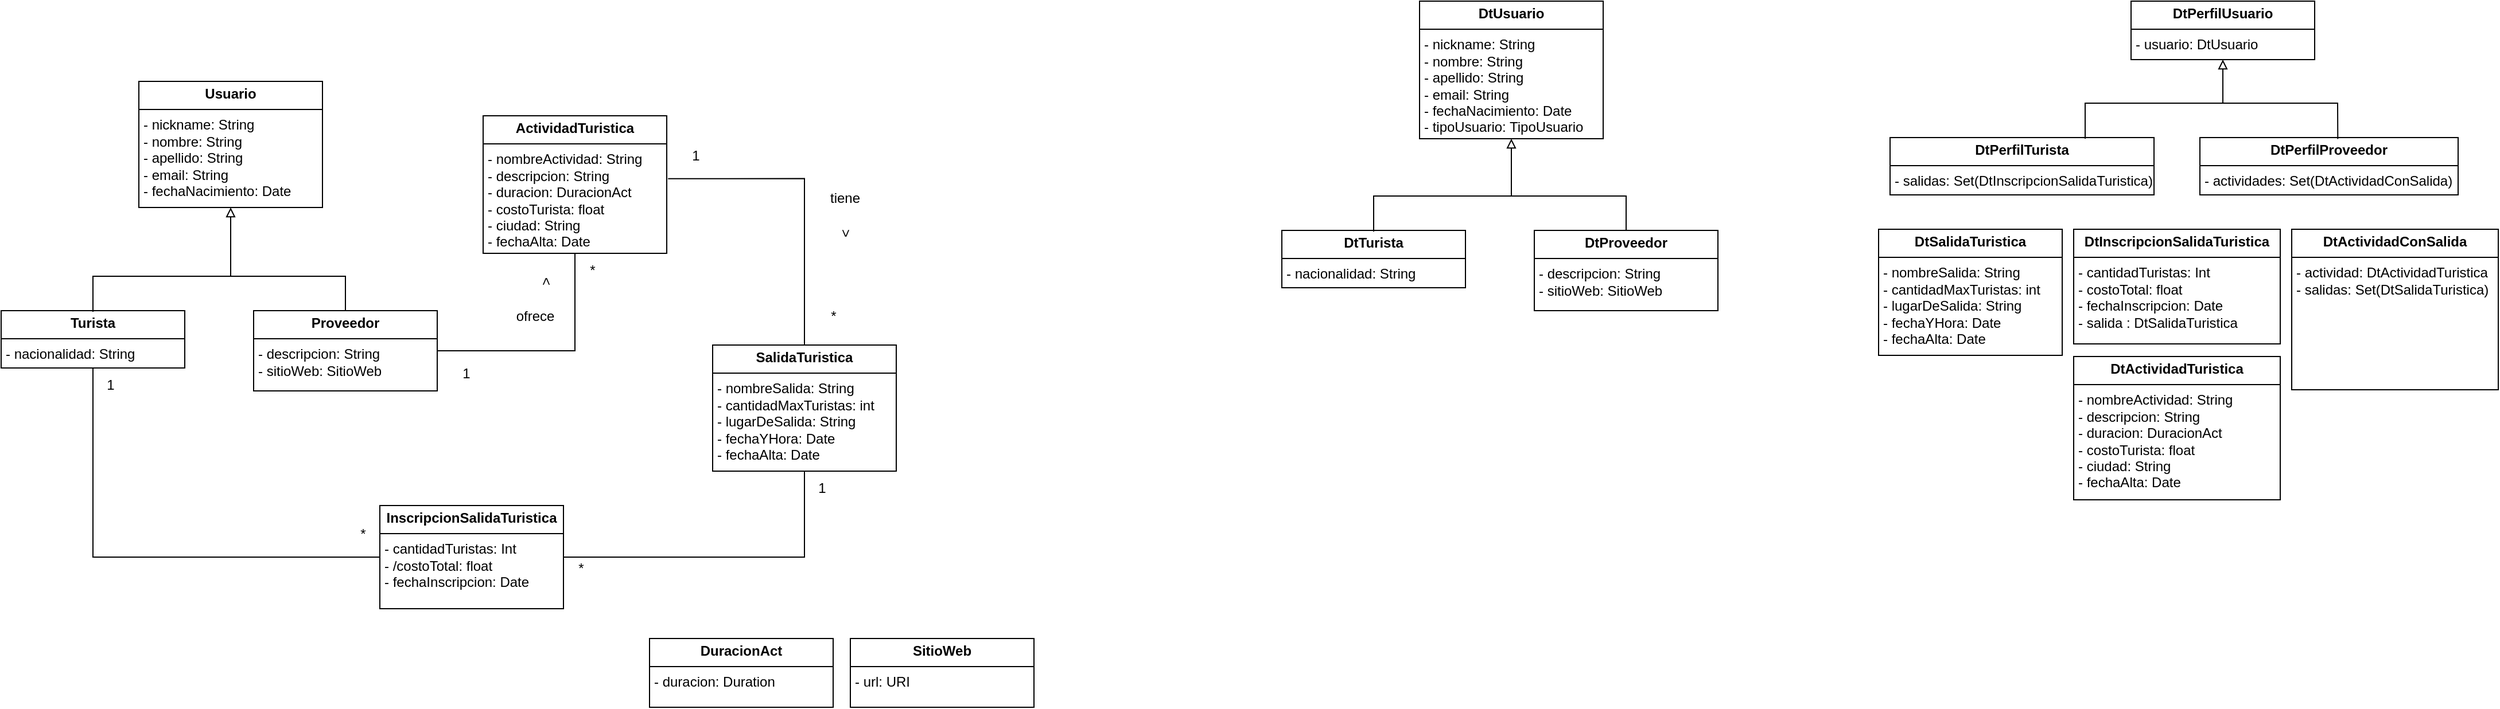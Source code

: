<mxfile version="28.1.0" pages="12">
  <diagram name="ModeloDominio" id="K_SPVwELb6RBCzlSe16Q">
    <mxGraphModel dx="1870" dy="852" grid="1" gridSize="10" guides="1" tooltips="1" connect="1" arrows="1" fold="1" page="1" pageScale="1" pageWidth="1169" pageHeight="827" math="0" shadow="0">
      <root>
        <mxCell id="0" />
        <mxCell id="1" parent="0" />
        <mxCell id="kh0cykDb67qDTLCyd-Wk-1" value="&lt;p style=&quot;margin:0px;margin-top:4px;text-align:center;&quot;&gt;&lt;b&gt;Usuario&lt;/b&gt;&lt;/p&gt;&lt;hr size=&quot;1&quot; style=&quot;border-style:solid;&quot;&gt;&lt;p style=&quot;margin:0px;margin-left:4px;&quot;&gt;- nickname: String&lt;/p&gt;&lt;p style=&quot;margin:0px;margin-left:4px;&quot;&gt;- nombre: String&lt;/p&gt;&lt;p style=&quot;margin:0px;margin-left:4px;&quot;&gt;- apellido: String&lt;/p&gt;&lt;p style=&quot;margin:0px;margin-left:4px;&quot;&gt;- email: String&lt;/p&gt;&lt;p style=&quot;margin:0px;margin-left:4px;&quot;&gt;- fechaNacimiento: Date&lt;/p&gt;" style="verticalAlign=top;align=left;overflow=fill;html=1;whiteSpace=wrap;" parent="1" vertex="1">
          <mxGeometry x="254" y="141" width="160" height="110" as="geometry" />
        </mxCell>
        <mxCell id="kh0cykDb67qDTLCyd-Wk-15" style="edgeStyle=orthogonalEdgeStyle;rounded=0;orthogonalLoop=1;jettySize=auto;html=1;entryX=0;entryY=0.5;entryDx=0;entryDy=0;endArrow=none;startFill=0;" parent="1" source="kh0cykDb67qDTLCyd-Wk-2" target="kh0cykDb67qDTLCyd-Wk-13" edge="1">
          <mxGeometry relative="1" as="geometry">
            <Array as="points">
              <mxPoint x="214" y="556" />
            </Array>
          </mxGeometry>
        </mxCell>
        <mxCell id="kh0cykDb67qDTLCyd-Wk-2" value="&lt;p style=&quot;margin:0px;margin-top:4px;text-align:center;&quot;&gt;&lt;b&gt;Turista&lt;/b&gt;&lt;/p&gt;&lt;hr size=&quot;1&quot; style=&quot;border-style:solid;&quot;&gt;&lt;p style=&quot;margin:0px;margin-left:4px;&quot;&gt;- nacionalidad: String&lt;/p&gt;" style="verticalAlign=top;align=left;overflow=fill;html=1;whiteSpace=wrap;" parent="1" vertex="1">
          <mxGeometry x="134" y="341" width="160" height="50" as="geometry" />
        </mxCell>
        <mxCell id="kh0cykDb67qDTLCyd-Wk-3" value="&lt;p style=&quot;margin:0px;margin-top:4px;text-align:center;&quot;&gt;&lt;b&gt;Proveedor&lt;/b&gt;&lt;/p&gt;&lt;hr size=&quot;1&quot; style=&quot;border-style:solid;&quot;&gt;&lt;p style=&quot;margin:0px;margin-left:4px;&quot;&gt;- descripcion: String&lt;/p&gt;&lt;p style=&quot;margin:0px;margin-left:4px;&quot;&gt;- sitioWeb: SitioWeb&lt;/p&gt;" style="verticalAlign=top;align=left;overflow=fill;html=1;whiteSpace=wrap;" parent="1" vertex="1">
          <mxGeometry x="354" y="341" width="160" height="70" as="geometry" />
        </mxCell>
        <mxCell id="kh0cykDb67qDTLCyd-Wk-4" value="" style="endArrow=none;html=1;rounded=0;entryX=0.5;entryY=0;entryDx=0;entryDy=0;" parent="1" target="kh0cykDb67qDTLCyd-Wk-3" edge="1">
          <mxGeometry width="50" height="50" relative="1" as="geometry">
            <mxPoint x="214" y="342" as="sourcePoint" />
            <mxPoint x="444" y="311" as="targetPoint" />
            <Array as="points">
              <mxPoint x="214" y="311" />
              <mxPoint x="434" y="311" />
            </Array>
          </mxGeometry>
        </mxCell>
        <mxCell id="kh0cykDb67qDTLCyd-Wk-5" value="" style="endArrow=block;html=1;rounded=0;entryX=0.5;entryY=1;entryDx=0;entryDy=0;endFill=0;" parent="1" target="kh0cykDb67qDTLCyd-Wk-1" edge="1">
          <mxGeometry width="50" height="50" relative="1" as="geometry">
            <mxPoint x="334" y="311" as="sourcePoint" />
            <mxPoint x="544" y="291" as="targetPoint" />
          </mxGeometry>
        </mxCell>
        <mxCell id="kh0cykDb67qDTLCyd-Wk-7" style="edgeStyle=orthogonalEdgeStyle;rounded=0;orthogonalLoop=1;jettySize=auto;html=1;entryX=1;entryY=0.5;entryDx=0;entryDy=0;endArrow=none;startFill=0;exitX=0.5;exitY=1;exitDx=0;exitDy=0;" parent="1" source="kh0cykDb67qDTLCyd-Wk-6" target="kh0cykDb67qDTLCyd-Wk-3" edge="1">
          <mxGeometry relative="1" as="geometry">
            <Array as="points">
              <mxPoint x="634" y="376" />
            </Array>
          </mxGeometry>
        </mxCell>
        <mxCell id="kh0cykDb67qDTLCyd-Wk-6" value="&lt;p style=&quot;margin:0px;margin-top:4px;text-align:center;&quot;&gt;&lt;b&gt;ActividadTuristica&lt;/b&gt;&lt;/p&gt;&lt;hr size=&quot;1&quot; style=&quot;border-style:solid;&quot;&gt;&lt;p style=&quot;margin:0px;margin-left:4px;&quot;&gt;- nombreActividad: String&lt;/p&gt;&lt;p style=&quot;margin:0px;margin-left:4px;&quot;&gt;- descripcion: String&lt;/p&gt;&lt;p style=&quot;margin:0px;margin-left:4px;&quot;&gt;- duracion: DuracionAct&lt;/p&gt;&lt;p style=&quot;margin:0px;margin-left:4px;&quot;&gt;- costoTurista: float&lt;/p&gt;&lt;p style=&quot;margin:0px;margin-left:4px;&quot;&gt;- ciudad: String&lt;/p&gt;&lt;p style=&quot;margin:0px;margin-left:4px;&quot;&gt;- fechaAlta: Date&lt;/p&gt;" style="verticalAlign=top;align=left;overflow=fill;html=1;whiteSpace=wrap;" parent="1" vertex="1">
          <mxGeometry x="554" y="171" width="160" height="120" as="geometry" />
        </mxCell>
        <mxCell id="kh0cykDb67qDTLCyd-Wk-9" value="&lt;p style=&quot;margin:0px;margin-top:4px;text-align:center;&quot;&gt;&lt;b&gt;SalidaTuristica&lt;/b&gt;&lt;/p&gt;&lt;hr size=&quot;1&quot; style=&quot;border-style:solid;&quot;&gt;&lt;p style=&quot;margin:0px;margin-left:4px;&quot;&gt;- nombreSalida: String&lt;/p&gt;&lt;p style=&quot;margin:0px;margin-left:4px;&quot;&gt;- cantidadMaxTuristas: int&lt;/p&gt;&lt;p style=&quot;margin:0px;margin-left:4px;&quot;&gt;- lugarDeSalida: String&lt;/p&gt;&lt;p style=&quot;margin:0px;margin-left:4px;&quot;&gt;- fechaYHora: Date&lt;/p&gt;&lt;p style=&quot;margin:0px;margin-left:4px;&quot;&gt;- fechaAlta: Date&lt;/p&gt;" style="verticalAlign=top;align=left;overflow=fill;html=1;whiteSpace=wrap;" parent="1" vertex="1">
          <mxGeometry x="754" y="371" width="160" height="110" as="geometry" />
        </mxCell>
        <mxCell id="kh0cykDb67qDTLCyd-Wk-10" style="edgeStyle=orthogonalEdgeStyle;rounded=0;orthogonalLoop=1;jettySize=auto;html=1;entryX=1.007;entryY=0.457;entryDx=0;entryDy=0;entryPerimeter=0;exitX=0.5;exitY=0;exitDx=0;exitDy=0;endArrow=none;endFill=0;" parent="1" source="kh0cykDb67qDTLCyd-Wk-9" target="kh0cykDb67qDTLCyd-Wk-6" edge="1">
          <mxGeometry relative="1" as="geometry">
            <Array as="points">
              <mxPoint x="834" y="226" />
            </Array>
          </mxGeometry>
        </mxCell>
        <mxCell id="kh0cykDb67qDTLCyd-Wk-11" value="1" style="text;html=1;align=center;verticalAlign=middle;resizable=0;points=[];autosize=1;strokeColor=none;fillColor=none;" parent="1" vertex="1">
          <mxGeometry x="724" y="191" width="30" height="30" as="geometry" />
        </mxCell>
        <mxCell id="kh0cykDb67qDTLCyd-Wk-12" value="*" style="text;html=1;align=center;verticalAlign=middle;resizable=0;points=[];autosize=1;strokeColor=none;fillColor=none;" parent="1" vertex="1">
          <mxGeometry x="844" y="331" width="30" height="30" as="geometry" />
        </mxCell>
        <mxCell id="kh0cykDb67qDTLCyd-Wk-14" style="edgeStyle=orthogonalEdgeStyle;rounded=0;orthogonalLoop=1;jettySize=auto;html=1;entryX=0.5;entryY=1;entryDx=0;entryDy=0;endArrow=none;startFill=0;" parent="1" source="kh0cykDb67qDTLCyd-Wk-13" target="kh0cykDb67qDTLCyd-Wk-9" edge="1">
          <mxGeometry relative="1" as="geometry" />
        </mxCell>
        <mxCell id="kh0cykDb67qDTLCyd-Wk-13" value="&lt;p style=&quot;margin:0px;margin-top:4px;text-align:center;&quot;&gt;&lt;b&gt;InscripcionSalidaTuristica&lt;/b&gt;&lt;/p&gt;&lt;hr size=&quot;1&quot; style=&quot;border-style:solid;&quot;&gt;&lt;p style=&quot;margin:0px;margin-left:4px;&quot;&gt;- cantidadTuristas: Int&lt;/p&gt;&lt;p style=&quot;margin:0px;margin-left:4px;&quot;&gt;- /costoTotal: float&lt;/p&gt;&lt;p style=&quot;margin:0px;margin-left:4px;&quot;&gt;- fechaInscripcion: Date&lt;/p&gt;" style="verticalAlign=top;align=left;overflow=fill;html=1;whiteSpace=wrap;" parent="1" vertex="1">
          <mxGeometry x="464" y="511" width="160" height="90" as="geometry" />
        </mxCell>
        <mxCell id="kh0cykDb67qDTLCyd-Wk-16" value="1" style="text;html=1;align=center;verticalAlign=middle;resizable=0;points=[];autosize=1;strokeColor=none;fillColor=none;" parent="1" vertex="1">
          <mxGeometry x="524" y="381" width="30" height="30" as="geometry" />
        </mxCell>
        <mxCell id="kh0cykDb67qDTLCyd-Wk-17" value="*" style="text;html=1;align=center;verticalAlign=middle;resizable=0;points=[];autosize=1;strokeColor=none;fillColor=none;" parent="1" vertex="1">
          <mxGeometry x="634" y="291" width="30" height="30" as="geometry" />
        </mxCell>
        <mxCell id="kh0cykDb67qDTLCyd-Wk-18" value="*" style="text;html=1;align=center;verticalAlign=middle;resizable=0;points=[];autosize=1;strokeColor=none;fillColor=none;" parent="1" vertex="1">
          <mxGeometry x="434" y="521" width="30" height="30" as="geometry" />
        </mxCell>
        <mxCell id="kh0cykDb67qDTLCyd-Wk-19" value="1" style="text;html=1;align=center;verticalAlign=middle;resizable=0;points=[];autosize=1;strokeColor=none;fillColor=none;" parent="1" vertex="1">
          <mxGeometry x="214" y="391" width="30" height="30" as="geometry" />
        </mxCell>
        <mxCell id="kh0cykDb67qDTLCyd-Wk-20" value="*" style="text;html=1;align=center;verticalAlign=middle;resizable=0;points=[];autosize=1;strokeColor=none;fillColor=none;" parent="1" vertex="1">
          <mxGeometry x="624" y="551" width="30" height="30" as="geometry" />
        </mxCell>
        <mxCell id="kh0cykDb67qDTLCyd-Wk-21" value="1" style="text;html=1;align=center;verticalAlign=middle;resizable=0;points=[];autosize=1;strokeColor=none;fillColor=none;" parent="1" vertex="1">
          <mxGeometry x="834" y="481" width="30" height="30" as="geometry" />
        </mxCell>
        <mxCell id="WfGEA9tW92-iIOMEY6XH-1" value="&lt;p style=&quot;margin:0px;margin-top:4px;text-align:center;&quot;&gt;&lt;b&gt;DuracionAct&lt;/b&gt;&lt;/p&gt;&lt;hr size=&quot;1&quot; style=&quot;border-style:solid;&quot;&gt;&lt;p style=&quot;margin:0px;margin-left:4px;&quot;&gt;- duracion: Duration&lt;/p&gt;" style="verticalAlign=top;align=left;overflow=fill;html=1;whiteSpace=wrap;" parent="1" vertex="1">
          <mxGeometry x="699" y="627" width="160" height="60" as="geometry" />
        </mxCell>
        <mxCell id="WfGEA9tW92-iIOMEY6XH-2" value="&lt;p style=&quot;margin:0px;margin-top:4px;text-align:center;&quot;&gt;&lt;b&gt;SitioWeb&lt;/b&gt;&lt;/p&gt;&lt;hr size=&quot;1&quot; style=&quot;border-style:solid;&quot;&gt;&lt;p style=&quot;margin:0px;margin-left:4px;&quot;&gt;- url: URI&lt;/p&gt;" style="verticalAlign=top;align=left;overflow=fill;html=1;whiteSpace=wrap;" parent="1" vertex="1">
          <mxGeometry x="874" y="627" width="160" height="60" as="geometry" />
        </mxCell>
        <mxCell id="EQtwfbnlUrLi3IthN6pT-1" value="&lt;p style=&quot;margin:0px;margin-top:4px;text-align:center;&quot;&gt;&lt;b&gt;DtUsuario&lt;/b&gt;&lt;/p&gt;&lt;hr size=&quot;1&quot; style=&quot;border-style:solid;&quot;&gt;&lt;p style=&quot;margin:0px;margin-left:4px;&quot;&gt;- nickname: String&lt;/p&gt;&lt;p style=&quot;margin:0px;margin-left:4px;&quot;&gt;- nombre: String&lt;/p&gt;&lt;p style=&quot;margin:0px;margin-left:4px;&quot;&gt;- apellido: String&lt;/p&gt;&lt;p style=&quot;margin:0px;margin-left:4px;&quot;&gt;- email: String&lt;/p&gt;&lt;p style=&quot;margin:0px;margin-left:4px;&quot;&gt;- fechaNacimiento: Date&lt;/p&gt;&lt;p style=&quot;margin:0px;margin-left:4px;&quot;&gt;- tipoUsuario: TipoUsuario&lt;/p&gt;" style="verticalAlign=top;align=left;overflow=fill;html=1;whiteSpace=wrap;" parent="1" vertex="1">
          <mxGeometry x="1370" y="71" width="160" height="120" as="geometry" />
        </mxCell>
        <mxCell id="EQtwfbnlUrLi3IthN6pT-2" value="&lt;p style=&quot;margin:0px;margin-top:4px;text-align:center;&quot;&gt;&lt;b&gt;DtTurista&lt;/b&gt;&lt;/p&gt;&lt;hr size=&quot;1&quot; style=&quot;border-style:solid;&quot;&gt;&lt;p style=&quot;margin:0px;margin-left:4px;&quot;&gt;- nacionalidad: String&lt;/p&gt;" style="verticalAlign=top;align=left;overflow=fill;html=1;whiteSpace=wrap;" parent="1" vertex="1">
          <mxGeometry x="1250" y="271" width="160" height="50" as="geometry" />
        </mxCell>
        <mxCell id="EQtwfbnlUrLi3IthN6pT-3" value="&lt;p style=&quot;margin:0px;margin-top:4px;text-align:center;&quot;&gt;&lt;b&gt;DtProveedor&lt;/b&gt;&lt;/p&gt;&lt;hr size=&quot;1&quot; style=&quot;border-style:solid;&quot;&gt;&lt;p style=&quot;margin:0px;margin-left:4px;&quot;&gt;- descripcion: String&lt;/p&gt;&lt;p style=&quot;margin:0px;margin-left:4px;&quot;&gt;- sitioWeb: SitioWeb&lt;/p&gt;" style="verticalAlign=top;align=left;overflow=fill;html=1;whiteSpace=wrap;" parent="1" vertex="1">
          <mxGeometry x="1470" y="271" width="160" height="70" as="geometry" />
        </mxCell>
        <mxCell id="EQtwfbnlUrLi3IthN6pT-4" value="" style="endArrow=none;html=1;rounded=0;entryX=0.5;entryY=0;entryDx=0;entryDy=0;" parent="1" target="EQtwfbnlUrLi3IthN6pT-3" edge="1">
          <mxGeometry width="50" height="50" relative="1" as="geometry">
            <mxPoint x="1330" y="272" as="sourcePoint" />
            <mxPoint x="1560" y="241" as="targetPoint" />
            <Array as="points">
              <mxPoint x="1330" y="241" />
              <mxPoint x="1550" y="241" />
            </Array>
          </mxGeometry>
        </mxCell>
        <mxCell id="EQtwfbnlUrLi3IthN6pT-5" value="" style="endArrow=block;html=1;rounded=0;entryX=0.5;entryY=1;entryDx=0;entryDy=0;endFill=0;" parent="1" target="EQtwfbnlUrLi3IthN6pT-1" edge="1">
          <mxGeometry width="50" height="50" relative="1" as="geometry">
            <mxPoint x="1450" y="241" as="sourcePoint" />
            <mxPoint x="1660" y="221" as="targetPoint" />
          </mxGeometry>
        </mxCell>
        <mxCell id="MfJV7A26QuEDaqCEJXEh-1" value="&lt;p style=&quot;margin:0px;margin-top:4px;text-align:center;&quot;&gt;&lt;b&gt;DtPerfilUsuario&lt;/b&gt;&lt;/p&gt;&lt;hr size=&quot;1&quot; style=&quot;border-style:solid;&quot;&gt;&lt;p style=&quot;margin:0px;margin-left:4px;&quot;&gt;- usuario: DtUsuario&lt;/p&gt;" style="verticalAlign=top;align=left;overflow=fill;html=1;whiteSpace=wrap;" parent="1" vertex="1">
          <mxGeometry x="1990" y="71" width="160" height="51" as="geometry" />
        </mxCell>
        <mxCell id="MfJV7A26QuEDaqCEJXEh-2" value="&lt;p style=&quot;margin:0px;margin-top:4px;text-align:center;&quot;&gt;&lt;b&gt;DtPerfilTurista&lt;/b&gt;&lt;/p&gt;&lt;hr size=&quot;1&quot; style=&quot;border-style:solid;&quot;&gt;&lt;p style=&quot;margin:0px;margin-left:4px;&quot;&gt;- salidas: Set(DtInscripcionSalidaTuristica)&lt;/p&gt;" style="verticalAlign=top;align=left;overflow=fill;html=1;whiteSpace=wrap;" parent="1" vertex="1">
          <mxGeometry x="1780" y="190" width="230" height="50" as="geometry" />
        </mxCell>
        <mxCell id="MfJV7A26QuEDaqCEJXEh-3" value="&lt;p style=&quot;margin:0px;margin-top:4px;text-align:center;&quot;&gt;&lt;b&gt;DtPerfilProveedor&lt;/b&gt;&lt;/p&gt;&lt;hr size=&quot;1&quot; style=&quot;border-style:solid;&quot;&gt;&lt;p style=&quot;margin:0px;margin-left:4px;&quot;&gt;- actividades: Set(DtActividadConSalida)&lt;/p&gt;" style="verticalAlign=top;align=left;overflow=fill;html=1;whiteSpace=wrap;" parent="1" vertex="1">
          <mxGeometry x="2050" y="190" width="225" height="50" as="geometry" />
        </mxCell>
        <mxCell id="MfJV7A26QuEDaqCEJXEh-4" value="" style="endArrow=none;html=1;rounded=0;entryX=0.534;entryY=0.024;entryDx=0;entryDy=0;entryPerimeter=0;" parent="1" target="MfJV7A26QuEDaqCEJXEh-3" edge="1">
          <mxGeometry width="50" height="50" relative="1" as="geometry">
            <mxPoint x="1950" y="191" as="sourcePoint" />
            <mxPoint x="2180" y="160" as="targetPoint" />
            <Array as="points">
              <mxPoint x="1950" y="160" />
              <mxPoint x="2170" y="160" />
            </Array>
          </mxGeometry>
        </mxCell>
        <mxCell id="MfJV7A26QuEDaqCEJXEh-5" value="" style="endArrow=block;html=1;rounded=0;entryX=0.5;entryY=1;entryDx=0;entryDy=0;endFill=0;" parent="1" target="MfJV7A26QuEDaqCEJXEh-1" edge="1">
          <mxGeometry width="50" height="50" relative="1" as="geometry">
            <mxPoint x="2070" y="160" as="sourcePoint" />
            <mxPoint x="2280" y="140" as="targetPoint" />
          </mxGeometry>
        </mxCell>
        <mxCell id="MfJV7A26QuEDaqCEJXEh-6" value="&lt;p style=&quot;margin:0px;margin-top:4px;text-align:center;&quot;&gt;&lt;b&gt;DtInscripcionSalidaTuristica&lt;/b&gt;&lt;/p&gt;&lt;hr size=&quot;1&quot; style=&quot;border-style:solid;&quot;&gt;&lt;p style=&quot;margin: 0px 0px 0px 4px;&quot;&gt;- cantidadTuristas: Int&lt;/p&gt;&lt;p style=&quot;margin: 0px 0px 0px 4px;&quot;&gt;- costoTotal: float&lt;/p&gt;&lt;p style=&quot;margin: 0px 0px 0px 4px;&quot;&gt;- fechaInscripcion: Date&lt;/p&gt;&lt;p style=&quot;margin: 0px 0px 0px 4px;&quot;&gt;- salida : DtSalidaTuristica&lt;/p&gt;" style="verticalAlign=top;align=left;overflow=fill;html=1;whiteSpace=wrap;" parent="1" vertex="1">
          <mxGeometry x="1940" y="270" width="180" height="100" as="geometry" />
        </mxCell>
        <mxCell id="MfJV7A26QuEDaqCEJXEh-7" value="&lt;p style=&quot;margin:0px;margin-top:4px;text-align:center;&quot;&gt;&lt;b&gt;DtActividadConSalida&lt;/b&gt;&lt;/p&gt;&lt;hr size=&quot;1&quot; style=&quot;border-style:solid;&quot;&gt;&lt;p style=&quot;margin:0px;margin-left:4px;&quot;&gt;- actividad: DtActividadTuristica&lt;/p&gt;&lt;p style=&quot;margin:0px;margin-left:4px;&quot;&gt;- salidas: Set(DtSalidaTuristica)&lt;/p&gt;" style="verticalAlign=top;align=left;overflow=fill;html=1;whiteSpace=wrap;" parent="1" vertex="1">
          <mxGeometry x="2130" y="270" width="180" height="140" as="geometry" />
        </mxCell>
        <mxCell id="MfJV7A26QuEDaqCEJXEh-8" value="&lt;p style=&quot;margin:0px;margin-top:4px;text-align:center;&quot;&gt;&lt;b&gt;DtSalidaTuristica&lt;/b&gt;&lt;/p&gt;&lt;hr size=&quot;1&quot; style=&quot;border-style:solid;&quot;&gt;&lt;p style=&quot;margin:0px;margin-left:4px;&quot;&gt;- nombreSalida: String&lt;/p&gt;&lt;p style=&quot;margin:0px;margin-left:4px;&quot;&gt;- cantidadMaxTuristas: int&lt;/p&gt;&lt;p style=&quot;margin:0px;margin-left:4px;&quot;&gt;- lugarDeSalida: String&lt;/p&gt;&lt;p style=&quot;margin:0px;margin-left:4px;&quot;&gt;- fechaYHora: Date&lt;/p&gt;&lt;p style=&quot;margin:0px;margin-left:4px;&quot;&gt;- fechaAlta: Date&lt;/p&gt;" style="verticalAlign=top;align=left;overflow=fill;html=1;whiteSpace=wrap;" parent="1" vertex="1">
          <mxGeometry x="1770" y="270" width="160" height="110" as="geometry" />
        </mxCell>
        <mxCell id="MfJV7A26QuEDaqCEJXEh-9" value="&lt;p style=&quot;margin:0px;margin-top:4px;text-align:center;&quot;&gt;&lt;b&gt;DtActividadTuristica&lt;/b&gt;&lt;/p&gt;&lt;hr size=&quot;1&quot; style=&quot;border-style:solid;&quot;&gt;&lt;p style=&quot;margin:0px;margin-left:4px;&quot;&gt;- nombreActividad: String&lt;/p&gt;&lt;p style=&quot;margin:0px;margin-left:4px;&quot;&gt;- descripcion: String&lt;/p&gt;&lt;p style=&quot;margin:0px;margin-left:4px;&quot;&gt;- duracion: DuracionAct&lt;/p&gt;&lt;p style=&quot;margin:0px;margin-left:4px;&quot;&gt;- costoTurista: float&lt;/p&gt;&lt;p style=&quot;margin:0px;margin-left:4px;&quot;&gt;- ciudad: String&lt;/p&gt;&lt;p style=&quot;margin:0px;margin-left:4px;&quot;&gt;- fechaAlta: Date&lt;/p&gt;" style="verticalAlign=top;align=left;overflow=fill;html=1;whiteSpace=wrap;" parent="1" vertex="1">
          <mxGeometry x="1940" y="381" width="180" height="125" as="geometry" />
        </mxCell>
        <mxCell id="s5JJn3GgZx2rYWL5cSE6-1" value="tiene" style="text;html=1;align=center;verticalAlign=middle;resizable=0;points=[];autosize=1;strokeColor=none;fillColor=none;" parent="1" vertex="1">
          <mxGeometry x="844" y="228" width="50" height="30" as="geometry" />
        </mxCell>
        <mxCell id="s5JJn3GgZx2rYWL5cSE6-3" value="&amp;gt;" style="text;html=1;align=center;verticalAlign=middle;resizable=0;points=[];autosize=1;strokeColor=none;fillColor=none;rotation=90;" parent="1" vertex="1">
          <mxGeometry x="855" y="258" width="30" height="30" as="geometry" />
        </mxCell>
        <mxCell id="s5JJn3GgZx2rYWL5cSE6-5" value="ofrece" style="text;html=1;align=center;verticalAlign=middle;resizable=0;points=[];autosize=1;strokeColor=none;fillColor=none;" parent="1" vertex="1">
          <mxGeometry x="569" y="331" width="60" height="30" as="geometry" />
        </mxCell>
        <mxCell id="s5JJn3GgZx2rYWL5cSE6-6" value="&amp;gt;" style="text;html=1;align=center;verticalAlign=middle;resizable=0;points=[];autosize=1;strokeColor=none;fillColor=none;rotation=-90;" parent="1" vertex="1">
          <mxGeometry x="594" y="301" width="30" height="30" as="geometry" />
        </mxCell>
      </root>
    </mxGraphModel>
  </diagram>
  <diagram id="KBmlHss2O4QAnYEtU9hW" name="CU1_AltaUsuario">
    <mxGraphModel dx="3186" dy="1217" grid="1" gridSize="10" guides="1" tooltips="1" connect="1" arrows="1" fold="1" page="1" pageScale="1" pageWidth="1169" pageHeight="827" math="0" shadow="0">
      <root>
        <mxCell id="0" />
        <mxCell id="1" parent="0" />
        <mxCell id="uka3-XTswfbS_oYHTySo-1" value="" style="shape=umlLifeline;perimeter=lifelinePerimeter;whiteSpace=wrap;html=1;container=1;dropTarget=0;collapsible=0;recursiveResize=0;outlineConnect=0;portConstraint=eastwest;newEdgeStyle={&quot;curved&quot;:0,&quot;rounded&quot;:0};participant=umlActor;" parent="1" vertex="1">
          <mxGeometry x="110" y="160" width="20" height="570" as="geometry" />
        </mxCell>
        <mxCell id="uka3-XTswfbS_oYHTySo-2" value=":Sistema" style="shape=umlLifeline;perimeter=lifelinePerimeter;whiteSpace=wrap;html=1;container=1;dropTarget=0;collapsible=0;recursiveResize=0;outlineConnect=0;portConstraint=eastwest;newEdgeStyle={&quot;curved&quot;:0,&quot;rounded&quot;:0};" parent="1" vertex="1">
          <mxGeometry x="540" y="160" width="100" height="570" as="geometry" />
        </mxCell>
        <mxCell id="uka3-XTswfbS_oYHTySo-3" value="Administrador del sistema" style="text;html=1;align=center;verticalAlign=middle;resizable=0;points=[];autosize=1;strokeColor=none;fillColor=none;" parent="1" vertex="1">
          <mxGeometry x="40" y="120" width="160" height="30" as="geometry" />
        </mxCell>
        <mxCell id="uka3-XTswfbS_oYHTySo-5" value="Alta de Usuario" style="text;html=1;align=center;verticalAlign=middle;whiteSpace=wrap;rounded=0;fontStyle=1;fontSize=14;" parent="1" vertex="1">
          <mxGeometry x="500" y="70" width="170" height="30" as="geometry" />
        </mxCell>
        <mxCell id="jjeJGJw5jNAxcA_RsSxx-1" value="" style="endArrow=classic;html=1;rounded=0;" parent="1" edge="1">
          <mxGeometry width="50" height="50" relative="1" as="geometry">
            <mxPoint x="119.591" y="251" as="sourcePoint" />
            <mxPoint x="589.5" y="251" as="targetPoint" />
          </mxGeometry>
        </mxCell>
        <mxCell id="jjeJGJw5jNAxcA_RsSxx-2" value="usuarioExistente = ingresoDatos(usuario:DtUsuario) : boolean" style="text;html=1;align=center;verticalAlign=middle;resizable=0;points=[];autosize=1;strokeColor=none;fillColor=none;" parent="1" vertex="1">
          <mxGeometry x="180" y="221" width="350" height="30" as="geometry" />
        </mxCell>
        <mxCell id="jjeJGJw5jNAxcA_RsSxx-3" value="loop" style="shape=umlFrame;whiteSpace=wrap;html=1;pointerEvents=0;" parent="1" vertex="1">
          <mxGeometry x="50" y="272" width="590" height="250" as="geometry" />
        </mxCell>
        <mxCell id="jjeJGJw5jNAxcA_RsSxx-4" value="[usuarioExistente == true || no cancela]" style="text;html=1;align=center;verticalAlign=middle;resizable=0;points=[];autosize=1;strokeColor=none;fillColor=none;" parent="1" vertex="1">
          <mxGeometry x="145" y="272" width="230" height="30" as="geometry" />
        </mxCell>
        <mxCell id="jjeJGJw5jNAxcA_RsSxx-5" value="alt" style="shape=umlFrame;whiteSpace=wrap;html=1;pointerEvents=0;" parent="1" vertex="1">
          <mxGeometry x="80" y="322" width="530" height="170" as="geometry" />
        </mxCell>
        <mxCell id="jjeJGJw5jNAxcA_RsSxx-7" value="" style="endArrow=classic;html=1;rounded=0;" parent="1" edge="1">
          <mxGeometry width="50" height="50" relative="1" as="geometry">
            <mxPoint x="120" y="389" as="sourcePoint" />
            <mxPoint x="589.909" y="389" as="targetPoint" />
          </mxGeometry>
        </mxCell>
        <mxCell id="jjeJGJw5jNAxcA_RsSxx-8" value="usuarioExistente = ingresoDatosUsuario(usuario:DtUsuario) : boolean" style="text;html=1;align=center;verticalAlign=middle;resizable=0;points=[];autosize=1;strokeColor=none;fillColor=none;" parent="1" vertex="1">
          <mxGeometry x="160.409" y="359" width="390" height="30" as="geometry" />
        </mxCell>
        <mxCell id="jjeJGJw5jNAxcA_RsSxx-9" value="" style="endArrow=none;html=1;rounded=0;exitX=0.001;exitY=0.53;exitDx=0;exitDy=0;exitPerimeter=0;entryX=0.997;entryY=0.521;entryDx=0;entryDy=0;entryPerimeter=0;" parent="1" source="jjeJGJw5jNAxcA_RsSxx-5" target="jjeJGJw5jNAxcA_RsSxx-5" edge="1">
          <mxGeometry width="50" height="50" relative="1" as="geometry">
            <mxPoint x="510" y="392" as="sourcePoint" />
            <mxPoint x="560" y="342" as="targetPoint" />
          </mxGeometry>
        </mxCell>
        <mxCell id="jjeJGJw5jNAxcA_RsSxx-10" value="" style="endArrow=classic;html=1;rounded=0;" parent="1" edge="1">
          <mxGeometry width="50" height="50" relative="1" as="geometry">
            <mxPoint x="120" y="462" as="sourcePoint" />
            <mxPoint x="589.909" y="462" as="targetPoint" />
          </mxGeometry>
        </mxCell>
        <mxCell id="jjeJGJw5jNAxcA_RsSxx-11" value="cancelarAlta()" style="text;html=1;align=center;verticalAlign=middle;resizable=0;points=[];autosize=1;strokeColor=none;fillColor=none;" parent="1" vertex="1">
          <mxGeometry x="294.999" y="432" width="100" height="30" as="geometry" />
        </mxCell>
        <mxCell id="jjeJGJw5jNAxcA_RsSxx-12" value="opt" style="shape=umlFrame;whiteSpace=wrap;html=1;pointerEvents=0;" parent="1" vertex="1">
          <mxGeometry x="50" y="552" width="590" height="100" as="geometry" />
        </mxCell>
        <mxCell id="jjeJGJw5jNAxcA_RsSxx-13" value="" style="endArrow=classic;html=1;rounded=0;" parent="1" edge="1">
          <mxGeometry width="50" height="50" relative="1" as="geometry">
            <mxPoint x="120.45" y="622" as="sourcePoint" />
            <mxPoint x="590.359" y="622" as="targetPoint" />
          </mxGeometry>
        </mxCell>
        <mxCell id="jjeJGJw5jNAxcA_RsSxx-14" value="confirmaAltaUsuario()" style="text;html=1;align=center;verticalAlign=middle;resizable=0;points=[];autosize=1;strokeColor=none;fillColor=none;" parent="1" vertex="1">
          <mxGeometry x="274.999" y="592" width="140" height="30" as="geometry" />
        </mxCell>
        <mxCell id="jjeJGJw5jNAxcA_RsSxx-15" value="[usuarioExistente == false]" style="text;html=1;align=center;verticalAlign=middle;resizable=0;points=[];autosize=1;strokeColor=none;fillColor=none;" parent="1" vertex="1">
          <mxGeometry x="120" y="552" width="160" height="30" as="geometry" />
        </mxCell>
        <mxCell id="GfjQnZ38pagIXZtc1Bk2-1" value="[Reingresa los datos del usuario]" style="text;html=1;align=center;verticalAlign=middle;resizable=0;points=[];autosize=1;strokeColor=none;fillColor=none;" parent="1" vertex="1">
          <mxGeometry x="142" y="322" width="200" height="30" as="geometry" />
        </mxCell>
        <mxCell id="GfjQnZ38pagIXZtc1Bk2-2" value="[else]" style="text;html=1;align=center;verticalAlign=middle;resizable=0;points=[];autosize=1;strokeColor=none;fillColor=none;" parent="1" vertex="1">
          <mxGeometry x="120" y="414" width="50" height="30" as="geometry" />
        </mxCell>
        <mxCell id="xNJF7SfEA1YOKV5XvalC-31" value="" style="shape=table;startSize=0;container=1;collapsible=0;childLayout=tableLayout;" parent="1" vertex="1">
          <mxGeometry x="1680" y="70" width="600.0" height="185" as="geometry" />
        </mxCell>
        <mxCell id="xNJF7SfEA1YOKV5XvalC-32" value="" style="shape=tableRow;horizontal=0;startSize=0;swimlaneHead=0;swimlaneBody=0;strokeColor=inherit;top=0;left=0;bottom=0;right=0;collapsible=0;dropTarget=0;fillColor=none;points=[[0,0.5],[1,0.5]];portConstraint=eastwest;" parent="xNJF7SfEA1YOKV5XvalC-31" vertex="1">
          <mxGeometry width="600.0" height="40" as="geometry" />
        </mxCell>
        <mxCell id="xNJF7SfEA1YOKV5XvalC-33" value="&lt;span style=&quot;&quot;&gt;Operación&lt;/span&gt;" style="shape=partialRectangle;html=1;whiteSpace=wrap;connectable=0;strokeColor=inherit;overflow=hidden;fillColor=none;top=0;left=0;bottom=0;right=0;pointerEvents=1;align=left;spacingLeft=7;" parent="xNJF7SfEA1YOKV5XvalC-32" vertex="1">
          <mxGeometry width="110" height="40" as="geometry">
            <mxRectangle width="110" height="40" as="alternateBounds" />
          </mxGeometry>
        </mxCell>
        <mxCell id="xNJF7SfEA1YOKV5XvalC-34" value="&lt;span style=&quot;&quot;&gt;ingresoDatos(usuario:DtUsuario) : boolean&lt;/span&gt;" style="shape=partialRectangle;html=1;whiteSpace=wrap;connectable=0;strokeColor=inherit;overflow=hidden;fillColor=none;top=0;left=0;bottom=0;right=0;pointerEvents=1;align=left;spacingLeft=7;" parent="xNJF7SfEA1YOKV5XvalC-32" vertex="1">
          <mxGeometry x="110" width="490" height="40" as="geometry">
            <mxRectangle width="490" height="40" as="alternateBounds" />
          </mxGeometry>
        </mxCell>
        <mxCell id="xNJF7SfEA1YOKV5XvalC-35" value="" style="shape=tableRow;horizontal=0;startSize=0;swimlaneHead=0;swimlaneBody=0;strokeColor=inherit;top=0;left=0;bottom=0;right=0;collapsible=0;dropTarget=0;fillColor=none;points=[[0,0.5],[1,0.5]];portConstraint=eastwest;" parent="xNJF7SfEA1YOKV5XvalC-31" vertex="1">
          <mxGeometry y="40" width="600.0" height="65" as="geometry" />
        </mxCell>
        <mxCell id="xNJF7SfEA1YOKV5XvalC-36" value="&lt;span style=&quot;&quot;&gt;Descripción&lt;/span&gt;" style="shape=partialRectangle;html=1;whiteSpace=wrap;connectable=0;strokeColor=inherit;overflow=hidden;fillColor=none;top=0;left=0;bottom=0;right=0;pointerEvents=1;align=left;spacingLeft=7;" parent="xNJF7SfEA1YOKV5XvalC-35" vertex="1">
          <mxGeometry width="110" height="65" as="geometry">
            <mxRectangle width="110" height="65" as="alternateBounds" />
          </mxGeometry>
        </mxCell>
        <mxCell id="xNJF7SfEA1YOKV5XvalC-37" value="&lt;span style=&quot;&quot;&gt;Almacena temporalmente la información del usuario que se desea registrar, validando que no exista el nickname o email ingresados. Retorna un booleano informando si existe o no un registro que coincida con email o nickname&lt;/span&gt;" style="shape=partialRectangle;html=1;whiteSpace=wrap;connectable=0;strokeColor=inherit;overflow=hidden;fillColor=none;top=0;left=0;bottom=0;right=0;pointerEvents=1;align=left;spacingLeft=7;" parent="xNJF7SfEA1YOKV5XvalC-35" vertex="1">
          <mxGeometry x="110" width="490" height="65" as="geometry">
            <mxRectangle width="490" height="65" as="alternateBounds" />
          </mxGeometry>
        </mxCell>
        <mxCell id="xNJF7SfEA1YOKV5XvalC-38" value="" style="shape=tableRow;horizontal=0;startSize=0;swimlaneHead=0;swimlaneBody=0;strokeColor=inherit;top=0;left=0;bottom=0;right=0;collapsible=0;dropTarget=0;fillColor=none;points=[[0,0.5],[1,0.5]];portConstraint=eastwest;" parent="xNJF7SfEA1YOKV5XvalC-31" vertex="1">
          <mxGeometry y="105" width="600.0" height="40" as="geometry" />
        </mxCell>
        <mxCell id="xNJF7SfEA1YOKV5XvalC-39" value="&lt;span style=&quot;&quot;&gt;Precondiciones&lt;/span&gt;" style="shape=partialRectangle;html=1;whiteSpace=wrap;connectable=0;strokeColor=inherit;overflow=hidden;fillColor=none;top=0;left=0;bottom=0;right=0;pointerEvents=1;align=left;spacingLeft=7;" parent="xNJF7SfEA1YOKV5XvalC-38" vertex="1">
          <mxGeometry width="110" height="40" as="geometry">
            <mxRectangle width="110" height="40" as="alternateBounds" />
          </mxGeometry>
        </mxCell>
        <mxCell id="xNJF7SfEA1YOKV5XvalC-40" value="&lt;span style=&quot;&quot;&gt;No tiene&lt;/span&gt;" style="shape=partialRectangle;html=1;whiteSpace=wrap;connectable=0;strokeColor=inherit;overflow=hidden;fillColor=none;top=0;left=0;bottom=0;right=0;pointerEvents=1;align=left;spacingLeft=7;" parent="xNJF7SfEA1YOKV5XvalC-38" vertex="1">
          <mxGeometry x="110" width="490" height="40" as="geometry">
            <mxRectangle width="490" height="40" as="alternateBounds" />
          </mxGeometry>
        </mxCell>
        <mxCell id="xNJF7SfEA1YOKV5XvalC-41" value="" style="shape=tableRow;horizontal=0;startSize=0;swimlaneHead=0;swimlaneBody=0;strokeColor=inherit;top=0;left=0;bottom=0;right=0;collapsible=0;dropTarget=0;fillColor=none;points=[[0,0.5],[1,0.5]];portConstraint=eastwest;" parent="xNJF7SfEA1YOKV5XvalC-31" vertex="1">
          <mxGeometry y="145" width="600.0" height="40" as="geometry" />
        </mxCell>
        <mxCell id="xNJF7SfEA1YOKV5XvalC-42" value="&lt;span style=&quot;color: rgba(0, 0, 0, 0); font-family: monospace; font-size: 0px; text-wrap-mode: nowrap;&quot;&gt;&lt;span style=&quot;color: rgb(0, 0, 0); font-family: Helvetica; font-size: 12px; text-wrap-mode: wrap;&quot;&gt;Postcondiciones&lt;/span&gt;3CmxGraphModel%3E%3Croot%3E%3CmxCell%20id%3D%220%22%2F%3E%3CmxCell%20id%3D%221%22%20parent%3D%220%22%2F%3E%3CmxCell%20id%3D%222%22%20value%3D%22Postcondiciones%22%20style%3D%22text%3Bhtml%3D1%3Balign%3Dleft%3BverticalAlign%3Dmiddle%3BwhiteSpace%3Dwrap%3Brounded%3D0%3B%22%20vertex%3D%221%22%20parent%3D%221%22%3E%3CmxGeometry%20x%3D%22690%22%20y%3D%22420%22%20width%3D%2280%22%20height%3D%2230%22%20as%3D%22geometry%22%2F%3E%3C%2FmxCell%3E%3C%2Froot%3E%3C%2FmxGraphModel%3E&lt;/span&gt;&lt;span style=&quot;color: rgba(0, 0, 0, 0); font-family: monospace; font-size: 0px; text-wrap-mode: nowrap;&quot;&gt;%3CmxGraphModel%3E%3Croot%3E%3CmxCell%20id%3D%220%22%2F%3E%3CmxCell%20id%3D%221%22%20parent%3D%220%22%2F%3E%3CmxCell%20id%3D%222%22%20value%3D%22Postcondiciones%22%20style%3D%22text%3Bhtml%3D1%3Balign%3Dleft%3BverticalAlign%3Dmiddle%3BwhiteSpace%3Dwrap%3Brounded%3D0%3B%22%20vertex%3D%221%22%20parent%3D%221%22%3E%3CmxGeometry%20x%3D%22690%22%20y%3D%22420%22%20width%3D%2280%22%20height%3D%2230%22%20as%3D%22geometry%22%2F%3E%3C%2FmxCell%3E%3C%2Froot%3E%3C%2FmxGraphModel%3E&lt;/span&gt;" style="shape=partialRectangle;html=1;whiteSpace=wrap;connectable=0;strokeColor=inherit;overflow=hidden;fillColor=none;top=0;left=0;bottom=0;right=0;pointerEvents=1;align=left;spacingLeft=7;" parent="xNJF7SfEA1YOKV5XvalC-41" vertex="1">
          <mxGeometry width="110" height="40" as="geometry">
            <mxRectangle width="110" height="40" as="alternateBounds" />
          </mxGeometry>
        </mxCell>
        <mxCell id="xNJF7SfEA1YOKV5XvalC-43" value="&lt;span style=&quot;&quot;&gt;En caso de existir un usuario con el nickname ingresado, se devuelve true, en caso contrario devuelve false&lt;/span&gt;" style="shape=partialRectangle;html=1;whiteSpace=wrap;connectable=0;strokeColor=inherit;overflow=hidden;fillColor=none;top=0;left=0;bottom=0;right=0;pointerEvents=1;align=left;spacingLeft=7;" parent="xNJF7SfEA1YOKV5XvalC-41" vertex="1">
          <mxGeometry x="110" width="490" height="40" as="geometry">
            <mxRectangle width="490" height="40" as="alternateBounds" />
          </mxGeometry>
        </mxCell>
        <mxCell id="xNJF7SfEA1YOKV5XvalC-44" value="" style="shape=table;startSize=0;container=1;collapsible=0;childLayout=tableLayout;" parent="1" vertex="1">
          <mxGeometry x="1680" y="284" width="600.0" height="185" as="geometry" />
        </mxCell>
        <mxCell id="xNJF7SfEA1YOKV5XvalC-45" value="" style="shape=tableRow;horizontal=0;startSize=0;swimlaneHead=0;swimlaneBody=0;strokeColor=inherit;top=0;left=0;bottom=0;right=0;collapsible=0;dropTarget=0;fillColor=none;points=[[0,0.5],[1,0.5]];portConstraint=eastwest;" parent="xNJF7SfEA1YOKV5XvalC-44" vertex="1">
          <mxGeometry width="600.0" height="40" as="geometry" />
        </mxCell>
        <mxCell id="xNJF7SfEA1YOKV5XvalC-46" value="&lt;span style=&quot;&quot;&gt;Operación&lt;/span&gt;" style="shape=partialRectangle;html=1;whiteSpace=wrap;connectable=0;strokeColor=inherit;overflow=hidden;fillColor=none;top=0;left=0;bottom=0;right=0;pointerEvents=1;align=left;spacingLeft=7;" parent="xNJF7SfEA1YOKV5XvalC-45" vertex="1">
          <mxGeometry width="110" height="40" as="geometry">
            <mxRectangle width="110" height="40" as="alternateBounds" />
          </mxGeometry>
        </mxCell>
        <mxCell id="xNJF7SfEA1YOKV5XvalC-47" value="&lt;span style=&quot;text-align: center; text-wrap-mode: nowrap;&quot;&gt;cancelarAlta()&lt;/span&gt;" style="shape=partialRectangle;html=1;whiteSpace=wrap;connectable=0;strokeColor=inherit;overflow=hidden;fillColor=none;top=0;left=0;bottom=0;right=0;pointerEvents=1;align=left;spacingLeft=7;" parent="xNJF7SfEA1YOKV5XvalC-45" vertex="1">
          <mxGeometry x="110" width="490" height="40" as="geometry">
            <mxRectangle width="490" height="40" as="alternateBounds" />
          </mxGeometry>
        </mxCell>
        <mxCell id="xNJF7SfEA1YOKV5XvalC-48" value="" style="shape=tableRow;horizontal=0;startSize=0;swimlaneHead=0;swimlaneBody=0;strokeColor=inherit;top=0;left=0;bottom=0;right=0;collapsible=0;dropTarget=0;fillColor=none;points=[[0,0.5],[1,0.5]];portConstraint=eastwest;" parent="xNJF7SfEA1YOKV5XvalC-44" vertex="1">
          <mxGeometry y="40" width="600.0" height="65" as="geometry" />
        </mxCell>
        <mxCell id="xNJF7SfEA1YOKV5XvalC-49" value="&lt;span style=&quot;&quot;&gt;Descripción&lt;/span&gt;" style="shape=partialRectangle;html=1;whiteSpace=wrap;connectable=0;strokeColor=inherit;overflow=hidden;fillColor=none;top=0;left=0;bottom=0;right=0;pointerEvents=1;align=left;spacingLeft=7;" parent="xNJF7SfEA1YOKV5XvalC-48" vertex="1">
          <mxGeometry width="110" height="65" as="geometry">
            <mxRectangle width="110" height="65" as="alternateBounds" />
          </mxGeometry>
        </mxCell>
        <mxCell id="xNJF7SfEA1YOKV5XvalC-50" value="Cancela la operación de alta de usuario" style="shape=partialRectangle;html=1;whiteSpace=wrap;connectable=0;strokeColor=inherit;overflow=hidden;fillColor=none;top=0;left=0;bottom=0;right=0;pointerEvents=1;align=left;spacingLeft=7;" parent="xNJF7SfEA1YOKV5XvalC-48" vertex="1">
          <mxGeometry x="110" width="490" height="65" as="geometry">
            <mxRectangle width="490" height="65" as="alternateBounds" />
          </mxGeometry>
        </mxCell>
        <mxCell id="xNJF7SfEA1YOKV5XvalC-51" value="" style="shape=tableRow;horizontal=0;startSize=0;swimlaneHead=0;swimlaneBody=0;strokeColor=inherit;top=0;left=0;bottom=0;right=0;collapsible=0;dropTarget=0;fillColor=none;points=[[0,0.5],[1,0.5]];portConstraint=eastwest;" parent="xNJF7SfEA1YOKV5XvalC-44" vertex="1">
          <mxGeometry y="105" width="600.0" height="40" as="geometry" />
        </mxCell>
        <mxCell id="xNJF7SfEA1YOKV5XvalC-52" value="&lt;span style=&quot;&quot;&gt;Precondiciones&lt;/span&gt;" style="shape=partialRectangle;html=1;whiteSpace=wrap;connectable=0;strokeColor=inherit;overflow=hidden;fillColor=none;top=0;left=0;bottom=0;right=0;pointerEvents=1;align=left;spacingLeft=7;" parent="xNJF7SfEA1YOKV5XvalC-51" vertex="1">
          <mxGeometry width="110" height="40" as="geometry">
            <mxRectangle width="110" height="40" as="alternateBounds" />
          </mxGeometry>
        </mxCell>
        <mxCell id="xNJF7SfEA1YOKV5XvalC-53" value="&lt;span style=&quot;&quot;&gt;Se debe haber iniciado el proceso de alta de un nuevo usuario.&lt;/span&gt;" style="shape=partialRectangle;html=1;whiteSpace=wrap;connectable=0;strokeColor=inherit;overflow=hidden;fillColor=none;top=0;left=0;bottom=0;right=0;pointerEvents=1;align=left;spacingLeft=7;" parent="xNJF7SfEA1YOKV5XvalC-51" vertex="1">
          <mxGeometry x="110" width="490" height="40" as="geometry">
            <mxRectangle width="490" height="40" as="alternateBounds" />
          </mxGeometry>
        </mxCell>
        <mxCell id="xNJF7SfEA1YOKV5XvalC-54" value="" style="shape=tableRow;horizontal=0;startSize=0;swimlaneHead=0;swimlaneBody=0;strokeColor=inherit;top=0;left=0;bottom=0;right=0;collapsible=0;dropTarget=0;fillColor=none;points=[[0,0.5],[1,0.5]];portConstraint=eastwest;" parent="xNJF7SfEA1YOKV5XvalC-44" vertex="1">
          <mxGeometry y="145" width="600.0" height="40" as="geometry" />
        </mxCell>
        <mxCell id="xNJF7SfEA1YOKV5XvalC-55" value="&lt;span style=&quot;color: rgba(0, 0, 0, 0); font-family: monospace; font-size: 0px; text-wrap-mode: nowrap;&quot;&gt;&lt;span style=&quot;color: rgb(0, 0, 0); font-family: Helvetica; font-size: 12px; text-wrap-mode: wrap;&quot;&gt;Postcondiciones&lt;/span&gt;3CmxGraphModel%3E%3Croot%3E%3CmxCell%20id%3D%220%22%2F%3E%3CmxCell%20id%3D%221%22%20parent%3D%220%22%2F%3E%3CmxCell%20id%3D%222%22%20value%3D%22Postcondiciones%22%20style%3D%22text%3Bhtml%3D1%3Balign%3Dleft%3BverticalAlign%3Dmiddle%3BwhiteSpace%3Dwrap%3Brounded%3D0%3B%22%20vertex%3D%221%22%20parent%3D%221%22%3E%3CmxGeometry%20x%3D%22690%22%20y%3D%22420%22%20width%3D%2280%22%20height%3D%2230%22%20as%3D%22geometry%22%2F%3E%3C%2FmxCell%3E%3C%2Froot%3E%3C%2FmxGraphModel%3E&lt;/span&gt;&lt;span style=&quot;color: rgba(0, 0, 0, 0); font-family: monospace; font-size: 0px; text-wrap-mode: nowrap;&quot;&gt;%3CmxGraphModel%3E%3Croot%3E%3CmxCell%20id%3D%220%22%2F%3E%3CmxCell%20id%3D%221%22%20parent%3D%220%22%2F%3E%3CmxCell%20id%3D%222%22%20value%3D%22Postcondiciones%22%20style%3D%22text%3Bhtml%3D1%3Balign%3Dleft%3BverticalAlign%3Dmiddle%3BwhiteSpace%3Dwrap%3Brounded%3D0%3B%22%20vertex%3D%221%22%20parent%3D%221%22%3E%3CmxGeometry%20x%3D%22690%22%20y%3D%22420%22%20width%3D%2280%22%20height%3D%2230%22%20as%3D%22geometry%22%2F%3E%3C%2FmxCell%3E%3C%2Froot%3E%3C%2FmxGraphModel%3E&lt;/span&gt;" style="shape=partialRectangle;html=1;whiteSpace=wrap;connectable=0;strokeColor=inherit;overflow=hidden;fillColor=none;top=0;left=0;bottom=0;right=0;pointerEvents=1;align=left;spacingLeft=7;" parent="xNJF7SfEA1YOKV5XvalC-54" vertex="1">
          <mxGeometry width="110" height="40" as="geometry">
            <mxRectangle width="110" height="40" as="alternateBounds" />
          </mxGeometry>
        </mxCell>
        <mxCell id="xNJF7SfEA1YOKV5XvalC-56" value="Cancela el flujo de alta del usuario, descartando los datos almacenados temporalmente y retorna al actor al menu principal." style="shape=partialRectangle;html=1;whiteSpace=wrap;connectable=0;strokeColor=inherit;overflow=hidden;fillColor=none;top=0;left=0;bottom=0;right=0;pointerEvents=1;align=left;spacingLeft=7;" parent="xNJF7SfEA1YOKV5XvalC-54" vertex="1">
          <mxGeometry x="110" width="490" height="40" as="geometry">
            <mxRectangle width="490" height="40" as="alternateBounds" />
          </mxGeometry>
        </mxCell>
        <mxCell id="xNJF7SfEA1YOKV5XvalC-57" value="" style="shape=table;startSize=0;container=1;collapsible=0;childLayout=tableLayout;" parent="1" vertex="1">
          <mxGeometry x="1680" y="497" width="600" height="203" as="geometry" />
        </mxCell>
        <mxCell id="xNJF7SfEA1YOKV5XvalC-58" value="" style="shape=tableRow;horizontal=0;startSize=0;swimlaneHead=0;swimlaneBody=0;strokeColor=inherit;top=0;left=0;bottom=0;right=0;collapsible=0;dropTarget=0;fillColor=none;points=[[0,0.5],[1,0.5]];portConstraint=eastwest;" parent="xNJF7SfEA1YOKV5XvalC-57" vertex="1">
          <mxGeometry width="600" height="43" as="geometry" />
        </mxCell>
        <mxCell id="xNJF7SfEA1YOKV5XvalC-59" value="&lt;span style=&quot;&quot;&gt;Operación&lt;/span&gt;" style="shape=partialRectangle;html=1;whiteSpace=wrap;connectable=0;strokeColor=inherit;overflow=hidden;fillColor=none;top=0;left=0;bottom=0;right=0;pointerEvents=1;align=left;spacingLeft=7;" parent="xNJF7SfEA1YOKV5XvalC-58" vertex="1">
          <mxGeometry width="110" height="43" as="geometry">
            <mxRectangle width="110" height="43" as="alternateBounds" />
          </mxGeometry>
        </mxCell>
        <mxCell id="xNJF7SfEA1YOKV5XvalC-60" value="&lt;span style=&quot;text-align: center; text-wrap-mode: nowrap;&quot;&gt;confirmaAltaUsuario()&lt;/span&gt;" style="shape=partialRectangle;html=1;whiteSpace=wrap;connectable=0;strokeColor=inherit;overflow=hidden;fillColor=none;top=0;left=0;bottom=0;right=0;pointerEvents=1;align=left;spacingLeft=7;" parent="xNJF7SfEA1YOKV5XvalC-58" vertex="1">
          <mxGeometry x="110" width="490" height="43" as="geometry">
            <mxRectangle width="490" height="43" as="alternateBounds" />
          </mxGeometry>
        </mxCell>
        <mxCell id="xNJF7SfEA1YOKV5XvalC-61" value="" style="shape=tableRow;horizontal=0;startSize=0;swimlaneHead=0;swimlaneBody=0;strokeColor=inherit;top=0;left=0;bottom=0;right=0;collapsible=0;dropTarget=0;fillColor=none;points=[[0,0.5],[1,0.5]];portConstraint=eastwest;" parent="xNJF7SfEA1YOKV5XvalC-57" vertex="1">
          <mxGeometry y="43" width="600" height="55" as="geometry" />
        </mxCell>
        <mxCell id="xNJF7SfEA1YOKV5XvalC-62" value="&lt;span style=&quot;&quot;&gt;Descripción&lt;/span&gt;" style="shape=partialRectangle;html=1;whiteSpace=wrap;connectable=0;strokeColor=inherit;overflow=hidden;fillColor=none;top=0;left=0;bottom=0;right=0;pointerEvents=1;align=left;spacingLeft=7;" parent="xNJF7SfEA1YOKV5XvalC-61" vertex="1">
          <mxGeometry width="110" height="55" as="geometry">
            <mxRectangle width="110" height="55" as="alternateBounds" />
          </mxGeometry>
        </mxCell>
        <mxCell id="xNJF7SfEA1YOKV5XvalC-63" value="Registra en el sistema los datos ingresados del nuevo usuario" style="shape=partialRectangle;html=1;whiteSpace=wrap;connectable=0;strokeColor=inherit;overflow=hidden;fillColor=none;top=0;left=0;bottom=0;right=0;pointerEvents=1;align=left;spacingLeft=7;" parent="xNJF7SfEA1YOKV5XvalC-61" vertex="1">
          <mxGeometry x="110" width="490" height="55" as="geometry">
            <mxRectangle width="490" height="55" as="alternateBounds" />
          </mxGeometry>
        </mxCell>
        <mxCell id="xNJF7SfEA1YOKV5XvalC-64" value="" style="shape=tableRow;horizontal=0;startSize=0;swimlaneHead=0;swimlaneBody=0;strokeColor=inherit;top=0;left=0;bottom=0;right=0;collapsible=0;dropTarget=0;fillColor=none;points=[[0,0.5],[1,0.5]];portConstraint=eastwest;" parent="xNJF7SfEA1YOKV5XvalC-57" vertex="1">
          <mxGeometry y="98" width="600" height="52" as="geometry" />
        </mxCell>
        <mxCell id="xNJF7SfEA1YOKV5XvalC-65" value="&lt;span style=&quot;&quot;&gt;Precondiciones&lt;/span&gt;" style="shape=partialRectangle;html=1;whiteSpace=wrap;connectable=0;strokeColor=inherit;overflow=hidden;fillColor=none;top=0;left=0;bottom=0;right=0;pointerEvents=1;align=left;spacingLeft=7;" parent="xNJF7SfEA1YOKV5XvalC-64" vertex="1">
          <mxGeometry width="110" height="52" as="geometry">
            <mxRectangle width="110" height="52" as="alternateBounds" />
          </mxGeometry>
        </mxCell>
        <mxCell id="xNJF7SfEA1YOKV5XvalC-66" value="El nickname ingresado para el alta de usuario no debe pertenecer a ningun usuario ya registrado en el sistema" style="shape=partialRectangle;html=1;whiteSpace=wrap;connectable=0;strokeColor=inherit;overflow=hidden;fillColor=none;top=0;left=0;bottom=0;right=0;pointerEvents=1;align=left;spacingLeft=7;" parent="xNJF7SfEA1YOKV5XvalC-64" vertex="1">
          <mxGeometry x="110" width="490" height="52" as="geometry">
            <mxRectangle width="490" height="52" as="alternateBounds" />
          </mxGeometry>
        </mxCell>
        <mxCell id="xNJF7SfEA1YOKV5XvalC-67" value="" style="shape=tableRow;horizontal=0;startSize=0;swimlaneHead=0;swimlaneBody=0;strokeColor=inherit;top=0;left=0;bottom=0;right=0;collapsible=0;dropTarget=0;fillColor=none;points=[[0,0.5],[1,0.5]];portConstraint=eastwest;" parent="xNJF7SfEA1YOKV5XvalC-57" vertex="1">
          <mxGeometry y="150" width="600" height="53" as="geometry" />
        </mxCell>
        <mxCell id="xNJF7SfEA1YOKV5XvalC-68" value="&lt;span style=&quot;color: rgba(0, 0, 0, 0); font-family: monospace; font-size: 0px; text-wrap-mode: nowrap;&quot;&gt;&lt;span style=&quot;color: rgb(0, 0, 0); font-family: Helvetica; font-size: 12px; text-wrap-mode: wrap;&quot;&gt;Postcondiciones&lt;/span&gt;3CmxGraphModel%3E%3Croot%3E%3CmxCell%20id%3D%220%22%2F%3E%3CmxCell%20id%3D%221%22%20parent%3D%220%22%2F%3E%3CmxCell%20id%3D%222%22%20value%3D%22Postcondiciones%22%20style%3D%22text%3Bhtml%3D1%3Balign%3Dleft%3BverticalAlign%3Dmiddle%3BwhiteSpace%3Dwrap%3Brounded%3D0%3B%22%20vertex%3D%221%22%20parent%3D%221%22%3E%3CmxGeometry%20x%3D%22690%22%20y%3D%22420%22%20width%3D%2280%22%20height%3D%2230%22%20as%3D%22geometry%22%2F%3E%3C%2FmxCell%3E%3C%2Froot%3E%3C%2FmxGraphModel%3E&lt;/span&gt;&lt;span style=&quot;color: rgba(0, 0, 0, 0); font-family: monospace; font-size: 0px; text-wrap-mode: nowrap;&quot;&gt;%3CmxGraphModel%3E%3Croot%3E%3CmxCell%20id%3D%220%22%2F%3E%3CmxCell%20id%3D%221%22%20parent%3D%220%22%2F%3E%3CmxCell%20id%3D%222%22%20value%3D%22Postcondiciones%22%20style%3D%22text%3Bhtml%3D1%3Balign%3Dleft%3BverticalAlign%3Dmiddle%3BwhiteSpace%3Dwrap%3Brounded%3D0%3B%22%20vertex%3D%221%22%20parent%3D%221%22%3E%3CmxGeometry%20x%3D%22690%22%20y%3D%22420%22%20width%3D%2280%22%20height%3D%2230%22%20as%3D%22geometry%22%2F%3E%3C%2FmxCell%3E%3C%2Froot%3E%3C%2FmxGraphModel%3E&lt;/span&gt;" style="shape=partialRectangle;html=1;whiteSpace=wrap;connectable=0;strokeColor=inherit;overflow=hidden;fillColor=none;top=0;left=0;bottom=0;right=0;pointerEvents=1;align=left;spacingLeft=7;" parent="xNJF7SfEA1YOKV5XvalC-67" vertex="1">
          <mxGeometry width="110" height="53" as="geometry">
            <mxRectangle width="110" height="53" as="alternateBounds" />
          </mxGeometry>
        </mxCell>
        <mxCell id="xNJF7SfEA1YOKV5XvalC-69" value="Se crea un nuevo usuario en sistema según los parámetros almacenados temporalmente y retorna al actor al menu principal. Se agrega el par email, nickname a la colección emails" style="shape=partialRectangle;html=1;whiteSpace=wrap;connectable=0;strokeColor=inherit;overflow=hidden;fillColor=none;top=0;left=0;bottom=0;right=0;pointerEvents=1;align=left;spacingLeft=7;" parent="xNJF7SfEA1YOKV5XvalC-67" vertex="1">
          <mxGeometry x="110" width="490" height="53" as="geometry">
            <mxRectangle width="490" height="53" as="alternateBounds" />
          </mxGeometry>
        </mxCell>
        <mxCell id="DERJhMFo0MEm1HWZWF0h-16" value="" style="group" parent="1" vertex="1" connectable="0">
          <mxGeometry x="740" y="350" width="470" height="78" as="geometry" />
        </mxCell>
        <mxCell id="Riovso5yFm_e1c-MEf2V-16" value="cancelarAlta()" style="text;html=1;align=center;verticalAlign=middle;resizable=0;points=[];autosize=1;strokeColor=none;fillColor=none;" parent="DERJhMFo0MEm1HWZWF0h-16" vertex="1">
          <mxGeometry x="20" y="11.5" width="100" height="30" as="geometry" />
        </mxCell>
        <mxCell id="Riovso5yFm_e1c-MEf2V-17" value="&lt;u&gt;:TurismoUyUsuarios&lt;/u&gt;" style="html=1;whiteSpace=wrap;" parent="DERJhMFo0MEm1HWZWF0h-16" vertex="1">
          <mxGeometry x="158" y="19" width="120" height="40" as="geometry" />
        </mxCell>
        <mxCell id="Riovso5yFm_e1c-MEf2V-18" value="" style="html=1;verticalAlign=bottom;labelBackgroundColor=none;endArrow=none;endFill=0;endSize=6;align=left;rounded=0;entryX=0;entryY=0.5;entryDx=0;entryDy=0;" parent="DERJhMFo0MEm1HWZWF0h-16" target="Riovso5yFm_e1c-MEf2V-17" edge="1">
          <mxGeometry x="-1" y="16" relative="1" as="geometry">
            <mxPoint y="38.5" as="sourcePoint" />
            <mxPoint x="160" y="38.5" as="targetPoint" />
            <mxPoint as="offset" />
          </mxGeometry>
        </mxCell>
        <mxCell id="Riovso5yFm_e1c-MEf2V-19" value="" style="html=1;verticalAlign=bottom;labelBackgroundColor=none;endArrow=block;endFill=1;endSize=6;align=left;rounded=0;" parent="DERJhMFo0MEm1HWZWF0h-16" edge="1">
          <mxGeometry x="-1" relative="1" as="geometry">
            <mxPoint x="30" y="50.5" as="sourcePoint" />
            <mxPoint x="110" y="50.5" as="targetPoint" />
          </mxGeometry>
        </mxCell>
        <mxCell id="Riovso5yFm_e1c-MEf2V-24" value="Descarta la información del nuevo usuario guardada temporalmente" style="shape=note;whiteSpace=wrap;html=1;backgroundOutline=1;darkOpacity=0.05;size=16;spacingLeft=2;spacingRight=2;align=center;" parent="DERJhMFo0MEm1HWZWF0h-16" vertex="1">
          <mxGeometry x="320" width="150" height="78" as="geometry" />
        </mxCell>
        <mxCell id="Riovso5yFm_e1c-MEf2V-25" value="" style="endArrow=none;dashed=1;html=1;rounded=0;entryX=1;entryY=0.5;entryDx=0;entryDy=0;exitX=0;exitY=0.5;exitDx=0;exitDy=0;exitPerimeter=0;" parent="DERJhMFo0MEm1HWZWF0h-16" source="Riovso5yFm_e1c-MEf2V-24" target="Riovso5yFm_e1c-MEf2V-17" edge="1">
          <mxGeometry width="50" height="50" relative="1" as="geometry">
            <mxPoint x="300" y="158" as="sourcePoint" />
            <mxPoint x="350" y="108" as="targetPoint" />
          </mxGeometry>
        </mxCell>
        <mxCell id="iSzKxgwIfK4g2yVA4g99-3" value="" style="group" parent="1" vertex="1" connectable="0">
          <mxGeometry x="740" y="502.13" width="667.5" height="199.75" as="geometry" />
        </mxCell>
        <mxCell id="Riovso5yFm_e1c-MEf2V-26" value="confirmaAltaUsuario()" style="text;html=1;align=center;verticalAlign=middle;resizable=0;points=[];autosize=1;strokeColor=none;fillColor=none;" parent="iSzKxgwIfK4g2yVA4g99-3" vertex="1">
          <mxGeometry x="6" width="140" height="30" as="geometry" />
        </mxCell>
        <mxCell id="Riovso5yFm_e1c-MEf2V-27" value="&lt;u&gt;:TurismoUyUsuarios&lt;/u&gt;" style="html=1;whiteSpace=wrap;" parent="iSzKxgwIfK4g2yVA4g99-3" vertex="1">
          <mxGeometry x="160" y="7.5" width="120" height="40" as="geometry" />
        </mxCell>
        <mxCell id="Riovso5yFm_e1c-MEf2V-28" value="" style="html=1;verticalAlign=bottom;labelBackgroundColor=none;endArrow=none;endFill=0;endSize=6;align=left;rounded=0;entryX=0;entryY=0.5;entryDx=0;entryDy=0;" parent="iSzKxgwIfK4g2yVA4g99-3" target="Riovso5yFm_e1c-MEf2V-27" edge="1">
          <mxGeometry x="-1" y="16" relative="1" as="geometry">
            <mxPoint y="27" as="sourcePoint" />
            <mxPoint x="160" y="27" as="targetPoint" />
            <mxPoint as="offset" />
          </mxGeometry>
        </mxCell>
        <mxCell id="Riovso5yFm_e1c-MEf2V-29" value="" style="html=1;verticalAlign=bottom;labelBackgroundColor=none;endArrow=block;endFill=1;endSize=6;align=left;rounded=0;" parent="iSzKxgwIfK4g2yVA4g99-3" edge="1">
          <mxGeometry x="-1" relative="1" as="geometry">
            <mxPoint x="31" y="39" as="sourcePoint" />
            <mxPoint x="111" y="39" as="targetPoint" />
          </mxGeometry>
        </mxCell>
        <mxCell id="DERJhMFo0MEm1HWZWF0h-4" value="" style="html=1;verticalAlign=bottom;labelBackgroundColor=none;endArrow=none;endFill=0;endSize=6;align=left;rounded=0;entryX=0;entryY=0.5;entryDx=0;entryDy=0;exitX=1;exitY=0.5;exitDx=0;exitDy=0;" parent="iSzKxgwIfK4g2yVA4g99-3" source="Riovso5yFm_e1c-MEf2V-27" target="DERJhMFo0MEm1HWZWF0h-7" edge="1">
          <mxGeometry x="-1" y="50" relative="1" as="geometry">
            <mxPoint x="321" y="244.5" as="sourcePoint" />
            <mxPoint x="451" y="241.5" as="targetPoint" />
            <mxPoint x="-29" y="9" as="offset" />
          </mxGeometry>
        </mxCell>
        <mxCell id="DERJhMFo0MEm1HWZWF0h-5" value="" style="html=1;verticalAlign=bottom;labelBackgroundColor=none;endArrow=block;endFill=1;endSize=6;align=left;rounded=0;entryX=0;entryY=0.25;entryDx=0;entryDy=0;" parent="iSzKxgwIfK4g2yVA4g99-3" edge="1">
          <mxGeometry x="-1" relative="1" as="geometry">
            <mxPoint x="332" y="38.5" as="sourcePoint" />
            <mxPoint x="458" y="38.5" as="targetPoint" />
          </mxGeometry>
        </mxCell>
        <mxCell id="DERJhMFo0MEm1HWZWF0h-7" value="&lt;div&gt;&lt;u&gt;:&lt;/u&gt;&lt;u style=&quot;background-color: transparent; color: light-dark(rgb(0, 0, 0), rgb(255, 255, 255));&quot;&gt;Usuario&lt;/u&gt;&lt;/div&gt;" style="html=1;whiteSpace=wrap;" parent="iSzKxgwIfK4g2yVA4g99-3" vertex="1">
          <mxGeometry x="510" y="5.5" width="152" height="44" as="geometry" />
        </mxCell>
        <mxCell id="DERJhMFo0MEm1HWZWF0h-8" value="&lt;div style=&quot;text-align: left;&quot;&gt;&lt;span style=&quot;font-size: 11px; text-wrap-mode: nowrap;&quot;&gt;1 : u := create(&lt;/span&gt;&lt;span style=&quot;text-align: center; text-wrap-mode: nowrap;&quot;&gt;usuario:DtUsuario&lt;/span&gt;&lt;span style=&quot;font-size: 11px; text-wrap-mode: nowrap;&quot;&gt;)&amp;nbsp;&lt;/span&gt;&lt;/div&gt;" style="text;html=1;align=center;verticalAlign=middle;whiteSpace=wrap;rounded=0;" parent="iSzKxgwIfK4g2yVA4g99-3" vertex="1">
          <mxGeometry x="319" width="152" height="30" as="geometry" />
        </mxCell>
        <mxCell id="DERJhMFo0MEm1HWZWF0h-11" value="" style="endArrow=none;html=1;rounded=0;exitX=0;exitY=0.5;exitDx=0;exitDy=0;entryX=0.5;entryY=1;entryDx=0;entryDy=0;" parent="iSzKxgwIfK4g2yVA4g99-3" source="DERJhMFo0MEm1HWZWF0h-10" target="Riovso5yFm_e1c-MEf2V-27" edge="1">
          <mxGeometry width="50" height="50" relative="1" as="geometry">
            <mxPoint x="261" y="433.5" as="sourcePoint" />
            <mxPoint x="203" y="268.5" as="targetPoint" />
          </mxGeometry>
        </mxCell>
        <mxCell id="DERJhMFo0MEm1HWZWF0h-12" value="&lt;span style=&quot;font-size: 11px; text-wrap-mode: nowrap;&quot;&gt;2 : add(u)&lt;/span&gt;" style="text;whiteSpace=wrap;html=1;" parent="iSzKxgwIfK4g2yVA4g99-3" vertex="1">
          <mxGeometry x="380" y="91.75" width="64.5" height="30" as="geometry" />
        </mxCell>
        <mxCell id="DERJhMFo0MEm1HWZWF0h-13" value="" style="html=1;verticalAlign=bottom;labelBackgroundColor=none;endArrow=block;endFill=1;endSize=6;align=left;rounded=0;" parent="iSzKxgwIfK4g2yVA4g99-3" edge="1">
          <mxGeometry x="-1" relative="1" as="geometry">
            <mxPoint x="330" y="109.75" as="sourcePoint" />
            <mxPoint x="401" y="143" as="targetPoint" />
          </mxGeometry>
        </mxCell>
        <mxCell id="iSzKxgwIfK4g2yVA4g99-1" value="" style="group" parent="iSzKxgwIfK4g2yVA4g99-3" vertex="1" connectable="0">
          <mxGeometry x="504.5" y="137.75" width="163" height="62" as="geometry" />
        </mxCell>
        <mxCell id="DERJhMFo0MEm1HWZWF0h-9" value="" style="html=1;whiteSpace=wrap;" parent="iSzKxgwIfK4g2yVA4g99-1" vertex="1">
          <mxGeometry x="11" width="152" height="44" as="geometry" />
        </mxCell>
        <mxCell id="DERJhMFo0MEm1HWZWF0h-10" value="&lt;div&gt;&lt;u&gt;:Usuario&lt;/u&gt;&lt;/div&gt;" style="html=1;whiteSpace=wrap;" parent="iSzKxgwIfK4g2yVA4g99-1" vertex="1">
          <mxGeometry y="18" width="152" height="44" as="geometry" />
        </mxCell>
        <mxCell id="r9otpEtA7np6bjAYE5_e-1" value="El caso de uso comienza cuando el administrador desea dar de alta a un nuevo usuario en el sistema.&#xa;Para ello indica si es turista o proveedor/a y sus datos básicos: nickname (único en la plataforma), nombre, apellido, correo electrónico (único en la plataforma) y fecha de nacimiento. Si es turista se debe ingresar además otro dato básico: la nacionalidad. Si es proveedor/a se ingresan además otros datos básicos: una descripción general y un link a su sitio web (este último opcional). Si el nickname o el correo electrónico se encuentran en uso por algún otro usuario, el sistema avisa al administrador, pudiendo éste corregir la información o cancelar el alta. Finalmente, el sistema da de alta al usuario." style="text;whiteSpace=wrap;" parent="1" vertex="1">
          <mxGeometry x="1680" y="701.88" width="600" height="120" as="geometry" />
        </mxCell>
        <mxCell id="RXnSOmndQyG_GKw3HoYC-2" value="usuarioExistente = ingresoDatos(usuario:DtUsuario) : boolean" style="text;html=1;align=center;verticalAlign=middle;resizable=0;points=[];autosize=1;strokeColor=none;fillColor=none;" parent="1" vertex="1">
          <mxGeometry x="740" y="83.5" width="350" height="30" as="geometry" />
        </mxCell>
        <mxCell id="Riovso5yFm_e1c-MEf2V-1" value="&lt;u&gt;:TurismoUyUsuarios&lt;/u&gt;" style="html=1;whiteSpace=wrap;" parent="1" vertex="1">
          <mxGeometry x="1104" y="91" width="120" height="40" as="geometry" />
        </mxCell>
        <mxCell id="Riovso5yFm_e1c-MEf2V-2" value="" style="html=1;verticalAlign=bottom;labelBackgroundColor=none;endArrow=none;endFill=0;endSize=6;align=left;rounded=0;entryX=0;entryY=0.5;entryDx=0;entryDy=0;" parent="1" target="Riovso5yFm_e1c-MEf2V-1" edge="1">
          <mxGeometry x="-1" y="16" relative="1" as="geometry">
            <mxPoint x="740" y="110.5" as="sourcePoint" />
            <mxPoint x="900" y="110.5" as="targetPoint" />
            <mxPoint as="offset" />
          </mxGeometry>
        </mxCell>
        <mxCell id="Riovso5yFm_e1c-MEf2V-3" value="" style="html=1;verticalAlign=bottom;labelBackgroundColor=none;endArrow=block;endFill=1;endSize=6;align=left;rounded=0;" parent="1" edge="1">
          <mxGeometry x="-1" relative="1" as="geometry">
            <mxPoint x="870" y="122.5" as="sourcePoint" />
            <mxPoint x="950" y="122.5" as="targetPoint" />
          </mxGeometry>
        </mxCell>
        <mxCell id="Riovso5yFm_e1c-MEf2V-4" value="1: u := find(nickname)" style="html=1;verticalAlign=bottom;labelBackgroundColor=none;endArrow=none;endFill=0;endSize=6;align=left;rounded=0;exitX=1;exitY=0.5;exitDx=0;exitDy=0;entryX=0;entryY=0.5;entryDx=0;entryDy=0;" parent="1" source="Riovso5yFm_e1c-MEf2V-1" target="Riovso5yFm_e1c-MEf2V-8" edge="1">
          <mxGeometry x="-0.75" y="8" relative="1" as="geometry">
            <mxPoint x="1215" y="108.5" as="sourcePoint" />
            <mxPoint x="1375" y="111" as="targetPoint" />
            <mxPoint y="1" as="offset" />
          </mxGeometry>
        </mxCell>
        <mxCell id="Riovso5yFm_e1c-MEf2V-5" value="" style="html=1;verticalAlign=bottom;labelBackgroundColor=none;endArrow=block;endFill=1;endSize=6;align=left;rounded=0;" parent="1" edge="1">
          <mxGeometry x="-1" relative="1" as="geometry">
            <mxPoint x="1260" y="122.5" as="sourcePoint" />
            <mxPoint x="1340" y="122.5" as="targetPoint" />
          </mxGeometry>
        </mxCell>
        <mxCell id="Riovso5yFm_e1c-MEf2V-13" value="Si el usuario existe, retorna true. De lo contrario retorna false. Conserva temporalmente los datos del nuevo usuario" style="shape=note;whiteSpace=wrap;html=1;backgroundOutline=1;darkOpacity=0.05;size=16;spacingLeft=2;spacingRight=2;align=center;" parent="1" vertex="1">
          <mxGeometry x="1050" y="173" width="150" height="120" as="geometry" />
        </mxCell>
        <mxCell id="Riovso5yFm_e1c-MEf2V-15" value="" style="endArrow=none;dashed=1;html=1;rounded=0;entryX=0.5;entryY=1;entryDx=0;entryDy=0;exitX=0.5;exitY=0;exitDx=0;exitDy=0;exitPerimeter=0;" parent="1" source="Riovso5yFm_e1c-MEf2V-13" target="Riovso5yFm_e1c-MEf2V-1" edge="1">
          <mxGeometry width="50" height="50" relative="1" as="geometry">
            <mxPoint x="1040" y="230" as="sourcePoint" />
            <mxPoint x="1090" y="180" as="targetPoint" />
          </mxGeometry>
        </mxCell>
        <mxCell id="LVsRfgEXhPLTQ8UFq7C5-1" value="Map &amp;lt;String, String&amp;gt; emails;" style="text;html=1;align=center;verticalAlign=middle;resizable=0;points=[];autosize=1;strokeColor=none;fillColor=none;" vertex="1" parent="1">
          <mxGeometry x="770" y="178" width="170" height="30" as="geometry" />
        </mxCell>
        <mxCell id="LVsRfgEXhPLTQ8UFq7C5-2" value="[email@e.com, usuario1]" style="text;html=1;align=center;verticalAlign=middle;resizable=0;points=[];autosize=1;strokeColor=none;fillColor=none;" vertex="1" parent="1">
          <mxGeometry x="810" y="218" width="160" height="30" as="geometry" />
        </mxCell>
        <mxCell id="LVsRfgEXhPLTQ8UFq7C5-3" value="Map &amp;lt;String, Usuario&amp;gt; Usuarios;" style="text;html=1;align=center;verticalAlign=middle;resizable=0;points=[];autosize=1;strokeColor=none;fillColor=none;" vertex="1" parent="1">
          <mxGeometry x="765" y="148" width="200" height="30" as="geometry" />
        </mxCell>
        <mxCell id="LVsRfgEXhPLTQ8UFq7C5-4" value="" style="html=1;verticalAlign=bottom;labelBackgroundColor=none;endArrow=none;endFill=0;endSize=6;align=left;rounded=0;exitX=0.75;exitY=1;exitDx=0;exitDy=0;entryX=0;entryY=0.5;entryDx=0;entryDy=0;" edge="1" parent="1" target="LVsRfgEXhPLTQ8UFq7C5-7" source="Riovso5yFm_e1c-MEf2V-1">
          <mxGeometry x="-0.75" y="8" relative="1" as="geometry">
            <mxPoint x="1210" y="214" as="sourcePoint" />
            <mxPoint x="1361" y="214" as="targetPoint" />
            <mxPoint y="1" as="offset" />
          </mxGeometry>
        </mxCell>
        <mxCell id="LVsRfgEXhPLTQ8UFq7C5-5" value="" style="html=1;verticalAlign=bottom;labelBackgroundColor=none;endArrow=block;endFill=1;endSize=6;align=left;rounded=0;" edge="1" parent="1">
          <mxGeometry x="-1" relative="1" as="geometry">
            <mxPoint x="1250" y="180" as="sourcePoint" />
            <mxPoint x="1310" y="218" as="targetPoint" />
          </mxGeometry>
        </mxCell>
        <mxCell id="LVsRfgEXhPLTQ8UFq7C5-8" value="" style="group" vertex="1" connectable="0" parent="1">
          <mxGeometry x="1397" y="221" width="163" height="63" as="geometry" />
        </mxCell>
        <mxCell id="LVsRfgEXhPLTQ8UFq7C5-6" value="" style="html=1;whiteSpace=wrap;" vertex="1" parent="LVsRfgEXhPLTQ8UFq7C5-8">
          <mxGeometry x="11" width="152" height="44" as="geometry" />
        </mxCell>
        <mxCell id="LVsRfgEXhPLTQ8UFq7C5-7" value="&lt;div&gt;&lt;u&gt;:Email&lt;/u&gt;&lt;/div&gt;" style="html=1;whiteSpace=wrap;" vertex="1" parent="LVsRfgEXhPLTQ8UFq7C5-8">
          <mxGeometry y="19" width="152" height="44" as="geometry" />
        </mxCell>
        <mxCell id="LVsRfgEXhPLTQ8UFq7C5-9" value="2: existeEmail : = find(email) : boolean" style="text;html=1;align=center;verticalAlign=middle;resizable=0;points=[];autosize=1;strokeColor=none;fillColor=none;" vertex="1" parent="1">
          <mxGeometry x="1280" y="160" width="230" height="30" as="geometry" />
        </mxCell>
        <mxCell id="LVsRfgEXhPLTQ8UFq7C5-10" value="" style="group" vertex="1" connectable="0" parent="1">
          <mxGeometry x="1408" y="70" width="163" height="63" as="geometry" />
        </mxCell>
        <mxCell id="Riovso5yFm_e1c-MEf2V-7" value="" style="html=1;whiteSpace=wrap;" parent="LVsRfgEXhPLTQ8UFq7C5-10" vertex="1">
          <mxGeometry x="11" width="152" height="44" as="geometry" />
        </mxCell>
        <mxCell id="Riovso5yFm_e1c-MEf2V-8" value="&lt;div&gt;&lt;u&gt;:Usuario&lt;/u&gt;&lt;/div&gt;" style="html=1;whiteSpace=wrap;" parent="LVsRfgEXhPLTQ8UFq7C5-10" vertex="1">
          <mxGeometry y="19" width="152" height="44" as="geometry" />
        </mxCell>
        <mxCell id="LVsRfgEXhPLTQ8UFq7C5-11" value="" style="rounded=0;whiteSpace=wrap;html=1;" vertex="1" parent="1">
          <mxGeometry x="-890" y="208" width="590" height="362" as="geometry" />
        </mxCell>
        <mxCell id="LVsRfgEXhPLTQ8UFq7C5-12" value="" style="rounded=0;whiteSpace=wrap;html=1;" vertex="1" parent="1">
          <mxGeometry x="-770" y="257" width="330" height="33" as="geometry" />
        </mxCell>
        <mxCell id="LVsRfgEXhPLTQ8UFq7C5-13" value="" style="rounded=0;whiteSpace=wrap;html=1;" vertex="1" parent="1">
          <mxGeometry x="-770" y="302" width="330" height="33" as="geometry" />
        </mxCell>
        <mxCell id="LVsRfgEXhPLTQ8UFq7C5-14" value="" style="rounded=0;whiteSpace=wrap;html=1;" vertex="1" parent="1">
          <mxGeometry x="-770" y="350" width="330" height="33" as="geometry" />
        </mxCell>
        <mxCell id="LVsRfgEXhPLTQ8UFq7C5-15" value="" style="rounded=0;whiteSpace=wrap;html=1;" vertex="1" parent="1">
          <mxGeometry x="-770" y="399" width="330" height="33" as="geometry" />
        </mxCell>
        <mxCell id="LVsRfgEXhPLTQ8UFq7C5-16" value="Cancelar" style="rounded=0;whiteSpace=wrap;html=1;" vertex="1" parent="1">
          <mxGeometry x="-770" y="519" width="100" height="33" as="geometry" />
        </mxCell>
        <mxCell id="LVsRfgEXhPLTQ8UFq7C5-17" value="Confirmar" style="rounded=0;whiteSpace=wrap;html=1;" vertex="1" parent="1">
          <mxGeometry x="-540" y="519" width="100" height="33" as="geometry" />
        </mxCell>
        <mxCell id="LVsRfgEXhPLTQ8UFq7C5-18" value="Datos ya utilizados, reintente" style="rounded=0;whiteSpace=wrap;html=1;" vertex="1" parent="1">
          <mxGeometry x="-825" y="620" width="460" height="141" as="geometry" />
        </mxCell>
        <mxCell id="LVsRfgEXhPLTQ8UFq7C5-19" value="Aceptar" style="rounded=0;whiteSpace=wrap;html=1;" vertex="1" parent="1">
          <mxGeometry x="-655" y="720" width="100" height="33" as="geometry" />
        </mxCell>
        <mxCell id="LVsRfgEXhPLTQ8UFq7C5-20" value="" style="edgeStyle=none;orthogonalLoop=1;jettySize=auto;html=1;rounded=0;entryX=0.581;entryY=0.03;entryDx=0;entryDy=0;entryPerimeter=0;" edge="1" parent="1" source="LVsRfgEXhPLTQ8UFq7C5-17" target="LVsRfgEXhPLTQ8UFq7C5-18">
          <mxGeometry width="100" relative="1" as="geometry">
            <mxPoint x="-540" y="590" as="sourcePoint" />
            <mxPoint x="-440" y="590" as="targetPoint" />
            <Array as="points" />
          </mxGeometry>
        </mxCell>
      </root>
    </mxGraphModel>
  </diagram>
  <diagram id="Tysvvw1a4r16jUoEJycR" name="CU2_ConsultaUsuario">
    <mxGraphModel dx="1500" dy="574" grid="1" gridSize="10" guides="1" tooltips="1" connect="1" arrows="1" fold="1" page="1" pageScale="1" pageWidth="1169" pageHeight="827" math="0" shadow="0">
      <root>
        <mxCell id="0" />
        <mxCell id="1" parent="0" />
        <mxCell id="-Uc_SmkXlzofR8a1a5cJ-1" value="" style="shape=umlLifeline;perimeter=lifelinePerimeter;whiteSpace=wrap;html=1;container=1;dropTarget=0;collapsible=0;recursiveResize=0;outlineConnect=0;portConstraint=eastwest;newEdgeStyle={&quot;curved&quot;:0,&quot;rounded&quot;:0};participant=umlActor;" parent="1" vertex="1">
          <mxGeometry x="130" y="140" width="20" height="570" as="geometry" />
        </mxCell>
        <mxCell id="-Uc_SmkXlzofR8a1a5cJ-2" value=":Sistema" style="shape=umlLifeline;perimeter=lifelinePerimeter;whiteSpace=wrap;html=1;container=1;dropTarget=0;collapsible=0;recursiveResize=0;outlineConnect=0;portConstraint=eastwest;newEdgeStyle={&quot;curved&quot;:0,&quot;rounded&quot;:0};" parent="1" vertex="1">
          <mxGeometry x="560" y="140" width="100" height="570" as="geometry" />
        </mxCell>
        <mxCell id="-Uc_SmkXlzofR8a1a5cJ-3" value="Administrador del sistema" style="text;html=1;align=center;verticalAlign=middle;resizable=0;points=[];autosize=1;strokeColor=none;fillColor=none;" parent="1" vertex="1">
          <mxGeometry x="60" y="100" width="160" height="30" as="geometry" />
        </mxCell>
        <mxCell id="-Uc_SmkXlzofR8a1a5cJ-4" value="Consulta de Usuario" style="text;html=1;align=center;verticalAlign=middle;whiteSpace=wrap;rounded=0;fontStyle=1;fontSize=14;" parent="1" vertex="1">
          <mxGeometry x="491" y="29" width="170" height="30" as="geometry" />
        </mxCell>
        <mxCell id="-Uc_SmkXlzofR8a1a5cJ-10" value="" style="endArrow=classic;html=1;rounded=0;" parent="1" edge="1">
          <mxGeometry width="50" height="50" relative="1" as="geometry">
            <mxPoint x="139.591" y="231" as="sourcePoint" />
            <mxPoint x="609.5" y="231" as="targetPoint" />
          </mxGeometry>
        </mxCell>
        <mxCell id="-Uc_SmkXlzofR8a1a5cJ-11" value="listarUsuarios() : Set(String)" style="text;html=1;align=center;verticalAlign=middle;resizable=0;points=[];autosize=1;strokeColor=none;fillColor=none;" parent="1" vertex="1">
          <mxGeometry x="290.41" y="201" width="170" height="30" as="geometry" />
        </mxCell>
        <mxCell id="-Uc_SmkXlzofR8a1a5cJ-15" value="" style="endArrow=classic;html=1;rounded=0;" parent="1" edge="1">
          <mxGeometry width="50" height="50" relative="1" as="geometry">
            <mxPoint x="140" y="281" as="sourcePoint" />
            <mxPoint x="609.909" y="281" as="targetPoint" />
          </mxGeometry>
        </mxCell>
        <mxCell id="-Uc_SmkXlzofR8a1a5cJ-16" value="seleccionarUsuario(usuario:String) : DtPerfilUsuario" style="text;html=1;align=center;verticalAlign=middle;resizable=0;points=[];autosize=1;strokeColor=none;fillColor=none;" parent="1" vertex="1">
          <mxGeometry x="225.409" y="251" width="300" height="30" as="geometry" />
        </mxCell>
        <mxCell id="UokzrB0ocyzsCOJhEDcM-1" value="opt" style="shape=umlFrame;whiteSpace=wrap;html=1;pointerEvents=0;" parent="1" vertex="1">
          <mxGeometry x="80" y="318" width="590" height="250" as="geometry" />
        </mxCell>
        <mxCell id="UokzrB0ocyzsCOJhEDcM-2" value="[Si selecciona una actividad o salida turistica]" style="text;html=1;align=center;verticalAlign=middle;resizable=0;points=[];autosize=1;strokeColor=none;fillColor=none;" parent="1" vertex="1">
          <mxGeometry x="151" y="318" width="260" height="30" as="geometry" />
        </mxCell>
        <mxCell id="UokzrB0ocyzsCOJhEDcM-3" value="alt" style="shape=umlFrame;whiteSpace=wrap;html=1;pointerEvents=0;" parent="1" vertex="1">
          <mxGeometry x="111" y="361" width="530" height="170" as="geometry" />
        </mxCell>
        <mxCell id="UokzrB0ocyzsCOJhEDcM-4" value="" style="endArrow=classic;html=1;rounded=0;" parent="1" edge="1">
          <mxGeometry width="50" height="50" relative="1" as="geometry">
            <mxPoint x="140" y="433" as="sourcePoint" />
            <mxPoint x="609.909" y="433" as="targetPoint" />
          </mxGeometry>
        </mxCell>
        <mxCell id="UokzrB0ocyzsCOJhEDcM-6" value="" style="endArrow=none;html=1;rounded=0;exitX=0.001;exitY=0.53;exitDx=0;exitDy=0;exitPerimeter=0;entryX=0.997;entryY=0.521;entryDx=0;entryDy=0;entryPerimeter=0;" parent="1" source="UokzrB0ocyzsCOJhEDcM-3" target="UokzrB0ocyzsCOJhEDcM-3" edge="1">
          <mxGeometry width="50" height="50" relative="1" as="geometry">
            <mxPoint x="530" y="431" as="sourcePoint" />
            <mxPoint x="580" y="381" as="targetPoint" />
          </mxGeometry>
        </mxCell>
        <mxCell id="UokzrB0ocyzsCOJhEDcM-7" value="" style="endArrow=classic;html=1;rounded=0;" parent="1" edge="1">
          <mxGeometry width="50" height="50" relative="1" as="geometry">
            <mxPoint x="140" y="501" as="sourcePoint" />
            <mxPoint x="609.909" y="501" as="targetPoint" />
          </mxGeometry>
        </mxCell>
        <mxCell id="UokzrB0ocyzsCOJhEDcM-8" value="consultarSalidaTuristica(nombreSalida: String) :&amp;nbsp;DtSalidaTuristica" style="text;html=1;align=center;verticalAlign=middle;resizable=0;points=[];autosize=1;strokeColor=none;fillColor=none;" parent="1" vertex="1">
          <mxGeometry x="190.409" y="471" width="370" height="30" as="geometry" />
        </mxCell>
        <mxCell id="T4FLjLu4iD3kaVJZodxV-1" value="[Selecciona actividad]" style="text;html=1;align=center;verticalAlign=middle;resizable=0;points=[];autosize=1;strokeColor=none;fillColor=none;" parent="1" vertex="1">
          <mxGeometry x="172" y="361" width="140" height="30" as="geometry" />
        </mxCell>
        <mxCell id="T4FLjLu4iD3kaVJZodxV-2" value="[else]" style="text;html=1;align=center;verticalAlign=middle;resizable=0;points=[];autosize=1;strokeColor=none;fillColor=none;" parent="1" vertex="1">
          <mxGeometry x="141" y="451" width="50" height="30" as="geometry" />
        </mxCell>
        <mxCell id="WbblCKEdOo5E21VbApw2-3" value="" style="group" parent="1" vertex="1" connectable="0">
          <mxGeometry x="810" y="49" width="677" height="182" as="geometry" />
        </mxCell>
        <mxCell id="fuEpbZ24ID52Ujv_7Vv8-1" value="&lt;u&gt;:TurismoUyUsuarios&lt;/u&gt;" style="html=1;whiteSpace=wrap;" parent="WbblCKEdOo5E21VbApw2-3" vertex="1">
          <mxGeometry x="212" y="21" width="120" height="40" as="geometry" />
        </mxCell>
        <mxCell id="fuEpbZ24ID52Ujv_7Vv8-2" value="" style="html=1;verticalAlign=bottom;labelBackgroundColor=none;endArrow=none;endFill=0;endSize=6;align=left;rounded=0;entryX=0;entryY=0.5;entryDx=0;entryDy=0;" parent="WbblCKEdOo5E21VbApw2-3" target="fuEpbZ24ID52Ujv_7Vv8-1" edge="1">
          <mxGeometry x="-1" y="16" relative="1" as="geometry">
            <mxPoint y="41" as="sourcePoint" />
            <mxPoint x="120" y="40.5" as="targetPoint" />
            <mxPoint as="offset" />
          </mxGeometry>
        </mxCell>
        <mxCell id="fuEpbZ24ID52Ujv_7Vv8-3" value="" style="html=1;verticalAlign=bottom;labelBackgroundColor=none;endArrow=block;endFill=1;endSize=6;align=left;rounded=0;" parent="WbblCKEdOo5E21VbApw2-3" edge="1">
          <mxGeometry x="-1" relative="1" as="geometry">
            <mxPoint x="69" y="51" as="sourcePoint" />
            <mxPoint x="149" y="51" as="targetPoint" />
          </mxGeometry>
        </mxCell>
        <mxCell id="fuEpbZ24ID52Ujv_7Vv8-4" value="1*: u := [forEach] next()" style="html=1;verticalAlign=bottom;labelBackgroundColor=none;endArrow=none;endFill=0;endSize=6;align=left;rounded=0;exitX=1;exitY=0.5;exitDx=0;exitDy=0;entryX=0;entryY=0.5;entryDx=0;entryDy=0;" parent="WbblCKEdOo5E21VbApw2-3" source="fuEpbZ24ID52Ujv_7Vv8-1" target="fuEpbZ24ID52Ujv_7Vv8-8" edge="1">
          <mxGeometry x="-0.75" y="7" relative="1" as="geometry">
            <mxPoint x="332" y="38.5" as="sourcePoint" />
            <mxPoint x="492" y="41" as="targetPoint" />
            <mxPoint as="offset" />
          </mxGeometry>
        </mxCell>
        <mxCell id="fuEpbZ24ID52Ujv_7Vv8-5" value="" style="html=1;verticalAlign=bottom;labelBackgroundColor=none;endArrow=block;endFill=1;endSize=6;align=left;rounded=0;" parent="WbblCKEdOo5E21VbApw2-3" edge="1">
          <mxGeometry x="-1" relative="1" as="geometry">
            <mxPoint x="365" y="51" as="sourcePoint" />
            <mxPoint x="445" y="51" as="targetPoint" />
          </mxGeometry>
        </mxCell>
        <mxCell id="fuEpbZ24ID52Ujv_7Vv8-6" value="&lt;span style=&quot;text-wrap-mode: nowrap;&quot;&gt;listarUsuarios() : Set(String)&lt;/span&gt;" style="text;html=1;align=center;verticalAlign=middle;whiteSpace=wrap;rounded=0;" parent="WbblCKEdOo5E21VbApw2-3" vertex="1">
          <mxGeometry x="29" y="10" width="160" height="30" as="geometry" />
        </mxCell>
        <mxCell id="fuEpbZ24ID52Ujv_7Vv8-9" value="&lt;u&gt;u&amp;nbsp;&lt;/u&gt;&lt;u&gt;:Usuario&lt;/u&gt;" style="html=1;whiteSpace=wrap;" parent="WbblCKEdOo5E21VbApw2-3" vertex="1">
          <mxGeometry x="520.5" y="142" width="150" height="40" as="geometry" />
        </mxCell>
        <mxCell id="fuEpbZ24ID52Ujv_7Vv8-10" value="" style="endArrow=none;html=1;rounded=0;entryX=0.5;entryY=1;entryDx=0;entryDy=0;exitX=0;exitY=0.5;exitDx=0;exitDy=0;" parent="WbblCKEdOo5E21VbApw2-3" source="fuEpbZ24ID52Ujv_7Vv8-9" target="fuEpbZ24ID52Ujv_7Vv8-1" edge="1">
          <mxGeometry width="50" height="50" relative="1" as="geometry">
            <mxPoint x="260" y="82" as="sourcePoint" />
            <mxPoint x="268" y="-8" as="targetPoint" />
          </mxGeometry>
        </mxCell>
        <mxCell id="fuEpbZ24ID52Ujv_7Vv8-11" value="&lt;span style=&quot;font-size: 11px; text-wrap-mode: nowrap; background-color: rgb(251, 251, 251);&quot;&gt;2* : name := getNombreUsuario()&lt;/span&gt;" style="text;whiteSpace=wrap;html=1;" parent="WbblCKEdOo5E21VbApw2-3" vertex="1">
          <mxGeometry x="400" y="81" width="165" height="21" as="geometry" />
        </mxCell>
        <mxCell id="fuEpbZ24ID52Ujv_7Vv8-12" value="" style="html=1;verticalAlign=bottom;labelBackgroundColor=none;endArrow=block;endFill=1;endSize=6;align=left;rounded=0;" parent="WbblCKEdOo5E21VbApw2-3" edge="1">
          <mxGeometry x="-1" relative="1" as="geometry">
            <mxPoint x="361" y="107" as="sourcePoint" />
            <mxPoint x="422" y="133" as="targetPoint" />
          </mxGeometry>
        </mxCell>
        <mxCell id="TLOdcpcPqEnylU0VFl9D-1" value="" style="group" parent="WbblCKEdOo5E21VbApw2-3" vertex="1" connectable="0">
          <mxGeometry x="514" width="163" height="63" as="geometry" />
        </mxCell>
        <mxCell id="fuEpbZ24ID52Ujv_7Vv8-7" value="" style="html=1;whiteSpace=wrap;" parent="TLOdcpcPqEnylU0VFl9D-1" vertex="1">
          <mxGeometry x="11" width="152" height="44" as="geometry" />
        </mxCell>
        <mxCell id="fuEpbZ24ID52Ujv_7Vv8-8" value="&lt;u&gt;:Usuario&lt;/u&gt;" style="html=1;whiteSpace=wrap;" parent="TLOdcpcPqEnylU0VFl9D-1" vertex="1">
          <mxGeometry y="19" width="152" height="44" as="geometry" />
        </mxCell>
        <mxCell id="WbblCKEdOo5E21VbApw2-1" value="Arma el Set con los nombres obtenidos de cada usuario &quot;u&quot; registrado y lo retorna" style="shape=note;whiteSpace=wrap;html=1;backgroundOutline=1;darkOpacity=0.05;size=16;spacingLeft=2;spacingRight=2;align=center;" parent="WbblCKEdOo5E21VbApw2-3" vertex="1">
          <mxGeometry x="140" y="91" width="130" height="84" as="geometry" />
        </mxCell>
        <mxCell id="WbblCKEdOo5E21VbApw2-2" value="" style="endArrow=none;dashed=1;html=1;rounded=0;entryX=0.25;entryY=1;entryDx=0;entryDy=0;exitX=0.5;exitY=0;exitDx=0;exitDy=0;exitPerimeter=0;" parent="WbblCKEdOo5E21VbApw2-3" source="WbblCKEdOo5E21VbApw2-1" target="fuEpbZ24ID52Ujv_7Vv8-1" edge="1">
          <mxGeometry width="50" height="50" relative="1" as="geometry">
            <mxPoint x="86" y="280" as="sourcePoint" />
            <mxPoint x="210" y="181" as="targetPoint" />
          </mxGeometry>
        </mxCell>
        <mxCell id="4TyhNW9ileLtrobiSk-7-2" value="" style="group" parent="1" vertex="1" connectable="0">
          <mxGeometry x="2760" y="21.5" width="600" height="764.5" as="geometry" />
        </mxCell>
        <mxCell id="I79AJzPJq7dPWoEcHs4l-1" value="" style="shape=table;startSize=0;container=1;collapsible=0;childLayout=tableLayout;" parent="4TyhNW9ileLtrobiSk-7-2" vertex="1">
          <mxGeometry y="392.5" width="600.0" height="167" as="geometry" />
        </mxCell>
        <mxCell id="I79AJzPJq7dPWoEcHs4l-2" value="" style="shape=tableRow;horizontal=0;startSize=0;swimlaneHead=0;swimlaneBody=0;strokeColor=inherit;top=0;left=0;bottom=0;right=0;collapsible=0;dropTarget=0;fillColor=none;points=[[0,0.5],[1,0.5]];portConstraint=eastwest;" parent="I79AJzPJq7dPWoEcHs4l-1" vertex="1">
          <mxGeometry width="600.0" height="40" as="geometry" />
        </mxCell>
        <mxCell id="I79AJzPJq7dPWoEcHs4l-3" value="&lt;span style=&quot;&quot;&gt;Operación&lt;/span&gt;" style="shape=partialRectangle;html=1;whiteSpace=wrap;connectable=0;strokeColor=inherit;overflow=hidden;fillColor=none;top=0;left=0;bottom=0;right=0;pointerEvents=1;align=left;spacingLeft=7;" parent="I79AJzPJq7dPWoEcHs4l-2" vertex="1">
          <mxGeometry width="110" height="40" as="geometry">
            <mxRectangle width="110" height="40" as="alternateBounds" />
          </mxGeometry>
        </mxCell>
        <mxCell id="I79AJzPJq7dPWoEcHs4l-4" value="&lt;span style=&quot;text-align: center; text-wrap-mode: nowrap;&quot;&gt;listarUsuarios() : Set(String)&lt;/span&gt;" style="shape=partialRectangle;html=1;whiteSpace=wrap;connectable=0;strokeColor=inherit;overflow=hidden;fillColor=none;top=0;left=0;bottom=0;right=0;pointerEvents=1;align=left;spacingLeft=7;" parent="I79AJzPJq7dPWoEcHs4l-2" vertex="1">
          <mxGeometry x="110" width="490" height="40" as="geometry">
            <mxRectangle width="490" height="40" as="alternateBounds" />
          </mxGeometry>
        </mxCell>
        <mxCell id="I79AJzPJq7dPWoEcHs4l-5" value="" style="shape=tableRow;horizontal=0;startSize=0;swimlaneHead=0;swimlaneBody=0;strokeColor=inherit;top=0;left=0;bottom=0;right=0;collapsible=0;dropTarget=0;fillColor=none;points=[[0,0.5],[1,0.5]];portConstraint=eastwest;flipV=1;" parent="I79AJzPJq7dPWoEcHs4l-1" vertex="1">
          <mxGeometry y="40" width="600.0" height="47" as="geometry" />
        </mxCell>
        <mxCell id="I79AJzPJq7dPWoEcHs4l-6" value="&lt;span style=&quot;&quot;&gt;Descripción&lt;/span&gt;" style="shape=partialRectangle;html=1;whiteSpace=wrap;connectable=0;strokeColor=inherit;overflow=hidden;fillColor=none;top=0;left=0;bottom=0;right=0;pointerEvents=1;align=left;spacingLeft=7;" parent="I79AJzPJq7dPWoEcHs4l-5" vertex="1">
          <mxGeometry width="110" height="47" as="geometry">
            <mxRectangle width="110" height="47" as="alternateBounds" />
          </mxGeometry>
        </mxCell>
        <mxCell id="I79AJzPJq7dPWoEcHs4l-7" value="&lt;span style=&quot;&quot;&gt;Lista los nicknames de todos los usuarios registrados en el sistema&lt;/span&gt;" style="shape=partialRectangle;html=1;whiteSpace=wrap;connectable=0;strokeColor=inherit;overflow=hidden;fillColor=none;top=0;left=0;bottom=0;right=0;pointerEvents=1;align=left;spacingLeft=7;" parent="I79AJzPJq7dPWoEcHs4l-5" vertex="1">
          <mxGeometry x="110" width="490" height="47" as="geometry">
            <mxRectangle width="490" height="47" as="alternateBounds" />
          </mxGeometry>
        </mxCell>
        <mxCell id="I79AJzPJq7dPWoEcHs4l-8" value="" style="shape=tableRow;horizontal=0;startSize=0;swimlaneHead=0;swimlaneBody=0;strokeColor=inherit;top=0;left=0;bottom=0;right=0;collapsible=0;dropTarget=0;fillColor=none;points=[[0,0.5],[1,0.5]];portConstraint=eastwest;flipV=1;" parent="I79AJzPJq7dPWoEcHs4l-1" vertex="1">
          <mxGeometry y="87" width="600.0" height="40" as="geometry" />
        </mxCell>
        <mxCell id="I79AJzPJq7dPWoEcHs4l-9" value="&lt;span style=&quot;&quot;&gt;Precondiciones&lt;/span&gt;" style="shape=partialRectangle;html=1;whiteSpace=wrap;connectable=0;strokeColor=inherit;overflow=hidden;fillColor=none;top=0;left=0;bottom=0;right=0;pointerEvents=1;align=left;spacingLeft=7;" parent="I79AJzPJq7dPWoEcHs4l-8" vertex="1">
          <mxGeometry width="110" height="40" as="geometry">
            <mxRectangle width="110" height="40" as="alternateBounds" />
          </mxGeometry>
        </mxCell>
        <mxCell id="I79AJzPJq7dPWoEcHs4l-10" value="&lt;span style=&quot;&quot;&gt;No tiene&lt;/span&gt;" style="shape=partialRectangle;html=1;whiteSpace=wrap;connectable=0;strokeColor=inherit;overflow=hidden;fillColor=none;top=0;left=0;bottom=0;right=0;pointerEvents=1;align=left;spacingLeft=7;" parent="I79AJzPJq7dPWoEcHs4l-8" vertex="1">
          <mxGeometry x="110" width="490" height="40" as="geometry">
            <mxRectangle width="490" height="40" as="alternateBounds" />
          </mxGeometry>
        </mxCell>
        <mxCell id="I79AJzPJq7dPWoEcHs4l-11" value="" style="shape=tableRow;horizontal=0;startSize=0;swimlaneHead=0;swimlaneBody=0;strokeColor=inherit;top=0;left=0;bottom=0;right=0;collapsible=0;dropTarget=0;fillColor=none;points=[[0,0.5],[1,0.5]];portConstraint=eastwest;flipV=1;" parent="I79AJzPJq7dPWoEcHs4l-1" vertex="1">
          <mxGeometry y="127" width="600.0" height="40" as="geometry" />
        </mxCell>
        <mxCell id="I79AJzPJq7dPWoEcHs4l-12" value="&lt;span style=&quot;color: rgba(0, 0, 0, 0); font-family: monospace; font-size: 0px; text-wrap-mode: nowrap;&quot;&gt;&lt;span style=&quot;color: rgb(0, 0, 0); font-family: Helvetica; font-size: 12px; text-wrap-mode: wrap;&quot;&gt;Postcondiciones&lt;/span&gt;3CmxGraphModel%3E%3Croot%3E%3CmxCell%20id%3D%220%22%2F%3E%3CmxCell%20id%3D%221%22%20parent%3D%220%22%2F%3E%3CmxCell%20id%3D%222%22%20value%3D%22Postcondiciones%22%20style%3D%22text%3Bhtml%3D1%3Balign%3Dleft%3BverticalAlign%3Dmiddle%3BwhiteSpace%3Dwrap%3Brounded%3D0%3B%22%20vertex%3D%221%22%20parent%3D%221%22%3E%3CmxGeometry%20x%3D%22690%22%20y%3D%22420%22%20width%3D%2280%22%20height%3D%2230%22%20as%3D%22geometry%22%2F%3E%3C%2FmxCell%3E%3C%2Froot%3E%3C%2FmxGraphModel%3E&lt;/span&gt;&lt;span style=&quot;color: rgba(0, 0, 0, 0); font-family: monospace; font-size: 0px; text-wrap-mode: nowrap;&quot;&gt;%3CmxGraphModel%3E%3Croot%3E%3CmxCell%20id%3D%220%22%2F%3E%3CmxCell%20id%3D%221%22%20parent%3D%220%22%2F%3E%3CmxCell%20id%3D%222%22%20value%3D%22Postcondiciones%22%20style%3D%22text%3Bhtml%3D1%3Balign%3Dleft%3BverticalAlign%3Dmiddle%3BwhiteSpace%3Dwrap%3Brounded%3D0%3B%22%20vertex%3D%221%22%20parent%3D%221%22%3E%3CmxGeometry%20x%3D%22690%22%20y%3D%22420%22%20width%3D%2280%22%20height%3D%2230%22%20as%3D%22geometry%22%2F%3E%3C%2FmxCell%3E%3C%2Froot%3E%3C%2FmxGraphModel%3E&lt;/span&gt;" style="shape=partialRectangle;html=1;whiteSpace=wrap;connectable=0;strokeColor=inherit;overflow=hidden;fillColor=none;top=0;left=0;bottom=0;right=0;pointerEvents=1;align=left;spacingLeft=7;" parent="I79AJzPJq7dPWoEcHs4l-11" vertex="1">
          <mxGeometry width="110" height="40" as="geometry">
            <mxRectangle width="110" height="40" as="alternateBounds" />
          </mxGeometry>
        </mxCell>
        <mxCell id="I79AJzPJq7dPWoEcHs4l-13" value="La operación es de consulta, no hay alteraciones en el sistema.&amp;nbsp;" style="shape=partialRectangle;html=1;whiteSpace=wrap;connectable=0;strokeColor=inherit;overflow=hidden;fillColor=none;top=0;left=0;bottom=0;right=0;pointerEvents=1;align=left;spacingLeft=7;" parent="I79AJzPJq7dPWoEcHs4l-11" vertex="1">
          <mxGeometry x="110" width="490" height="40" as="geometry">
            <mxRectangle width="490" height="40" as="alternateBounds" />
          </mxGeometry>
        </mxCell>
        <mxCell id="I79AJzPJq7dPWoEcHs4l-14" value="" style="shape=table;startSize=0;container=1;collapsible=0;childLayout=tableLayout;flipV=1;" parent="4TyhNW9ileLtrobiSk-7-2" vertex="1">
          <mxGeometry y="568.5" width="600.0" height="196" as="geometry" />
        </mxCell>
        <mxCell id="I79AJzPJq7dPWoEcHs4l-15" value="" style="shape=tableRow;horizontal=0;startSize=0;swimlaneHead=0;swimlaneBody=0;strokeColor=inherit;top=0;left=0;bottom=0;right=0;collapsible=0;dropTarget=0;fillColor=none;points=[[0,0.5],[1,0.5]];portConstraint=eastwest;" parent="I79AJzPJq7dPWoEcHs4l-14" vertex="1">
          <mxGeometry width="600.0" height="40" as="geometry" />
        </mxCell>
        <mxCell id="I79AJzPJq7dPWoEcHs4l-16" value="&lt;span style=&quot;&quot;&gt;Operación&lt;/span&gt;" style="shape=partialRectangle;html=1;whiteSpace=wrap;connectable=0;strokeColor=inherit;overflow=hidden;fillColor=none;top=0;left=0;bottom=0;right=0;pointerEvents=1;align=left;spacingLeft=7;" parent="I79AJzPJq7dPWoEcHs4l-15" vertex="1">
          <mxGeometry width="110" height="40" as="geometry">
            <mxRectangle width="110" height="40" as="alternateBounds" />
          </mxGeometry>
        </mxCell>
        <mxCell id="I79AJzPJq7dPWoEcHs4l-17" value="&lt;span style=&quot;text-align: center; text-wrap-mode: nowrap;&quot;&gt;seleccionarUsuario(usuario:String) : DtPerfilUsuario&lt;/span&gt;" style="shape=partialRectangle;html=1;whiteSpace=wrap;connectable=0;strokeColor=inherit;overflow=hidden;fillColor=none;top=0;left=0;bottom=0;right=0;pointerEvents=1;align=left;spacingLeft=7;" parent="I79AJzPJq7dPWoEcHs4l-15" vertex="1">
          <mxGeometry x="110" width="490" height="40" as="geometry">
            <mxRectangle width="490" height="40" as="alternateBounds" />
          </mxGeometry>
        </mxCell>
        <mxCell id="I79AJzPJq7dPWoEcHs4l-18" value="" style="shape=tableRow;horizontal=0;startSize=0;swimlaneHead=0;swimlaneBody=0;strokeColor=inherit;top=0;left=0;bottom=0;right=0;collapsible=0;dropTarget=0;fillColor=none;points=[[0,0.5],[1,0.5]];portConstraint=eastwest;" parent="I79AJzPJq7dPWoEcHs4l-14" vertex="1">
          <mxGeometry y="40" width="600.0" height="76" as="geometry" />
        </mxCell>
        <mxCell id="I79AJzPJq7dPWoEcHs4l-19" value="&lt;span style=&quot;&quot;&gt;Descripción&lt;/span&gt;" style="shape=partialRectangle;html=1;whiteSpace=wrap;connectable=0;strokeColor=inherit;overflow=hidden;fillColor=none;top=0;left=0;bottom=0;right=0;pointerEvents=1;align=left;spacingLeft=7;" parent="I79AJzPJq7dPWoEcHs4l-18" vertex="1">
          <mxGeometry width="110" height="76" as="geometry">
            <mxRectangle width="110" height="76" as="alternateBounds" />
          </mxGeometry>
        </mxCell>
        <mxCell id="I79AJzPJq7dPWoEcHs4l-20" value="A partir del nickname que identifica al usuario, se obtienen sus datos básicos; si es un usuario del tipo turista se obtendrá las salidas turísticas a las que se encuentra inscripto. Si el usuario es del tipo proveedor, se obtendrá las actividades turísticas que brinda y las salidas asociadas a cada una de ellas.&amp;nbsp;&amp;nbsp;" style="shape=partialRectangle;html=1;whiteSpace=wrap;connectable=0;strokeColor=inherit;overflow=hidden;fillColor=none;top=0;left=0;bottom=0;right=0;pointerEvents=1;align=left;spacingLeft=7;" parent="I79AJzPJq7dPWoEcHs4l-18" vertex="1">
          <mxGeometry x="110" width="490" height="76" as="geometry">
            <mxRectangle width="490" height="76" as="alternateBounds" />
          </mxGeometry>
        </mxCell>
        <mxCell id="I79AJzPJq7dPWoEcHs4l-21" value="" style="shape=tableRow;horizontal=0;startSize=0;swimlaneHead=0;swimlaneBody=0;strokeColor=inherit;top=0;left=0;bottom=0;right=0;collapsible=0;dropTarget=0;fillColor=none;points=[[0,0.5],[1,0.5]];portConstraint=eastwest;" parent="I79AJzPJq7dPWoEcHs4l-14" vertex="1">
          <mxGeometry y="116" width="600.0" height="40" as="geometry" />
        </mxCell>
        <mxCell id="I79AJzPJq7dPWoEcHs4l-22" value="&lt;span style=&quot;&quot;&gt;Precondiciones&lt;/span&gt;" style="shape=partialRectangle;html=1;whiteSpace=wrap;connectable=0;strokeColor=inherit;overflow=hidden;fillColor=none;top=0;left=0;bottom=0;right=0;pointerEvents=1;align=left;spacingLeft=7;" parent="I79AJzPJq7dPWoEcHs4l-21" vertex="1">
          <mxGeometry width="110" height="40" as="geometry">
            <mxRectangle width="110" height="40" as="alternateBounds" />
          </mxGeometry>
        </mxCell>
        <mxCell id="I79AJzPJq7dPWoEcHs4l-23" value="&lt;span style=&quot;&quot;&gt;El nickname ingresado debe pertenecer a un usuario registrado en el sistema&lt;/span&gt;" style="shape=partialRectangle;html=1;whiteSpace=wrap;connectable=0;strokeColor=inherit;overflow=hidden;fillColor=none;top=0;left=0;bottom=0;right=0;pointerEvents=1;align=left;spacingLeft=7;" parent="I79AJzPJq7dPWoEcHs4l-21" vertex="1">
          <mxGeometry x="110" width="490" height="40" as="geometry">
            <mxRectangle width="490" height="40" as="alternateBounds" />
          </mxGeometry>
        </mxCell>
        <mxCell id="I79AJzPJq7dPWoEcHs4l-24" value="" style="shape=tableRow;horizontal=0;startSize=0;swimlaneHead=0;swimlaneBody=0;strokeColor=inherit;top=0;left=0;bottom=0;right=0;collapsible=0;dropTarget=0;fillColor=none;points=[[0,0.5],[1,0.5]];portConstraint=eastwest;" parent="I79AJzPJq7dPWoEcHs4l-14" vertex="1">
          <mxGeometry y="156" width="600.0" height="40" as="geometry" />
        </mxCell>
        <mxCell id="I79AJzPJq7dPWoEcHs4l-25" value="&lt;span style=&quot;color: rgba(0, 0, 0, 0); font-family: monospace; font-size: 0px; text-wrap-mode: nowrap;&quot;&gt;&lt;span style=&quot;color: rgb(0, 0, 0); font-family: Helvetica; font-size: 12px; text-wrap-mode: wrap;&quot;&gt;Postcondiciones&lt;/span&gt;3CmxGraphModel%3E%3Croot%3E%3CmxCell%20id%3D%220%22%2F%3E%3CmxCell%20id%3D%221%22%20parent%3D%220%22%2F%3E%3CmxCell%20id%3D%222%22%20value%3D%22Postcondiciones%22%20style%3D%22text%3Bhtml%3D1%3Balign%3Dleft%3BverticalAlign%3Dmiddle%3BwhiteSpace%3Dwrap%3Brounded%3D0%3B%22%20vertex%3D%221%22%20parent%3D%221%22%3E%3CmxGeometry%20x%3D%22690%22%20y%3D%22420%22%20width%3D%2280%22%20height%3D%2230%22%20as%3D%22geometry%22%2F%3E%3C%2FmxCell%3E%3C%2Froot%3E%3C%2FmxGraphModel%3E&lt;/span&gt;&lt;span style=&quot;color: rgba(0, 0, 0, 0); font-family: monospace; font-size: 0px; text-wrap-mode: nowrap;&quot;&gt;%3CmxGraphModel%3E%3Croot%3E%3CmxCell%20id%3D%220%22%2F%3E%3CmxCell%20id%3D%221%22%20parent%3D%220%22%2F%3E%3CmxCell%20id%3D%222%22%20value%3D%22Postcondiciones%22%20style%3D%22text%3Bhtml%3D1%3Balign%3Dleft%3BverticalAlign%3Dmiddle%3BwhiteSpace%3Dwrap%3Brounded%3D0%3B%22%20vertex%3D%221%22%20parent%3D%221%22%3E%3CmxGeometry%20x%3D%22690%22%20y%3D%22420%22%20width%3D%2280%22%20height%3D%2230%22%20as%3D%22geometry%22%2F%3E%3C%2FmxCell%3E%3C%2Froot%3E%3C%2FmxGraphModel%3E&lt;/span&gt;" style="shape=partialRectangle;html=1;whiteSpace=wrap;connectable=0;strokeColor=inherit;overflow=hidden;fillColor=none;top=0;left=0;bottom=0;right=0;pointerEvents=1;align=left;spacingLeft=7;" parent="I79AJzPJq7dPWoEcHs4l-24" vertex="1">
          <mxGeometry width="110" height="40" as="geometry">
            <mxRectangle width="110" height="40" as="alternateBounds" />
          </mxGeometry>
        </mxCell>
        <mxCell id="I79AJzPJq7dPWoEcHs4l-26" value="Es una operación de consulta, no hay alteraciones en el sistema." style="shape=partialRectangle;html=1;whiteSpace=wrap;connectable=0;strokeColor=inherit;overflow=hidden;fillColor=none;top=0;left=0;bottom=0;right=0;pointerEvents=1;align=left;spacingLeft=7;" parent="I79AJzPJq7dPWoEcHs4l-24" vertex="1">
          <mxGeometry x="110" width="490" height="40" as="geometry">
            <mxRectangle width="490" height="40" as="alternateBounds" />
          </mxGeometry>
        </mxCell>
        <mxCell id="I79AJzPJq7dPWoEcHs4l-27" value="" style="shape=table;startSize=0;container=1;collapsible=0;childLayout=tableLayout;flipV=1;" parent="4TyhNW9ileLtrobiSk-7-2" vertex="1">
          <mxGeometry width="600" height="187.0" as="geometry" />
        </mxCell>
        <mxCell id="I79AJzPJq7dPWoEcHs4l-28" value="" style="shape=tableRow;horizontal=0;startSize=0;swimlaneHead=0;swimlaneBody=0;strokeColor=inherit;top=0;left=0;bottom=0;right=0;collapsible=0;dropTarget=0;fillColor=none;points=[[0,0.5],[1,0.5]];portConstraint=eastwest;" parent="I79AJzPJq7dPWoEcHs4l-27" vertex="1">
          <mxGeometry width="600" height="42" as="geometry" />
        </mxCell>
        <mxCell id="I79AJzPJq7dPWoEcHs4l-29" value="&lt;span style=&quot;&quot;&gt;Operación&lt;/span&gt;" style="shape=partialRectangle;html=1;whiteSpace=wrap;connectable=0;strokeColor=inherit;overflow=hidden;fillColor=none;top=0;left=0;bottom=0;right=0;pointerEvents=1;align=left;spacingLeft=7;" parent="I79AJzPJq7dPWoEcHs4l-28" vertex="1">
          <mxGeometry width="110" height="42" as="geometry">
            <mxRectangle width="110" height="42" as="alternateBounds" />
          </mxGeometry>
        </mxCell>
        <mxCell id="I79AJzPJq7dPWoEcHs4l-30" value="&lt;span style=&quot;text-align: center; text-wrap-mode: nowrap;&quot;&gt;consultarActividadTuristica(nombreActividad: String) : DtActividadConSalida&lt;/span&gt;" style="shape=partialRectangle;html=1;whiteSpace=wrap;connectable=0;strokeColor=inherit;overflow=hidden;fillColor=none;top=0;left=0;bottom=0;right=0;pointerEvents=1;align=left;spacingLeft=7;" parent="I79AJzPJq7dPWoEcHs4l-28" vertex="1">
          <mxGeometry x="110" width="490" height="42" as="geometry">
            <mxRectangle width="490" height="42" as="alternateBounds" />
          </mxGeometry>
        </mxCell>
        <mxCell id="I79AJzPJq7dPWoEcHs4l-31" value="" style="shape=tableRow;horizontal=0;startSize=0;swimlaneHead=0;swimlaneBody=0;strokeColor=inherit;top=0;left=0;bottom=0;right=0;collapsible=0;dropTarget=0;fillColor=none;points=[[0,0.5],[1,0.5]];portConstraint=eastwest;" parent="I79AJzPJq7dPWoEcHs4l-27" vertex="1">
          <mxGeometry y="42" width="600" height="46" as="geometry" />
        </mxCell>
        <mxCell id="I79AJzPJq7dPWoEcHs4l-32" value="&lt;span style=&quot;&quot;&gt;Descripción&lt;/span&gt;" style="shape=partialRectangle;html=1;whiteSpace=wrap;connectable=0;strokeColor=inherit;overflow=hidden;fillColor=none;top=0;left=0;bottom=0;right=0;pointerEvents=1;align=left;spacingLeft=7;" parent="I79AJzPJq7dPWoEcHs4l-31" vertex="1">
          <mxGeometry width="110" height="46" as="geometry">
            <mxRectangle width="110" height="46" as="alternateBounds" />
          </mxGeometry>
        </mxCell>
        <mxCell id="I79AJzPJq7dPWoEcHs4l-33" value="A partir del nombre de actividad, se obtiene toda la información de la actividad turística y sus salidas asociadas" style="shape=partialRectangle;html=1;whiteSpace=wrap;connectable=0;strokeColor=inherit;overflow=hidden;fillColor=none;top=0;left=0;bottom=0;right=0;pointerEvents=1;align=left;spacingLeft=7;" parent="I79AJzPJq7dPWoEcHs4l-31" vertex="1">
          <mxGeometry x="110" width="490" height="46" as="geometry">
            <mxRectangle width="490" height="46" as="alternateBounds" />
          </mxGeometry>
        </mxCell>
        <mxCell id="I79AJzPJq7dPWoEcHs4l-34" value="" style="shape=tableRow;horizontal=0;startSize=0;swimlaneHead=0;swimlaneBody=0;strokeColor=inherit;top=0;left=0;bottom=0;right=0;collapsible=0;dropTarget=0;fillColor=none;points=[[0,0.5],[1,0.5]];portConstraint=eastwest;" parent="I79AJzPJq7dPWoEcHs4l-27" vertex="1">
          <mxGeometry y="88" width="600" height="57" as="geometry" />
        </mxCell>
        <mxCell id="I79AJzPJq7dPWoEcHs4l-35" value="&lt;span style=&quot;&quot;&gt;Precondiciones&lt;/span&gt;" style="shape=partialRectangle;html=1;whiteSpace=wrap;connectable=0;strokeColor=inherit;overflow=hidden;fillColor=none;top=0;left=0;bottom=0;right=0;pointerEvents=1;align=left;spacingLeft=7;" parent="I79AJzPJq7dPWoEcHs4l-34" vertex="1">
          <mxGeometry width="110" height="57" as="geometry">
            <mxRectangle width="110" height="57" as="alternateBounds" />
          </mxGeometry>
        </mxCell>
        <mxCell id="I79AJzPJq7dPWoEcHs4l-36" value="El nombre de la actividad turística debe existir en el sistema" style="shape=partialRectangle;html=1;whiteSpace=wrap;connectable=0;strokeColor=inherit;overflow=hidden;fillColor=none;top=0;left=0;bottom=0;right=0;pointerEvents=1;align=left;spacingLeft=7;" parent="I79AJzPJq7dPWoEcHs4l-34" vertex="1">
          <mxGeometry x="110" width="490" height="57" as="geometry">
            <mxRectangle width="490" height="57" as="alternateBounds" />
          </mxGeometry>
        </mxCell>
        <mxCell id="I79AJzPJq7dPWoEcHs4l-37" value="" style="shape=tableRow;horizontal=0;startSize=0;swimlaneHead=0;swimlaneBody=0;strokeColor=inherit;top=0;left=0;bottom=0;right=0;collapsible=0;dropTarget=0;fillColor=none;points=[[0,0.5],[1,0.5]];portConstraint=eastwest;" parent="I79AJzPJq7dPWoEcHs4l-27" vertex="1">
          <mxGeometry y="145" width="600" height="42" as="geometry" />
        </mxCell>
        <mxCell id="I79AJzPJq7dPWoEcHs4l-38" value="&lt;span style=&quot;color: rgba(0, 0, 0, 0); font-family: monospace; font-size: 0px; text-wrap-mode: nowrap;&quot;&gt;&lt;span style=&quot;color: rgb(0, 0, 0); font-family: Helvetica; font-size: 12px; text-wrap-mode: wrap;&quot;&gt;Postcondiciones&lt;/span&gt;3CmxGraphModel%3E%3Croot%3E%3CmxCell%20id%3D%220%22%2F%3E%3CmxCell%20id%3D%221%22%20parent%3D%220%22%2F%3E%3CmxCell%20id%3D%222%22%20value%3D%22Postcondiciones%22%20style%3D%22text%3Bhtml%3D1%3Balign%3Dleft%3BverticalAlign%3Dmiddle%3BwhiteSpace%3Dwrap%3Brounded%3D0%3B%22%20vertex%3D%221%22%20parent%3D%221%22%3E%3CmxGeometry%20x%3D%22690%22%20y%3D%22420%22%20width%3D%2280%22%20height%3D%2230%22%20as%3D%22geometry%22%2F%3E%3C%2FmxCell%3E%3C%2Froot%3E%3C%2FmxGraphModel%3E&lt;/span&gt;&lt;span style=&quot;color: rgba(0, 0, 0, 0); font-family: monospace; font-size: 0px; text-wrap-mode: nowrap;&quot;&gt;%3CmxGraphModel%3E%3Croot%3E%3CmxCell%20id%3D%220%22%2F%3E%3CmxCell%20id%3D%221%22%20parent%3D%220%22%2F%3E%3CmxCell%20id%3D%222%22%20value%3D%22Postcondiciones%22%20style%3D%22text%3Bhtml%3D1%3Balign%3Dleft%3BverticalAlign%3Dmiddle%3BwhiteSpace%3Dwrap%3Brounded%3D0%3B%22%20vertex%3D%221%22%20parent%3D%221%22%3E%3CmxGeometry%20x%3D%22690%22%20y%3D%22420%22%20width%3D%2280%22%20height%3D%2230%22%20as%3D%22geometry%22%2F%3E%3C%2FmxCell%3E%3C%2Froot%3E%3C%2FmxGraphModel%3E&lt;/span&gt;" style="shape=partialRectangle;html=1;whiteSpace=wrap;connectable=0;strokeColor=inherit;overflow=hidden;fillColor=none;top=0;left=0;bottom=0;right=0;pointerEvents=1;align=left;spacingLeft=7;" parent="I79AJzPJq7dPWoEcHs4l-37" vertex="1">
          <mxGeometry width="110" height="42" as="geometry">
            <mxRectangle width="110" height="42" as="alternateBounds" />
          </mxGeometry>
        </mxCell>
        <mxCell id="I79AJzPJq7dPWoEcHs4l-39" value="La operación es de consulta, no hay alteraciones en el sistema.&amp;nbsp;" style="shape=partialRectangle;html=1;whiteSpace=wrap;connectable=0;strokeColor=inherit;overflow=hidden;fillColor=none;top=0;left=0;bottom=0;right=0;pointerEvents=1;align=left;spacingLeft=7;" parent="I79AJzPJq7dPWoEcHs4l-37" vertex="1">
          <mxGeometry x="110" width="490" height="42" as="geometry">
            <mxRectangle width="490" height="42" as="alternateBounds" />
          </mxGeometry>
        </mxCell>
        <mxCell id="NxB_D_zOWkb2bGO5TnJq-1" value="" style="shape=table;startSize=0;container=1;collapsible=0;childLayout=tableLayout;flipV=1;" parent="4TyhNW9ileLtrobiSk-7-2" vertex="1">
          <mxGeometry y="191.5" width="600" height="187.0" as="geometry" />
        </mxCell>
        <mxCell id="NxB_D_zOWkb2bGO5TnJq-2" value="" style="shape=tableRow;horizontal=0;startSize=0;swimlaneHead=0;swimlaneBody=0;strokeColor=inherit;top=0;left=0;bottom=0;right=0;collapsible=0;dropTarget=0;fillColor=none;points=[[0,0.5],[1,0.5]];portConstraint=eastwest;" parent="NxB_D_zOWkb2bGO5TnJq-1" vertex="1">
          <mxGeometry width="600" height="42" as="geometry" />
        </mxCell>
        <mxCell id="NxB_D_zOWkb2bGO5TnJq-3" value="&lt;span style=&quot;&quot;&gt;Operación&lt;/span&gt;" style="shape=partialRectangle;html=1;whiteSpace=wrap;connectable=0;strokeColor=inherit;overflow=hidden;fillColor=none;top=0;left=0;bottom=0;right=0;pointerEvents=1;align=left;spacingLeft=7;" parent="NxB_D_zOWkb2bGO5TnJq-2" vertex="1">
          <mxGeometry width="110" height="42" as="geometry">
            <mxRectangle width="110" height="42" as="alternateBounds" />
          </mxGeometry>
        </mxCell>
        <mxCell id="NxB_D_zOWkb2bGO5TnJq-4" value="&lt;span style=&quot;text-align: center; text-wrap-mode: nowrap;&quot;&gt;consultarSalidaTuristica(nombreSalida: String) :&amp;nbsp;DtSalidaTuristica&lt;/span&gt;" style="shape=partialRectangle;html=1;whiteSpace=wrap;connectable=0;strokeColor=inherit;overflow=hidden;fillColor=none;top=0;left=0;bottom=0;right=0;pointerEvents=1;align=left;spacingLeft=7;" parent="NxB_D_zOWkb2bGO5TnJq-2" vertex="1">
          <mxGeometry x="110" width="490" height="42" as="geometry">
            <mxRectangle width="490" height="42" as="alternateBounds" />
          </mxGeometry>
        </mxCell>
        <mxCell id="NxB_D_zOWkb2bGO5TnJq-5" value="" style="shape=tableRow;horizontal=0;startSize=0;swimlaneHead=0;swimlaneBody=0;strokeColor=inherit;top=0;left=0;bottom=0;right=0;collapsible=0;dropTarget=0;fillColor=none;points=[[0,0.5],[1,0.5]];portConstraint=eastwest;" parent="NxB_D_zOWkb2bGO5TnJq-1" vertex="1">
          <mxGeometry y="42" width="600" height="53" as="geometry" />
        </mxCell>
        <mxCell id="NxB_D_zOWkb2bGO5TnJq-6" value="&lt;span style=&quot;&quot;&gt;Descripción&lt;/span&gt;" style="shape=partialRectangle;html=1;whiteSpace=wrap;connectable=0;strokeColor=inherit;overflow=hidden;fillColor=none;top=0;left=0;bottom=0;right=0;pointerEvents=1;align=left;spacingLeft=7;" parent="NxB_D_zOWkb2bGO5TnJq-5" vertex="1">
          <mxGeometry width="110" height="53" as="geometry">
            <mxRectangle width="110" height="53" as="alternateBounds" />
          </mxGeometry>
        </mxCell>
        <mxCell id="NxB_D_zOWkb2bGO5TnJq-7" value="A partir del nombre de salida turística, se obtiene toda la información de la misma" style="shape=partialRectangle;html=1;whiteSpace=wrap;connectable=0;strokeColor=inherit;overflow=hidden;fillColor=none;top=0;left=0;bottom=0;right=0;pointerEvents=1;align=left;spacingLeft=7;" parent="NxB_D_zOWkb2bGO5TnJq-5" vertex="1">
          <mxGeometry x="110" width="490" height="53" as="geometry">
            <mxRectangle width="490" height="53" as="alternateBounds" />
          </mxGeometry>
        </mxCell>
        <mxCell id="NxB_D_zOWkb2bGO5TnJq-8" value="" style="shape=tableRow;horizontal=0;startSize=0;swimlaneHead=0;swimlaneBody=0;strokeColor=inherit;top=0;left=0;bottom=0;right=0;collapsible=0;dropTarget=0;fillColor=none;points=[[0,0.5],[1,0.5]];portConstraint=eastwest;" parent="NxB_D_zOWkb2bGO5TnJq-1" vertex="1">
          <mxGeometry y="95" width="600" height="50" as="geometry" />
        </mxCell>
        <mxCell id="NxB_D_zOWkb2bGO5TnJq-9" value="&lt;span style=&quot;&quot;&gt;Precondiciones&lt;/span&gt;" style="shape=partialRectangle;html=1;whiteSpace=wrap;connectable=0;strokeColor=inherit;overflow=hidden;fillColor=none;top=0;left=0;bottom=0;right=0;pointerEvents=1;align=left;spacingLeft=7;" parent="NxB_D_zOWkb2bGO5TnJq-8" vertex="1">
          <mxGeometry width="110" height="50" as="geometry">
            <mxRectangle width="110" height="50" as="alternateBounds" />
          </mxGeometry>
        </mxCell>
        <mxCell id="NxB_D_zOWkb2bGO5TnJq-10" value="El nombre de la salida turística debe existir en el sistema" style="shape=partialRectangle;html=1;whiteSpace=wrap;connectable=0;strokeColor=inherit;overflow=hidden;fillColor=none;top=0;left=0;bottom=0;right=0;pointerEvents=1;align=left;spacingLeft=7;" parent="NxB_D_zOWkb2bGO5TnJq-8" vertex="1">
          <mxGeometry x="110" width="490" height="50" as="geometry">
            <mxRectangle width="490" height="50" as="alternateBounds" />
          </mxGeometry>
        </mxCell>
        <mxCell id="NxB_D_zOWkb2bGO5TnJq-11" value="" style="shape=tableRow;horizontal=0;startSize=0;swimlaneHead=0;swimlaneBody=0;strokeColor=inherit;top=0;left=0;bottom=0;right=0;collapsible=0;dropTarget=0;fillColor=none;points=[[0,0.5],[1,0.5]];portConstraint=eastwest;" parent="NxB_D_zOWkb2bGO5TnJq-1" vertex="1">
          <mxGeometry y="145" width="600" height="42" as="geometry" />
        </mxCell>
        <mxCell id="NxB_D_zOWkb2bGO5TnJq-12" value="&lt;span style=&quot;color: rgba(0, 0, 0, 0); font-family: monospace; font-size: 0px; text-wrap-mode: nowrap;&quot;&gt;&lt;span style=&quot;color: rgb(0, 0, 0); font-family: Helvetica; font-size: 12px; text-wrap-mode: wrap;&quot;&gt;Postcondiciones&lt;/span&gt;3CmxGraphModel%3E%3Croot%3E%3CmxCell%20id%3D%220%22%2F%3E%3CmxCell%20id%3D%221%22%20parent%3D%220%22%2F%3E%3CmxCell%20id%3D%222%22%20value%3D%22Postcondiciones%22%20style%3D%22text%3Bhtml%3D1%3Balign%3Dleft%3BverticalAlign%3Dmiddle%3BwhiteSpace%3Dwrap%3Brounded%3D0%3B%22%20vertex%3D%221%22%20parent%3D%221%22%3E%3CmxGeometry%20x%3D%22690%22%20y%3D%22420%22%20width%3D%2280%22%20height%3D%2230%22%20as%3D%22geometry%22%2F%3E%3C%2FmxCell%3E%3C%2Froot%3E%3C%2FmxGraphModel%3E&lt;/span&gt;&lt;span style=&quot;color: rgba(0, 0, 0, 0); font-family: monospace; font-size: 0px; text-wrap-mode: nowrap;&quot;&gt;%3CmxGraphModel%3E%3Croot%3E%3CmxCell%20id%3D%220%22%2F%3E%3CmxCell%20id%3D%221%22%20parent%3D%220%22%2F%3E%3CmxCell%20id%3D%222%22%20value%3D%22Postcondiciones%22%20style%3D%22text%3Bhtml%3D1%3Balign%3Dleft%3BverticalAlign%3Dmiddle%3BwhiteSpace%3Dwrap%3Brounded%3D0%3B%22%20vertex%3D%221%22%20parent%3D%221%22%3E%3CmxGeometry%20x%3D%22690%22%20y%3D%22420%22%20width%3D%2280%22%20height%3D%2230%22%20as%3D%22geometry%22%2F%3E%3C%2FmxCell%3E%3C%2Froot%3E%3C%2FmxGraphModel%3E&lt;/span&gt;" style="shape=partialRectangle;html=1;whiteSpace=wrap;connectable=0;strokeColor=inherit;overflow=hidden;fillColor=none;top=0;left=0;bottom=0;right=0;pointerEvents=1;align=left;spacingLeft=7;" parent="NxB_D_zOWkb2bGO5TnJq-11" vertex="1">
          <mxGeometry width="110" height="42" as="geometry">
            <mxRectangle width="110" height="42" as="alternateBounds" />
          </mxGeometry>
        </mxCell>
        <mxCell id="NxB_D_zOWkb2bGO5TnJq-13" value="La operación es de consulta, no hay alteraciones en el sistema.&amp;nbsp;" style="shape=partialRectangle;html=1;whiteSpace=wrap;connectable=0;strokeColor=inherit;overflow=hidden;fillColor=none;top=0;left=0;bottom=0;right=0;pointerEvents=1;align=left;spacingLeft=7;" parent="NxB_D_zOWkb2bGO5TnJq-11" vertex="1">
          <mxGeometry x="110" width="490" height="42" as="geometry">
            <mxRectangle width="490" height="42" as="alternateBounds" />
          </mxGeometry>
        </mxCell>
        <mxCell id="479R9yT9kE71H8kCfPnS-14" value="El caso de uso comienza cuando el administrador desea consultar el perfil de un usuario. &#xa;1) Para ello el sistema muestra la lista de todos los usuarios y el administrador elige uno. &#xa;2) Luego, el sistema muestra todos los datos básicos del usuario. &#xa;    a) Si es proveedor/a se muestra también la información básica de las actividades turísticas que ofrece     y salidas asociadas. &#xa;    b) Si es turista se muestra también la información de las salidas a las que se inscribió. &#xa;3) Si el administrador selecciona una actividad turística o una salida, se muestra la información detallada, tal como se indica en los casos de uso Consulta de Actividad Turística y Consulta de Salida Turística, respectivamente" style="text;whiteSpace=wrap;" parent="1" vertex="1">
          <mxGeometry x="210" y="760" width="560" height="140" as="geometry" />
        </mxCell>
        <mxCell id="479R9yT9kE71H8kCfPnS-48" value="" style="group" parent="1" vertex="1" connectable="0">
          <mxGeometry x="810" y="1230" width="893" height="330" as="geometry" />
        </mxCell>
        <mxCell id="479R9yT9kE71H8kCfPnS-33" value="&lt;u&gt;:TurismoUySalidas&lt;/u&gt;" style="html=1;whiteSpace=wrap;" parent="479R9yT9kE71H8kCfPnS-48" vertex="1">
          <mxGeometry x="372" y="20" width="148" height="40" as="geometry" />
        </mxCell>
        <mxCell id="479R9yT9kE71H8kCfPnS-34" value="" style="html=1;verticalAlign=bottom;labelBackgroundColor=none;endArrow=none;endFill=0;endSize=6;align=left;rounded=0;entryX=0;entryY=0.5;entryDx=0;entryDy=0;" parent="479R9yT9kE71H8kCfPnS-48" target="479R9yT9kE71H8kCfPnS-33" edge="1">
          <mxGeometry x="-1" y="16" relative="1" as="geometry">
            <mxPoint y="40" as="sourcePoint" />
            <mxPoint x="90" y="39.5" as="targetPoint" />
            <mxPoint as="offset" />
          </mxGeometry>
        </mxCell>
        <mxCell id="479R9yT9kE71H8kCfPnS-35" value="" style="html=1;verticalAlign=bottom;labelBackgroundColor=none;endArrow=block;endFill=1;endSize=6;align=left;rounded=0;" parent="479R9yT9kE71H8kCfPnS-48" edge="1">
          <mxGeometry x="-1" relative="1" as="geometry">
            <mxPoint x="125.25" y="50.38" as="sourcePoint" />
            <mxPoint x="247.75" y="50" as="targetPoint" />
          </mxGeometry>
        </mxCell>
        <mxCell id="479R9yT9kE71H8kCfPnS-36" value="1: st := find(nombreSalida)" style="html=1;verticalAlign=bottom;labelBackgroundColor=none;endArrow=none;endFill=0;endSize=6;align=left;rounded=0;exitX=1;exitY=0.5;exitDx=0;exitDy=0;entryX=0;entryY=0.5;entryDx=0;entryDy=0;" parent="479R9yT9kE71H8kCfPnS-48" source="479R9yT9kE71H8kCfPnS-33" target="479R9yT9kE71H8kCfPnS-45" edge="1">
          <mxGeometry x="-0.749" y="7" relative="1" as="geometry">
            <mxPoint x="492" y="37.5" as="sourcePoint" />
            <mxPoint x="652" y="40" as="targetPoint" />
            <mxPoint as="offset" />
          </mxGeometry>
        </mxCell>
        <mxCell id="479R9yT9kE71H8kCfPnS-37" value="" style="html=1;verticalAlign=bottom;labelBackgroundColor=none;endArrow=block;endFill=1;endSize=6;align=left;rounded=0;" parent="479R9yT9kE71H8kCfPnS-48" edge="1">
          <mxGeometry x="-1" relative="1" as="geometry">
            <mxPoint x="580" y="50" as="sourcePoint" />
            <mxPoint x="660" y="50" as="targetPoint" />
          </mxGeometry>
        </mxCell>
        <mxCell id="479R9yT9kE71H8kCfPnS-38" value="&lt;span style=&quot;text-wrap-mode: nowrap;&quot;&gt;consultarSalidaTuristica(nombreSalida: String) :&amp;nbsp;DtSalidaTuristica&lt;/span&gt;" style="text;html=1;align=center;verticalAlign=middle;whiteSpace=wrap;rounded=0;" parent="479R9yT9kE71H8kCfPnS-48" vertex="1">
          <mxGeometry x="7" y="10" width="359" height="30" as="geometry" />
        </mxCell>
        <mxCell id="479R9yT9kE71H8kCfPnS-39" value="&lt;u&gt;st :SalidaTuristica&lt;/u&gt;" style="html=1;whiteSpace=wrap;" parent="479R9yT9kE71H8kCfPnS-48" vertex="1">
          <mxGeometry x="663" y="203" width="150" height="40" as="geometry" />
        </mxCell>
        <mxCell id="479R9yT9kE71H8kCfPnS-40" value="" style="endArrow=none;html=1;rounded=0;entryX=0.5;entryY=1;entryDx=0;entryDy=0;exitX=0;exitY=0.5;exitDx=0;exitDy=0;" parent="479R9yT9kE71H8kCfPnS-48" source="479R9yT9kE71H8kCfPnS-39" target="479R9yT9kE71H8kCfPnS-33" edge="1">
          <mxGeometry width="50" height="50" relative="1" as="geometry">
            <mxPoint x="420" y="81" as="sourcePoint" />
            <mxPoint x="428" y="-9" as="targetPoint" />
          </mxGeometry>
        </mxCell>
        <mxCell id="479R9yT9kE71H8kCfPnS-41" value="&lt;span style=&quot;font-size: 11px; text-wrap-mode: nowrap; background-color: rgb(251, 251, 251);&quot;&gt;1.1 : getDtSalidaTuristica() : DtSalidaTuristica&lt;/span&gt;" style="text;whiteSpace=wrap;html=1;" parent="479R9yT9kE71H8kCfPnS-48" vertex="1">
          <mxGeometry x="588" y="130" width="250" height="21" as="geometry" />
        </mxCell>
        <mxCell id="479R9yT9kE71H8kCfPnS-42" value="" style="html=1;verticalAlign=bottom;labelBackgroundColor=none;endArrow=block;endFill=1;endSize=6;align=left;rounded=0;" parent="479R9yT9kE71H8kCfPnS-48" edge="1">
          <mxGeometry x="-1" relative="1" as="geometry">
            <mxPoint x="520" y="140" as="sourcePoint" />
            <mxPoint x="590" y="190" as="targetPoint" />
          </mxGeometry>
        </mxCell>
        <mxCell id="479R9yT9kE71H8kCfPnS-43" value="" style="group" parent="479R9yT9kE71H8kCfPnS-48" vertex="1" connectable="0">
          <mxGeometry x="730" width="163" height="63" as="geometry" />
        </mxCell>
        <mxCell id="479R9yT9kE71H8kCfPnS-44" value="" style="html=1;whiteSpace=wrap;" parent="479R9yT9kE71H8kCfPnS-43" vertex="1">
          <mxGeometry x="11" width="152" height="44" as="geometry" />
        </mxCell>
        <mxCell id="479R9yT9kE71H8kCfPnS-45" value="&lt;u&gt;:SalidaTuristica&lt;/u&gt;" style="html=1;whiteSpace=wrap;" parent="479R9yT9kE71H8kCfPnS-43" vertex="1">
          <mxGeometry y="19" width="152" height="44" as="geometry" />
        </mxCell>
        <mxCell id="479R9yT9kE71H8kCfPnS-46" value="Arma el Dt con sus datos" style="shape=note;whiteSpace=wrap;html=1;backgroundOutline=1;darkOpacity=0.05;size=11;spacingLeft=2;spacingRight=2;align=center;" parent="479R9yT9kE71H8kCfPnS-48" vertex="1">
          <mxGeometry x="695" y="285" width="165" height="45" as="geometry" />
        </mxCell>
        <mxCell id="479R9yT9kE71H8kCfPnS-47" value="" style="endArrow=none;dashed=1;html=1;rounded=0;entryX=0.5;entryY=1;entryDx=0;entryDy=0;exitX=0.5;exitY=0;exitDx=0;exitDy=0;exitPerimeter=0;" parent="479R9yT9kE71H8kCfPnS-48" source="479R9yT9kE71H8kCfPnS-46" target="479R9yT9kE71H8kCfPnS-39" edge="1">
          <mxGeometry width="50" height="50" relative="1" as="geometry">
            <mxPoint x="676" y="442" as="sourcePoint" />
            <mxPoint x="1278" y="354" as="targetPoint" />
          </mxGeometry>
        </mxCell>
        <mxCell id="479R9yT9kE71H8kCfPnS-31" value="" style="group" parent="1" vertex="1" connectable="0">
          <mxGeometry x="1650" y="50" width="943" height="330" as="geometry" />
        </mxCell>
        <mxCell id="479R9yT9kE71H8kCfPnS-16" value="&lt;u&gt;:TurismoUyActividades&lt;/u&gt;" style="html=1;whiteSpace=wrap;" parent="479R9yT9kE71H8kCfPnS-31" vertex="1">
          <mxGeometry x="422" y="20" width="148" height="40" as="geometry" />
        </mxCell>
        <mxCell id="479R9yT9kE71H8kCfPnS-17" value="" style="html=1;verticalAlign=bottom;labelBackgroundColor=none;endArrow=none;endFill=0;endSize=6;align=left;rounded=0;entryX=0;entryY=0.5;entryDx=0;entryDy=0;" parent="479R9yT9kE71H8kCfPnS-31" target="479R9yT9kE71H8kCfPnS-16" edge="1">
          <mxGeometry x="-1" y="16" relative="1" as="geometry">
            <mxPoint y="40" as="sourcePoint" />
            <mxPoint x="140" y="39.5" as="targetPoint" />
            <mxPoint as="offset" />
          </mxGeometry>
        </mxCell>
        <mxCell id="479R9yT9kE71H8kCfPnS-18" value="" style="html=1;verticalAlign=bottom;labelBackgroundColor=none;endArrow=block;endFill=1;endSize=6;align=left;rounded=0;" parent="479R9yT9kE71H8kCfPnS-31" edge="1">
          <mxGeometry x="-1" relative="1" as="geometry">
            <mxPoint x="151.25" y="55" as="sourcePoint" />
            <mxPoint x="273.75" y="54.62" as="targetPoint" />
          </mxGeometry>
        </mxCell>
        <mxCell id="479R9yT9kE71H8kCfPnS-19" value="1: at := find(nombreActividad)" style="html=1;verticalAlign=bottom;labelBackgroundColor=none;endArrow=none;endFill=0;endSize=6;align=left;rounded=0;exitX=1;exitY=0.5;exitDx=0;exitDy=0;entryX=0;entryY=0.5;entryDx=0;entryDy=0;" parent="479R9yT9kE71H8kCfPnS-31" source="479R9yT9kE71H8kCfPnS-16" target="479R9yT9kE71H8kCfPnS-28" edge="1">
          <mxGeometry x="-0.749" y="7" relative="1" as="geometry">
            <mxPoint x="542" y="37.5" as="sourcePoint" />
            <mxPoint x="702" y="40" as="targetPoint" />
            <mxPoint as="offset" />
          </mxGeometry>
        </mxCell>
        <mxCell id="479R9yT9kE71H8kCfPnS-20" value="" style="html=1;verticalAlign=bottom;labelBackgroundColor=none;endArrow=block;endFill=1;endSize=6;align=left;rounded=0;" parent="479R9yT9kE71H8kCfPnS-31" edge="1">
          <mxGeometry x="-1" relative="1" as="geometry">
            <mxPoint x="630" y="50" as="sourcePoint" />
            <mxPoint x="710" y="50" as="targetPoint" />
          </mxGeometry>
        </mxCell>
        <mxCell id="479R9yT9kE71H8kCfPnS-21" value="&lt;span style=&quot;text-wrap-mode: nowrap;&quot;&gt;consultarActividadTuristica(nombreActividad: String) : DtActividadTuristica&lt;/span&gt;" style="text;html=1;align=center;verticalAlign=middle;whiteSpace=wrap;rounded=0;" parent="479R9yT9kE71H8kCfPnS-31" vertex="1">
          <mxGeometry x="3" y="10" width="411" height="30" as="geometry" />
        </mxCell>
        <mxCell id="479R9yT9kE71H8kCfPnS-22" value="&lt;u&gt;at :ActividadTuristica&lt;/u&gt;" style="html=1;whiteSpace=wrap;" parent="479R9yT9kE71H8kCfPnS-31" vertex="1">
          <mxGeometry x="713" y="203" width="150" height="40" as="geometry" />
        </mxCell>
        <mxCell id="479R9yT9kE71H8kCfPnS-23" value="" style="endArrow=none;html=1;rounded=0;entryX=0.5;entryY=1;entryDx=0;entryDy=0;exitX=0;exitY=0.5;exitDx=0;exitDy=0;" parent="479R9yT9kE71H8kCfPnS-31" source="479R9yT9kE71H8kCfPnS-22" target="479R9yT9kE71H8kCfPnS-16" edge="1">
          <mxGeometry width="50" height="50" relative="1" as="geometry">
            <mxPoint x="470" y="81" as="sourcePoint" />
            <mxPoint x="478" y="-9" as="targetPoint" />
          </mxGeometry>
        </mxCell>
        <mxCell id="479R9yT9kE71H8kCfPnS-24" value="&lt;span style=&quot;font-size: 11px; text-wrap-mode: nowrap; background-color: rgb(251, 251, 251);&quot;&gt;1.1 : getDtActividadTuristica() : DtActividadTuristica&lt;/span&gt;" style="text;whiteSpace=wrap;html=1;" parent="479R9yT9kE71H8kCfPnS-31" vertex="1">
          <mxGeometry x="638" y="130" width="250" height="21" as="geometry" />
        </mxCell>
        <mxCell id="479R9yT9kE71H8kCfPnS-25" value="" style="html=1;verticalAlign=bottom;labelBackgroundColor=none;endArrow=block;endFill=1;endSize=6;align=left;rounded=0;" parent="479R9yT9kE71H8kCfPnS-31" edge="1">
          <mxGeometry x="-1" relative="1" as="geometry">
            <mxPoint x="570" y="140" as="sourcePoint" />
            <mxPoint x="640" y="190" as="targetPoint" />
          </mxGeometry>
        </mxCell>
        <mxCell id="479R9yT9kE71H8kCfPnS-26" value="" style="group" parent="479R9yT9kE71H8kCfPnS-31" vertex="1" connectable="0">
          <mxGeometry x="780" width="163" height="63" as="geometry" />
        </mxCell>
        <mxCell id="479R9yT9kE71H8kCfPnS-27" value="" style="html=1;whiteSpace=wrap;" parent="479R9yT9kE71H8kCfPnS-26" vertex="1">
          <mxGeometry x="11" width="152" height="44" as="geometry" />
        </mxCell>
        <mxCell id="479R9yT9kE71H8kCfPnS-28" value="&lt;u&gt;:ActividadTuristica&lt;/u&gt;" style="html=1;whiteSpace=wrap;" parent="479R9yT9kE71H8kCfPnS-26" vertex="1">
          <mxGeometry y="19" width="152" height="44" as="geometry" />
        </mxCell>
        <mxCell id="479R9yT9kE71H8kCfPnS-29" value="Arma el Dt con sus datos" style="shape=note;whiteSpace=wrap;html=1;backgroundOutline=1;darkOpacity=0.05;size=11;spacingLeft=2;spacingRight=2;align=center;" parent="479R9yT9kE71H8kCfPnS-31" vertex="1">
          <mxGeometry x="745" y="285" width="165" height="45" as="geometry" />
        </mxCell>
        <mxCell id="479R9yT9kE71H8kCfPnS-30" value="" style="endArrow=none;dashed=1;html=1;rounded=0;entryX=0.5;entryY=1;entryDx=0;entryDy=0;exitX=0.5;exitY=0;exitDx=0;exitDy=0;exitPerimeter=0;" parent="479R9yT9kE71H8kCfPnS-31" source="479R9yT9kE71H8kCfPnS-29" target="479R9yT9kE71H8kCfPnS-22" edge="1">
          <mxGeometry width="50" height="50" relative="1" as="geometry">
            <mxPoint x="726" y="442" as="sourcePoint" />
            <mxPoint x="1328" y="354" as="targetPoint" />
          </mxGeometry>
        </mxCell>
        <mxCell id="OGLyO4UBtIFRaSekyoWD-1" value="" style="group" parent="1" vertex="1" connectable="0">
          <mxGeometry x="810" y="340" width="1568" height="801" as="geometry" />
        </mxCell>
        <mxCell id="WbblCKEdOo5E21VbApw2-5" value="&lt;u&gt;:TurismoUyUsuarios&lt;/u&gt;" style="html=1;whiteSpace=wrap;" parent="OGLyO4UBtIFRaSekyoWD-1" vertex="1">
          <mxGeometry x="312" y="21" width="120" height="40" as="geometry" />
        </mxCell>
        <mxCell id="WbblCKEdOo5E21VbApw2-6" value="" style="html=1;verticalAlign=bottom;labelBackgroundColor=none;endArrow=none;endFill=0;endSize=6;align=left;rounded=0;entryX=0;entryY=0.5;entryDx=0;entryDy=0;" parent="OGLyO4UBtIFRaSekyoWD-1" target="WbblCKEdOo5E21VbApw2-5" edge="1">
          <mxGeometry x="-1" y="16" relative="1" as="geometry">
            <mxPoint y="41" as="sourcePoint" />
            <mxPoint x="220" y="40.5" as="targetPoint" />
            <mxPoint as="offset" />
          </mxGeometry>
        </mxCell>
        <mxCell id="WbblCKEdOo5E21VbApw2-7" value="" style="html=1;verticalAlign=bottom;labelBackgroundColor=none;endArrow=block;endFill=1;endSize=6;align=left;rounded=0;" parent="OGLyO4UBtIFRaSekyoWD-1" edge="1">
          <mxGeometry x="-1" relative="1" as="geometry">
            <mxPoint x="114.5" y="60.17" as="sourcePoint" />
            <mxPoint x="194.5" y="60.17" as="targetPoint" />
          </mxGeometry>
        </mxCell>
        <mxCell id="WbblCKEdOo5E21VbApw2-8" value="1: u := find(nickname)" style="html=1;verticalAlign=bottom;labelBackgroundColor=none;endArrow=none;endFill=0;endSize=6;align=left;rounded=0;exitX=1;exitY=0.5;exitDx=0;exitDy=0;entryX=0;entryY=0.5;entryDx=0;entryDy=0;" parent="OGLyO4UBtIFRaSekyoWD-1" source="WbblCKEdOo5E21VbApw2-5" target="WbblCKEdOo5E21VbApw2-17" edge="1">
          <mxGeometry x="-0.749" y="7" relative="1" as="geometry">
            <mxPoint x="432" y="38.5" as="sourcePoint" />
            <mxPoint x="592" y="41" as="targetPoint" />
            <mxPoint as="offset" />
          </mxGeometry>
        </mxCell>
        <mxCell id="WbblCKEdOo5E21VbApw2-9" value="" style="html=1;verticalAlign=bottom;labelBackgroundColor=none;endArrow=block;endFill=1;endSize=6;align=left;rounded=0;" parent="OGLyO4UBtIFRaSekyoWD-1" edge="1">
          <mxGeometry x="-1" relative="1" as="geometry">
            <mxPoint x="465" y="51" as="sourcePoint" />
            <mxPoint x="545" y="51" as="targetPoint" />
          </mxGeometry>
        </mxCell>
        <mxCell id="WbblCKEdOo5E21VbApw2-10" value="&lt;span style=&quot;text-wrap-mode: nowrap;&quot;&gt;seleccionarUsuario(usuario:String) : DtPerfilUsuario&lt;/span&gt;" style="text;html=1;align=center;verticalAlign=middle;whiteSpace=wrap;rounded=0;" parent="OGLyO4UBtIFRaSekyoWD-1" vertex="1">
          <mxGeometry x="10" y="10" width="289" height="30" as="geometry" />
        </mxCell>
        <mxCell id="ifRfiALE7SZFC-MT4Qa3-5" style="rounded=0;orthogonalLoop=1;jettySize=auto;html=1;exitX=1;exitY=0.5;exitDx=0;exitDy=0;endArrow=none;endFill=0;entryX=0;entryY=0.5;entryDx=0;entryDy=0;" parent="OGLyO4UBtIFRaSekyoWD-1" source="WbblCKEdOo5E21VbApw2-11" target="ifRfiALE7SZFC-MT4Qa3-4" edge="1">
          <mxGeometry relative="1" as="geometry">
            <mxPoint x="600.0" y="172.345" as="targetPoint" />
          </mxGeometry>
        </mxCell>
        <mxCell id="1wzuqXJ0GRpaQ0RqyXYJ-2" style="rounded=0;orthogonalLoop=1;jettySize=auto;html=1;exitX=0.75;exitY=1;exitDx=0;exitDy=0;endArrow=none;endFill=0;entryX=0.101;entryY=0.091;entryDx=0;entryDy=0;entryPerimeter=0;" parent="OGLyO4UBtIFRaSekyoWD-1" source="WbblCKEdOo5E21VbApw2-11" target="1wzuqXJ0GRpaQ0RqyXYJ-5" edge="1">
          <mxGeometry relative="1" as="geometry">
            <mxPoint x="660" y="529" as="targetPoint" />
          </mxGeometry>
        </mxCell>
        <mxCell id="1wzuqXJ0GRpaQ0RqyXYJ-8" style="rounded=0;orthogonalLoop=1;jettySize=auto;html=1;exitX=0.25;exitY=1;exitDx=0;exitDy=0;entryX=0.5;entryY=0;entryDx=0;entryDy=0;endArrow=none;endFill=0;" parent="OGLyO4UBtIFRaSekyoWD-1" source="WbblCKEdOo5E21VbApw2-11" target="1wzuqXJ0GRpaQ0RqyXYJ-7" edge="1">
          <mxGeometry relative="1" as="geometry">
            <mxPoint x="407" y="193.0" as="sourcePoint" />
          </mxGeometry>
        </mxCell>
        <mxCell id="WbblCKEdOo5E21VbApw2-11" value="&lt;u&gt;u&amp;nbsp;&lt;/u&gt;&lt;u&gt;:Usuario&lt;/u&gt;" style="html=1;whiteSpace=wrap;" parent="OGLyO4UBtIFRaSekyoWD-1" vertex="1">
          <mxGeometry x="297" y="152" width="150" height="40" as="geometry" />
        </mxCell>
        <mxCell id="WbblCKEdOo5E21VbApw2-12" value="" style="endArrow=none;html=1;rounded=0;entryX=0.5;entryY=1;entryDx=0;entryDy=0;exitX=0.5;exitY=0;exitDx=0;exitDy=0;" parent="OGLyO4UBtIFRaSekyoWD-1" source="WbblCKEdOo5E21VbApw2-11" target="WbblCKEdOo5E21VbApw2-5" edge="1">
          <mxGeometry width="50" height="50" relative="1" as="geometry">
            <mxPoint x="360" y="82" as="sourcePoint" />
            <mxPoint x="368" y="-8" as="targetPoint" />
          </mxGeometry>
        </mxCell>
        <mxCell id="WbblCKEdOo5E21VbApw2-13" value="&lt;span style=&quot;font-size: 11px; text-wrap-mode: nowrap; background-color: rgb(251, 251, 251);&quot;&gt;2 : getPerfilUsuario() : DtPerfilUsuario&lt;/span&gt;" style="text;whiteSpace=wrap;html=1;" parent="OGLyO4UBtIFRaSekyoWD-1" vertex="1">
          <mxGeometry x="380" y="94" width="270" height="21" as="geometry" />
        </mxCell>
        <mxCell id="WbblCKEdOo5E21VbApw2-14" value="" style="html=1;verticalAlign=bottom;labelBackgroundColor=none;endArrow=block;endFill=1;endSize=6;align=left;rounded=0;" parent="OGLyO4UBtIFRaSekyoWD-1" edge="1">
          <mxGeometry x="-1" relative="1" as="geometry">
            <mxPoint x="360" y="81" as="sourcePoint" />
            <mxPoint x="360" y="134" as="targetPoint" />
          </mxGeometry>
        </mxCell>
        <mxCell id="WbblCKEdOo5E21VbApw2-15" value="" style="group" parent="OGLyO4UBtIFRaSekyoWD-1" vertex="1" connectable="0">
          <mxGeometry x="614" width="163" height="63" as="geometry" />
        </mxCell>
        <mxCell id="WbblCKEdOo5E21VbApw2-16" value="" style="html=1;whiteSpace=wrap;" parent="WbblCKEdOo5E21VbApw2-15" vertex="1">
          <mxGeometry x="11" width="152" height="44" as="geometry" />
        </mxCell>
        <mxCell id="WbblCKEdOo5E21VbApw2-17" value="&lt;u&gt;:Usuario&lt;/u&gt;" style="html=1;whiteSpace=wrap;" parent="WbblCKEdOo5E21VbApw2-15" vertex="1">
          <mxGeometry y="19" width="152" height="44" as="geometry" />
        </mxCell>
        <mxCell id="ifRfiALE7SZFC-MT4Qa3-1" value="" style="html=1;verticalAlign=bottom;labelBackgroundColor=none;endArrow=block;endFill=1;endSize=6;align=left;rounded=0;" parent="OGLyO4UBtIFRaSekyoWD-1" edge="1">
          <mxGeometry x="-1" relative="1" as="geometry">
            <mxPoint x="670.5" y="182" as="sourcePoint" />
            <mxPoint x="750.5" y="182" as="targetPoint" />
          </mxGeometry>
        </mxCell>
        <mxCell id="ifRfiALE7SZFC-MT4Qa3-2" value="" style="group" parent="OGLyO4UBtIFRaSekyoWD-1" vertex="1" connectable="0">
          <mxGeometry x="980" y="129" width="170" height="63" as="geometry" />
        </mxCell>
        <mxCell id="ifRfiALE7SZFC-MT4Qa3-3" value="" style="html=1;whiteSpace=wrap;" parent="ifRfiALE7SZFC-MT4Qa3-2" vertex="1">
          <mxGeometry x="11.472" width="158.528" height="44" as="geometry" />
        </mxCell>
        <mxCell id="ifRfiALE7SZFC-MT4Qa3-4" value="&lt;u&gt;:InscripcionSalidaTuristica&lt;/u&gt;" style="html=1;whiteSpace=wrap;" parent="ifRfiALE7SZFC-MT4Qa3-2" vertex="1">
          <mxGeometry y="19" width="158.528" height="44" as="geometry" />
        </mxCell>
        <mxCell id="KLuWXOCQViNycYxu8gxW-1" value="&lt;span style=&quot;font-size: 11px; text-wrap-mode: nowrap; background-color: rgb(251, 251, 251);&quot;&gt;2.1*: [TipoUsuario == Turista] : [forEach] : inscSalidaTuristica := next()&lt;/span&gt;" style="text;whiteSpace=wrap;html=1;" parent="OGLyO4UBtIFRaSekyoWD-1" vertex="1">
          <mxGeometry x="550" y="141" width="321" height="21" as="geometry" />
        </mxCell>
        <mxCell id="8Jo3qcPYJjDMDrXjyacN-1" style="rounded=0;orthogonalLoop=1;jettySize=auto;html=1;exitX=1;exitY=1;exitDx=0;exitDy=0;endArrow=none;endFill=0;entryX=0;entryY=0;entryDx=0;entryDy=0;" parent="OGLyO4UBtIFRaSekyoWD-1" source="WbblCKEdOo5E21VbApw2-11" target="8Jo3qcPYJjDMDrXjyacN-5" edge="1">
          <mxGeometry relative="1" as="geometry">
            <mxPoint x="590.5" y="262.345" as="targetPoint" />
            <mxPoint x="437.5" y="262" as="sourcePoint" />
          </mxGeometry>
        </mxCell>
        <mxCell id="8Jo3qcPYJjDMDrXjyacN-2" value="" style="html=1;verticalAlign=bottom;labelBackgroundColor=none;endArrow=block;endFill=1;endSize=6;align=left;rounded=0;" parent="OGLyO4UBtIFRaSekyoWD-1" edge="1">
          <mxGeometry x="-1" relative="1" as="geometry">
            <mxPoint x="614" y="249" as="sourcePoint" />
            <mxPoint x="697" y="269" as="targetPoint" />
          </mxGeometry>
        </mxCell>
        <mxCell id="8Jo3qcPYJjDMDrXjyacN-6" value="&lt;span style=&quot;font-size: 11px; text-wrap-mode: nowrap; background-color: rgb(251, 251, 251);&quot;&gt;2.1*.1* : [TipoUsuario == Turista] : dtInscSalidaTuristica := getDtInscripcionSalidaTuristica() :&amp;nbsp;&lt;/span&gt;DtInscripcionSalidaTuristica" style="text;whiteSpace=wrap;html=1;" parent="OGLyO4UBtIFRaSekyoWD-1" vertex="1">
          <mxGeometry x="690" y="211" width="610" height="21" as="geometry" />
        </mxCell>
        <mxCell id="Kme7jHEOL_ZQutowfrsX-1" style="rounded=0;orthogonalLoop=1;jettySize=auto;html=1;exitX=1;exitY=0.5;exitDx=0;exitDy=0;endArrow=none;endFill=0;" parent="OGLyO4UBtIFRaSekyoWD-1" source="8Jo3qcPYJjDMDrXjyacN-5" target="4TyhNW9ileLtrobiSk-7-1" edge="1">
          <mxGeometry relative="1" as="geometry" />
        </mxCell>
        <mxCell id="8Jo3qcPYJjDMDrXjyacN-5" value="&lt;u&gt;&lt;span style=&quot;font-size: 11px; text-align: left; text-wrap-mode: nowrap; background-color: rgb(251, 251, 251);&quot;&gt;inscSalidaTuristica&lt;/span&gt;:&amp;nbsp;InscripcionSalidaTuristica&lt;/u&gt;" style="html=1;whiteSpace=wrap;" parent="OGLyO4UBtIFRaSekyoWD-1" vertex="1">
          <mxGeometry x="851.5" y="284" width="254.5" height="44" as="geometry" />
        </mxCell>
        <mxCell id="4TyhNW9ileLtrobiSk-7-1" value="&lt;u&gt;:SalidaTuristica&lt;/u&gt;" style="html=1;whiteSpace=wrap;" parent="OGLyO4UBtIFRaSekyoWD-1" vertex="1">
          <mxGeometry x="1416" y="284" width="152" height="44" as="geometry" />
        </mxCell>
        <mxCell id="4TyhNW9ileLtrobiSk-7-3" value="Arma el DtInscripcionSalidaTuristica con sus datos y el DtSalidaTuristica obtenido" style="shape=note;whiteSpace=wrap;html=1;backgroundOutline=1;darkOpacity=0.05;size=16;spacingLeft=2;spacingRight=2;align=center;" parent="OGLyO4UBtIFRaSekyoWD-1" vertex="1">
          <mxGeometry x="1240" y="381" width="190" height="70" as="geometry" />
        </mxCell>
        <mxCell id="4TyhNW9ileLtrobiSk-7-4" value="" style="endArrow=none;dashed=1;html=1;rounded=0;exitX=0;exitY=0;exitDx=0;exitDy=0;exitPerimeter=0;entryX=1;entryY=1;entryDx=0;entryDy=0;" parent="OGLyO4UBtIFRaSekyoWD-1" source="4TyhNW9ileLtrobiSk-7-3" target="8Jo3qcPYJjDMDrXjyacN-5" edge="1">
          <mxGeometry width="50" height="50" relative="1" as="geometry">
            <mxPoint x="1112" y="512" as="sourcePoint" />
            <mxPoint x="1126" y="323" as="targetPoint" />
            <Array as="points" />
          </mxGeometry>
        </mxCell>
        <mxCell id="Kme7jHEOL_ZQutowfrsX-2" value="" style="orthogonalLoop=1;jettySize=auto;html=1;rounded=0;" parent="OGLyO4UBtIFRaSekyoWD-1" edge="1">
          <mxGeometry width="100" relative="1" as="geometry">
            <mxPoint x="1200.5" y="323" as="sourcePoint" />
            <mxPoint x="1300.5" y="323" as="targetPoint" />
          </mxGeometry>
        </mxCell>
        <mxCell id="Kme7jHEOL_ZQutowfrsX-3" value="&lt;span style=&quot;font-size: 11px; text-wrap-mode: nowrap; background-color: rgb(251, 251, 251);&quot;&gt;2.1*.1*.1* : getDtSalidaTuristica() :&amp;nbsp;&lt;/span&gt;DtSalidaTuristica" style="text;whiteSpace=wrap;html=1;" parent="OGLyO4UBtIFRaSekyoWD-1" vertex="1">
          <mxGeometry x="1126" y="273" width="269" height="21" as="geometry" />
        </mxCell>
        <mxCell id="Kme7jHEOL_ZQutowfrsX-4" value="&lt;span style=&quot;font-size: 11px; text-wrap-mode: nowrap; background-color: rgb(251, 251, 251);&quot;&gt;2.2*: [TipoUsuario == Proveedor] : [forEach] : at := next()&lt;/span&gt;" style="text;whiteSpace=wrap;html=1;" parent="OGLyO4UBtIFRaSekyoWD-1" vertex="1">
          <mxGeometry x="760" y="360" width="321" height="21" as="geometry" />
        </mxCell>
        <mxCell id="1wzuqXJ0GRpaQ0RqyXYJ-3" value="" style="group" parent="OGLyO4UBtIFRaSekyoWD-1" vertex="1" connectable="0">
          <mxGeometry x="1010" y="528" width="170" height="63" as="geometry" />
        </mxCell>
        <mxCell id="1wzuqXJ0GRpaQ0RqyXYJ-4" value="" style="html=1;whiteSpace=wrap;" parent="1wzuqXJ0GRpaQ0RqyXYJ-3" vertex="1">
          <mxGeometry x="11.472" width="158.528" height="44" as="geometry" />
        </mxCell>
        <mxCell id="1wzuqXJ0GRpaQ0RqyXYJ-5" value="&lt;u&gt;:ActividadTuristica&lt;/u&gt;" style="html=1;whiteSpace=wrap;" parent="1wzuqXJ0GRpaQ0RqyXYJ-3" vertex="1">
          <mxGeometry y="19" width="158.528" height="44" as="geometry" />
        </mxCell>
        <mxCell id="1wzuqXJ0GRpaQ0RqyXYJ-7" value="&lt;span style=&quot;font-size: 11px; text-align: left; text-wrap-mode: nowrap; background-color: rgb(251, 251, 251);&quot;&gt;at&amp;nbsp;&lt;/span&gt;&lt;u&gt;: ActividadTuristica&lt;/u&gt;" style="html=1;whiteSpace=wrap;" parent="OGLyO4UBtIFRaSekyoWD-1" vertex="1">
          <mxGeometry x="237.47" y="642" width="194.53" height="44" as="geometry" />
        </mxCell>
        <mxCell id="1wzuqXJ0GRpaQ0RqyXYJ-9" value="" style="html=1;verticalAlign=bottom;labelBackgroundColor=none;endArrow=block;endFill=1;endSize=6;align=left;rounded=0;" parent="OGLyO4UBtIFRaSekyoWD-1" edge="1">
          <mxGeometry x="-1" relative="1" as="geometry">
            <mxPoint x="315" y="322" as="sourcePoint" />
            <mxPoint x="315" y="461" as="targetPoint" />
          </mxGeometry>
        </mxCell>
        <mxCell id="1wzuqXJ0GRpaQ0RqyXYJ-10" value="Arma el DtPerfilUsuario con la información básica y la obtenida segun el tipo de usuario" style="shape=note;whiteSpace=wrap;html=1;backgroundOutline=1;darkOpacity=0.05;size=16;spacingLeft=2;spacingRight=2;align=center;" parent="OGLyO4UBtIFRaSekyoWD-1" vertex="1">
          <mxGeometry x="66" y="245" width="190" height="70" as="geometry" />
        </mxCell>
        <mxCell id="1wzuqXJ0GRpaQ0RqyXYJ-11" value="" style="endArrow=none;dashed=1;html=1;rounded=0;entryX=0;entryY=0.5;entryDx=0;entryDy=0;exitX=0;exitY=0;exitDx=87;exitDy=0;exitPerimeter=0;" parent="OGLyO4UBtIFRaSekyoWD-1" source="1wzuqXJ0GRpaQ0RqyXYJ-10" target="WbblCKEdOo5E21VbApw2-11" edge="1">
          <mxGeometry width="50" height="50" relative="1" as="geometry">
            <mxPoint x="240" y="222" as="sourcePoint" />
            <mxPoint x="180" y="192" as="targetPoint" />
            <Array as="points" />
          </mxGeometry>
        </mxCell>
        <mxCell id="1wzuqXJ0GRpaQ0RqyXYJ-12" value="&lt;span style=&quot;font-size: 11px; text-wrap-mode: nowrap; background-color: rgb(251, 251, 251);&quot;&gt;2.2*.1*: [TipoUsuario == Proveedor] := getDtActividadConSalida() :&lt;/span&gt;DtActividadConSalida" style="text;whiteSpace=wrap;html=1;" parent="OGLyO4UBtIFRaSekyoWD-1" vertex="1">
          <mxGeometry x="350" y="466" width="321" height="21" as="geometry" />
        </mxCell>
        <mxCell id="479R9yT9kE71H8kCfPnS-3" style="rounded=0;orthogonalLoop=1;jettySize=auto;html=1;exitX=1;exitY=0.5;exitDx=0;exitDy=0;endArrow=none;endFill=0;" parent="OGLyO4UBtIFRaSekyoWD-1" source="1wzuqXJ0GRpaQ0RqyXYJ-7" target="479R9yT9kE71H8kCfPnS-4" edge="1">
          <mxGeometry relative="1" as="geometry">
            <mxPoint x="398.53" y="664" as="sourcePoint" />
          </mxGeometry>
        </mxCell>
        <mxCell id="479R9yT9kE71H8kCfPnS-4" value="&lt;u&gt;:SalidaTuristica&lt;/u&gt;" style="html=1;whiteSpace=wrap;" parent="OGLyO4UBtIFRaSekyoWD-1" vertex="1">
          <mxGeometry x="750" y="642" width="152" height="44" as="geometry" />
        </mxCell>
        <mxCell id="479R9yT9kE71H8kCfPnS-5" value="&lt;span style=&quot;font-size: 11px; text-wrap-mode: nowrap; background-color: rgb(251, 251, 251);&quot;&gt;2.2*.1*.1* : getDtSalidaTuristica() :&amp;nbsp;&lt;/span&gt;DtSalidaTuristica" style="text;whiteSpace=wrap;html=1;" parent="OGLyO4UBtIFRaSekyoWD-1" vertex="1">
          <mxGeometry x="447" y="631" width="269" height="21" as="geometry" />
        </mxCell>
        <mxCell id="479R9yT9kE71H8kCfPnS-6" value="Arma el DtActividadTuristicaConSalida con sus datos y el DtSalidaTuristica obtenido" style="shape=note;whiteSpace=wrap;html=1;backgroundOutline=1;darkOpacity=0.05;size=16;spacingLeft=2;spacingRight=2;align=center;" parent="OGLyO4UBtIFRaSekyoWD-1" vertex="1">
          <mxGeometry x="256" y="731" width="190" height="70" as="geometry" />
        </mxCell>
        <mxCell id="479R9yT9kE71H8kCfPnS-7" value="" style="endArrow=none;dashed=1;html=1;rounded=0;exitX=0.5;exitY=0;exitDx=0;exitDy=0;exitPerimeter=0;entryX=0.5;entryY=1;entryDx=0;entryDy=0;" parent="OGLyO4UBtIFRaSekyoWD-1" source="479R9yT9kE71H8kCfPnS-6" target="1wzuqXJ0GRpaQ0RqyXYJ-7" edge="1">
          <mxGeometry width="50" height="50" relative="1" as="geometry">
            <mxPoint x="208" y="668" as="sourcePoint" />
            <mxPoint x="75" y="484" as="targetPoint" />
            <Array as="points" />
          </mxGeometry>
        </mxCell>
        <mxCell id="479R9yT9kE71H8kCfPnS-10" value="" style="html=1;verticalAlign=bottom;labelBackgroundColor=none;endArrow=block;endFill=1;endSize=6;align=left;rounded=0;" parent="OGLyO4UBtIFRaSekyoWD-1" edge="1">
          <mxGeometry x="-1" relative="1" as="geometry">
            <mxPoint x="800" y="441" as="sourcePoint" />
            <mxPoint x="880" y="490" as="targetPoint" />
          </mxGeometry>
        </mxCell>
        <mxCell id="479R9yT9kE71H8kCfPnS-11" value="" style="html=1;verticalAlign=bottom;labelBackgroundColor=none;endArrow=block;endFill=1;endSize=6;align=left;rounded=0;" parent="OGLyO4UBtIFRaSekyoWD-1" edge="1">
          <mxGeometry x="-1" relative="1" as="geometry">
            <mxPoint x="521.5" y="684.95" as="sourcePoint" />
            <mxPoint x="641.5" y="684.95" as="targetPoint" />
          </mxGeometry>
        </mxCell>
        <mxCell id="zYyc17a7IXJS2yrsyE5d-1" value="Falto forEach de coleccion SalidaTuristica" style="text;html=1;align=center;verticalAlign=middle;resizable=0;points=[];autosize=1;strokeColor=none;fillColor=none;" parent="1" vertex="1">
          <mxGeometry x="1415" y="1068" width="250" height="30" as="geometry" />
        </mxCell>
        <mxCell id="zYyc17a7IXJS2yrsyE5d-2" value="MODIFICAR. Requiere recorrer salidas asociadas a cada actividad" style="text;html=1;align=center;verticalAlign=middle;resizable=0;points=[];autosize=1;strokeColor=none;fillColor=none;" parent="1" vertex="1">
          <mxGeometry x="2380" y="138" width="380" height="30" as="geometry" />
        </mxCell>
        <mxCell id="phU0y2AJ6iQmRjlnMThK-1" value="&lt;span style=&quot;color: rgb(0, 0, 0); font-family: Helvetica; font-size: 12px; font-style: normal; font-variant-ligatures: normal; font-variant-caps: normal; font-weight: 400; letter-spacing: normal; orphans: 2; text-align: center; text-indent: 0px; text-transform: none; widows: 2; word-spacing: 0px; -webkit-text-stroke-width: 0px; white-space: nowrap; background-color: rgb(236, 236, 236); text-decoration-thickness: initial; text-decoration-style: initial; text-decoration-color: initial; display: inline !important; float: none;&quot;&gt;consultarActividadTuristica(nombreActividad: String) : DtActividadConSalida&lt;/span&gt;" style="text;whiteSpace=wrap;html=1;" vertex="1" parent="1">
          <mxGeometry x="180" y="405" width="440" height="40" as="geometry" />
        </mxCell>
      </root>
    </mxGraphModel>
  </diagram>
  <diagram id="IQtuCPgk9VZrahMHdSm_" name="CU3_ModificarDatosUsuario">
    <mxGraphModel dx="1290" dy="588" grid="1" gridSize="10" guides="1" tooltips="1" connect="1" arrows="1" fold="1" page="1" pageScale="1" pageWidth="1169" pageHeight="827" math="0" shadow="0">
      <root>
        <mxCell id="0" />
        <mxCell id="1" parent="0" />
        <mxCell id="4gBnk-aJjI_2YWbI02rp-1" value="" style="shape=umlLifeline;perimeter=lifelinePerimeter;whiteSpace=wrap;html=1;container=1;dropTarget=0;collapsible=0;recursiveResize=0;outlineConnect=0;portConstraint=eastwest;newEdgeStyle={&quot;curved&quot;:0,&quot;rounded&quot;:0};participant=umlActor;" parent="1" vertex="1">
          <mxGeometry x="120" y="148" width="20" height="570" as="geometry" />
        </mxCell>
        <mxCell id="4gBnk-aJjI_2YWbI02rp-2" value=":Sistema" style="shape=umlLifeline;perimeter=lifelinePerimeter;whiteSpace=wrap;html=1;container=1;dropTarget=0;collapsible=0;recursiveResize=0;outlineConnect=0;portConstraint=eastwest;newEdgeStyle={&quot;curved&quot;:0,&quot;rounded&quot;:0};" parent="1" vertex="1">
          <mxGeometry x="550" y="148" width="100" height="570" as="geometry" />
        </mxCell>
        <mxCell id="4gBnk-aJjI_2YWbI02rp-3" value="Administrador del sistema" style="text;html=1;align=center;verticalAlign=middle;resizable=0;points=[];autosize=1;strokeColor=none;fillColor=none;" parent="1" vertex="1">
          <mxGeometry x="50" y="108" width="160" height="30" as="geometry" />
        </mxCell>
        <mxCell id="4gBnk-aJjI_2YWbI02rp-4" value="Modificar Datos de Usuario" style="text;html=1;align=center;verticalAlign=middle;whiteSpace=wrap;rounded=0;fontStyle=1;fontSize=14;" parent="1" vertex="1">
          <mxGeometry x="329" y="50" width="221" height="30" as="geometry" />
        </mxCell>
        <mxCell id="4gBnk-aJjI_2YWbI02rp-10" value="" style="endArrow=classic;html=1;rounded=0;" parent="1" edge="1">
          <mxGeometry width="50" height="50" relative="1" as="geometry">
            <mxPoint x="129.591" y="239" as="sourcePoint" />
            <mxPoint x="599.5" y="239" as="targetPoint" />
          </mxGeometry>
        </mxCell>
        <mxCell id="4gBnk-aJjI_2YWbI02rp-11" value="listarUsuarios() : Set(String)" style="text;html=1;align=center;verticalAlign=middle;resizable=0;points=[];autosize=1;strokeColor=none;fillColor=none;" parent="1" vertex="1">
          <mxGeometry x="280.41" y="209" width="170" height="30" as="geometry" />
        </mxCell>
        <mxCell id="4gBnk-aJjI_2YWbI02rp-12" value="" style="endArrow=classic;html=1;rounded=0;" parent="1" edge="1">
          <mxGeometry width="50" height="50" relative="1" as="geometry">
            <mxPoint x="130" y="289" as="sourcePoint" />
            <mxPoint x="599.909" y="289" as="targetPoint" />
          </mxGeometry>
        </mxCell>
        <mxCell id="4gBnk-aJjI_2YWbI02rp-13" value="consultarDatosUsuario(usuario: String) : DtUsuario" style="text;html=1;align=center;verticalAlign=middle;resizable=0;points=[];autosize=1;strokeColor=none;fillColor=none;" parent="1" vertex="1">
          <mxGeometry x="220.409" y="259" width="290" height="30" as="geometry" />
        </mxCell>
        <mxCell id="YjJ7C2B6TSAYRIVXsR7h-1" value="opt" style="shape=umlFrame;whiteSpace=wrap;html=1;pointerEvents=0;" parent="1" vertex="1">
          <mxGeometry x="60" y="319" width="590" height="70" as="geometry" />
        </mxCell>
        <mxCell id="YjJ7C2B6TSAYRIVXsR7h-2" value="" style="endArrow=classic;html=1;rounded=0;" parent="1" edge="1">
          <mxGeometry width="50" height="50" relative="1" as="geometry">
            <mxPoint x="130.5" y="373" as="sourcePoint" />
            <mxPoint x="600.409" y="373" as="targetPoint" />
          </mxGeometry>
        </mxCell>
        <mxCell id="YjJ7C2B6TSAYRIVXsR7h-3" value="modificarNombre(nombre: String)" style="text;html=1;align=center;verticalAlign=middle;resizable=0;points=[];autosize=1;strokeColor=none;fillColor=none;" parent="1" vertex="1">
          <mxGeometry x="255.049" y="343" width="200" height="30" as="geometry" />
        </mxCell>
        <mxCell id="YjJ7C2B6TSAYRIVXsR7h-4" value="opt" style="shape=umlFrame;whiteSpace=wrap;html=1;pointerEvents=0;" parent="1" vertex="1">
          <mxGeometry x="60.05" y="402" width="590" height="70" as="geometry" />
        </mxCell>
        <mxCell id="YjJ7C2B6TSAYRIVXsR7h-5" value="" style="endArrow=classic;html=1;rounded=0;" parent="1" edge="1">
          <mxGeometry width="50" height="50" relative="1" as="geometry">
            <mxPoint x="130.55" y="458" as="sourcePoint" />
            <mxPoint x="600.459" y="458" as="targetPoint" />
          </mxGeometry>
        </mxCell>
        <mxCell id="YjJ7C2B6TSAYRIVXsR7h-6" value="modificarApellido(apellido: String)" style="text;html=1;align=center;verticalAlign=middle;resizable=0;points=[];autosize=1;strokeColor=none;fillColor=none;" parent="1" vertex="1">
          <mxGeometry x="255.099" y="428" width="200" height="30" as="geometry" />
        </mxCell>
        <mxCell id="YjJ7C2B6TSAYRIVXsR7h-7" value="opt" style="shape=umlFrame;whiteSpace=wrap;html=1;pointerEvents=0;" parent="1" vertex="1">
          <mxGeometry x="60" y="489" width="590" height="90" as="geometry" />
        </mxCell>
        <mxCell id="YjJ7C2B6TSAYRIVXsR7h-8" value="" style="endArrow=classic;html=1;rounded=0;" parent="1" edge="1">
          <mxGeometry width="50" height="50" relative="1" as="geometry">
            <mxPoint x="130.5" y="559" as="sourcePoint" />
            <mxPoint x="600.409" y="559" as="targetPoint" />
          </mxGeometry>
        </mxCell>
        <mxCell id="YjJ7C2B6TSAYRIVXsR7h-9" value="modificarFechaNacimiento(fecha : Date)" style="text;html=1;align=center;verticalAlign=middle;resizable=0;points=[];autosize=1;strokeColor=none;fillColor=none;" parent="1" vertex="1">
          <mxGeometry x="235.049" y="528" width="240" height="30" as="geometry" />
        </mxCell>
        <mxCell id="Qzn1HBy80MTj2H0Q4Dci-1" value="[Si modifica nombre]" style="text;html=1;align=center;verticalAlign=middle;resizable=0;points=[];autosize=1;strokeColor=none;fillColor=none;" parent="1" vertex="1">
          <mxGeometry x="135.05" y="319" width="130" height="30" as="geometry" />
        </mxCell>
        <mxCell id="Qzn1HBy80MTj2H0Q4Dci-2" value="[Si modifica apellido]" style="text;html=1;align=center;verticalAlign=middle;resizable=0;points=[];autosize=1;strokeColor=none;fillColor=none;" parent="1" vertex="1">
          <mxGeometry x="135.05" y="402" width="130" height="30" as="geometry" />
        </mxCell>
        <mxCell id="Qzn1HBy80MTj2H0Q4Dci-3" value="[Si modifica fecha de nacimiento]" style="text;html=1;align=center;verticalAlign=middle;resizable=0;points=[];autosize=1;strokeColor=none;fillColor=none;" parent="1" vertex="1">
          <mxGeometry x="120" y="489" width="200" height="30" as="geometry" />
        </mxCell>
        <mxCell id="1ipqG5UqBSETJg9TnrYT-1" value="El caso de uso comienza cuando el administrador desea modificar el perfil de un usuario. Para ello el sistema muestra la lista de todos los usuarios y el administrador elige uno. Luego, el sistema muestra todos los datos básicos del usuario. El administrador puede editar todos los datos básicos, menos el nickname y el correo electrónico. Cuando termina la edición, el sistema actualiza los datos del usuario." style="text;whiteSpace=wrap;" parent="1" vertex="1">
          <mxGeometry x="1710" y="1020" width="600" height="83" as="geometry" />
        </mxCell>
        <mxCell id="WAYhKMpca2sS-qBzWEwM-1" value="" style="group" parent="1" vertex="1" connectable="0">
          <mxGeometry x="1710" y="30" width="600" height="960.0" as="geometry" />
        </mxCell>
        <mxCell id="r7NIg4Xqg_UI7nRRdFfm-1" value="" style="shape=table;startSize=0;container=1;collapsible=0;childLayout=tableLayout;" parent="WAYhKMpca2sS-qBzWEwM-1" vertex="1">
          <mxGeometry width="600.0" height="185" as="geometry" />
        </mxCell>
        <mxCell id="r7NIg4Xqg_UI7nRRdFfm-2" value="" style="shape=tableRow;horizontal=0;startSize=0;swimlaneHead=0;swimlaneBody=0;strokeColor=inherit;top=0;left=0;bottom=0;right=0;collapsible=0;dropTarget=0;fillColor=none;points=[[0,0.5],[1,0.5]];portConstraint=eastwest;" parent="r7NIg4Xqg_UI7nRRdFfm-1" vertex="1">
          <mxGeometry width="600.0" height="40" as="geometry" />
        </mxCell>
        <mxCell id="r7NIg4Xqg_UI7nRRdFfm-3" value="&lt;span style=&quot;&quot;&gt;Operación&lt;/span&gt;" style="shape=partialRectangle;html=1;whiteSpace=wrap;connectable=0;strokeColor=inherit;overflow=hidden;fillColor=none;top=0;left=0;bottom=0;right=0;pointerEvents=1;align=left;spacingLeft=7;" parent="r7NIg4Xqg_UI7nRRdFfm-2" vertex="1">
          <mxGeometry width="110" height="40" as="geometry">
            <mxRectangle width="110" height="40" as="alternateBounds" />
          </mxGeometry>
        </mxCell>
        <mxCell id="r7NIg4Xqg_UI7nRRdFfm-4" value="&lt;span style=&quot;text-align: center; text-wrap-mode: nowrap;&quot;&gt;listarUsuarios() : Set(String)&lt;/span&gt;" style="shape=partialRectangle;html=1;whiteSpace=wrap;connectable=0;strokeColor=inherit;overflow=hidden;fillColor=none;top=0;left=0;bottom=0;right=0;pointerEvents=1;align=left;spacingLeft=7;" parent="r7NIg4Xqg_UI7nRRdFfm-2" vertex="1">
          <mxGeometry x="110" width="490" height="40" as="geometry">
            <mxRectangle width="490" height="40" as="alternateBounds" />
          </mxGeometry>
        </mxCell>
        <mxCell id="r7NIg4Xqg_UI7nRRdFfm-5" value="" style="shape=tableRow;horizontal=0;startSize=0;swimlaneHead=0;swimlaneBody=0;strokeColor=inherit;top=0;left=0;bottom=0;right=0;collapsible=0;dropTarget=0;fillColor=none;points=[[0,0.5],[1,0.5]];portConstraint=eastwest;" parent="r7NIg4Xqg_UI7nRRdFfm-1" vertex="1">
          <mxGeometry y="40" width="600.0" height="65" as="geometry" />
        </mxCell>
        <mxCell id="r7NIg4Xqg_UI7nRRdFfm-6" value="&lt;span style=&quot;&quot;&gt;Descripción&lt;/span&gt;" style="shape=partialRectangle;html=1;whiteSpace=wrap;connectable=0;strokeColor=inherit;overflow=hidden;fillColor=none;top=0;left=0;bottom=0;right=0;pointerEvents=1;align=left;spacingLeft=7;" parent="r7NIg4Xqg_UI7nRRdFfm-5" vertex="1">
          <mxGeometry width="110" height="65" as="geometry">
            <mxRectangle width="110" height="65" as="alternateBounds" />
          </mxGeometry>
        </mxCell>
        <mxCell id="r7NIg4Xqg_UI7nRRdFfm-7" value="&lt;span style=&quot;&quot;&gt;Lista los nicknames de todos los usuarios registrados en el sistema&lt;/span&gt;" style="shape=partialRectangle;html=1;whiteSpace=wrap;connectable=0;strokeColor=inherit;overflow=hidden;fillColor=none;top=0;left=0;bottom=0;right=0;pointerEvents=1;align=left;spacingLeft=7;" parent="r7NIg4Xqg_UI7nRRdFfm-5" vertex="1">
          <mxGeometry x="110" width="490" height="65" as="geometry">
            <mxRectangle width="490" height="65" as="alternateBounds" />
          </mxGeometry>
        </mxCell>
        <mxCell id="r7NIg4Xqg_UI7nRRdFfm-8" value="" style="shape=tableRow;horizontal=0;startSize=0;swimlaneHead=0;swimlaneBody=0;strokeColor=inherit;top=0;left=0;bottom=0;right=0;collapsible=0;dropTarget=0;fillColor=none;points=[[0,0.5],[1,0.5]];portConstraint=eastwest;" parent="r7NIg4Xqg_UI7nRRdFfm-1" vertex="1">
          <mxGeometry y="105" width="600.0" height="40" as="geometry" />
        </mxCell>
        <mxCell id="r7NIg4Xqg_UI7nRRdFfm-9" value="&lt;span style=&quot;&quot;&gt;Precondiciones&lt;/span&gt;" style="shape=partialRectangle;html=1;whiteSpace=wrap;connectable=0;strokeColor=inherit;overflow=hidden;fillColor=none;top=0;left=0;bottom=0;right=0;pointerEvents=1;align=left;spacingLeft=7;" parent="r7NIg4Xqg_UI7nRRdFfm-8" vertex="1">
          <mxGeometry width="110" height="40" as="geometry">
            <mxRectangle width="110" height="40" as="alternateBounds" />
          </mxGeometry>
        </mxCell>
        <mxCell id="r7NIg4Xqg_UI7nRRdFfm-10" value="&lt;span style=&quot;&quot;&gt;No tiene&lt;/span&gt;" style="shape=partialRectangle;html=1;whiteSpace=wrap;connectable=0;strokeColor=inherit;overflow=hidden;fillColor=none;top=0;left=0;bottom=0;right=0;pointerEvents=1;align=left;spacingLeft=7;" parent="r7NIg4Xqg_UI7nRRdFfm-8" vertex="1">
          <mxGeometry x="110" width="490" height="40" as="geometry">
            <mxRectangle width="490" height="40" as="alternateBounds" />
          </mxGeometry>
        </mxCell>
        <mxCell id="r7NIg4Xqg_UI7nRRdFfm-11" value="" style="shape=tableRow;horizontal=0;startSize=0;swimlaneHead=0;swimlaneBody=0;strokeColor=inherit;top=0;left=0;bottom=0;right=0;collapsible=0;dropTarget=0;fillColor=none;points=[[0,0.5],[1,0.5]];portConstraint=eastwest;" parent="r7NIg4Xqg_UI7nRRdFfm-1" vertex="1">
          <mxGeometry y="145" width="600.0" height="40" as="geometry" />
        </mxCell>
        <mxCell id="r7NIg4Xqg_UI7nRRdFfm-12" value="&lt;span style=&quot;color: rgba(0, 0, 0, 0); font-family: monospace; font-size: 0px; text-wrap-mode: nowrap;&quot;&gt;&lt;span style=&quot;color: rgb(0, 0, 0); font-family: Helvetica; font-size: 12px; text-wrap-mode: wrap;&quot;&gt;Postcondiciones&lt;/span&gt;3CmxGraphModel%3E%3Croot%3E%3CmxCell%20id%3D%220%22%2F%3E%3CmxCell%20id%3D%221%22%20parent%3D%220%22%2F%3E%3CmxCell%20id%3D%222%22%20value%3D%22Postcondiciones%22%20style%3D%22text%3Bhtml%3D1%3Balign%3Dleft%3BverticalAlign%3Dmiddle%3BwhiteSpace%3Dwrap%3Brounded%3D0%3B%22%20vertex%3D%221%22%20parent%3D%221%22%3E%3CmxGeometry%20x%3D%22690%22%20y%3D%22420%22%20width%3D%2280%22%20height%3D%2230%22%20as%3D%22geometry%22%2F%3E%3C%2FmxCell%3E%3C%2Froot%3E%3C%2FmxGraphModel%3E&lt;/span&gt;&lt;span style=&quot;color: rgba(0, 0, 0, 0); font-family: monospace; font-size: 0px; text-wrap-mode: nowrap;&quot;&gt;%3CmxGraphModel%3E%3Croot%3E%3CmxCell%20id%3D%220%22%2F%3E%3CmxCell%20id%3D%221%22%20parent%3D%220%22%2F%3E%3CmxCell%20id%3D%222%22%20value%3D%22Postcondiciones%22%20style%3D%22text%3Bhtml%3D1%3Balign%3Dleft%3BverticalAlign%3Dmiddle%3BwhiteSpace%3Dwrap%3Brounded%3D0%3B%22%20vertex%3D%221%22%20parent%3D%221%22%3E%3CmxGeometry%20x%3D%22690%22%20y%3D%22420%22%20width%3D%2280%22%20height%3D%2230%22%20as%3D%22geometry%22%2F%3E%3C%2FmxCell%3E%3C%2Froot%3E%3C%2FmxGraphModel%3E&lt;/span&gt;" style="shape=partialRectangle;html=1;whiteSpace=wrap;connectable=0;strokeColor=inherit;overflow=hidden;fillColor=none;top=0;left=0;bottom=0;right=0;pointerEvents=1;align=left;spacingLeft=7;" parent="r7NIg4Xqg_UI7nRRdFfm-11" vertex="1">
          <mxGeometry width="110" height="40" as="geometry">
            <mxRectangle width="110" height="40" as="alternateBounds" />
          </mxGeometry>
        </mxCell>
        <mxCell id="r7NIg4Xqg_UI7nRRdFfm-13" value="La operación es de consulta, no hay alteraciones en el sistema.&amp;nbsp;" style="shape=partialRectangle;html=1;whiteSpace=wrap;connectable=0;strokeColor=inherit;overflow=hidden;fillColor=none;top=0;left=0;bottom=0;right=0;pointerEvents=1;align=left;spacingLeft=7;" parent="r7NIg4Xqg_UI7nRRdFfm-11" vertex="1">
          <mxGeometry x="110" width="490" height="40" as="geometry">
            <mxRectangle width="490" height="40" as="alternateBounds" />
          </mxGeometry>
        </mxCell>
        <mxCell id="r7NIg4Xqg_UI7nRRdFfm-14" value="" style="shape=table;startSize=0;container=1;collapsible=0;childLayout=tableLayout;" parent="WAYhKMpca2sS-qBzWEwM-1" vertex="1">
          <mxGeometry y="204" width="600.0" height="165" as="geometry" />
        </mxCell>
        <mxCell id="r7NIg4Xqg_UI7nRRdFfm-15" value="" style="shape=tableRow;horizontal=0;startSize=0;swimlaneHead=0;swimlaneBody=0;strokeColor=inherit;top=0;left=0;bottom=0;right=0;collapsible=0;dropTarget=0;fillColor=none;points=[[0,0.5],[1,0.5]];portConstraint=eastwest;" parent="r7NIg4Xqg_UI7nRRdFfm-14" vertex="1">
          <mxGeometry width="600.0" height="40" as="geometry" />
        </mxCell>
        <mxCell id="r7NIg4Xqg_UI7nRRdFfm-16" value="&lt;span style=&quot;&quot;&gt;Operación&lt;/span&gt;" style="shape=partialRectangle;html=1;whiteSpace=wrap;connectable=0;strokeColor=inherit;overflow=hidden;fillColor=none;top=0;left=0;bottom=0;right=0;pointerEvents=1;align=left;spacingLeft=7;" parent="r7NIg4Xqg_UI7nRRdFfm-15" vertex="1">
          <mxGeometry width="110" height="40" as="geometry">
            <mxRectangle width="110" height="40" as="alternateBounds" />
          </mxGeometry>
        </mxCell>
        <mxCell id="r7NIg4Xqg_UI7nRRdFfm-17" value="&lt;span style=&quot;text-align: center; text-wrap-mode: nowrap;&quot;&gt;consultarDatosUsuario(usuario: String) : DtUsuario&lt;/span&gt;" style="shape=partialRectangle;html=1;whiteSpace=wrap;connectable=0;strokeColor=inherit;overflow=hidden;fillColor=none;top=0;left=0;bottom=0;right=0;pointerEvents=1;align=left;spacingLeft=7;" parent="r7NIg4Xqg_UI7nRRdFfm-15" vertex="1">
          <mxGeometry x="110" width="490" height="40" as="geometry">
            <mxRectangle width="490" height="40" as="alternateBounds" />
          </mxGeometry>
        </mxCell>
        <mxCell id="r7NIg4Xqg_UI7nRRdFfm-18" value="" style="shape=tableRow;horizontal=0;startSize=0;swimlaneHead=0;swimlaneBody=0;strokeColor=inherit;top=0;left=0;bottom=0;right=0;collapsible=0;dropTarget=0;fillColor=none;points=[[0,0.5],[1,0.5]];portConstraint=eastwest;" parent="r7NIg4Xqg_UI7nRRdFfm-14" vertex="1">
          <mxGeometry y="40" width="600.0" height="45" as="geometry" />
        </mxCell>
        <mxCell id="r7NIg4Xqg_UI7nRRdFfm-19" value="&lt;span style=&quot;&quot;&gt;Descripción&lt;/span&gt;" style="shape=partialRectangle;html=1;whiteSpace=wrap;connectable=0;strokeColor=inherit;overflow=hidden;fillColor=none;top=0;left=0;bottom=0;right=0;pointerEvents=1;align=left;spacingLeft=7;" parent="r7NIg4Xqg_UI7nRRdFfm-18" vertex="1">
          <mxGeometry width="110" height="45" as="geometry">
            <mxRectangle width="110" height="45" as="alternateBounds" />
          </mxGeometry>
        </mxCell>
        <mxCell id="r7NIg4Xqg_UI7nRRdFfm-20" value="A partir del nickname que identifica al usuario, se obtienen sus datos básicos" style="shape=partialRectangle;html=1;whiteSpace=wrap;connectable=0;strokeColor=inherit;overflow=hidden;fillColor=none;top=0;left=0;bottom=0;right=0;pointerEvents=1;align=left;spacingLeft=7;" parent="r7NIg4Xqg_UI7nRRdFfm-18" vertex="1">
          <mxGeometry x="110" width="490" height="45" as="geometry">
            <mxRectangle width="490" height="45" as="alternateBounds" />
          </mxGeometry>
        </mxCell>
        <mxCell id="r7NIg4Xqg_UI7nRRdFfm-21" value="" style="shape=tableRow;horizontal=0;startSize=0;swimlaneHead=0;swimlaneBody=0;strokeColor=inherit;top=0;left=0;bottom=0;right=0;collapsible=0;dropTarget=0;fillColor=none;points=[[0,0.5],[1,0.5]];portConstraint=eastwest;" parent="r7NIg4Xqg_UI7nRRdFfm-14" vertex="1">
          <mxGeometry y="85" width="600.0" height="40" as="geometry" />
        </mxCell>
        <mxCell id="r7NIg4Xqg_UI7nRRdFfm-22" value="&lt;span style=&quot;&quot;&gt;Precondiciones&lt;/span&gt;" style="shape=partialRectangle;html=1;whiteSpace=wrap;connectable=0;strokeColor=inherit;overflow=hidden;fillColor=none;top=0;left=0;bottom=0;right=0;pointerEvents=1;align=left;spacingLeft=7;" parent="r7NIg4Xqg_UI7nRRdFfm-21" vertex="1">
          <mxGeometry width="110" height="40" as="geometry">
            <mxRectangle width="110" height="40" as="alternateBounds" />
          </mxGeometry>
        </mxCell>
        <mxCell id="r7NIg4Xqg_UI7nRRdFfm-23" value="&lt;span style=&quot;&quot;&gt;El nickname ingresado debe pertenecer a un usuario registrado en el sistema&lt;/span&gt;" style="shape=partialRectangle;html=1;whiteSpace=wrap;connectable=0;strokeColor=inherit;overflow=hidden;fillColor=none;top=0;left=0;bottom=0;right=0;pointerEvents=1;align=left;spacingLeft=7;" parent="r7NIg4Xqg_UI7nRRdFfm-21" vertex="1">
          <mxGeometry x="110" width="490" height="40" as="geometry">
            <mxRectangle width="490" height="40" as="alternateBounds" />
          </mxGeometry>
        </mxCell>
        <mxCell id="r7NIg4Xqg_UI7nRRdFfm-24" value="" style="shape=tableRow;horizontal=0;startSize=0;swimlaneHead=0;swimlaneBody=0;strokeColor=inherit;top=0;left=0;bottom=0;right=0;collapsible=0;dropTarget=0;fillColor=none;points=[[0,0.5],[1,0.5]];portConstraint=eastwest;" parent="r7NIg4Xqg_UI7nRRdFfm-14" vertex="1">
          <mxGeometry y="125" width="600.0" height="40" as="geometry" />
        </mxCell>
        <mxCell id="r7NIg4Xqg_UI7nRRdFfm-25" value="&lt;span style=&quot;color: rgba(0, 0, 0, 0); font-family: monospace; font-size: 0px; text-wrap-mode: nowrap;&quot;&gt;&lt;span style=&quot;color: rgb(0, 0, 0); font-family: Helvetica; font-size: 12px; text-wrap-mode: wrap;&quot;&gt;Postcondiciones&lt;/span&gt;3CmxGraphModel%3E%3Croot%3E%3CmxCell%20id%3D%220%22%2F%3E%3CmxCell%20id%3D%221%22%20parent%3D%220%22%2F%3E%3CmxCell%20id%3D%222%22%20value%3D%22Postcondiciones%22%20style%3D%22text%3Bhtml%3D1%3Balign%3Dleft%3BverticalAlign%3Dmiddle%3BwhiteSpace%3Dwrap%3Brounded%3D0%3B%22%20vertex%3D%221%22%20parent%3D%221%22%3E%3CmxGeometry%20x%3D%22690%22%20y%3D%22420%22%20width%3D%2280%22%20height%3D%2230%22%20as%3D%22geometry%22%2F%3E%3C%2FmxCell%3E%3C%2Froot%3E%3C%2FmxGraphModel%3E&lt;/span&gt;&lt;span style=&quot;color: rgba(0, 0, 0, 0); font-family: monospace; font-size: 0px; text-wrap-mode: nowrap;&quot;&gt;%3CmxGraphModel%3E%3Croot%3E%3CmxCell%20id%3D%220%22%2F%3E%3CmxCell%20id%3D%221%22%20parent%3D%220%22%2F%3E%3CmxCell%20id%3D%222%22%20value%3D%22Postcondiciones%22%20style%3D%22text%3Bhtml%3D1%3Balign%3Dleft%3BverticalAlign%3Dmiddle%3BwhiteSpace%3Dwrap%3Brounded%3D0%3B%22%20vertex%3D%221%22%20parent%3D%221%22%3E%3CmxGeometry%20x%3D%22690%22%20y%3D%22420%22%20width%3D%2280%22%20height%3D%2230%22%20as%3D%22geometry%22%2F%3E%3C%2FmxCell%3E%3C%2Froot%3E%3C%2FmxGraphModel%3E&lt;/span&gt;" style="shape=partialRectangle;html=1;whiteSpace=wrap;connectable=0;strokeColor=inherit;overflow=hidden;fillColor=none;top=0;left=0;bottom=0;right=0;pointerEvents=1;align=left;spacingLeft=7;" parent="r7NIg4Xqg_UI7nRRdFfm-24" vertex="1">
          <mxGeometry width="110" height="40" as="geometry">
            <mxRectangle width="110" height="40" as="alternateBounds" />
          </mxGeometry>
        </mxCell>
        <mxCell id="r7NIg4Xqg_UI7nRRdFfm-26" value="Es una operación de consulta, no hay alteraciones en el sistema." style="shape=partialRectangle;html=1;whiteSpace=wrap;connectable=0;strokeColor=inherit;overflow=hidden;fillColor=none;top=0;left=0;bottom=0;right=0;pointerEvents=1;align=left;spacingLeft=7;" parent="r7NIg4Xqg_UI7nRRdFfm-24" vertex="1">
          <mxGeometry x="110" width="490" height="40" as="geometry">
            <mxRectangle width="490" height="40" as="alternateBounds" />
          </mxGeometry>
        </mxCell>
        <mxCell id="r7NIg4Xqg_UI7nRRdFfm-27" value="" style="shape=table;startSize=0;container=1;collapsible=0;childLayout=tableLayout;" parent="WAYhKMpca2sS-qBzWEwM-1" vertex="1">
          <mxGeometry y="386" width="600" height="187.0" as="geometry" />
        </mxCell>
        <mxCell id="r7NIg4Xqg_UI7nRRdFfm-28" value="" style="shape=tableRow;horizontal=0;startSize=0;swimlaneHead=0;swimlaneBody=0;strokeColor=inherit;top=0;left=0;bottom=0;right=0;collapsible=0;dropTarget=0;fillColor=none;points=[[0,0.5],[1,0.5]];portConstraint=eastwest;" parent="r7NIg4Xqg_UI7nRRdFfm-27" vertex="1">
          <mxGeometry width="600" height="42" as="geometry" />
        </mxCell>
        <mxCell id="r7NIg4Xqg_UI7nRRdFfm-29" value="&lt;span style=&quot;&quot;&gt;Operación&lt;/span&gt;" style="shape=partialRectangle;html=1;whiteSpace=wrap;connectable=0;strokeColor=inherit;overflow=hidden;fillColor=none;top=0;left=0;bottom=0;right=0;pointerEvents=1;align=left;spacingLeft=7;" parent="r7NIg4Xqg_UI7nRRdFfm-28" vertex="1">
          <mxGeometry width="110" height="42" as="geometry">
            <mxRectangle width="110" height="42" as="alternateBounds" />
          </mxGeometry>
        </mxCell>
        <mxCell id="r7NIg4Xqg_UI7nRRdFfm-30" value="&lt;span style=&quot;text-align: center; text-wrap-mode: nowrap;&quot;&gt;modificarNombre(nombre: String)&lt;/span&gt;" style="shape=partialRectangle;html=1;whiteSpace=wrap;connectable=0;strokeColor=inherit;overflow=hidden;fillColor=none;top=0;left=0;bottom=0;right=0;pointerEvents=1;align=left;spacingLeft=7;" parent="r7NIg4Xqg_UI7nRRdFfm-28" vertex="1">
          <mxGeometry x="110" width="490" height="42" as="geometry">
            <mxRectangle width="490" height="42" as="alternateBounds" />
          </mxGeometry>
        </mxCell>
        <mxCell id="r7NIg4Xqg_UI7nRRdFfm-31" value="" style="shape=tableRow;horizontal=0;startSize=0;swimlaneHead=0;swimlaneBody=0;strokeColor=inherit;top=0;left=0;bottom=0;right=0;collapsible=0;dropTarget=0;fillColor=none;points=[[0,0.5],[1,0.5]];portConstraint=eastwest;" parent="r7NIg4Xqg_UI7nRRdFfm-27" vertex="1">
          <mxGeometry y="42" width="600" height="53" as="geometry" />
        </mxCell>
        <mxCell id="r7NIg4Xqg_UI7nRRdFfm-32" value="&lt;span style=&quot;&quot;&gt;Descripción&lt;/span&gt;" style="shape=partialRectangle;html=1;whiteSpace=wrap;connectable=0;strokeColor=inherit;overflow=hidden;fillColor=none;top=0;left=0;bottom=0;right=0;pointerEvents=1;align=left;spacingLeft=7;" parent="r7NIg4Xqg_UI7nRRdFfm-31" vertex="1">
          <mxGeometry width="110" height="53" as="geometry">
            <mxRectangle width="110" height="53" as="alternateBounds" />
          </mxGeometry>
        </mxCell>
        <mxCell id="r7NIg4Xqg_UI7nRRdFfm-33" value="Modifica el nombre asociado a un usuario" style="shape=partialRectangle;html=1;whiteSpace=wrap;connectable=0;strokeColor=inherit;overflow=hidden;fillColor=none;top=0;left=0;bottom=0;right=0;pointerEvents=1;align=left;spacingLeft=7;" parent="r7NIg4Xqg_UI7nRRdFfm-31" vertex="1">
          <mxGeometry x="110" width="490" height="53" as="geometry">
            <mxRectangle width="490" height="53" as="alternateBounds" />
          </mxGeometry>
        </mxCell>
        <mxCell id="r7NIg4Xqg_UI7nRRdFfm-34" value="" style="shape=tableRow;horizontal=0;startSize=0;swimlaneHead=0;swimlaneBody=0;strokeColor=inherit;top=0;left=0;bottom=0;right=0;collapsible=0;dropTarget=0;fillColor=none;points=[[0,0.5],[1,0.5]];portConstraint=eastwest;" parent="r7NIg4Xqg_UI7nRRdFfm-27" vertex="1">
          <mxGeometry y="95" width="600" height="50" as="geometry" />
        </mxCell>
        <mxCell id="r7NIg4Xqg_UI7nRRdFfm-35" value="&lt;span style=&quot;&quot;&gt;Precondiciones&lt;/span&gt;" style="shape=partialRectangle;html=1;whiteSpace=wrap;connectable=0;strokeColor=inherit;overflow=hidden;fillColor=none;top=0;left=0;bottom=0;right=0;pointerEvents=1;align=left;spacingLeft=7;" parent="r7NIg4Xqg_UI7nRRdFfm-34" vertex="1">
          <mxGeometry width="110" height="50" as="geometry">
            <mxRectangle width="110" height="50" as="alternateBounds" />
          </mxGeometry>
        </mxCell>
        <mxCell id="r7NIg4Xqg_UI7nRRdFfm-36" value="Se debe haber seleccionado el usuario sobre el que se modificara" style="shape=partialRectangle;html=1;whiteSpace=wrap;connectable=0;strokeColor=inherit;overflow=hidden;fillColor=none;top=0;left=0;bottom=0;right=0;pointerEvents=1;align=left;spacingLeft=7;" parent="r7NIg4Xqg_UI7nRRdFfm-34" vertex="1">
          <mxGeometry x="110" width="490" height="50" as="geometry">
            <mxRectangle width="490" height="50" as="alternateBounds" />
          </mxGeometry>
        </mxCell>
        <mxCell id="r7NIg4Xqg_UI7nRRdFfm-37" value="" style="shape=tableRow;horizontal=0;startSize=0;swimlaneHead=0;swimlaneBody=0;strokeColor=inherit;top=0;left=0;bottom=0;right=0;collapsible=0;dropTarget=0;fillColor=none;points=[[0,0.5],[1,0.5]];portConstraint=eastwest;" parent="r7NIg4Xqg_UI7nRRdFfm-27" vertex="1">
          <mxGeometry y="145" width="600" height="42" as="geometry" />
        </mxCell>
        <mxCell id="r7NIg4Xqg_UI7nRRdFfm-38" value="&lt;span style=&quot;color: rgba(0, 0, 0, 0); font-family: monospace; font-size: 0px; text-wrap-mode: nowrap;&quot;&gt;&lt;span style=&quot;color: rgb(0, 0, 0); font-family: Helvetica; font-size: 12px; text-wrap-mode: wrap;&quot;&gt;Postcondiciones&lt;/span&gt;3CmxGraphModel%3E%3Croot%3E%3CmxCell%20id%3D%220%22%2F%3E%3CmxCell%20id%3D%221%22%20parent%3D%220%22%2F%3E%3CmxCell%20id%3D%222%22%20value%3D%22Postcondiciones%22%20style%3D%22text%3Bhtml%3D1%3Balign%3Dleft%3BverticalAlign%3Dmiddle%3BwhiteSpace%3Dwrap%3Brounded%3D0%3B%22%20vertex%3D%221%22%20parent%3D%221%22%3E%3CmxGeometry%20x%3D%22690%22%20y%3D%22420%22%20width%3D%2280%22%20height%3D%2230%22%20as%3D%22geometry%22%2F%3E%3C%2FmxCell%3E%3C%2Froot%3E%3C%2FmxGraphModel%3E&lt;/span&gt;&lt;span style=&quot;color: rgba(0, 0, 0, 0); font-family: monospace; font-size: 0px; text-wrap-mode: nowrap;&quot;&gt;%3CmxGraphModel%3E%3Croot%3E%3CmxCell%20id%3D%220%22%2F%3E%3CmxCell%20id%3D%221%22%20parent%3D%220%22%2F%3E%3CmxCell%20id%3D%222%22%20value%3D%22Postcondiciones%22%20style%3D%22text%3Bhtml%3D1%3Balign%3Dleft%3BverticalAlign%3Dmiddle%3BwhiteSpace%3Dwrap%3Brounded%3D0%3B%22%20vertex%3D%221%22%20parent%3D%221%22%3E%3CmxGeometry%20x%3D%22690%22%20y%3D%22420%22%20width%3D%2280%22%20height%3D%2230%22%20as%3D%22geometry%22%2F%3E%3C%2FmxCell%3E%3C%2Froot%3E%3C%2FmxGraphModel%3E&lt;/span&gt;" style="shape=partialRectangle;html=1;whiteSpace=wrap;connectable=0;strokeColor=inherit;overflow=hidden;fillColor=none;top=0;left=0;bottom=0;right=0;pointerEvents=1;align=left;spacingLeft=7;" parent="r7NIg4Xqg_UI7nRRdFfm-37" vertex="1">
          <mxGeometry width="110" height="42" as="geometry">
            <mxRectangle width="110" height="42" as="alternateBounds" />
          </mxGeometry>
        </mxCell>
        <mxCell id="r7NIg4Xqg_UI7nRRdFfm-39" value="Modifica el nombre de un usuario registrado en el sistema" style="shape=partialRectangle;html=1;whiteSpace=wrap;connectable=0;strokeColor=inherit;overflow=hidden;fillColor=none;top=0;left=0;bottom=0;right=0;pointerEvents=1;align=left;spacingLeft=7;" parent="r7NIg4Xqg_UI7nRRdFfm-37" vertex="1">
          <mxGeometry x="110" width="490" height="42" as="geometry">
            <mxRectangle width="490" height="42" as="alternateBounds" />
          </mxGeometry>
        </mxCell>
        <mxCell id="W3yqD5jyqh9rgSmoLMXV-17" value="" style="shape=table;startSize=0;container=1;collapsible=0;childLayout=tableLayout;" parent="WAYhKMpca2sS-qBzWEwM-1" vertex="1">
          <mxGeometry y="580" width="600" height="187.0" as="geometry" />
        </mxCell>
        <mxCell id="W3yqD5jyqh9rgSmoLMXV-18" value="" style="shape=tableRow;horizontal=0;startSize=0;swimlaneHead=0;swimlaneBody=0;strokeColor=inherit;top=0;left=0;bottom=0;right=0;collapsible=0;dropTarget=0;fillColor=none;points=[[0,0.5],[1,0.5]];portConstraint=eastwest;" parent="W3yqD5jyqh9rgSmoLMXV-17" vertex="1">
          <mxGeometry width="600" height="42" as="geometry" />
        </mxCell>
        <mxCell id="W3yqD5jyqh9rgSmoLMXV-19" value="&lt;span style=&quot;&quot;&gt;Operación&lt;/span&gt;" style="shape=partialRectangle;html=1;whiteSpace=wrap;connectable=0;strokeColor=inherit;overflow=hidden;fillColor=none;top=0;left=0;bottom=0;right=0;pointerEvents=1;align=left;spacingLeft=7;" parent="W3yqD5jyqh9rgSmoLMXV-18" vertex="1">
          <mxGeometry width="110" height="42" as="geometry">
            <mxRectangle width="110" height="42" as="alternateBounds" />
          </mxGeometry>
        </mxCell>
        <mxCell id="W3yqD5jyqh9rgSmoLMXV-20" value="&lt;span style=&quot;text-align: center; text-wrap-mode: nowrap;&quot;&gt;modificarApellido(apellido: String)&lt;/span&gt;" style="shape=partialRectangle;html=1;whiteSpace=wrap;connectable=0;strokeColor=inherit;overflow=hidden;fillColor=none;top=0;left=0;bottom=0;right=0;pointerEvents=1;align=left;spacingLeft=7;" parent="W3yqD5jyqh9rgSmoLMXV-18" vertex="1">
          <mxGeometry x="110" width="490" height="42" as="geometry">
            <mxRectangle width="490" height="42" as="alternateBounds" />
          </mxGeometry>
        </mxCell>
        <mxCell id="W3yqD5jyqh9rgSmoLMXV-21" value="" style="shape=tableRow;horizontal=0;startSize=0;swimlaneHead=0;swimlaneBody=0;strokeColor=inherit;top=0;left=0;bottom=0;right=0;collapsible=0;dropTarget=0;fillColor=none;points=[[0,0.5],[1,0.5]];portConstraint=eastwest;" parent="W3yqD5jyqh9rgSmoLMXV-17" vertex="1">
          <mxGeometry y="42" width="600" height="53" as="geometry" />
        </mxCell>
        <mxCell id="W3yqD5jyqh9rgSmoLMXV-22" value="&lt;span style=&quot;&quot;&gt;Descripción&lt;/span&gt;" style="shape=partialRectangle;html=1;whiteSpace=wrap;connectable=0;strokeColor=inherit;overflow=hidden;fillColor=none;top=0;left=0;bottom=0;right=0;pointerEvents=1;align=left;spacingLeft=7;" parent="W3yqD5jyqh9rgSmoLMXV-21" vertex="1">
          <mxGeometry width="110" height="53" as="geometry">
            <mxRectangle width="110" height="53" as="alternateBounds" />
          </mxGeometry>
        </mxCell>
        <mxCell id="W3yqD5jyqh9rgSmoLMXV-23" value="Modifica el apellido asociado a un usuario" style="shape=partialRectangle;html=1;whiteSpace=wrap;connectable=0;strokeColor=inherit;overflow=hidden;fillColor=none;top=0;left=0;bottom=0;right=0;pointerEvents=1;align=left;spacingLeft=7;" parent="W3yqD5jyqh9rgSmoLMXV-21" vertex="1">
          <mxGeometry x="110" width="490" height="53" as="geometry">
            <mxRectangle width="490" height="53" as="alternateBounds" />
          </mxGeometry>
        </mxCell>
        <mxCell id="W3yqD5jyqh9rgSmoLMXV-24" value="" style="shape=tableRow;horizontal=0;startSize=0;swimlaneHead=0;swimlaneBody=0;strokeColor=inherit;top=0;left=0;bottom=0;right=0;collapsible=0;dropTarget=0;fillColor=none;points=[[0,0.5],[1,0.5]];portConstraint=eastwest;" parent="W3yqD5jyqh9rgSmoLMXV-17" vertex="1">
          <mxGeometry y="95" width="600" height="50" as="geometry" />
        </mxCell>
        <mxCell id="W3yqD5jyqh9rgSmoLMXV-25" value="&lt;span style=&quot;&quot;&gt;Precondiciones&lt;/span&gt;" style="shape=partialRectangle;html=1;whiteSpace=wrap;connectable=0;strokeColor=inherit;overflow=hidden;fillColor=none;top=0;left=0;bottom=0;right=0;pointerEvents=1;align=left;spacingLeft=7;" parent="W3yqD5jyqh9rgSmoLMXV-24" vertex="1">
          <mxGeometry width="110" height="50" as="geometry">
            <mxRectangle width="110" height="50" as="alternateBounds" />
          </mxGeometry>
        </mxCell>
        <mxCell id="W3yqD5jyqh9rgSmoLMXV-26" value="Se debe haber seleccionado el usuario sobre el que se modificara" style="shape=partialRectangle;html=1;whiteSpace=wrap;connectable=0;strokeColor=inherit;overflow=hidden;fillColor=none;top=0;left=0;bottom=0;right=0;pointerEvents=1;align=left;spacingLeft=7;" parent="W3yqD5jyqh9rgSmoLMXV-24" vertex="1">
          <mxGeometry x="110" width="490" height="50" as="geometry">
            <mxRectangle width="490" height="50" as="alternateBounds" />
          </mxGeometry>
        </mxCell>
        <mxCell id="W3yqD5jyqh9rgSmoLMXV-27" value="" style="shape=tableRow;horizontal=0;startSize=0;swimlaneHead=0;swimlaneBody=0;strokeColor=inherit;top=0;left=0;bottom=0;right=0;collapsible=0;dropTarget=0;fillColor=none;points=[[0,0.5],[1,0.5]];portConstraint=eastwest;" parent="W3yqD5jyqh9rgSmoLMXV-17" vertex="1">
          <mxGeometry y="145" width="600" height="42" as="geometry" />
        </mxCell>
        <mxCell id="W3yqD5jyqh9rgSmoLMXV-28" value="&lt;span style=&quot;color: rgba(0, 0, 0, 0); font-family: monospace; font-size: 0px; text-wrap-mode: nowrap;&quot;&gt;&lt;span style=&quot;color: rgb(0, 0, 0); font-family: Helvetica; font-size: 12px; text-wrap-mode: wrap;&quot;&gt;Postcondiciones&lt;/span&gt;3CmxGraphModel%3E%3Croot%3E%3CmxCell%20id%3D%220%22%2F%3E%3CmxCell%20id%3D%221%22%20parent%3D%220%22%2F%3E%3CmxCell%20id%3D%222%22%20value%3D%22Postcondiciones%22%20style%3D%22text%3Bhtml%3D1%3Balign%3Dleft%3BverticalAlign%3Dmiddle%3BwhiteSpace%3Dwrap%3Brounded%3D0%3B%22%20vertex%3D%221%22%20parent%3D%221%22%3E%3CmxGeometry%20x%3D%22690%22%20y%3D%22420%22%20width%3D%2280%22%20height%3D%2230%22%20as%3D%22geometry%22%2F%3E%3C%2FmxCell%3E%3C%2Froot%3E%3C%2FmxGraphModel%3E&lt;/span&gt;&lt;span style=&quot;color: rgba(0, 0, 0, 0); font-family: monospace; font-size: 0px; text-wrap-mode: nowrap;&quot;&gt;%3CmxGraphModel%3E%3Croot%3E%3CmxCell%20id%3D%220%22%2F%3E%3CmxCell%20id%3D%221%22%20parent%3D%220%22%2F%3E%3CmxCell%20id%3D%222%22%20value%3D%22Postcondiciones%22%20style%3D%22text%3Bhtml%3D1%3Balign%3Dleft%3BverticalAlign%3Dmiddle%3BwhiteSpace%3Dwrap%3Brounded%3D0%3B%22%20vertex%3D%221%22%20parent%3D%221%22%3E%3CmxGeometry%20x%3D%22690%22%20y%3D%22420%22%20width%3D%2280%22%20height%3D%2230%22%20as%3D%22geometry%22%2F%3E%3C%2FmxCell%3E%3C%2Froot%3E%3C%2FmxGraphModel%3E&lt;/span&gt;" style="shape=partialRectangle;html=1;whiteSpace=wrap;connectable=0;strokeColor=inherit;overflow=hidden;fillColor=none;top=0;left=0;bottom=0;right=0;pointerEvents=1;align=left;spacingLeft=7;" parent="W3yqD5jyqh9rgSmoLMXV-27" vertex="1">
          <mxGeometry width="110" height="42" as="geometry">
            <mxRectangle width="110" height="42" as="alternateBounds" />
          </mxGeometry>
        </mxCell>
        <mxCell id="W3yqD5jyqh9rgSmoLMXV-29" value="Modifica el apellido de un usuario registrado en el sistema" style="shape=partialRectangle;html=1;whiteSpace=wrap;connectable=0;strokeColor=inherit;overflow=hidden;fillColor=none;top=0;left=0;bottom=0;right=0;pointerEvents=1;align=left;spacingLeft=7;" parent="W3yqD5jyqh9rgSmoLMXV-27" vertex="1">
          <mxGeometry x="110" width="490" height="42" as="geometry">
            <mxRectangle width="490" height="42" as="alternateBounds" />
          </mxGeometry>
        </mxCell>
        <mxCell id="W3yqD5jyqh9rgSmoLMXV-30" value="" style="shape=table;startSize=0;container=1;collapsible=0;childLayout=tableLayout;" parent="WAYhKMpca2sS-qBzWEwM-1" vertex="1">
          <mxGeometry y="773" width="600" height="187.0" as="geometry" />
        </mxCell>
        <mxCell id="W3yqD5jyqh9rgSmoLMXV-31" value="" style="shape=tableRow;horizontal=0;startSize=0;swimlaneHead=0;swimlaneBody=0;strokeColor=inherit;top=0;left=0;bottom=0;right=0;collapsible=0;dropTarget=0;fillColor=none;points=[[0,0.5],[1,0.5]];portConstraint=eastwest;" parent="W3yqD5jyqh9rgSmoLMXV-30" vertex="1">
          <mxGeometry width="600" height="42" as="geometry" />
        </mxCell>
        <mxCell id="W3yqD5jyqh9rgSmoLMXV-32" value="&lt;span style=&quot;&quot;&gt;Operación&lt;/span&gt;" style="shape=partialRectangle;html=1;whiteSpace=wrap;connectable=0;strokeColor=inherit;overflow=hidden;fillColor=none;top=0;left=0;bottom=0;right=0;pointerEvents=1;align=left;spacingLeft=7;" parent="W3yqD5jyqh9rgSmoLMXV-31" vertex="1">
          <mxGeometry width="110" height="42" as="geometry">
            <mxRectangle width="110" height="42" as="alternateBounds" />
          </mxGeometry>
        </mxCell>
        <mxCell id="W3yqD5jyqh9rgSmoLMXV-33" value="&lt;span style=&quot;text-align: center; text-wrap-mode: nowrap;&quot;&gt;modificarFechaNacimiento(fecha : Date)&lt;/span&gt;" style="shape=partialRectangle;html=1;whiteSpace=wrap;connectable=0;strokeColor=inherit;overflow=hidden;fillColor=none;top=0;left=0;bottom=0;right=0;pointerEvents=1;align=left;spacingLeft=7;" parent="W3yqD5jyqh9rgSmoLMXV-31" vertex="1">
          <mxGeometry x="110" width="490" height="42" as="geometry">
            <mxRectangle width="490" height="42" as="alternateBounds" />
          </mxGeometry>
        </mxCell>
        <mxCell id="W3yqD5jyqh9rgSmoLMXV-34" value="" style="shape=tableRow;horizontal=0;startSize=0;swimlaneHead=0;swimlaneBody=0;strokeColor=inherit;top=0;left=0;bottom=0;right=0;collapsible=0;dropTarget=0;fillColor=none;points=[[0,0.5],[1,0.5]];portConstraint=eastwest;" parent="W3yqD5jyqh9rgSmoLMXV-30" vertex="1">
          <mxGeometry y="42" width="600" height="53" as="geometry" />
        </mxCell>
        <mxCell id="W3yqD5jyqh9rgSmoLMXV-35" value="&lt;span style=&quot;&quot;&gt;Descripción&lt;/span&gt;" style="shape=partialRectangle;html=1;whiteSpace=wrap;connectable=0;strokeColor=inherit;overflow=hidden;fillColor=none;top=0;left=0;bottom=0;right=0;pointerEvents=1;align=left;spacingLeft=7;" parent="W3yqD5jyqh9rgSmoLMXV-34" vertex="1">
          <mxGeometry width="110" height="53" as="geometry">
            <mxRectangle width="110" height="53" as="alternateBounds" />
          </mxGeometry>
        </mxCell>
        <mxCell id="W3yqD5jyqh9rgSmoLMXV-36" value="Modifica la fecha de nacimiento asociada a un usuario" style="shape=partialRectangle;html=1;whiteSpace=wrap;connectable=0;strokeColor=inherit;overflow=hidden;fillColor=none;top=0;left=0;bottom=0;right=0;pointerEvents=1;align=left;spacingLeft=7;" parent="W3yqD5jyqh9rgSmoLMXV-34" vertex="1">
          <mxGeometry x="110" width="490" height="53" as="geometry">
            <mxRectangle width="490" height="53" as="alternateBounds" />
          </mxGeometry>
        </mxCell>
        <mxCell id="W3yqD5jyqh9rgSmoLMXV-37" value="" style="shape=tableRow;horizontal=0;startSize=0;swimlaneHead=0;swimlaneBody=0;strokeColor=inherit;top=0;left=0;bottom=0;right=0;collapsible=0;dropTarget=0;fillColor=none;points=[[0,0.5],[1,0.5]];portConstraint=eastwest;" parent="W3yqD5jyqh9rgSmoLMXV-30" vertex="1">
          <mxGeometry y="95" width="600" height="50" as="geometry" />
        </mxCell>
        <mxCell id="W3yqD5jyqh9rgSmoLMXV-38" value="&lt;span style=&quot;&quot;&gt;Precondiciones&lt;/span&gt;" style="shape=partialRectangle;html=1;whiteSpace=wrap;connectable=0;strokeColor=inherit;overflow=hidden;fillColor=none;top=0;left=0;bottom=0;right=0;pointerEvents=1;align=left;spacingLeft=7;" parent="W3yqD5jyqh9rgSmoLMXV-37" vertex="1">
          <mxGeometry width="110" height="50" as="geometry">
            <mxRectangle width="110" height="50" as="alternateBounds" />
          </mxGeometry>
        </mxCell>
        <mxCell id="W3yqD5jyqh9rgSmoLMXV-39" value="Se debe haber seleccionado el usuario sobre el que se modificara" style="shape=partialRectangle;html=1;whiteSpace=wrap;connectable=0;strokeColor=inherit;overflow=hidden;fillColor=none;top=0;left=0;bottom=0;right=0;pointerEvents=1;align=left;spacingLeft=7;" parent="W3yqD5jyqh9rgSmoLMXV-37" vertex="1">
          <mxGeometry x="110" width="490" height="50" as="geometry">
            <mxRectangle width="490" height="50" as="alternateBounds" />
          </mxGeometry>
        </mxCell>
        <mxCell id="W3yqD5jyqh9rgSmoLMXV-40" value="" style="shape=tableRow;horizontal=0;startSize=0;swimlaneHead=0;swimlaneBody=0;strokeColor=inherit;top=0;left=0;bottom=0;right=0;collapsible=0;dropTarget=0;fillColor=none;points=[[0,0.5],[1,0.5]];portConstraint=eastwest;" parent="W3yqD5jyqh9rgSmoLMXV-30" vertex="1">
          <mxGeometry y="145" width="600" height="42" as="geometry" />
        </mxCell>
        <mxCell id="W3yqD5jyqh9rgSmoLMXV-41" value="&lt;span style=&quot;color: rgba(0, 0, 0, 0); font-family: monospace; font-size: 0px; text-wrap-mode: nowrap;&quot;&gt;&lt;span style=&quot;color: rgb(0, 0, 0); font-family: Helvetica; font-size: 12px; text-wrap-mode: wrap;&quot;&gt;Postcondiciones&lt;/span&gt;3CmxGraphModel%3E%3Croot%3E%3CmxCell%20id%3D%220%22%2F%3E%3CmxCell%20id%3D%221%22%20parent%3D%220%22%2F%3E%3CmxCell%20id%3D%222%22%20value%3D%22Postcondiciones%22%20style%3D%22text%3Bhtml%3D1%3Balign%3Dleft%3BverticalAlign%3Dmiddle%3BwhiteSpace%3Dwrap%3Brounded%3D0%3B%22%20vertex%3D%221%22%20parent%3D%221%22%3E%3CmxGeometry%20x%3D%22690%22%20y%3D%22420%22%20width%3D%2280%22%20height%3D%2230%22%20as%3D%22geometry%22%2F%3E%3C%2FmxCell%3E%3C%2Froot%3E%3C%2FmxGraphModel%3E&lt;/span&gt;&lt;span style=&quot;color: rgba(0, 0, 0, 0); font-family: monospace; font-size: 0px; text-wrap-mode: nowrap;&quot;&gt;%3CmxGraphModel%3E%3Croot%3E%3CmxCell%20id%3D%220%22%2F%3E%3CmxCell%20id%3D%221%22%20parent%3D%220%22%2F%3E%3CmxCell%20id%3D%222%22%20value%3D%22Postcondiciones%22%20style%3D%22text%3Bhtml%3D1%3Balign%3Dleft%3BverticalAlign%3Dmiddle%3BwhiteSpace%3Dwrap%3Brounded%3D0%3B%22%20vertex%3D%221%22%20parent%3D%221%22%3E%3CmxGeometry%20x%3D%22690%22%20y%3D%22420%22%20width%3D%2280%22%20height%3D%2230%22%20as%3D%22geometry%22%2F%3E%3C%2FmxCell%3E%3C%2Froot%3E%3C%2FmxGraphModel%3E&lt;/span&gt;" style="shape=partialRectangle;html=1;whiteSpace=wrap;connectable=0;strokeColor=inherit;overflow=hidden;fillColor=none;top=0;left=0;bottom=0;right=0;pointerEvents=1;align=left;spacingLeft=7;" parent="W3yqD5jyqh9rgSmoLMXV-40" vertex="1">
          <mxGeometry width="110" height="42" as="geometry">
            <mxRectangle width="110" height="42" as="alternateBounds" />
          </mxGeometry>
        </mxCell>
        <mxCell id="W3yqD5jyqh9rgSmoLMXV-42" value="Modifica la fecha de nacimiento de un usuario registrado en el sistema" style="shape=partialRectangle;html=1;whiteSpace=wrap;connectable=0;strokeColor=inherit;overflow=hidden;fillColor=none;top=0;left=0;bottom=0;right=0;pointerEvents=1;align=left;spacingLeft=7;" parent="W3yqD5jyqh9rgSmoLMXV-40" vertex="1">
          <mxGeometry x="110" width="490" height="42" as="geometry">
            <mxRectangle width="490" height="42" as="alternateBounds" />
          </mxGeometry>
        </mxCell>
        <mxCell id="WoYCfPjqBFpvTP84uitx-1" value="" style="group" parent="1" vertex="1" connectable="0">
          <mxGeometry x="730" y="50" width="677" height="182" as="geometry" />
        </mxCell>
        <mxCell id="WoYCfPjqBFpvTP84uitx-2" value="&lt;u&gt;:TurismoUyUsuarios&lt;/u&gt;" style="html=1;whiteSpace=wrap;" parent="WoYCfPjqBFpvTP84uitx-1" vertex="1">
          <mxGeometry x="212" y="21" width="120" height="40" as="geometry" />
        </mxCell>
        <mxCell id="WoYCfPjqBFpvTP84uitx-3" value="" style="html=1;verticalAlign=bottom;labelBackgroundColor=none;endArrow=none;endFill=0;endSize=6;align=left;rounded=0;entryX=0;entryY=0.5;entryDx=0;entryDy=0;" parent="WoYCfPjqBFpvTP84uitx-1" target="WoYCfPjqBFpvTP84uitx-2" edge="1">
          <mxGeometry x="-1" y="16" relative="1" as="geometry">
            <mxPoint y="41" as="sourcePoint" />
            <mxPoint x="120" y="40.5" as="targetPoint" />
            <mxPoint as="offset" />
          </mxGeometry>
        </mxCell>
        <mxCell id="WoYCfPjqBFpvTP84uitx-4" value="" style="html=1;verticalAlign=bottom;labelBackgroundColor=none;endArrow=block;endFill=1;endSize=6;align=left;rounded=0;" parent="WoYCfPjqBFpvTP84uitx-1" edge="1">
          <mxGeometry x="-1" relative="1" as="geometry">
            <mxPoint x="69" y="51" as="sourcePoint" />
            <mxPoint x="149" y="51" as="targetPoint" />
          </mxGeometry>
        </mxCell>
        <mxCell id="WoYCfPjqBFpvTP84uitx-5" value="1*: u := [forEach] next()" style="html=1;verticalAlign=bottom;labelBackgroundColor=none;endArrow=none;endFill=0;endSize=6;align=left;rounded=0;exitX=1;exitY=0.5;exitDx=0;exitDy=0;entryX=0;entryY=0.5;entryDx=0;entryDy=0;" parent="WoYCfPjqBFpvTP84uitx-1" source="WoYCfPjqBFpvTP84uitx-2" target="WoYCfPjqBFpvTP84uitx-14" edge="1">
          <mxGeometry x="-0.75" y="7" relative="1" as="geometry">
            <mxPoint x="332" y="38.5" as="sourcePoint" />
            <mxPoint x="492" y="41" as="targetPoint" />
            <mxPoint as="offset" />
          </mxGeometry>
        </mxCell>
        <mxCell id="WoYCfPjqBFpvTP84uitx-6" value="" style="html=1;verticalAlign=bottom;labelBackgroundColor=none;endArrow=block;endFill=1;endSize=6;align=left;rounded=0;" parent="WoYCfPjqBFpvTP84uitx-1" edge="1">
          <mxGeometry x="-1" relative="1" as="geometry">
            <mxPoint x="365" y="51" as="sourcePoint" />
            <mxPoint x="445" y="51" as="targetPoint" />
          </mxGeometry>
        </mxCell>
        <mxCell id="WoYCfPjqBFpvTP84uitx-7" value="&lt;span style=&quot;text-wrap-mode: nowrap;&quot;&gt;listarUsuarios() : Set(String)&lt;/span&gt;" style="text;html=1;align=center;verticalAlign=middle;whiteSpace=wrap;rounded=0;" parent="WoYCfPjqBFpvTP84uitx-1" vertex="1">
          <mxGeometry x="29" y="10" width="160" height="30" as="geometry" />
        </mxCell>
        <mxCell id="WoYCfPjqBFpvTP84uitx-8" value="&lt;u&gt;u&amp;nbsp;&lt;/u&gt;&lt;u&gt;:Usuario&lt;/u&gt;" style="html=1;whiteSpace=wrap;" parent="WoYCfPjqBFpvTP84uitx-1" vertex="1">
          <mxGeometry x="520.5" y="142" width="150" height="40" as="geometry" />
        </mxCell>
        <mxCell id="WoYCfPjqBFpvTP84uitx-9" value="" style="endArrow=none;html=1;rounded=0;entryX=0.5;entryY=1;entryDx=0;entryDy=0;exitX=0;exitY=0.5;exitDx=0;exitDy=0;" parent="WoYCfPjqBFpvTP84uitx-1" source="WoYCfPjqBFpvTP84uitx-8" target="WoYCfPjqBFpvTP84uitx-2" edge="1">
          <mxGeometry width="50" height="50" relative="1" as="geometry">
            <mxPoint x="260" y="82" as="sourcePoint" />
            <mxPoint x="268" y="-8" as="targetPoint" />
          </mxGeometry>
        </mxCell>
        <mxCell id="WoYCfPjqBFpvTP84uitx-10" value="&lt;span style=&quot;font-size: 11px; text-wrap-mode: nowrap; background-color: rgb(251, 251, 251);&quot;&gt;2* : name := getNombreUsuario()&lt;/span&gt;" style="text;whiteSpace=wrap;html=1;" parent="WoYCfPjqBFpvTP84uitx-1" vertex="1">
          <mxGeometry x="400" y="81" width="165" height="21" as="geometry" />
        </mxCell>
        <mxCell id="WoYCfPjqBFpvTP84uitx-11" value="" style="html=1;verticalAlign=bottom;labelBackgroundColor=none;endArrow=block;endFill=1;endSize=6;align=left;rounded=0;" parent="WoYCfPjqBFpvTP84uitx-1" edge="1">
          <mxGeometry x="-1" relative="1" as="geometry">
            <mxPoint x="361" y="107" as="sourcePoint" />
            <mxPoint x="422" y="133" as="targetPoint" />
          </mxGeometry>
        </mxCell>
        <mxCell id="WoYCfPjqBFpvTP84uitx-12" value="" style="group" parent="WoYCfPjqBFpvTP84uitx-1" vertex="1" connectable="0">
          <mxGeometry x="514" width="163" height="63" as="geometry" />
        </mxCell>
        <mxCell id="WoYCfPjqBFpvTP84uitx-13" value="" style="html=1;whiteSpace=wrap;" parent="WoYCfPjqBFpvTP84uitx-12" vertex="1">
          <mxGeometry x="11" width="152" height="44" as="geometry" />
        </mxCell>
        <mxCell id="WoYCfPjqBFpvTP84uitx-14" value="&lt;u&gt;:Usuario&lt;/u&gt;" style="html=1;whiteSpace=wrap;" parent="WoYCfPjqBFpvTP84uitx-12" vertex="1">
          <mxGeometry y="19" width="152" height="44" as="geometry" />
        </mxCell>
        <mxCell id="WoYCfPjqBFpvTP84uitx-15" value="Arma el Set con los nombres obtenidos de cada usuario &quot;u&quot; registrado y lo retorna" style="shape=note;whiteSpace=wrap;html=1;backgroundOutline=1;darkOpacity=0.05;size=16;spacingLeft=2;spacingRight=2;align=center;" parent="WoYCfPjqBFpvTP84uitx-1" vertex="1">
          <mxGeometry x="140" y="91" width="130" height="84" as="geometry" />
        </mxCell>
        <mxCell id="WoYCfPjqBFpvTP84uitx-16" value="" style="endArrow=none;dashed=1;html=1;rounded=0;entryX=0.25;entryY=1;entryDx=0;entryDy=0;exitX=0.5;exitY=0;exitDx=0;exitDy=0;exitPerimeter=0;" parent="WoYCfPjqBFpvTP84uitx-1" source="WoYCfPjqBFpvTP84uitx-15" target="WoYCfPjqBFpvTP84uitx-2" edge="1">
          <mxGeometry width="50" height="50" relative="1" as="geometry">
            <mxPoint x="86" y="280" as="sourcePoint" />
            <mxPoint x="210" y="181" as="targetPoint" />
          </mxGeometry>
        </mxCell>
        <mxCell id="GZVp2DoYTuT6LpYudW3f-19" value="" style="group" parent="1" vertex="1" connectable="0">
          <mxGeometry x="730" y="295" width="908.25" height="210" as="geometry" />
        </mxCell>
        <mxCell id="y4Xel_a6cA5ni_IhkUQ5-39" value="Arma el DtUsuario con la información básica" style="shape=note;whiteSpace=wrap;html=1;backgroundOutline=1;darkOpacity=0.05;size=16;spacingLeft=2;spacingRight=2;align=center;" parent="GZVp2DoYTuT6LpYudW3f-19" vertex="1">
          <mxGeometry x="753.25" y="87" width="155" height="60" as="geometry" />
        </mxCell>
        <mxCell id="y4Xel_a6cA5ni_IhkUQ5-40" value="" style="endArrow=none;dashed=1;html=1;rounded=0;exitX=0.258;exitY=1.026;exitDx=0;exitDy=0;exitPerimeter=0;entryX=1;entryY=0;entryDx=0;entryDy=0;" parent="GZVp2DoYTuT6LpYudW3f-19" source="y4Xel_a6cA5ni_IhkUQ5-39" target="y4Xel_a6cA5ni_IhkUQ5-11" edge="1">
          <mxGeometry width="50" height="50" relative="1" as="geometry">
            <mxPoint x="823" y="75" as="sourcePoint" />
            <mxPoint x="740" y="157" as="targetPoint" />
            <Array as="points" />
          </mxGeometry>
        </mxCell>
        <mxCell id="y4Xel_a6cA5ni_IhkUQ5-2" value="&lt;u&gt;:TurismoUyUsuarios&lt;/u&gt;" style="html=1;whiteSpace=wrap;" parent="GZVp2DoYTuT6LpYudW3f-19" vertex="1">
          <mxGeometry x="312" y="21" width="120" height="40" as="geometry" />
        </mxCell>
        <mxCell id="y4Xel_a6cA5ni_IhkUQ5-3" value="" style="html=1;verticalAlign=bottom;labelBackgroundColor=none;endArrow=none;endFill=0;endSize=6;align=left;rounded=0;entryX=0;entryY=0.5;entryDx=0;entryDy=0;" parent="GZVp2DoYTuT6LpYudW3f-19" target="y4Xel_a6cA5ni_IhkUQ5-2" edge="1">
          <mxGeometry x="-1" y="16" relative="1" as="geometry">
            <mxPoint y="41" as="sourcePoint" />
            <mxPoint x="220" y="40.5" as="targetPoint" />
            <mxPoint as="offset" />
          </mxGeometry>
        </mxCell>
        <mxCell id="y4Xel_a6cA5ni_IhkUQ5-4" value="" style="html=1;verticalAlign=bottom;labelBackgroundColor=none;endArrow=block;endFill=1;endSize=6;align=left;rounded=0;" parent="GZVp2DoYTuT6LpYudW3f-19" edge="1">
          <mxGeometry x="-1" relative="1" as="geometry">
            <mxPoint x="114.5" y="60.17" as="sourcePoint" />
            <mxPoint x="194.5" y="60.17" as="targetPoint" />
          </mxGeometry>
        </mxCell>
        <mxCell id="y4Xel_a6cA5ni_IhkUQ5-5" value="1: u := find(nickname)" style="html=1;verticalAlign=bottom;labelBackgroundColor=none;endArrow=none;endFill=0;endSize=6;align=left;rounded=0;exitX=1;exitY=0.5;exitDx=0;exitDy=0;entryX=0;entryY=0.5;entryDx=0;entryDy=0;" parent="GZVp2DoYTuT6LpYudW3f-19" source="y4Xel_a6cA5ni_IhkUQ5-2" target="y4Xel_a6cA5ni_IhkUQ5-17" edge="1">
          <mxGeometry x="-0.749" y="7" relative="1" as="geometry">
            <mxPoint x="432" y="38.5" as="sourcePoint" />
            <mxPoint x="592" y="41" as="targetPoint" />
            <mxPoint as="offset" />
          </mxGeometry>
        </mxCell>
        <mxCell id="y4Xel_a6cA5ni_IhkUQ5-6" value="" style="html=1;verticalAlign=bottom;labelBackgroundColor=none;endArrow=block;endFill=1;endSize=6;align=left;rounded=0;" parent="GZVp2DoYTuT6LpYudW3f-19" edge="1">
          <mxGeometry x="-1" relative="1" as="geometry">
            <mxPoint x="465" y="51" as="sourcePoint" />
            <mxPoint x="545" y="51" as="targetPoint" />
          </mxGeometry>
        </mxCell>
        <mxCell id="y4Xel_a6cA5ni_IhkUQ5-7" value="&lt;span style=&quot;text-wrap-mode: nowrap;&quot;&gt;consultarDatosUsuario(usuario: String) : DtUsuario&lt;/span&gt;" style="text;html=1;align=center;verticalAlign=middle;whiteSpace=wrap;rounded=0;" parent="GZVp2DoYTuT6LpYudW3f-19" vertex="1">
          <mxGeometry x="10" y="10" width="289" height="30" as="geometry" />
        </mxCell>
        <mxCell id="y4Xel_a6cA5ni_IhkUQ5-11" value="&lt;u&gt;u&amp;nbsp;&lt;/u&gt;&lt;u&gt;:Usuario&lt;/u&gt;" style="html=1;whiteSpace=wrap;" parent="GZVp2DoYTuT6LpYudW3f-19" vertex="1">
          <mxGeometry x="603.25" y="170" width="150" height="40" as="geometry" />
        </mxCell>
        <mxCell id="y4Xel_a6cA5ni_IhkUQ5-12" value="" style="endArrow=none;html=1;rounded=0;entryX=0.5;entryY=1;entryDx=0;entryDy=0;exitX=0;exitY=0.5;exitDx=0;exitDy=0;" parent="GZVp2DoYTuT6LpYudW3f-19" source="y4Xel_a6cA5ni_IhkUQ5-11" target="y4Xel_a6cA5ni_IhkUQ5-2" edge="1">
          <mxGeometry width="50" height="50" relative="1" as="geometry">
            <mxPoint x="360" y="82" as="sourcePoint" />
            <mxPoint x="368" y="-8" as="targetPoint" />
          </mxGeometry>
        </mxCell>
        <mxCell id="y4Xel_a6cA5ni_IhkUQ5-13" value="&lt;span style=&quot;font-size: 11px; text-wrap-mode: nowrap; background-color: rgb(251, 251, 251);&quot;&gt;1.1 : getDtUsuario() : DtUsuario&lt;/span&gt;" style="text;whiteSpace=wrap;html=1;" parent="GZVp2DoYTuT6LpYudW3f-19" vertex="1">
          <mxGeometry x="510" y="100" width="154.9" height="21" as="geometry" />
        </mxCell>
        <mxCell id="y4Xel_a6cA5ni_IhkUQ5-14" value="" style="html=1;verticalAlign=bottom;labelBackgroundColor=none;endArrow=block;endFill=1;endSize=6;align=left;rounded=0;" parent="GZVp2DoYTuT6LpYudW3f-19" edge="1">
          <mxGeometry x="-1" relative="1" as="geometry">
            <mxPoint x="439.1" y="121" as="sourcePoint" />
            <mxPoint x="544" y="181" as="targetPoint" />
          </mxGeometry>
        </mxCell>
        <mxCell id="y4Xel_a6cA5ni_IhkUQ5-15" value="" style="group" parent="GZVp2DoYTuT6LpYudW3f-19" vertex="1" connectable="0">
          <mxGeometry x="614" width="163" height="63" as="geometry" />
        </mxCell>
        <mxCell id="y4Xel_a6cA5ni_IhkUQ5-16" value="" style="html=1;whiteSpace=wrap;" parent="y4Xel_a6cA5ni_IhkUQ5-15" vertex="1">
          <mxGeometry x="11" width="152" height="44" as="geometry" />
        </mxCell>
        <mxCell id="y4Xel_a6cA5ni_IhkUQ5-17" value="&lt;u&gt;:Usuario&lt;/u&gt;" style="html=1;whiteSpace=wrap;" parent="y4Xel_a6cA5ni_IhkUQ5-15" vertex="1">
          <mxGeometry y="19" width="152" height="44" as="geometry" />
        </mxCell>
        <mxCell id="GZVp2DoYTuT6LpYudW3f-20" value="" style="group" parent="1" vertex="1" connectable="0">
          <mxGeometry x="730" y="553" width="677" height="210" as="geometry" />
        </mxCell>
        <mxCell id="GZVp2DoYTuT6LpYudW3f-4" value="&lt;u&gt;:TurismoUyUsuarios&lt;/u&gt;" style="html=1;whiteSpace=wrap;" parent="GZVp2DoYTuT6LpYudW3f-20" vertex="1">
          <mxGeometry x="212" y="21" width="120" height="40" as="geometry" />
        </mxCell>
        <mxCell id="GZVp2DoYTuT6LpYudW3f-5" value="" style="html=1;verticalAlign=bottom;labelBackgroundColor=none;endArrow=none;endFill=0;endSize=6;align=left;rounded=0;entryX=0;entryY=0.5;entryDx=0;entryDy=0;" parent="GZVp2DoYTuT6LpYudW3f-20" target="GZVp2DoYTuT6LpYudW3f-4" edge="1">
          <mxGeometry x="-1" y="16" relative="1" as="geometry">
            <mxPoint y="40" as="sourcePoint" />
            <mxPoint x="120" y="40.5" as="targetPoint" />
            <mxPoint as="offset" />
          </mxGeometry>
        </mxCell>
        <mxCell id="GZVp2DoYTuT6LpYudW3f-6" value="" style="html=1;verticalAlign=bottom;labelBackgroundColor=none;endArrow=block;endFill=1;endSize=6;align=left;rounded=0;" parent="GZVp2DoYTuT6LpYudW3f-20" edge="1">
          <mxGeometry x="-1" relative="1" as="geometry">
            <mxPoint x="50" y="60.17" as="sourcePoint" />
            <mxPoint x="130" y="60.17" as="targetPoint" />
          </mxGeometry>
        </mxCell>
        <mxCell id="GZVp2DoYTuT6LpYudW3f-7" value="1: u := find(nickname)" style="html=1;verticalAlign=bottom;labelBackgroundColor=none;endArrow=none;endFill=0;endSize=6;align=left;rounded=0;exitX=1;exitY=0.5;exitDx=0;exitDy=0;entryX=0;entryY=0.5;entryDx=0;entryDy=0;" parent="GZVp2DoYTuT6LpYudW3f-20" source="GZVp2DoYTuT6LpYudW3f-4" target="GZVp2DoYTuT6LpYudW3f-16" edge="1">
          <mxGeometry x="-0.749" y="7" relative="1" as="geometry">
            <mxPoint x="332" y="38.5" as="sourcePoint" />
            <mxPoint x="492" y="41" as="targetPoint" />
            <mxPoint as="offset" />
          </mxGeometry>
        </mxCell>
        <mxCell id="GZVp2DoYTuT6LpYudW3f-8" value="" style="html=1;verticalAlign=bottom;labelBackgroundColor=none;endArrow=block;endFill=1;endSize=6;align=left;rounded=0;" parent="GZVp2DoYTuT6LpYudW3f-20" edge="1">
          <mxGeometry x="-1" relative="1" as="geometry">
            <mxPoint x="365" y="51" as="sourcePoint" />
            <mxPoint x="445" y="51" as="targetPoint" />
          </mxGeometry>
        </mxCell>
        <mxCell id="GZVp2DoYTuT6LpYudW3f-9" value="&lt;span style=&quot;text-wrap-mode: nowrap;&quot;&gt;modificarNombre(nombre: String)&lt;/span&gt;" style="text;html=1;align=center;verticalAlign=middle;whiteSpace=wrap;rounded=0;" parent="GZVp2DoYTuT6LpYudW3f-20" vertex="1">
          <mxGeometry x="10" y="10" width="189" height="30" as="geometry" />
        </mxCell>
        <mxCell id="GZVp2DoYTuT6LpYudW3f-10" value="&lt;u&gt;u&amp;nbsp;&lt;/u&gt;&lt;u&gt;:Usuario&lt;/u&gt;" style="html=1;whiteSpace=wrap;" parent="GZVp2DoYTuT6LpYudW3f-20" vertex="1">
          <mxGeometry x="503.25" y="170" width="150" height="40" as="geometry" />
        </mxCell>
        <mxCell id="GZVp2DoYTuT6LpYudW3f-11" value="" style="endArrow=none;html=1;rounded=0;entryX=0.5;entryY=1;entryDx=0;entryDy=0;exitX=0;exitY=0.5;exitDx=0;exitDy=0;" parent="GZVp2DoYTuT6LpYudW3f-20" source="GZVp2DoYTuT6LpYudW3f-10" target="GZVp2DoYTuT6LpYudW3f-4" edge="1">
          <mxGeometry width="50" height="50" relative="1" as="geometry">
            <mxPoint x="260" y="82" as="sourcePoint" />
            <mxPoint x="268" y="-8" as="targetPoint" />
          </mxGeometry>
        </mxCell>
        <mxCell id="GZVp2DoYTuT6LpYudW3f-12" value="&lt;span style=&quot;font-size: 11px; text-wrap-mode: nowrap; background-color: rgb(251, 251, 251);&quot;&gt;1.1 : setNombre(nombre)&lt;/span&gt;" style="text;whiteSpace=wrap;html=1;" parent="GZVp2DoYTuT6LpYudW3f-20" vertex="1">
          <mxGeometry x="400" y="100" width="130" height="30" as="geometry" />
        </mxCell>
        <mxCell id="GZVp2DoYTuT6LpYudW3f-13" value="" style="html=1;verticalAlign=bottom;labelBackgroundColor=none;endArrow=block;endFill=1;endSize=6;align=left;rounded=0;" parent="GZVp2DoYTuT6LpYudW3f-20" edge="1">
          <mxGeometry x="-1" relative="1" as="geometry">
            <mxPoint x="339.1" y="121" as="sourcePoint" />
            <mxPoint x="444" y="181" as="targetPoint" />
          </mxGeometry>
        </mxCell>
        <mxCell id="GZVp2DoYTuT6LpYudW3f-14" value="" style="group" parent="GZVp2DoYTuT6LpYudW3f-20" vertex="1" connectable="0">
          <mxGeometry x="514" width="163" height="63" as="geometry" />
        </mxCell>
        <mxCell id="GZVp2DoYTuT6LpYudW3f-15" value="" style="html=1;whiteSpace=wrap;" parent="GZVp2DoYTuT6LpYudW3f-14" vertex="1">
          <mxGeometry x="11" width="152" height="44" as="geometry" />
        </mxCell>
        <mxCell id="GZVp2DoYTuT6LpYudW3f-16" value="&lt;u&gt;:Usuario&lt;/u&gt;" style="html=1;whiteSpace=wrap;" parent="GZVp2DoYTuT6LpYudW3f-14" vertex="1">
          <mxGeometry y="19" width="152" height="44" as="geometry" />
        </mxCell>
        <mxCell id="kCrh8SX6b0tFYbtFQXvu-1" value="El nickname se encuentra en memoria temporal" style="shape=note;whiteSpace=wrap;html=1;backgroundOutline=1;darkOpacity=0.05;size=16;spacingLeft=2;spacingRight=2;align=center;" vertex="1" parent="GZVp2DoYTuT6LpYudW3f-20">
          <mxGeometry x="130" y="93" width="130" height="84" as="geometry" />
        </mxCell>
        <mxCell id="kCrh8SX6b0tFYbtFQXvu-2" value="" style="endArrow=none;dashed=1;html=1;rounded=0;entryX=0.25;entryY=1;entryDx=0;entryDy=0;exitX=0.5;exitY=0;exitDx=0;exitDy=0;exitPerimeter=0;" edge="1" parent="GZVp2DoYTuT6LpYudW3f-20" source="kCrh8SX6b0tFYbtFQXvu-1">
          <mxGeometry width="50" height="50" relative="1" as="geometry">
            <mxPoint x="76" y="282" as="sourcePoint" />
            <mxPoint x="232" y="63" as="targetPoint" />
          </mxGeometry>
        </mxCell>
        <mxCell id="GZVp2DoYTuT6LpYudW3f-21" value="" style="group" parent="1" vertex="1" connectable="0">
          <mxGeometry x="730" y="812" width="677" height="210" as="geometry" />
        </mxCell>
        <mxCell id="GZVp2DoYTuT6LpYudW3f-22" value="&lt;u&gt;:TurismoUyUsuarios&lt;/u&gt;" style="html=1;whiteSpace=wrap;" parent="GZVp2DoYTuT6LpYudW3f-21" vertex="1">
          <mxGeometry x="212" y="21" width="120" height="40" as="geometry" />
        </mxCell>
        <mxCell id="GZVp2DoYTuT6LpYudW3f-23" value="" style="html=1;verticalAlign=bottom;labelBackgroundColor=none;endArrow=none;endFill=0;endSize=6;align=left;rounded=0;entryX=0;entryY=0.5;entryDx=0;entryDy=0;" parent="GZVp2DoYTuT6LpYudW3f-21" target="GZVp2DoYTuT6LpYudW3f-22" edge="1">
          <mxGeometry x="-1" y="16" relative="1" as="geometry">
            <mxPoint y="40" as="sourcePoint" />
            <mxPoint x="120" y="40.5" as="targetPoint" />
            <mxPoint as="offset" />
          </mxGeometry>
        </mxCell>
        <mxCell id="GZVp2DoYTuT6LpYudW3f-24" value="" style="html=1;verticalAlign=bottom;labelBackgroundColor=none;endArrow=block;endFill=1;endSize=6;align=left;rounded=0;" parent="GZVp2DoYTuT6LpYudW3f-21" edge="1">
          <mxGeometry x="-1" relative="1" as="geometry">
            <mxPoint x="50" y="60.17" as="sourcePoint" />
            <mxPoint x="130" y="60.17" as="targetPoint" />
          </mxGeometry>
        </mxCell>
        <mxCell id="GZVp2DoYTuT6LpYudW3f-25" value="1: u := find(nickname)" style="html=1;verticalAlign=bottom;labelBackgroundColor=none;endArrow=none;endFill=0;endSize=6;align=left;rounded=0;exitX=1;exitY=0.5;exitDx=0;exitDy=0;entryX=0;entryY=0.5;entryDx=0;entryDy=0;" parent="GZVp2DoYTuT6LpYudW3f-21" source="GZVp2DoYTuT6LpYudW3f-22" target="GZVp2DoYTuT6LpYudW3f-34" edge="1">
          <mxGeometry x="-0.749" y="7" relative="1" as="geometry">
            <mxPoint x="332" y="38.5" as="sourcePoint" />
            <mxPoint x="492" y="41" as="targetPoint" />
            <mxPoint as="offset" />
          </mxGeometry>
        </mxCell>
        <mxCell id="GZVp2DoYTuT6LpYudW3f-26" value="" style="html=1;verticalAlign=bottom;labelBackgroundColor=none;endArrow=block;endFill=1;endSize=6;align=left;rounded=0;" parent="GZVp2DoYTuT6LpYudW3f-21" edge="1">
          <mxGeometry x="-1" relative="1" as="geometry">
            <mxPoint x="365" y="51" as="sourcePoint" />
            <mxPoint x="445" y="51" as="targetPoint" />
          </mxGeometry>
        </mxCell>
        <mxCell id="GZVp2DoYTuT6LpYudW3f-27" value="&lt;span style=&quot;text-wrap-mode: nowrap;&quot;&gt;modificarApellido(apellido: String)&lt;/span&gt;" style="text;html=1;align=center;verticalAlign=middle;whiteSpace=wrap;rounded=0;" parent="GZVp2DoYTuT6LpYudW3f-21" vertex="1">
          <mxGeometry x="10" y="10" width="189" height="30" as="geometry" />
        </mxCell>
        <mxCell id="GZVp2DoYTuT6LpYudW3f-28" value="&lt;u&gt;u&amp;nbsp;&lt;/u&gt;&lt;u&gt;:Usuario&lt;/u&gt;" style="html=1;whiteSpace=wrap;" parent="GZVp2DoYTuT6LpYudW3f-21" vertex="1">
          <mxGeometry x="503.25" y="170" width="150" height="40" as="geometry" />
        </mxCell>
        <mxCell id="GZVp2DoYTuT6LpYudW3f-29" value="" style="endArrow=none;html=1;rounded=0;entryX=0.5;entryY=1;entryDx=0;entryDy=0;exitX=0;exitY=0.5;exitDx=0;exitDy=0;" parent="GZVp2DoYTuT6LpYudW3f-21" source="GZVp2DoYTuT6LpYudW3f-28" target="GZVp2DoYTuT6LpYudW3f-22" edge="1">
          <mxGeometry width="50" height="50" relative="1" as="geometry">
            <mxPoint x="260" y="82" as="sourcePoint" />
            <mxPoint x="268" y="-8" as="targetPoint" />
          </mxGeometry>
        </mxCell>
        <mxCell id="GZVp2DoYTuT6LpYudW3f-30" value="&lt;span style=&quot;font-size: 11px; text-wrap-mode: nowrap; background-color: rgb(251, 251, 251);&quot;&gt;2 : setApellido(apellido)&lt;/span&gt;" style="text;whiteSpace=wrap;html=1;" parent="GZVp2DoYTuT6LpYudW3f-21" vertex="1">
          <mxGeometry x="400" y="100" width="130" height="30" as="geometry" />
        </mxCell>
        <mxCell id="GZVp2DoYTuT6LpYudW3f-31" value="" style="html=1;verticalAlign=bottom;labelBackgroundColor=none;endArrow=block;endFill=1;endSize=6;align=left;rounded=0;" parent="GZVp2DoYTuT6LpYudW3f-21" edge="1">
          <mxGeometry x="-1" relative="1" as="geometry">
            <mxPoint x="339.1" y="121" as="sourcePoint" />
            <mxPoint x="444" y="181" as="targetPoint" />
          </mxGeometry>
        </mxCell>
        <mxCell id="GZVp2DoYTuT6LpYudW3f-32" value="" style="group" parent="GZVp2DoYTuT6LpYudW3f-21" vertex="1" connectable="0">
          <mxGeometry x="514" width="163" height="63" as="geometry" />
        </mxCell>
        <mxCell id="GZVp2DoYTuT6LpYudW3f-33" value="" style="html=1;whiteSpace=wrap;" parent="GZVp2DoYTuT6LpYudW3f-32" vertex="1">
          <mxGeometry x="11" width="152" height="44" as="geometry" />
        </mxCell>
        <mxCell id="GZVp2DoYTuT6LpYudW3f-34" value="&lt;u&gt;:Usuario&lt;/u&gt;" style="html=1;whiteSpace=wrap;" parent="GZVp2DoYTuT6LpYudW3f-32" vertex="1">
          <mxGeometry y="19" width="152" height="44" as="geometry" />
        </mxCell>
        <mxCell id="oBP-ThOy0fKMxJu8DdKt-1" value="" style="group" parent="1" vertex="1" connectable="0">
          <mxGeometry x="730" y="1070" width="707" height="210" as="geometry" />
        </mxCell>
        <mxCell id="GZVp2DoYTuT6LpYudW3f-36" value="&lt;u&gt;:TurismoUyUsuarios&lt;/u&gt;" style="html=1;whiteSpace=wrap;" parent="oBP-ThOy0fKMxJu8DdKt-1" vertex="1">
          <mxGeometry x="242" y="21" width="120" height="40" as="geometry" />
        </mxCell>
        <mxCell id="GZVp2DoYTuT6LpYudW3f-37" value="" style="html=1;verticalAlign=bottom;labelBackgroundColor=none;endArrow=none;endFill=0;endSize=6;align=left;rounded=0;entryX=0;entryY=0.5;entryDx=0;entryDy=0;" parent="oBP-ThOy0fKMxJu8DdKt-1" target="GZVp2DoYTuT6LpYudW3f-36" edge="1">
          <mxGeometry x="-1" y="16" relative="1" as="geometry">
            <mxPoint y="40" as="sourcePoint" />
            <mxPoint x="150" y="40.5" as="targetPoint" />
            <mxPoint as="offset" />
          </mxGeometry>
        </mxCell>
        <mxCell id="GZVp2DoYTuT6LpYudW3f-38" value="" style="html=1;verticalAlign=bottom;labelBackgroundColor=none;endArrow=block;endFill=1;endSize=6;align=left;rounded=0;" parent="oBP-ThOy0fKMxJu8DdKt-1" edge="1">
          <mxGeometry x="-1" relative="1" as="geometry">
            <mxPoint x="80" y="50" as="sourcePoint" />
            <mxPoint x="160" y="50" as="targetPoint" />
          </mxGeometry>
        </mxCell>
        <mxCell id="GZVp2DoYTuT6LpYudW3f-39" value="1: u := find(nickname)" style="html=1;verticalAlign=bottom;labelBackgroundColor=none;endArrow=none;endFill=0;endSize=6;align=left;rounded=0;exitX=1;exitY=0.5;exitDx=0;exitDy=0;entryX=0;entryY=0.5;entryDx=0;entryDy=0;" parent="oBP-ThOy0fKMxJu8DdKt-1" source="GZVp2DoYTuT6LpYudW3f-36" target="GZVp2DoYTuT6LpYudW3f-48" edge="1">
          <mxGeometry x="-0.749" y="7" relative="1" as="geometry">
            <mxPoint x="362" y="38.5" as="sourcePoint" />
            <mxPoint x="522" y="41" as="targetPoint" />
            <mxPoint as="offset" />
          </mxGeometry>
        </mxCell>
        <mxCell id="GZVp2DoYTuT6LpYudW3f-40" value="" style="html=1;verticalAlign=bottom;labelBackgroundColor=none;endArrow=block;endFill=1;endSize=6;align=left;rounded=0;" parent="oBP-ThOy0fKMxJu8DdKt-1" edge="1">
          <mxGeometry x="-1" relative="1" as="geometry">
            <mxPoint x="395" y="51" as="sourcePoint" />
            <mxPoint x="475" y="51" as="targetPoint" />
          </mxGeometry>
        </mxCell>
        <mxCell id="GZVp2DoYTuT6LpYudW3f-41" value="&lt;span style=&quot;text-wrap-mode: nowrap;&quot;&gt;modificarFechaNacimiento(fecha : Date)&lt;/span&gt;" style="text;html=1;align=center;verticalAlign=middle;whiteSpace=wrap;rounded=0;" parent="oBP-ThOy0fKMxJu8DdKt-1" vertex="1">
          <mxGeometry x="5" y="10" width="230" height="30" as="geometry" />
        </mxCell>
        <mxCell id="GZVp2DoYTuT6LpYudW3f-42" value="&lt;u&gt;u&amp;nbsp;&lt;/u&gt;&lt;u&gt;:Usuario&lt;/u&gt;" style="html=1;whiteSpace=wrap;" parent="oBP-ThOy0fKMxJu8DdKt-1" vertex="1">
          <mxGeometry x="533.25" y="170" width="150" height="40" as="geometry" />
        </mxCell>
        <mxCell id="GZVp2DoYTuT6LpYudW3f-43" value="" style="endArrow=none;html=1;rounded=0;entryX=0.5;entryY=1;entryDx=0;entryDy=0;exitX=0;exitY=0.5;exitDx=0;exitDy=0;" parent="oBP-ThOy0fKMxJu8DdKt-1" source="GZVp2DoYTuT6LpYudW3f-42" target="GZVp2DoYTuT6LpYudW3f-36" edge="1">
          <mxGeometry width="50" height="50" relative="1" as="geometry">
            <mxPoint x="290" y="82" as="sourcePoint" />
            <mxPoint x="298" y="-8" as="targetPoint" />
          </mxGeometry>
        </mxCell>
        <mxCell id="GZVp2DoYTuT6LpYudW3f-44" value="&lt;span style=&quot;font-size: 11px; text-wrap-mode: nowrap; background-color: rgb(251, 251, 251);&quot;&gt;2 : setFechaDeNacimiento(fecha)&lt;/span&gt;" style="text;whiteSpace=wrap;html=1;" parent="oBP-ThOy0fKMxJu8DdKt-1" vertex="1">
          <mxGeometry x="430" y="100" width="170" height="30" as="geometry" />
        </mxCell>
        <mxCell id="GZVp2DoYTuT6LpYudW3f-45" value="" style="html=1;verticalAlign=bottom;labelBackgroundColor=none;endArrow=block;endFill=1;endSize=6;align=left;rounded=0;" parent="oBP-ThOy0fKMxJu8DdKt-1" edge="1">
          <mxGeometry x="-1" relative="1" as="geometry">
            <mxPoint x="369.1" y="121" as="sourcePoint" />
            <mxPoint x="474" y="181" as="targetPoint" />
          </mxGeometry>
        </mxCell>
        <mxCell id="GZVp2DoYTuT6LpYudW3f-46" value="" style="group" parent="oBP-ThOy0fKMxJu8DdKt-1" vertex="1" connectable="0">
          <mxGeometry x="544" width="163" height="63" as="geometry" />
        </mxCell>
        <mxCell id="GZVp2DoYTuT6LpYudW3f-47" value="" style="html=1;whiteSpace=wrap;" parent="GZVp2DoYTuT6LpYudW3f-46" vertex="1">
          <mxGeometry x="11" width="152" height="44" as="geometry" />
        </mxCell>
        <mxCell id="GZVp2DoYTuT6LpYudW3f-48" value="&lt;u&gt;:Usuario&lt;/u&gt;" style="html=1;whiteSpace=wrap;" parent="GZVp2DoYTuT6LpYudW3f-46" vertex="1">
          <mxGeometry y="19" width="152" height="44" as="geometry" />
        </mxCell>
      </root>
    </mxGraphModel>
  </diagram>
  <diagram id="y-mfYwFBIp9Pl2lnreCK" name="CU4_AltaDeActividadTuristica">
    <mxGraphModel dx="1500" dy="574" grid="1" gridSize="10" guides="1" tooltips="1" connect="1" arrows="1" fold="1" page="1" pageScale="1" pageWidth="827" pageHeight="1169" math="0" shadow="0">
      <root>
        <mxCell id="0" />
        <mxCell id="1" parent="0" />
        <mxCell id="Cr-Rnrfv2slTAuhhqk6m-1" value="" style="shape=umlLifeline;perimeter=lifelinePerimeter;whiteSpace=wrap;html=1;container=1;dropTarget=0;collapsible=0;recursiveResize=0;outlineConnect=0;portConstraint=eastwest;newEdgeStyle={&quot;curved&quot;:0,&quot;rounded&quot;:0};participant=umlActor;" parent="1" vertex="1">
          <mxGeometry x="140" y="135" width="20" height="580" as="geometry" />
        </mxCell>
        <mxCell id="Cr-Rnrfv2slTAuhhqk6m-2" value="Administrador del sistema" style="text;html=1;align=center;verticalAlign=middle;resizable=0;points=[];autosize=1;strokeColor=none;fillColor=none;" parent="1" vertex="1">
          <mxGeometry x="80" y="95" width="160" height="30" as="geometry" />
        </mxCell>
        <mxCell id="Cr-Rnrfv2slTAuhhqk6m-3" value="" style="endArrow=classic;html=1;rounded=0;" parent="1" source="Cr-Rnrfv2slTAuhhqk6m-1" target="Cr-Rnrfv2slTAuhhqk6m-4" edge="1">
          <mxGeometry width="50" height="50" relative="1" as="geometry">
            <mxPoint x="180.001" y="265" as="sourcePoint" />
            <mxPoint x="640" y="265" as="targetPoint" />
            <Array as="points">
              <mxPoint x="470" y="265" />
              <mxPoint x="610" y="265" />
            </Array>
          </mxGeometry>
        </mxCell>
        <mxCell id="Cr-Rnrfv2slTAuhhqk6m-4" value=":Sistema" style="shape=umlLifeline;perimeter=lifelinePerimeter;whiteSpace=wrap;html=1;container=1;dropTarget=0;collapsible=0;recursiveResize=0;outlineConnect=0;portConstraint=eastwest;newEdgeStyle={&quot;curved&quot;:0,&quot;rounded&quot;:0};" parent="1" vertex="1">
          <mxGeometry x="660" y="134" width="100" height="570" as="geometry" />
        </mxCell>
        <mxCell id="NL-sNLQVFqYOyuped9tH-1" value="" style="edgeStyle=orthogonalEdgeStyle;rounded=0;orthogonalLoop=1;jettySize=auto;html=1;" edge="1" parent="1" source="Cr-Rnrfv2slTAuhhqk6m-5" target="Cr-Rnrfv2slTAuhhqk6m-12">
          <mxGeometry relative="1" as="geometry" />
        </mxCell>
        <mxCell id="Cr-Rnrfv2slTAuhhqk6m-5" value="listarProveedores(): set(String)" style="text;html=1;align=center;verticalAlign=middle;resizable=0;points=[];autosize=1;strokeColor=none;fillColor=none;" parent="1" vertex="1">
          <mxGeometry x="310" y="187" width="190" height="30" as="geometry" />
        </mxCell>
        <mxCell id="Cr-Rnrfv2slTAuhhqk6m-6" value="" style="endArrow=classic;html=1;rounded=0;" parent="1" source="Cr-Rnrfv2slTAuhhqk6m-1" target="Cr-Rnrfv2slTAuhhqk6m-4" edge="1">
          <mxGeometry width="50" height="50" relative="1" as="geometry">
            <mxPoint x="177.591" y="225" as="sourcePoint" />
            <mxPoint x="650" y="225" as="targetPoint" />
            <Array as="points">
              <mxPoint x="450" y="215" />
            </Array>
          </mxGeometry>
        </mxCell>
        <mxCell id="Cr-Rnrfv2slTAuhhqk6m-7" value="loop" style="shape=umlFrame;whiteSpace=wrap;html=1;pointerEvents=0;" parent="1" vertex="1">
          <mxGeometry x="90" y="295" width="690" height="250" as="geometry" />
        </mxCell>
        <mxCell id="Cr-Rnrfv2slTAuhhqk6m-8" value="alt" style="shape=umlFrame;whiteSpace=wrap;html=1;pointerEvents=0;" parent="1" vertex="1">
          <mxGeometry x="120" y="335" width="620" height="180" as="geometry" />
        </mxCell>
        <mxCell id="Cr-Rnrfv2slTAuhhqk6m-9" value="" style="endArrow=none;html=1;rounded=0;exitX=0.001;exitY=0.53;exitDx=0;exitDy=0;exitPerimeter=0;entryX=0.997;entryY=0.521;entryDx=0;entryDy=0;entryPerimeter=0;" parent="1" source="Cr-Rnrfv2slTAuhhqk6m-8" target="Cr-Rnrfv2slTAuhhqk6m-8" edge="1">
          <mxGeometry width="50" height="50" relative="1" as="geometry">
            <mxPoint x="570" y="415" as="sourcePoint" />
            <mxPoint x="620" y="365" as="targetPoint" />
          </mxGeometry>
        </mxCell>
        <mxCell id="Cr-Rnrfv2slTAuhhqk6m-10" value="opt" style="shape=umlFrame;whiteSpace=wrap;html=1;pointerEvents=0;" parent="1" vertex="1">
          <mxGeometry x="90" y="575" width="690" height="100" as="geometry" />
        </mxCell>
        <mxCell id="Cr-Rnrfv2slTAuhhqk6m-11" value="confirmaAltaActividad()" style="text;html=1;align=center;verticalAlign=middle;resizable=0;points=[];autosize=1;strokeColor=none;fillColor=none;" parent="1" vertex="1">
          <mxGeometry x="354.999" y="615" width="150" height="30" as="geometry" />
        </mxCell>
        <mxCell id="Cr-Rnrfv2slTAuhhqk6m-12" value="actividadExtistente= ingresoDatosActividad(actividad:DtActividad, proveedor:String) : boolean" style="text;html=1;align=center;verticalAlign=middle;resizable=0;points=[];autosize=1;strokeColor=none;fillColor=none;" parent="1" vertex="1">
          <mxGeometry x="170" y="225" width="520" height="30" as="geometry" />
        </mxCell>
        <mxCell id="Cr-Rnrfv2slTAuhhqk6m-13" value="[actividadExistente == true || cancelaCU == false]" style="text;html=1;align=center;verticalAlign=middle;resizable=0;points=[];autosize=1;strokeColor=none;fillColor=none;" parent="1" vertex="1">
          <mxGeometry x="183" y="295" width="290" height="30" as="geometry" />
        </mxCell>
        <mxCell id="Cr-Rnrfv2slTAuhhqk6m-14" value="cancelaCU&amp;nbsp;&amp;nbsp;= cancelarAltaActividad() : boolean" style="text;html=1;align=center;verticalAlign=middle;resizable=0;points=[];autosize=1;strokeColor=none;fillColor=none;" parent="1" vertex="1">
          <mxGeometry x="270.999" y="458" width="270" height="30" as="geometry" />
        </mxCell>
        <mxCell id="Cr-Rnrfv2slTAuhhqk6m-15" value="actividadExistente = ingresoDatosActivdad(actividad:DtActividad, proveedor:String) : boolean" style="text;html=1;align=center;verticalAlign=middle;resizable=0;points=[];autosize=1;strokeColor=none;fillColor=none;" parent="1" vertex="1">
          <mxGeometry x="174.999" y="365" width="520" height="30" as="geometry" />
        </mxCell>
        <mxCell id="Cr-Rnrfv2slTAuhhqk6m-16" value="[actividadExistente == false]" style="text;html=1;align=center;verticalAlign=middle;resizable=0;points=[];autosize=1;strokeColor=none;fillColor=none;" parent="1" vertex="1">
          <mxGeometry x="173" y="575" width="170" height="30" as="geometry" />
        </mxCell>
        <mxCell id="Cr-Rnrfv2slTAuhhqk6m-17" value="" style="endArrow=classic;html=1;rounded=0;" parent="1" edge="1">
          <mxGeometry width="50" height="50" relative="1" as="geometry">
            <mxPoint x="150" y="395" as="sourcePoint" />
            <mxPoint x="710" y="395" as="targetPoint" />
            <Array as="points">
              <mxPoint x="470" y="395" />
              <mxPoint x="610" y="395" />
            </Array>
          </mxGeometry>
        </mxCell>
        <mxCell id="Cr-Rnrfv2slTAuhhqk6m-18" value="" style="endArrow=classic;html=1;rounded=0;" parent="1" edge="1">
          <mxGeometry width="50" height="50" relative="1" as="geometry">
            <mxPoint x="150" y="485" as="sourcePoint" />
            <mxPoint x="710" y="485" as="targetPoint" />
            <Array as="points">
              <mxPoint x="470" y="485" />
              <mxPoint x="610" y="485" />
            </Array>
          </mxGeometry>
        </mxCell>
        <mxCell id="Cr-Rnrfv2slTAuhhqk6m-19" value="" style="endArrow=classic;html=1;rounded=0;" parent="1" edge="1">
          <mxGeometry width="50" height="50" relative="1" as="geometry">
            <mxPoint x="150" y="645" as="sourcePoint" />
            <mxPoint x="710" y="645" as="targetPoint" />
            <Array as="points">
              <mxPoint x="470" y="645" />
              <mxPoint x="610" y="645" />
            </Array>
          </mxGeometry>
        </mxCell>
        <mxCell id="Cr-Rnrfv2slTAuhhqk6m-20" value="&lt;font style=&quot;font-size: 18px;&quot;&gt;&lt;b&gt;Alta de Actividad Turística&lt;/b&gt;&lt;/font&gt;" style="text;html=1;align=center;verticalAlign=middle;resizable=0;points=[];autosize=1;strokeColor=none;fillColor=none;" parent="1" vertex="1">
          <mxGeometry x="281" y="60" width="250" height="40" as="geometry" />
        </mxCell>
        <mxCell id="Cr-Rnrfv2slTAuhhqk6m-21" value="&lt;p style=&quot;margin:0px;margin-top:4px;text-align:center;&quot;&gt;&lt;b&gt;Actividad&lt;/b&gt;&lt;/p&gt;&lt;hr size=&quot;1&quot; style=&quot;border-style:solid;&quot;&gt;&lt;p style=&quot;margin:0px;margin-left:4px;&quot;&gt;- nombreActividad: String&lt;/p&gt;&lt;p style=&quot;margin:0px;margin-left:4px;&quot;&gt;- descripcion: String&lt;/p&gt;&lt;p style=&quot;margin:0px;margin-left:4px;&quot;&gt;- duracion: DuracionAct&lt;/p&gt;&lt;p style=&quot;margin:0px;margin-left:4px;&quot;&gt;- costoTurista: float&lt;/p&gt;&lt;p style=&quot;margin:0px;margin-left:4px;&quot;&gt;- ciudad: String&lt;/p&gt;&lt;p style=&quot;margin:0px;margin-left:4px;&quot;&gt;- fechaAlta: Date&lt;/p&gt;" style="verticalAlign=top;align=left;overflow=fill;html=1;whiteSpace=wrap;" parent="1" vertex="1">
          <mxGeometry x="900" y="240" width="160" height="120" as="geometry" />
        </mxCell>
        <mxCell id="Cr-Rnrfv2slTAuhhqk6m-22" value="&lt;p style=&quot;margin:0px;margin-top:4px;text-align:center;&quot;&gt;&lt;b&gt;Proveedores&lt;/b&gt;&lt;/p&gt;&lt;hr size=&quot;1&quot; style=&quot;border-style:solid;&quot;&gt;&lt;p style=&quot;margin:0px;margin-left:4px;&quot;&gt;- descripcion: String&lt;/p&gt;&lt;p style=&quot;margin:0px;margin-left:4px;&quot;&gt;- sitioWeb: SitioWeb&lt;/p&gt;" style="verticalAlign=top;align=left;overflow=fill;html=1;whiteSpace=wrap;" parent="1" vertex="1">
          <mxGeometry x="900" y="385" width="160" height="70" as="geometry" />
        </mxCell>
        <mxCell id="Cr-Rnrfv2slTAuhhqk6m-23" value="" style="rounded=0;whiteSpace=wrap;html=1;" parent="1" vertex="1">
          <mxGeometry x="90" y="760" width="600" height="200" as="geometry" />
        </mxCell>
        <mxCell id="Cr-Rnrfv2slTAuhhqk6m-24" value="" style="endArrow=none;html=1;rounded=0;" parent="1" edge="1">
          <mxGeometry width="50" height="50" relative="1" as="geometry">
            <mxPoint x="90" y="800" as="sourcePoint" />
            <mxPoint x="690" y="800" as="targetPoint" />
          </mxGeometry>
        </mxCell>
        <mxCell id="Cr-Rnrfv2slTAuhhqk6m-25" value="" style="endArrow=none;html=1;rounded=0;" parent="1" edge="1">
          <mxGeometry width="50" height="50" relative="1" as="geometry">
            <mxPoint x="90" y="881" as="sourcePoint" />
            <mxPoint x="690" y="881" as="targetPoint" />
          </mxGeometry>
        </mxCell>
        <mxCell id="Cr-Rnrfv2slTAuhhqk6m-26" value="" style="endArrow=none;html=1;rounded=0;" parent="1" edge="1">
          <mxGeometry width="50" height="50" relative="1" as="geometry">
            <mxPoint x="90" y="921" as="sourcePoint" />
            <mxPoint x="690" y="921" as="targetPoint" />
          </mxGeometry>
        </mxCell>
        <mxCell id="Cr-Rnrfv2slTAuhhqk6m-27" value="" style="endArrow=none;html=1;rounded=0;" parent="1" edge="1">
          <mxGeometry width="50" height="50" relative="1" as="geometry">
            <mxPoint x="209" y="960" as="sourcePoint" />
            <mxPoint x="209" y="760" as="targetPoint" />
          </mxGeometry>
        </mxCell>
        <mxCell id="Cr-Rnrfv2slTAuhhqk6m-28" value="Operación" style="text;html=1;align=left;verticalAlign=middle;whiteSpace=wrap;rounded=0;" parent="1" vertex="1">
          <mxGeometry x="110" y="770" width="80" height="30" as="geometry" />
        </mxCell>
        <mxCell id="Cr-Rnrfv2slTAuhhqk6m-29" value="Descripción" style="text;html=1;align=left;verticalAlign=middle;whiteSpace=wrap;rounded=0;" parent="1" vertex="1">
          <mxGeometry x="110" y="820" width="80" height="30" as="geometry" />
        </mxCell>
        <mxCell id="Cr-Rnrfv2slTAuhhqk6m-30" value="Precondiciones" style="text;html=1;align=left;verticalAlign=middle;whiteSpace=wrap;rounded=0;" parent="1" vertex="1">
          <mxGeometry x="110" y="890" width="80" height="30" as="geometry" />
        </mxCell>
        <mxCell id="Cr-Rnrfv2slTAuhhqk6m-31" value="Postcondiciones" style="text;html=1;align=left;verticalAlign=middle;whiteSpace=wrap;rounded=0;" parent="1" vertex="1">
          <mxGeometry x="110" y="930" width="80" height="30" as="geometry" />
        </mxCell>
        <mxCell id="Cr-Rnrfv2slTAuhhqk6m-32" value="" style="rounded=0;whiteSpace=wrap;html=1;" parent="1" vertex="1">
          <mxGeometry x="90" y="990" width="600" height="200" as="geometry" />
        </mxCell>
        <mxCell id="Cr-Rnrfv2slTAuhhqk6m-33" value="" style="endArrow=none;html=1;rounded=0;" parent="1" edge="1">
          <mxGeometry width="50" height="50" relative="1" as="geometry">
            <mxPoint x="90" y="1030" as="sourcePoint" />
            <mxPoint x="690" y="1030" as="targetPoint" />
          </mxGeometry>
        </mxCell>
        <mxCell id="Cr-Rnrfv2slTAuhhqk6m-34" value="" style="endArrow=none;html=1;rounded=0;" parent="1" edge="1">
          <mxGeometry width="50" height="50" relative="1" as="geometry">
            <mxPoint x="90" y="1111" as="sourcePoint" />
            <mxPoint x="690" y="1111" as="targetPoint" />
          </mxGeometry>
        </mxCell>
        <mxCell id="Cr-Rnrfv2slTAuhhqk6m-35" value="" style="endArrow=none;html=1;rounded=0;" parent="1" edge="1">
          <mxGeometry width="50" height="50" relative="1" as="geometry">
            <mxPoint x="90" y="1151" as="sourcePoint" />
            <mxPoint x="690" y="1151" as="targetPoint" />
          </mxGeometry>
        </mxCell>
        <mxCell id="Cr-Rnrfv2slTAuhhqk6m-36" value="" style="endArrow=none;html=1;rounded=0;" parent="1" edge="1">
          <mxGeometry width="50" height="50" relative="1" as="geometry">
            <mxPoint x="209" y="1190" as="sourcePoint" />
            <mxPoint x="209" y="990" as="targetPoint" />
          </mxGeometry>
        </mxCell>
        <mxCell id="Cr-Rnrfv2slTAuhhqk6m-37" value="Operación" style="text;html=1;align=left;verticalAlign=middle;whiteSpace=wrap;rounded=0;" parent="1" vertex="1">
          <mxGeometry x="110" y="1000" width="80" height="30" as="geometry" />
        </mxCell>
        <mxCell id="Cr-Rnrfv2slTAuhhqk6m-38" value="Descripción" style="text;html=1;align=left;verticalAlign=middle;whiteSpace=wrap;rounded=0;" parent="1" vertex="1">
          <mxGeometry x="110" y="1050" width="80" height="30" as="geometry" />
        </mxCell>
        <mxCell id="Cr-Rnrfv2slTAuhhqk6m-39" value="Precondiciones" style="text;html=1;align=left;verticalAlign=middle;whiteSpace=wrap;rounded=0;" parent="1" vertex="1">
          <mxGeometry x="110" y="1120" width="80" height="30" as="geometry" />
        </mxCell>
        <mxCell id="Cr-Rnrfv2slTAuhhqk6m-40" value="Postcondiciones" style="text;html=1;align=left;verticalAlign=middle;whiteSpace=wrap;rounded=0;" parent="1" vertex="1">
          <mxGeometry x="110" y="1160" width="80" height="30" as="geometry" />
        </mxCell>
        <mxCell id="Cr-Rnrfv2slTAuhhqk6m-41" value="" style="rounded=0;whiteSpace=wrap;html=1;fontStyle=1" parent="1" vertex="1">
          <mxGeometry x="90" y="1219" width="600" height="200" as="geometry" />
        </mxCell>
        <mxCell id="Cr-Rnrfv2slTAuhhqk6m-42" value="" style="endArrow=none;html=1;rounded=0;" parent="1" edge="1">
          <mxGeometry width="50" height="50" relative="1" as="geometry">
            <mxPoint x="90" y="1260" as="sourcePoint" />
            <mxPoint x="690" y="1260" as="targetPoint" />
          </mxGeometry>
        </mxCell>
        <mxCell id="Cr-Rnrfv2slTAuhhqk6m-43" value="" style="endArrow=none;html=1;rounded=0;" parent="1" edge="1">
          <mxGeometry width="50" height="50" relative="1" as="geometry">
            <mxPoint x="90" y="1341" as="sourcePoint" />
            <mxPoint x="690" y="1341" as="targetPoint" />
          </mxGeometry>
        </mxCell>
        <mxCell id="Cr-Rnrfv2slTAuhhqk6m-44" value="" style="endArrow=none;html=1;rounded=0;" parent="1" edge="1">
          <mxGeometry width="50" height="50" relative="1" as="geometry">
            <mxPoint x="90" y="1381" as="sourcePoint" />
            <mxPoint x="690" y="1381" as="targetPoint" />
          </mxGeometry>
        </mxCell>
        <mxCell id="Cr-Rnrfv2slTAuhhqk6m-45" value="" style="endArrow=none;html=1;rounded=0;" parent="1" edge="1">
          <mxGeometry width="50" height="50" relative="1" as="geometry">
            <mxPoint x="209" y="1420" as="sourcePoint" />
            <mxPoint x="209" y="1220" as="targetPoint" />
          </mxGeometry>
        </mxCell>
        <mxCell id="Cr-Rnrfv2slTAuhhqk6m-46" value="Operación" style="text;html=1;align=left;verticalAlign=middle;whiteSpace=wrap;rounded=0;" parent="1" vertex="1">
          <mxGeometry x="110" y="1230" width="80" height="30" as="geometry" />
        </mxCell>
        <mxCell id="Cr-Rnrfv2slTAuhhqk6m-47" value="Descripción" style="text;html=1;align=left;verticalAlign=middle;whiteSpace=wrap;rounded=0;" parent="1" vertex="1">
          <mxGeometry x="110" y="1280" width="80" height="30" as="geometry" />
        </mxCell>
        <mxCell id="Cr-Rnrfv2slTAuhhqk6m-48" value="Precondiciones" style="text;html=1;align=left;verticalAlign=middle;whiteSpace=wrap;rounded=0;" parent="1" vertex="1">
          <mxGeometry x="110" y="1350" width="80" height="30" as="geometry" />
        </mxCell>
        <mxCell id="Cr-Rnrfv2slTAuhhqk6m-49" value="Postcondiciones" style="text;html=1;align=left;verticalAlign=middle;whiteSpace=wrap;rounded=0;" parent="1" vertex="1">
          <mxGeometry x="110" y="1390" width="80" height="30" as="geometry" />
        </mxCell>
        <mxCell id="Cr-Rnrfv2slTAuhhqk6m-50" value="listarProveedores(): set(String)" style="text;html=1;align=center;verticalAlign=middle;resizable=0;points=[];autosize=1;strokeColor=none;fillColor=none;" parent="1" vertex="1">
          <mxGeometry x="235" y="770" width="190" height="30" as="geometry" />
        </mxCell>
        <mxCell id="Cr-Rnrfv2slTAuhhqk6m-51" value="ingresoDatosActividad(actividad:DtActividad, proveedor:String) : boolean" style="text;html=1;align=center;verticalAlign=middle;resizable=0;points=[];autosize=1;strokeColor=none;fillColor=none;" parent="1" vertex="1">
          <mxGeometry x="230" y="1000" width="410" height="30" as="geometry" />
        </mxCell>
        <mxCell id="Cr-Rnrfv2slTAuhhqk6m-52" value="confirmaAltaActividad()" style="text;html=1;align=center;verticalAlign=middle;resizable=0;points=[];autosize=1;strokeColor=none;fillColor=none;" parent="1" vertex="1">
          <mxGeometry x="210" y="1230" width="150" height="30" as="geometry" />
        </mxCell>
        <mxCell id="Cr-Rnrfv2slTAuhhqk6m-53" value="" style="rounded=0;whiteSpace=wrap;html=1;" parent="1" vertex="1">
          <mxGeometry x="90" y="1450" width="600" height="200" as="geometry" />
        </mxCell>
        <mxCell id="Cr-Rnrfv2slTAuhhqk6m-54" value="" style="endArrow=none;html=1;rounded=0;" parent="1" edge="1">
          <mxGeometry width="50" height="50" relative="1" as="geometry">
            <mxPoint x="90" y="1490" as="sourcePoint" />
            <mxPoint x="690" y="1490" as="targetPoint" />
          </mxGeometry>
        </mxCell>
        <mxCell id="Cr-Rnrfv2slTAuhhqk6m-55" value="" style="endArrow=none;html=1;rounded=0;" parent="1" edge="1">
          <mxGeometry width="50" height="50" relative="1" as="geometry">
            <mxPoint x="90" y="1571" as="sourcePoint" />
            <mxPoint x="690" y="1571" as="targetPoint" />
          </mxGeometry>
        </mxCell>
        <mxCell id="Cr-Rnrfv2slTAuhhqk6m-56" value="" style="endArrow=none;html=1;rounded=0;" parent="1" edge="1">
          <mxGeometry width="50" height="50" relative="1" as="geometry">
            <mxPoint x="90" y="1611" as="sourcePoint" />
            <mxPoint x="690" y="1611" as="targetPoint" />
          </mxGeometry>
        </mxCell>
        <mxCell id="Cr-Rnrfv2slTAuhhqk6m-57" value="" style="endArrow=none;html=1;rounded=0;" parent="1" edge="1">
          <mxGeometry width="50" height="50" relative="1" as="geometry">
            <mxPoint x="209" y="1650" as="sourcePoint" />
            <mxPoint x="209" y="1450" as="targetPoint" />
          </mxGeometry>
        </mxCell>
        <mxCell id="Cr-Rnrfv2slTAuhhqk6m-58" value="Operación" style="text;html=1;align=left;verticalAlign=middle;whiteSpace=wrap;rounded=0;" parent="1" vertex="1">
          <mxGeometry x="110" y="1460" width="80" height="30" as="geometry" />
        </mxCell>
        <mxCell id="Cr-Rnrfv2slTAuhhqk6m-59" value="Descripción" style="text;html=1;align=left;verticalAlign=middle;whiteSpace=wrap;rounded=0;" parent="1" vertex="1">
          <mxGeometry x="110" y="1510" width="80" height="30" as="geometry" />
        </mxCell>
        <mxCell id="Cr-Rnrfv2slTAuhhqk6m-60" value="Precondiciones" style="text;html=1;align=left;verticalAlign=middle;whiteSpace=wrap;rounded=0;" parent="1" vertex="1">
          <mxGeometry x="110" y="1580" width="80" height="30" as="geometry" />
        </mxCell>
        <mxCell id="Cr-Rnrfv2slTAuhhqk6m-61" value="Postcondiciones" style="text;html=1;align=left;verticalAlign=middle;whiteSpace=wrap;rounded=0;" parent="1" vertex="1">
          <mxGeometry x="110" y="1620" width="80" height="30" as="geometry" />
        </mxCell>
        <mxCell id="Cr-Rnrfv2slTAuhhqk6m-62" value="cancelarAltaActividad() : boolean" style="text;html=1;align=center;verticalAlign=middle;resizable=0;points=[];autosize=1;strokeColor=none;fillColor=none;" parent="1" vertex="1">
          <mxGeometry x="210" y="1460" width="200" height="30" as="geometry" />
        </mxCell>
        <mxCell id="Cr-Rnrfv2slTAuhhqk6m-63" value="&lt;div&gt;El administrador confirma desea cancelar la operación.&lt;/div&gt;" style="text;html=1;align=left;verticalAlign=middle;whiteSpace=wrap;rounded=0;" parent="1" vertex="1">
          <mxGeometry x="220" y="1510" width="320" height="30" as="geometry" />
        </mxCell>
        <mxCell id="Cr-Rnrfv2slTAuhhqk6m-64" value="La operación no genera alteraciones en el sistema.&amp;nbsp;" style="text;html=1;align=left;verticalAlign=middle;whiteSpace=wrap;rounded=0;" parent="1" vertex="1">
          <mxGeometry x="220" y="1620" width="460" height="30" as="geometry" />
        </mxCell>
        <mxCell id="Cr-Rnrfv2slTAuhhqk6m-65" value="No necesarias." style="text;html=1;align=left;verticalAlign=middle;whiteSpace=wrap;rounded=0;" parent="1" vertex="1">
          <mxGeometry x="220" y="1580" width="120" height="30" as="geometry" />
        </mxCell>
        <mxCell id="Cr-Rnrfv2slTAuhhqk6m-66" value="&lt;div&gt;El administrador confirma desea dar de alta los datos ingresados&lt;/div&gt;" style="text;html=1;align=left;verticalAlign=middle;whiteSpace=wrap;rounded=0;" parent="1" vertex="1">
          <mxGeometry x="220" y="1290" width="460" height="30" as="geometry" />
        </mxCell>
        <mxCell id="Cr-Rnrfv2slTAuhhqk6m-67" value="Se da de alta la actividad en el sistema y se agrega a la base de datos.&amp;nbsp;" style="text;html=1;align=left;verticalAlign=middle;whiteSpace=wrap;rounded=0;" parent="1" vertex="1">
          <mxGeometry x="220" y="1389" width="460" height="30" as="geometry" />
        </mxCell>
        <mxCell id="Cr-Rnrfv2slTAuhhqk6m-68" value=" Lista los proveedores existentes, el administrador va a seleccionar el proveedor deseado para operar sobre el." style="text;html=1;align=left;verticalAlign=middle;whiteSpace=wrap;rounded=0;" parent="1" vertex="1">
          <mxGeometry x="220" y="830" width="460" height="30" as="geometry" />
        </mxCell>
        <mxCell id="Cr-Rnrfv2slTAuhhqk6m-69" value="Existen proveedores." style="text;html=1;align=left;verticalAlign=middle;whiteSpace=wrap;rounded=0;" parent="1" vertex="1">
          <mxGeometry x="220" y="890" width="460" height="30" as="geometry" />
        </mxCell>
        <mxCell id="Cr-Rnrfv2slTAuhhqk6m-70" value="La operación es de consulta, no hay alteraciones en el sistema.&amp;nbsp;" style="text;html=1;align=left;verticalAlign=middle;whiteSpace=wrap;rounded=0;" parent="1" vertex="1">
          <mxGeometry x="220" y="930" width="460" height="30" as="geometry" />
        </mxCell>
        <mxCell id="Cr-Rnrfv2slTAuhhqk6m-71" value=" No existe otra actividad en el sistema con el nombre ingresado en los datos proporcionados." style="text;html=1;align=left;verticalAlign=middle;whiteSpace=wrap;rounded=0;" parent="1" vertex="1">
          <mxGeometry x="220" y="1350" width="460" height="30" as="geometry" />
        </mxCell>
        <mxCell id="Cr-Rnrfv2slTAuhhqk6m-72" value="La operación permite crear una actividad si no existe otra en el sistema con el mismo nombre, de existir una actividad da opción de modificar y corregir&amp;nbsp;los datos ingresados." style="text;html=1;align=left;verticalAlign=middle;whiteSpace=wrap;rounded=0;" parent="1" vertex="1">
          <mxGeometry x="220" y="1160" width="470" height="30" as="geometry" />
        </mxCell>
        <mxCell id="Cr-Rnrfv2slTAuhhqk6m-73" value="No necesarias." style="text;html=1;align=left;verticalAlign=middle;whiteSpace=wrap;rounded=0;" parent="1" vertex="1">
          <mxGeometry x="220" y="1120" width="120" height="30" as="geometry" />
        </mxCell>
        <mxCell id="Cr-Rnrfv2slTAuhhqk6m-74" value="&lt;div&gt;&lt;span style=&quot;background-color: transparent; color: light-dark(rgb(0, 0, 0), rgb(255, 255, 255));&quot;&gt;El administrador elige un proveedor, indicando también los datos  básicos  de la actividad: nombre (único en  la  plataforma), descripción, duración (en horas), costo (en pesos uruguayos), ciudad y fecha de alta.&lt;/span&gt;&lt;span style=&quot;background-color: transparent; color: light-dark(rgb(0, 0, 0), rgb(255, 255, 255));&quot;&gt;&amp;nbsp;La operación evalúa (por medio del nombre ingresado) si la actividad ya existe en el sistema, en base a esto devuelve true si ya existe y false si no existe.&lt;/span&gt;&lt;/div&gt;" style="text;html=1;align=left;verticalAlign=middle;whiteSpace=wrap;rounded=0;" parent="1" vertex="1">
          <mxGeometry x="220" y="1060" width="460" height="30" as="geometry" />
        </mxCell>
        <mxCell id="Cr-Rnrfv2slTAuhhqk6m-75" style="edgeStyle=orthogonalEdgeStyle;rounded=0;orthogonalLoop=1;jettySize=auto;html=1;exitX=0.5;exitY=1;exitDx=0;exitDy=0;" parent="1" source="Cr-Rnrfv2slTAuhhqk6m-74" target="Cr-Rnrfv2slTAuhhqk6m-74" edge="1">
          <mxGeometry relative="1" as="geometry" />
        </mxCell>
        <mxCell id="Cr-Rnrfv2slTAuhhqk6m-76" value="cancelarAltaActividad()" style="html=1;verticalAlign=bottom;labelBackgroundColor=none;endArrow=none;endFill=0;endSize=6;align=left;rounded=0;entryX=0;entryY=0.5;entryDx=0;entryDy=0;" parent="1" edge="1">
          <mxGeometry x="-0.751" y="15" relative="1" as="geometry">
            <mxPoint x="870" y="1536" as="sourcePoint" />
            <mxPoint x="1030" y="1536.5" as="targetPoint" />
            <mxPoint as="offset" />
          </mxGeometry>
        </mxCell>
        <mxCell id="Cr-Rnrfv2slTAuhhqk6m-77" value="" style="html=1;verticalAlign=bottom;labelBackgroundColor=none;endArrow=block;endFill=1;endSize=6;align=left;rounded=0;" parent="1" edge="1">
          <mxGeometry x="-1" relative="1" as="geometry">
            <mxPoint x="900" y="1528.5" as="sourcePoint" />
            <mxPoint x="980" y="1528.5" as="targetPoint" />
          </mxGeometry>
        </mxCell>
        <mxCell id="Cr-Rnrfv2slTAuhhqk6m-78" value="&lt;u&gt;:TurismoUyActividad&lt;/u&gt;" style="html=1;whiteSpace=wrap;" parent="1" vertex="1">
          <mxGeometry x="1030" y="1514.5" width="120" height="40" as="geometry" />
        </mxCell>
        <mxCell id="Cr-Rnrfv2slTAuhhqk6m-79" value="" style="html=1;verticalAlign=bottom;labelBackgroundColor=none;endArrow=none;endFill=0;endSize=6;align=left;rounded=0;entryX=0;entryY=0.5;entryDx=0;entryDy=0;" parent="1" edge="1">
          <mxGeometry x="-1" y="16" relative="1" as="geometry">
            <mxPoint x="870" y="1164.5" as="sourcePoint" />
            <mxPoint x="1321" y="1164" as="targetPoint" />
            <mxPoint as="offset" />
          </mxGeometry>
        </mxCell>
        <mxCell id="Cr-Rnrfv2slTAuhhqk6m-80" value="" style="html=1;verticalAlign=bottom;labelBackgroundColor=none;endArrow=block;endFill=1;endSize=6;align=left;rounded=0;" parent="1" edge="1">
          <mxGeometry x="-1" relative="1" as="geometry">
            <mxPoint x="910" y="1156" as="sourcePoint" />
            <mxPoint x="990" y="1156" as="targetPoint" />
          </mxGeometry>
        </mxCell>
        <mxCell id="Cr-Rnrfv2slTAuhhqk6m-81" value="" style="html=1;verticalAlign=bottom;labelBackgroundColor=none;endArrow=none;endFill=0;endSize=6;align=left;rounded=0;exitX=1;exitY=0.5;exitDx=0;exitDy=0;entryX=0;entryY=0.5;entryDx=0;entryDy=0;" parent="1" target="Cr-Rnrfv2slTAuhhqk6m-84" edge="1">
          <mxGeometry x="-1" y="50" relative="1" as="geometry">
            <mxPoint x="1441" y="1164" as="sourcePoint" />
            <mxPoint x="1590" y="1164" as="targetPoint" />
            <mxPoint x="-29" y="9" as="offset" />
          </mxGeometry>
        </mxCell>
        <mxCell id="Cr-Rnrfv2slTAuhhqk6m-82" value="" style="html=1;verticalAlign=bottom;labelBackgroundColor=none;endArrow=block;endFill=1;endSize=6;align=left;rounded=0;" parent="1" edge="1">
          <mxGeometry x="-1" relative="1" as="geometry">
            <mxPoint x="1506" y="1150" as="sourcePoint" />
            <mxPoint x="1644" y="1150.5" as="targetPoint" />
          </mxGeometry>
        </mxCell>
        <mxCell id="Cr-Rnrfv2slTAuhhqk6m-83" value="" style="html=1;whiteSpace=wrap;" parent="1" vertex="1">
          <mxGeometry x="1723" y="1125" width="152" height="44" as="geometry" />
        </mxCell>
        <mxCell id="Cr-Rnrfv2slTAuhhqk6m-84" value="&lt;div&gt;&lt;u&gt;: ActividadTuristica&lt;/u&gt;&lt;/div&gt;" style="html=1;whiteSpace=wrap;" parent="1" vertex="1">
          <mxGeometry x="1710" y="1141" width="152" height="44" as="geometry" />
        </mxCell>
        <mxCell id="Cr-Rnrfv2slTAuhhqk6m-85" value="&lt;div style=&quot;font-size: 11px; text-align: left; text-wrap-mode: nowrap;&quot;&gt;&lt;span style=&quot;text-wrap-style: initial;&quot;&gt;1 : existeActividad := find(nombreActividad)&lt;/span&gt;&lt;/div&gt;&lt;div style=&quot;font-size: 11px; text-align: left; text-wrap-mode: nowrap;&quot;&gt;&lt;span style=&quot;text-wrap-style: initial;&quot;&gt;1.1 : a :=&amp;nbsp;[existeActividad = True] coregirDatos()&lt;/span&gt;&lt;/div&gt;&lt;div style=&quot;font-size: 11px; text-align: left; text-wrap-mode: nowrap;&quot;&gt;&lt;br&gt;&lt;/div&gt;" style="text;html=1;align=center;verticalAlign=middle;whiteSpace=wrap;rounded=0;" parent="1" vertex="1">
          <mxGeometry x="1420" y="1125" width="322" height="30" as="geometry" />
        </mxCell>
        <mxCell id="Cr-Rnrfv2slTAuhhqk6m-86" value="" style="html=1;verticalAlign=bottom;labelBackgroundColor=none;endArrow=none;endFill=0;endSize=6;align=left;rounded=0;entryX=0;entryY=0.5;entryDx=0;entryDy=0;" parent="1" edge="1">
          <mxGeometry x="-1" y="16" relative="1" as="geometry">
            <mxPoint x="870" y="1295" as="sourcePoint" />
            <mxPoint x="1072" y="1294.5" as="targetPoint" />
            <mxPoint as="offset" />
          </mxGeometry>
        </mxCell>
        <mxCell id="Cr-Rnrfv2slTAuhhqk6m-87" value="" style="html=1;verticalAlign=bottom;labelBackgroundColor=none;endArrow=block;endFill=1;endSize=6;align=left;rounded=0;" parent="1" edge="1">
          <mxGeometry x="-1" relative="1" as="geometry">
            <mxPoint x="900" y="1287.5" as="sourcePoint" />
            <mxPoint x="980" y="1287.5" as="targetPoint" />
          </mxGeometry>
        </mxCell>
        <mxCell id="Cr-Rnrfv2slTAuhhqk6m-88" value="" style="html=1;verticalAlign=bottom;labelBackgroundColor=none;endArrow=none;endFill=0;endSize=6;align=left;rounded=0;exitX=1;exitY=0.5;exitDx=0;exitDy=0;entryX=0;entryY=0.5;entryDx=0;entryDy=0;" parent="1" target="Cr-Rnrfv2slTAuhhqk6m-101" edge="1">
          <mxGeometry x="-1" y="50" relative="1" as="geometry">
            <mxPoint x="1192" y="1294.5" as="sourcePoint" />
            <mxPoint x="1355" y="1295.5" as="targetPoint" />
            <mxPoint x="-29" y="9" as="offset" />
          </mxGeometry>
        </mxCell>
        <mxCell id="Cr-Rnrfv2slTAuhhqk6m-89" value="" style="html=1;verticalAlign=bottom;labelBackgroundColor=none;endArrow=block;endFill=1;endSize=6;align=left;rounded=0;entryX=0;entryY=0.25;entryDx=0;entryDy=0;" parent="1" edge="1">
          <mxGeometry x="-1" relative="1" as="geometry">
            <mxPoint x="1203" y="1284.5" as="sourcePoint" />
            <mxPoint x="1348" y="1285.5" as="targetPoint" />
          </mxGeometry>
        </mxCell>
        <mxCell id="Cr-Rnrfv2slTAuhhqk6m-90" value="&lt;div style=&quot;&quot;&gt;&lt;span style=&quot;font-size: 11px; text-wrap-mode: nowrap;&quot;&gt;confirmaAltaActividad()&lt;/span&gt;&lt;/div&gt;" style="text;html=1;align=left;verticalAlign=middle;whiteSpace=wrap;rounded=0;" parent="1" vertex="1">
          <mxGeometry x="903" y="1262.5" width="412" height="30" as="geometry" />
        </mxCell>
        <mxCell id="Cr-Rnrfv2slTAuhhqk6m-91" value="&lt;div style=&quot;text-align: left;&quot;&gt;&lt;span style=&quot;font-size: 11px; text-wrap-mode: nowrap;&quot;&gt;1 : a := create(DtActividad)&amp;nbsp;&lt;/span&gt;&lt;/div&gt;" style="text;html=1;align=center;verticalAlign=middle;whiteSpace=wrap;rounded=0;" parent="1" vertex="1">
          <mxGeometry x="1113" y="1260" width="322" height="30" as="geometry" />
        </mxCell>
        <mxCell id="Cr-Rnrfv2slTAuhhqk6m-92" value="" style="html=1;whiteSpace=wrap;" parent="1" vertex="1">
          <mxGeometry x="1184" y="1376.5" width="152" height="44" as="geometry" />
        </mxCell>
        <mxCell id="Cr-Rnrfv2slTAuhhqk6m-93" value="" style="endArrow=none;html=1;rounded=0;exitX=0;exitY=0.5;exitDx=0;exitDy=0;edgeStyle=orthogonalEdgeStyle;entryX=0.169;entryY=0.929;entryDx=0;entryDy=0;entryPerimeter=0;" parent="1" source="Cr-Rnrfv2slTAuhhqk6m-102" edge="1">
          <mxGeometry width="50" height="50" relative="1" as="geometry">
            <mxPoint x="1173" y="1416.5" as="sourcePoint" />
            <mxPoint x="1092.28" y="1311.66" as="targetPoint" />
          </mxGeometry>
        </mxCell>
        <mxCell id="Cr-Rnrfv2slTAuhhqk6m-94" value="&lt;span style=&quot;font-size: 11px; text-wrap-mode: nowrap;&quot;&gt;2 : b := add(a)&lt;/span&gt;" style="text;whiteSpace=wrap;html=1;" parent="1" vertex="1">
          <mxGeometry x="1113" y="1354.5" width="100" height="40" as="geometry" />
        </mxCell>
        <mxCell id="Cr-Rnrfv2slTAuhhqk6m-95" value="" style="html=1;verticalAlign=bottom;labelBackgroundColor=none;endArrow=block;endFill=1;endSize=6;align=left;rounded=0;" parent="1" edge="1">
          <mxGeometry x="-1" relative="1" as="geometry">
            <mxPoint x="1103" y="1331.5" as="sourcePoint" />
            <mxPoint x="1102" y="1405.5" as="targetPoint" />
          </mxGeometry>
        </mxCell>
        <mxCell id="Cr-Rnrfv2slTAuhhqk6m-96" value="la operación coregirDatos() redirecciona al usuario para cambiar el nombre de la actividad." style="shape=note;whiteSpace=wrap;html=1;backgroundOutline=1;darkOpacity=0.05;size=8;" parent="1" vertex="1">
          <mxGeometry x="1732" y="990" width="130" height="79" as="geometry" />
        </mxCell>
        <mxCell id="Cr-Rnrfv2slTAuhhqk6m-97" value="" style="endArrow=none;dashed=1;html=1;rounded=0;entryX=0.5;entryY=1;entryDx=0;entryDy=0;entryPerimeter=0;exitX=0.5;exitY=0;exitDx=0;exitDy=0;" parent="1" source="Cr-Rnrfv2slTAuhhqk6m-83" target="Cr-Rnrfv2slTAuhhqk6m-96" edge="1">
          <mxGeometry width="50" height="50" relative="1" as="geometry">
            <mxPoint x="1803" y="1100" as="sourcePoint" />
            <mxPoint x="1943" y="1328" as="targetPoint" />
          </mxGeometry>
        </mxCell>
        <mxCell id="Cr-Rnrfv2slTAuhhqk6m-98" value="a:= ingresoDatosActividad(actividad:DtActividad, proveedor:String) : boolean" style="text;html=1;align=center;verticalAlign=middle;resizable=0;points=[];autosize=1;strokeColor=none;fillColor=none;" parent="1" vertex="1">
          <mxGeometry x="876" y="1132" width="430" height="30" as="geometry" />
        </mxCell>
        <mxCell id="Cr-Rnrfv2slTAuhhqk6m-99" value="&lt;u&gt;:Usuario&lt;/u&gt;" style="html=1;whiteSpace=wrap;" parent="1" vertex="1">
          <mxGeometry x="1321" y="1143" width="120" height="40" as="geometry" />
        </mxCell>
        <mxCell id="Cr-Rnrfv2slTAuhhqk6m-100" value="&lt;u&gt;:TurismoUyActividad&lt;/u&gt;" style="html=1;whiteSpace=wrap;" parent="1" vertex="1">
          <mxGeometry x="1070" y="1275.5" width="120" height="40" as="geometry" />
        </mxCell>
        <mxCell id="Cr-Rnrfv2slTAuhhqk6m-101" value="&lt;div&gt;&lt;u&gt;: ActividadTuristica&lt;/u&gt;&lt;/div&gt;" style="html=1;whiteSpace=wrap;" parent="1" vertex="1">
          <mxGeometry x="1373" y="1273" width="152" height="44" as="geometry" />
        </mxCell>
        <mxCell id="Cr-Rnrfv2slTAuhhqk6m-102" value="&lt;div&gt;&lt;u&gt;: ActividadTuristica&lt;/u&gt;&lt;/div&gt;" style="html=1;whiteSpace=wrap;" parent="1" vertex="1">
          <mxGeometry x="1170" y="1391" width="152" height="44" as="geometry" />
        </mxCell>
        <mxCell id="Cr-Rnrfv2slTAuhhqk6m-103" value="&lt;u&gt;:TurismoUyUsuarios&lt;/u&gt;" style="html=1;whiteSpace=wrap;" parent="1" vertex="1">
          <mxGeometry x="1122" y="841" width="120" height="40" as="geometry" />
        </mxCell>
        <mxCell id="Cr-Rnrfv2slTAuhhqk6m-104" value="" style="html=1;verticalAlign=bottom;labelBackgroundColor=none;endArrow=none;endFill=0;endSize=6;align=left;rounded=0;entryX=0;entryY=0.5;entryDx=0;entryDy=0;" parent="1" target="Cr-Rnrfv2slTAuhhqk6m-103" edge="1">
          <mxGeometry x="-1" y="16" relative="1" as="geometry">
            <mxPoint x="870" y="860.5" as="sourcePoint" />
            <mxPoint x="1030" y="860.5" as="targetPoint" />
            <mxPoint as="offset" />
          </mxGeometry>
        </mxCell>
        <mxCell id="Cr-Rnrfv2slTAuhhqk6m-105" value="" style="html=1;verticalAlign=bottom;labelBackgroundColor=none;endArrow=block;endFill=1;endSize=6;align=left;rounded=0;" parent="1" edge="1">
          <mxGeometry x="-1" relative="1" as="geometry">
            <mxPoint x="900" y="853" as="sourcePoint" />
            <mxPoint x="980" y="853" as="targetPoint" />
          </mxGeometry>
        </mxCell>
        <mxCell id="Cr-Rnrfv2slTAuhhqk6m-106" value="1*: at := [foreach] next()" style="html=1;verticalAlign=bottom;labelBackgroundColor=none;endArrow=none;endFill=0;endSize=6;align=left;rounded=0;exitX=1;exitY=0.5;exitDx=0;exitDy=0;entryX=0;entryY=0.5;entryDx=0;entryDy=0;" parent="1" source="Cr-Rnrfv2slTAuhhqk6m-103" target="Cr-Rnrfv2slTAuhhqk6m-109" edge="1">
          <mxGeometry x="-0.75" y="8" relative="1" as="geometry">
            <mxPoint x="1242" y="858.5" as="sourcePoint" />
            <mxPoint x="1402" y="861" as="targetPoint" />
            <mxPoint y="1" as="offset" />
          </mxGeometry>
        </mxCell>
        <mxCell id="Cr-Rnrfv2slTAuhhqk6m-107" value="" style="html=1;verticalAlign=bottom;labelBackgroundColor=none;endArrow=block;endFill=1;endSize=6;align=left;rounded=0;" parent="1" edge="1">
          <mxGeometry x="-1" relative="1" as="geometry">
            <mxPoint x="1272" y="851" as="sourcePoint" />
            <mxPoint x="1352" y="851" as="targetPoint" />
          </mxGeometry>
        </mxCell>
        <mxCell id="Cr-Rnrfv2slTAuhhqk6m-108" value="" style="html=1;whiteSpace=wrap;" parent="1" vertex="1">
          <mxGeometry x="1402" y="820" width="152" height="44" as="geometry" />
        </mxCell>
        <mxCell id="Cr-Rnrfv2slTAuhhqk6m-109" value="&lt;div&gt;&lt;u&gt;: Usuario&lt;/u&gt;&lt;/div&gt;" style="html=1;whiteSpace=wrap;" parent="1" vertex="1">
          <mxGeometry x="1391" y="839" width="152" height="44" as="geometry" />
        </mxCell>
        <mxCell id="Cr-Rnrfv2slTAuhhqk6m-110" value="&lt;u&gt;at : Proveedores&lt;/u&gt;" style="html=1;whiteSpace=wrap;" parent="1" vertex="1">
          <mxGeometry x="1240" y="932" width="150" height="40" as="geometry" />
        </mxCell>
        <mxCell id="Cr-Rnrfv2slTAuhhqk6m-111" value="" style="endArrow=none;html=1;rounded=0;entryX=0.418;entryY=1.025;entryDx=0;entryDy=0;exitX=0;exitY=0.5;exitDx=0;exitDy=0;edgeStyle=orthogonalEdgeStyle;entryPerimeter=0;" parent="1" source="Cr-Rnrfv2slTAuhhqk6m-110" target="Cr-Rnrfv2slTAuhhqk6m-103" edge="1">
          <mxGeometry width="50" height="50" relative="1" as="geometry">
            <mxPoint x="1170" y="902" as="sourcePoint" />
            <mxPoint x="1178" y="812" as="targetPoint" />
          </mxGeometry>
        </mxCell>
        <mxCell id="Cr-Rnrfv2slTAuhhqk6m-112" value="&lt;span style=&quot;font-size: 11px; text-wrap-mode: nowrap; background-color: rgb(251, 251, 251);&quot;&gt;1* .1 : = getnombreProveedor()&lt;/span&gt;" style="text;whiteSpace=wrap;html=1;" parent="1" vertex="1">
          <mxGeometry x="1195" y="900" width="120" height="50" as="geometry" />
        </mxCell>
        <mxCell id="Cr-Rnrfv2slTAuhhqk6m-113" value="" style="html=1;verticalAlign=bottom;labelBackgroundColor=none;endArrow=block;endFill=1;endSize=6;align=left;rounded=0;" parent="1" edge="1">
          <mxGeometry x="-1" relative="1" as="geometry">
            <mxPoint x="1192" y="895" as="sourcePoint" />
            <mxPoint x="1192" y="945" as="targetPoint" />
          </mxGeometry>
        </mxCell>
        <mxCell id="Cr-Rnrfv2slTAuhhqk6m-114" value="a:=listarProveedores(): set(String)" style="text;html=1;align=center;verticalAlign=middle;resizable=0;points=[];autosize=1;strokeColor=none;fillColor=none;" parent="1" vertex="1">
          <mxGeometry x="899" y="820" width="200" height="30" as="geometry" />
        </mxCell>
      </root>
    </mxGraphModel>
  </diagram>
  <diagram id="BgpGrFFY5U0FJzXFxSKA" name="CU5_ConsultaDeActividadTuristica">
    <mxGraphModel dx="1500" dy="574" grid="1" gridSize="10" guides="1" tooltips="1" connect="1" arrows="1" fold="1" page="1" pageScale="1" pageWidth="827" pageHeight="1169" math="0" shadow="0">
      <root>
        <mxCell id="0" />
        <mxCell id="1" parent="0" />
        <mxCell id="3IbOntb_uvMvUU5lFpyu-14" value="&lt;b&gt;&lt;font style=&quot;font-size: 18px;&quot;&gt;Consulta de Actividad Turística&lt;/font&gt;&lt;/b&gt;" style="text;html=1;align=center;verticalAlign=middle;resizable=0;points=[];autosize=1;strokeColor=none;fillColor=none;" parent="1" vertex="1">
          <mxGeometry x="295" width="290" height="40" as="geometry" />
        </mxCell>
        <mxCell id="hnlhUP3MetxaJDluMiJm-1" value="" style="shape=umlLifeline;perimeter=lifelinePerimeter;whiteSpace=wrap;html=1;container=1;dropTarget=0;collapsible=0;recursiveResize=0;outlineConnect=0;portConstraint=eastwest;newEdgeStyle={&quot;curved&quot;:0,&quot;rounded&quot;:0};participant=umlActor;" parent="1" vertex="1">
          <mxGeometry x="100" y="100" width="20" height="435" as="geometry" />
        </mxCell>
        <mxCell id="hnlhUP3MetxaJDluMiJm-2" value=":Sistema" style="shape=umlLifeline;perimeter=lifelinePerimeter;whiteSpace=wrap;html=1;container=1;dropTarget=0;collapsible=0;recursiveResize=0;outlineConnect=0;portConstraint=eastwest;newEdgeStyle={&quot;curved&quot;:0,&quot;rounded&quot;:0};" parent="1" vertex="1">
          <mxGeometry x="620" y="99" width="100" height="436" as="geometry" />
        </mxCell>
        <mxCell id="hnlhUP3MetxaJDluMiJm-3" value="Administrador del sistema" style="text;html=1;align=center;verticalAlign=middle;resizable=0;points=[];autosize=1;strokeColor=none;fillColor=none;" parent="1" vertex="1">
          <mxGeometry x="40" y="60" width="160" height="30" as="geometry" />
        </mxCell>
        <mxCell id="hnlhUP3MetxaJDluMiJm-4" value="" style="endArrow=classic;html=1;rounded=0;" parent="1" edge="1">
          <mxGeometry width="50" height="50" relative="1" as="geometry">
            <mxPoint x="110" y="220" as="sourcePoint" />
            <mxPoint x="670" y="220" as="targetPoint" />
            <Array as="points">
              <mxPoint x="410" y="220" />
            </Array>
          </mxGeometry>
        </mxCell>
        <mxCell id="hnlhUP3MetxaJDluMiJm-5" value="listarActividadesTuristicas() : Set(String)" style="text;html=1;align=center;verticalAlign=middle;resizable=0;points=[];autosize=1;strokeColor=none;fillColor=none;" parent="1" vertex="1">
          <mxGeometry x="235" y="188" width="240" height="30" as="geometry" />
        </mxCell>
        <mxCell id="hnlhUP3MetxaJDluMiJm-7" value="" style="endArrow=classic;html=1;rounded=0;" parent="1" edge="1">
          <mxGeometry width="50" height="50" relative="1" as="geometry">
            <mxPoint x="110" y="290" as="sourcePoint" />
            <mxPoint x="670" y="290" as="targetPoint" />
            <Array as="points">
              <mxPoint x="410" y="290" />
            </Array>
          </mxGeometry>
        </mxCell>
        <mxCell id="hnlhUP3MetxaJDluMiJm-10" value="" style="endArrow=classic;html=1;rounded=0;" parent="1" edge="1">
          <mxGeometry width="50" height="50" relative="1" as="geometry">
            <mxPoint x="110" y="470" as="sourcePoint" />
            <mxPoint x="670" y="470" as="targetPoint" />
            <Array as="points">
              <mxPoint x="410" y="470" />
            </Array>
          </mxGeometry>
        </mxCell>
        <mxCell id="hnlhUP3MetxaJDluMiJm-12" value="opt" style="shape=umlFrame;whiteSpace=wrap;html=1;pointerEvents=0;" parent="1" vertex="1">
          <mxGeometry x="40" y="387.5" width="700" height="115" as="geometry" />
        </mxCell>
        <mxCell id="hnlhUP3MetxaJDluMiJm-13" value="[administrador selecciona salida turística]" style="text;html=1;align=center;verticalAlign=middle;resizable=0;points=[];autosize=1;strokeColor=none;fillColor=none;" parent="1" vertex="1">
          <mxGeometry x="120" y="387.5" width="240" height="30" as="geometry" />
        </mxCell>
        <mxCell id="hnlhUP3MetxaJDluMiJm-25" value="" style="rounded=0;whiteSpace=wrap;html=1;" parent="1" vertex="1">
          <mxGeometry x="40" y="595" width="600" height="200" as="geometry" />
        </mxCell>
        <mxCell id="hnlhUP3MetxaJDluMiJm-26" value="" style="endArrow=none;html=1;rounded=0;" parent="1" edge="1">
          <mxGeometry width="50" height="50" relative="1" as="geometry">
            <mxPoint x="40" y="635" as="sourcePoint" />
            <mxPoint x="640" y="635" as="targetPoint" />
          </mxGeometry>
        </mxCell>
        <mxCell id="hnlhUP3MetxaJDluMiJm-27" value="" style="endArrow=none;html=1;rounded=0;" parent="1" edge="1">
          <mxGeometry width="50" height="50" relative="1" as="geometry">
            <mxPoint x="40" y="716" as="sourcePoint" />
            <mxPoint x="640" y="716" as="targetPoint" />
          </mxGeometry>
        </mxCell>
        <mxCell id="hnlhUP3MetxaJDluMiJm-28" value="" style="endArrow=none;html=1;rounded=0;" parent="1" edge="1">
          <mxGeometry width="50" height="50" relative="1" as="geometry">
            <mxPoint x="40" y="756" as="sourcePoint" />
            <mxPoint x="640" y="756" as="targetPoint" />
          </mxGeometry>
        </mxCell>
        <mxCell id="hnlhUP3MetxaJDluMiJm-29" value="" style="endArrow=none;html=1;rounded=0;" parent="1" edge="1">
          <mxGeometry width="50" height="50" relative="1" as="geometry">
            <mxPoint x="159" y="795" as="sourcePoint" />
            <mxPoint x="159" y="595" as="targetPoint" />
          </mxGeometry>
        </mxCell>
        <mxCell id="hnlhUP3MetxaJDluMiJm-30" value="Operación" style="text;html=1;align=left;verticalAlign=middle;whiteSpace=wrap;rounded=0;" parent="1" vertex="1">
          <mxGeometry x="60" y="605" width="80" height="30" as="geometry" />
        </mxCell>
        <mxCell id="hnlhUP3MetxaJDluMiJm-31" value="Descripción" style="text;html=1;align=left;verticalAlign=middle;whiteSpace=wrap;rounded=0;" parent="1" vertex="1">
          <mxGeometry x="60" y="655" width="80" height="30" as="geometry" />
        </mxCell>
        <mxCell id="hnlhUP3MetxaJDluMiJm-32" value="Precondiciones" style="text;html=1;align=left;verticalAlign=middle;whiteSpace=wrap;rounded=0;" parent="1" vertex="1">
          <mxGeometry x="60" y="725" width="80" height="30" as="geometry" />
        </mxCell>
        <mxCell id="hnlhUP3MetxaJDluMiJm-33" value="Postcondiciones" style="text;html=1;align=left;verticalAlign=middle;whiteSpace=wrap;rounded=0;" parent="1" vertex="1">
          <mxGeometry x="60" y="765" width="80" height="30" as="geometry" />
        </mxCell>
        <mxCell id="hnlhUP3MetxaJDluMiJm-34" value="listarActividadesTuristicas() :&amp;nbsp;&lt;span style=&quot;text-align: center; text-wrap-mode: nowrap;&quot;&gt;Set(String)&lt;/span&gt;" style="text;html=1;align=left;verticalAlign=middle;whiteSpace=wrap;rounded=0;" parent="1" vertex="1">
          <mxGeometry x="180" y="605" width="340" height="30" as="geometry" />
        </mxCell>
        <mxCell id="hnlhUP3MetxaJDluMiJm-35" value=" Lista las actividades turísticas  existentes, el administrador va a seleccionar la actividad deseada para operar sobre ella." style="text;html=1;align=left;verticalAlign=middle;whiteSpace=wrap;rounded=0;" parent="1" vertex="1">
          <mxGeometry x="180" y="655" width="460" height="30" as="geometry" />
        </mxCell>
        <mxCell id="hnlhUP3MetxaJDluMiJm-36" value=" Existen actividades turísticas." style="text;html=1;align=left;verticalAlign=middle;whiteSpace=wrap;rounded=0;" parent="1" vertex="1">
          <mxGeometry x="180" y="725" width="460" height="30" as="geometry" />
        </mxCell>
        <mxCell id="hnlhUP3MetxaJDluMiJm-37" value="La operación es de consulta, no hay alteraciones en el sistema.&amp;nbsp;" style="text;html=1;align=left;verticalAlign=middle;whiteSpace=wrap;rounded=0;" parent="1" vertex="1">
          <mxGeometry x="180" y="765" width="460" height="30" as="geometry" />
        </mxCell>
        <mxCell id="hnlhUP3MetxaJDluMiJm-63" value="&lt;p style=&quot;margin:0px;margin-top:4px;text-align:center;&quot;&gt;&lt;b&gt;DtSalidaTuristica&lt;/b&gt;&lt;/p&gt;&lt;hr size=&quot;1&quot; style=&quot;border-style:solid;&quot;&gt;&lt;p style=&quot;margin:0px;margin-left:4px;&quot;&gt;- nombreSalida: String&lt;/p&gt;&lt;p style=&quot;margin:0px;margin-left:4px;&quot;&gt;- cantidadMaxTuristas: int&lt;/p&gt;&lt;p style=&quot;margin:0px;margin-left:4px;&quot;&gt;- lugarDeSalida: String&lt;/p&gt;&lt;p style=&quot;margin:0px;margin-left:4px;&quot;&gt;- fechaYHora: Date&lt;/p&gt;&lt;p style=&quot;margin:0px;margin-left:4px;&quot;&gt;- fechaAlta: Date&lt;/p&gt;" style="verticalAlign=top;align=left;overflow=fill;html=1;whiteSpace=wrap;" parent="1" vertex="1">
          <mxGeometry x="850" y="355" width="160" height="110" as="geometry" />
        </mxCell>
        <mxCell id="hnlhUP3MetxaJDluMiJm-68" value="&lt;u&gt;:TurismoUyActividad&lt;/u&gt;" style="html=1;whiteSpace=wrap;" parent="1" vertex="1">
          <mxGeometry x="1030" y="634" width="120" height="40" as="geometry" />
        </mxCell>
        <mxCell id="hnlhUP3MetxaJDluMiJm-69" value="" style="html=1;verticalAlign=bottom;labelBackgroundColor=none;endArrow=none;endFill=0;endSize=6;align=left;rounded=0;entryX=0;entryY=0.5;entryDx=0;entryDy=0;" parent="1" target="hnlhUP3MetxaJDluMiJm-68" edge="1">
          <mxGeometry x="-1" y="16" relative="1" as="geometry">
            <mxPoint x="780" y="653.5" as="sourcePoint" />
            <mxPoint x="940" y="653.5" as="targetPoint" />
            <mxPoint as="offset" />
          </mxGeometry>
        </mxCell>
        <mxCell id="hnlhUP3MetxaJDluMiJm-70" value="" style="html=1;verticalAlign=bottom;labelBackgroundColor=none;endArrow=block;endFill=1;endSize=6;align=left;rounded=0;" parent="1" edge="1">
          <mxGeometry x="-1" relative="1" as="geometry">
            <mxPoint x="810" y="646" as="sourcePoint" />
            <mxPoint x="890" y="646" as="targetPoint" />
          </mxGeometry>
        </mxCell>
        <mxCell id="hnlhUP3MetxaJDluMiJm-71" value="" style="html=1;verticalAlign=bottom;labelBackgroundColor=none;endArrow=none;endFill=0;endSize=6;align=left;rounded=0;exitX=1;exitY=0.5;exitDx=0;exitDy=0;entryX=0;entryY=0.5;entryDx=0;entryDy=0;" parent="1" source="hnlhUP3MetxaJDluMiJm-68" target="hnlhUP3MetxaJDluMiJm-75" edge="1">
          <mxGeometry x="-0.75" y="8" relative="1" as="geometry">
            <mxPoint x="1152" y="651.5" as="sourcePoint" />
            <mxPoint x="1312" y="654" as="targetPoint" />
            <mxPoint y="1" as="offset" />
          </mxGeometry>
        </mxCell>
        <mxCell id="hnlhUP3MetxaJDluMiJm-72" value="" style="html=1;verticalAlign=bottom;labelBackgroundColor=none;endArrow=block;endFill=1;endSize=6;align=left;rounded=0;" parent="1" edge="1">
          <mxGeometry x="-1" relative="1" as="geometry">
            <mxPoint x="1182" y="644" as="sourcePoint" />
            <mxPoint x="1262" y="644" as="targetPoint" />
          </mxGeometry>
        </mxCell>
        <mxCell id="hnlhUP3MetxaJDluMiJm-73" value="&lt;span style=&quot;font-size: 11px; text-align: left; text-wrap-mode: nowrap;&quot;&gt;a :=&lt;/span&gt;listarActividadesTuristicas() :&amp;nbsp;&lt;span style=&quot;text-wrap-mode: nowrap;&quot;&gt;Set(String)&amp;nbsp;&lt;/span&gt;" style="text;html=1;align=center;verticalAlign=middle;whiteSpace=wrap;rounded=0;" parent="1" vertex="1">
          <mxGeometry x="770" y="620" width="272" height="30" as="geometry" />
        </mxCell>
        <mxCell id="hnlhUP3MetxaJDluMiJm-74" value="" style="html=1;whiteSpace=wrap;" parent="1" vertex="1">
          <mxGeometry x="1312" y="613" width="152" height="44" as="geometry" />
        </mxCell>
        <mxCell id="hnlhUP3MetxaJDluMiJm-75" value="&lt;div&gt;&lt;u&gt;: ActividadTuristica&lt;/u&gt;&lt;/div&gt;" style="html=1;whiteSpace=wrap;" parent="1" vertex="1">
          <mxGeometry x="1301" y="632" width="152" height="44" as="geometry" />
        </mxCell>
        <mxCell id="hnlhUP3MetxaJDluMiJm-76" value="&lt;u&gt;at : ActividadTuristica&lt;/u&gt;" style="html=1;whiteSpace=wrap;" parent="1" vertex="1">
          <mxGeometry x="1150" y="725" width="150" height="40" as="geometry" />
        </mxCell>
        <mxCell id="hnlhUP3MetxaJDluMiJm-77" value="" style="endArrow=none;html=1;rounded=0;entryX=0.418;entryY=1.025;entryDx=0;entryDy=0;exitX=0;exitY=0.5;exitDx=0;exitDy=0;edgeStyle=orthogonalEdgeStyle;entryPerimeter=0;" parent="1" source="hnlhUP3MetxaJDluMiJm-76" target="hnlhUP3MetxaJDluMiJm-68" edge="1">
          <mxGeometry width="50" height="50" relative="1" as="geometry">
            <mxPoint x="1080" y="695" as="sourcePoint" />
            <mxPoint x="1088" y="605" as="targetPoint" />
          </mxGeometry>
        </mxCell>
        <mxCell id="hnlhUP3MetxaJDluMiJm-78" value="&lt;span style=&quot;font-size: 11px; text-wrap-mode: nowrap; background-color: rgb(251, 251, 251);&quot;&gt;1* .1 : = getnombreActividad()&lt;/span&gt;" style="text;whiteSpace=wrap;html=1;" parent="1" vertex="1">
          <mxGeometry x="1105" y="693" width="120" height="50" as="geometry" />
        </mxCell>
        <mxCell id="hnlhUP3MetxaJDluMiJm-79" value="" style="html=1;verticalAlign=bottom;labelBackgroundColor=none;endArrow=block;endFill=1;endSize=6;align=left;rounded=0;" parent="1" edge="1">
          <mxGeometry x="-1" relative="1" as="geometry">
            <mxPoint x="1102" y="688" as="sourcePoint" />
            <mxPoint x="1102" y="738" as="targetPoint" />
          </mxGeometry>
        </mxCell>
        <mxCell id="hnlhUP3MetxaJDluMiJm-80" value="&lt;div style=&quot;text-align: left;&quot;&gt;&lt;span style=&quot;background-color: transparent; color: light-dark(rgb(0, 0, 0), rgb(255, 255, 255)); font-size: 11px; text-wrap-mode: nowrap;&quot;&gt;1*: at:= [foreach] next()&lt;/span&gt;&lt;/div&gt;" style="text;html=1;align=center;verticalAlign=middle;whiteSpace=wrap;rounded=0;" parent="1" vertex="1">
          <mxGeometry x="1155" y="614" width="140" height="30" as="geometry" />
        </mxCell>
        <mxCell id="3OKI8yN7OsYqsMIv7pQO-1" value="&lt;span style=&quot;color: rgb(0, 0, 0); font-family: Helvetica; font-size: 12px; font-style: normal; font-variant-ligatures: normal; font-variant-caps: normal; font-weight: 400; letter-spacing: normal; orphans: 2; text-align: center; text-indent: 0px; text-transform: none; widows: 2; word-spacing: 0px; -webkit-text-stroke-width: 0px; white-space: nowrap; background-color: rgb(236, 236, 236); text-decoration-thickness: initial; text-decoration-style: initial; text-decoration-color: initial; display: inline !important; float: none;&quot;&gt;consultarActividadTuristica(nombreActividad: String) : DtActividadConSalida&lt;/span&gt;" style="text;whiteSpace=wrap;html=1;" vertex="1" parent="1">
          <mxGeometry x="170" y="260" width="440" height="40" as="geometry" />
        </mxCell>
        <mxCell id="xxpVMyf1G0Ks05SQCQ3--1" value="consultarSalidaTuristica(nombreSalida: String) :&amp;nbsp;DtSalidaTuristica" style="text;html=1;align=center;verticalAlign=middle;resizable=0;points=[];autosize=1;strokeColor=none;fillColor=none;" vertex="1" parent="1">
          <mxGeometry x="190" y="435" width="370" height="30" as="geometry" />
        </mxCell>
        <mxCell id="zzh1VOqLdP7pJo3Whxg3-1" value="" style="shape=table;startSize=0;container=1;collapsible=0;childLayout=tableLayout;flipV=1;" vertex="1" parent="1">
          <mxGeometry x="40" y="830" width="600" height="187.0" as="geometry" />
        </mxCell>
        <mxCell id="zzh1VOqLdP7pJo3Whxg3-2" value="" style="shape=tableRow;horizontal=0;startSize=0;swimlaneHead=0;swimlaneBody=0;strokeColor=inherit;top=0;left=0;bottom=0;right=0;collapsible=0;dropTarget=0;fillColor=none;points=[[0,0.5],[1,0.5]];portConstraint=eastwest;" vertex="1" parent="zzh1VOqLdP7pJo3Whxg3-1">
          <mxGeometry width="600" height="42" as="geometry" />
        </mxCell>
        <mxCell id="zzh1VOqLdP7pJo3Whxg3-3" value="&lt;span style=&quot;&quot;&gt;Operación&lt;/span&gt;" style="shape=partialRectangle;html=1;whiteSpace=wrap;connectable=0;strokeColor=inherit;overflow=hidden;fillColor=none;top=0;left=0;bottom=0;right=0;pointerEvents=1;align=left;spacingLeft=7;" vertex="1" parent="zzh1VOqLdP7pJo3Whxg3-2">
          <mxGeometry width="110" height="42" as="geometry">
            <mxRectangle width="110" height="42" as="alternateBounds" />
          </mxGeometry>
        </mxCell>
        <mxCell id="zzh1VOqLdP7pJo3Whxg3-4" value="&lt;span style=&quot;text-align: center; text-wrap-mode: nowrap;&quot;&gt;consultarActividadTuristica(nombreActividad: String) : DtActividadConSalida&lt;/span&gt;" style="shape=partialRectangle;html=1;whiteSpace=wrap;connectable=0;strokeColor=inherit;overflow=hidden;fillColor=none;top=0;left=0;bottom=0;right=0;pointerEvents=1;align=left;spacingLeft=7;" vertex="1" parent="zzh1VOqLdP7pJo3Whxg3-2">
          <mxGeometry x="110" width="490" height="42" as="geometry">
            <mxRectangle width="490" height="42" as="alternateBounds" />
          </mxGeometry>
        </mxCell>
        <mxCell id="zzh1VOqLdP7pJo3Whxg3-5" value="" style="shape=tableRow;horizontal=0;startSize=0;swimlaneHead=0;swimlaneBody=0;strokeColor=inherit;top=0;left=0;bottom=0;right=0;collapsible=0;dropTarget=0;fillColor=none;points=[[0,0.5],[1,0.5]];portConstraint=eastwest;" vertex="1" parent="zzh1VOqLdP7pJo3Whxg3-1">
          <mxGeometry y="42" width="600" height="46" as="geometry" />
        </mxCell>
        <mxCell id="zzh1VOqLdP7pJo3Whxg3-6" value="&lt;span style=&quot;&quot;&gt;Descripción&lt;/span&gt;" style="shape=partialRectangle;html=1;whiteSpace=wrap;connectable=0;strokeColor=inherit;overflow=hidden;fillColor=none;top=0;left=0;bottom=0;right=0;pointerEvents=1;align=left;spacingLeft=7;" vertex="1" parent="zzh1VOqLdP7pJo3Whxg3-5">
          <mxGeometry width="110" height="46" as="geometry">
            <mxRectangle width="110" height="46" as="alternateBounds" />
          </mxGeometry>
        </mxCell>
        <mxCell id="zzh1VOqLdP7pJo3Whxg3-7" value="A partir del nombre de actividad, se obtiene toda la información de la actividad turística y sus salidas asociadas" style="shape=partialRectangle;html=1;whiteSpace=wrap;connectable=0;strokeColor=inherit;overflow=hidden;fillColor=none;top=0;left=0;bottom=0;right=0;pointerEvents=1;align=left;spacingLeft=7;" vertex="1" parent="zzh1VOqLdP7pJo3Whxg3-5">
          <mxGeometry x="110" width="490" height="46" as="geometry">
            <mxRectangle width="490" height="46" as="alternateBounds" />
          </mxGeometry>
        </mxCell>
        <mxCell id="zzh1VOqLdP7pJo3Whxg3-8" value="" style="shape=tableRow;horizontal=0;startSize=0;swimlaneHead=0;swimlaneBody=0;strokeColor=inherit;top=0;left=0;bottom=0;right=0;collapsible=0;dropTarget=0;fillColor=none;points=[[0,0.5],[1,0.5]];portConstraint=eastwest;" vertex="1" parent="zzh1VOqLdP7pJo3Whxg3-1">
          <mxGeometry y="88" width="600" height="57" as="geometry" />
        </mxCell>
        <mxCell id="zzh1VOqLdP7pJo3Whxg3-9" value="&lt;span style=&quot;&quot;&gt;Precondiciones&lt;/span&gt;" style="shape=partialRectangle;html=1;whiteSpace=wrap;connectable=0;strokeColor=inherit;overflow=hidden;fillColor=none;top=0;left=0;bottom=0;right=0;pointerEvents=1;align=left;spacingLeft=7;" vertex="1" parent="zzh1VOqLdP7pJo3Whxg3-8">
          <mxGeometry width="110" height="57" as="geometry">
            <mxRectangle width="110" height="57" as="alternateBounds" />
          </mxGeometry>
        </mxCell>
        <mxCell id="zzh1VOqLdP7pJo3Whxg3-10" value="El nombre de la actividad turística debe existir en el sistema" style="shape=partialRectangle;html=1;whiteSpace=wrap;connectable=0;strokeColor=inherit;overflow=hidden;fillColor=none;top=0;left=0;bottom=0;right=0;pointerEvents=1;align=left;spacingLeft=7;" vertex="1" parent="zzh1VOqLdP7pJo3Whxg3-8">
          <mxGeometry x="110" width="490" height="57" as="geometry">
            <mxRectangle width="490" height="57" as="alternateBounds" />
          </mxGeometry>
        </mxCell>
        <mxCell id="zzh1VOqLdP7pJo3Whxg3-11" value="" style="shape=tableRow;horizontal=0;startSize=0;swimlaneHead=0;swimlaneBody=0;strokeColor=inherit;top=0;left=0;bottom=0;right=0;collapsible=0;dropTarget=0;fillColor=none;points=[[0,0.5],[1,0.5]];portConstraint=eastwest;" vertex="1" parent="zzh1VOqLdP7pJo3Whxg3-1">
          <mxGeometry y="145" width="600" height="42" as="geometry" />
        </mxCell>
        <mxCell id="zzh1VOqLdP7pJo3Whxg3-12" value="&lt;span style=&quot;color: rgba(0, 0, 0, 0); font-family: monospace; font-size: 0px; text-wrap-mode: nowrap;&quot;&gt;&lt;span style=&quot;color: rgb(0, 0, 0); font-family: Helvetica; font-size: 12px; text-wrap-mode: wrap;&quot;&gt;Postcondiciones&lt;/span&gt;3CmxGraphModel%3E%3Croot%3E%3CmxCell%20id%3D%220%22%2F%3E%3CmxCell%20id%3D%221%22%20parent%3D%220%22%2F%3E%3CmxCell%20id%3D%222%22%20value%3D%22Postcondiciones%22%20style%3D%22text%3Bhtml%3D1%3Balign%3Dleft%3BverticalAlign%3Dmiddle%3BwhiteSpace%3Dwrap%3Brounded%3D0%3B%22%20vertex%3D%221%22%20parent%3D%221%22%3E%3CmxGeometry%20x%3D%22690%22%20y%3D%22420%22%20width%3D%2280%22%20height%3D%2230%22%20as%3D%22geometry%22%2F%3E%3C%2FmxCell%3E%3C%2Froot%3E%3C%2FmxGraphModel%3E&lt;/span&gt;&lt;span style=&quot;color: rgba(0, 0, 0, 0); font-family: monospace; font-size: 0px; text-wrap-mode: nowrap;&quot;&gt;%3CmxGraphModel%3E%3Croot%3E%3CmxCell%20id%3D%220%22%2F%3E%3CmxCell%20id%3D%221%22%20parent%3D%220%22%2F%3E%3CmxCell%20id%3D%222%22%20value%3D%22Postcondiciones%22%20style%3D%22text%3Bhtml%3D1%3Balign%3Dleft%3BverticalAlign%3Dmiddle%3BwhiteSpace%3Dwrap%3Brounded%3D0%3B%22%20vertex%3D%221%22%20parent%3D%221%22%3E%3CmxGeometry%20x%3D%22690%22%20y%3D%22420%22%20width%3D%2280%22%20height%3D%2230%22%20as%3D%22geometry%22%2F%3E%3C%2FmxCell%3E%3C%2Froot%3E%3C%2FmxGraphModel%3E&lt;/span&gt;" style="shape=partialRectangle;html=1;whiteSpace=wrap;connectable=0;strokeColor=inherit;overflow=hidden;fillColor=none;top=0;left=0;bottom=0;right=0;pointerEvents=1;align=left;spacingLeft=7;" vertex="1" parent="zzh1VOqLdP7pJo3Whxg3-11">
          <mxGeometry width="110" height="42" as="geometry">
            <mxRectangle width="110" height="42" as="alternateBounds" />
          </mxGeometry>
        </mxCell>
        <mxCell id="zzh1VOqLdP7pJo3Whxg3-13" value="La operación es de consulta, no hay alteraciones en el sistema.&amp;nbsp;" style="shape=partialRectangle;html=1;whiteSpace=wrap;connectable=0;strokeColor=inherit;overflow=hidden;fillColor=none;top=0;left=0;bottom=0;right=0;pointerEvents=1;align=left;spacingLeft=7;" vertex="1" parent="zzh1VOqLdP7pJo3Whxg3-11">
          <mxGeometry x="110" width="490" height="42" as="geometry">
            <mxRectangle width="490" height="42" as="alternateBounds" />
          </mxGeometry>
        </mxCell>
        <mxCell id="qg5NxSoGstmBQP1IA3iG-1" value="" style="shape=table;startSize=0;container=1;collapsible=0;childLayout=tableLayout;flipV=1;" vertex="1" parent="1">
          <mxGeometry x="40" y="1042" width="600" height="187.0" as="geometry" />
        </mxCell>
        <mxCell id="qg5NxSoGstmBQP1IA3iG-2" value="" style="shape=tableRow;horizontal=0;startSize=0;swimlaneHead=0;swimlaneBody=0;strokeColor=inherit;top=0;left=0;bottom=0;right=0;collapsible=0;dropTarget=0;fillColor=none;points=[[0,0.5],[1,0.5]];portConstraint=eastwest;" vertex="1" parent="qg5NxSoGstmBQP1IA3iG-1">
          <mxGeometry width="600" height="42" as="geometry" />
        </mxCell>
        <mxCell id="qg5NxSoGstmBQP1IA3iG-3" value="&lt;span style=&quot;&quot;&gt;Operación&lt;/span&gt;" style="shape=partialRectangle;html=1;whiteSpace=wrap;connectable=0;strokeColor=inherit;overflow=hidden;fillColor=none;top=0;left=0;bottom=0;right=0;pointerEvents=1;align=left;spacingLeft=7;" vertex="1" parent="qg5NxSoGstmBQP1IA3iG-2">
          <mxGeometry width="110" height="42" as="geometry">
            <mxRectangle width="110" height="42" as="alternateBounds" />
          </mxGeometry>
        </mxCell>
        <mxCell id="qg5NxSoGstmBQP1IA3iG-4" value="&lt;span style=&quot;text-align: center; text-wrap-mode: nowrap;&quot;&gt;consultarSalidaTuristica(nombreSalida: String) :&amp;nbsp;DtSalidaTuristica&lt;/span&gt;" style="shape=partialRectangle;html=1;whiteSpace=wrap;connectable=0;strokeColor=inherit;overflow=hidden;fillColor=none;top=0;left=0;bottom=0;right=0;pointerEvents=1;align=left;spacingLeft=7;" vertex="1" parent="qg5NxSoGstmBQP1IA3iG-2">
          <mxGeometry x="110" width="490" height="42" as="geometry">
            <mxRectangle width="490" height="42" as="alternateBounds" />
          </mxGeometry>
        </mxCell>
        <mxCell id="qg5NxSoGstmBQP1IA3iG-5" value="" style="shape=tableRow;horizontal=0;startSize=0;swimlaneHead=0;swimlaneBody=0;strokeColor=inherit;top=0;left=0;bottom=0;right=0;collapsible=0;dropTarget=0;fillColor=none;points=[[0,0.5],[1,0.5]];portConstraint=eastwest;" vertex="1" parent="qg5NxSoGstmBQP1IA3iG-1">
          <mxGeometry y="42" width="600" height="53" as="geometry" />
        </mxCell>
        <mxCell id="qg5NxSoGstmBQP1IA3iG-6" value="&lt;span style=&quot;&quot;&gt;Descripción&lt;/span&gt;" style="shape=partialRectangle;html=1;whiteSpace=wrap;connectable=0;strokeColor=inherit;overflow=hidden;fillColor=none;top=0;left=0;bottom=0;right=0;pointerEvents=1;align=left;spacingLeft=7;" vertex="1" parent="qg5NxSoGstmBQP1IA3iG-5">
          <mxGeometry width="110" height="53" as="geometry">
            <mxRectangle width="110" height="53" as="alternateBounds" />
          </mxGeometry>
        </mxCell>
        <mxCell id="qg5NxSoGstmBQP1IA3iG-7" value="A partir del nombre de salida turística, se obtiene toda la información de la misma" style="shape=partialRectangle;html=1;whiteSpace=wrap;connectable=0;strokeColor=inherit;overflow=hidden;fillColor=none;top=0;left=0;bottom=0;right=0;pointerEvents=1;align=left;spacingLeft=7;" vertex="1" parent="qg5NxSoGstmBQP1IA3iG-5">
          <mxGeometry x="110" width="490" height="53" as="geometry">
            <mxRectangle width="490" height="53" as="alternateBounds" />
          </mxGeometry>
        </mxCell>
        <mxCell id="qg5NxSoGstmBQP1IA3iG-8" value="" style="shape=tableRow;horizontal=0;startSize=0;swimlaneHead=0;swimlaneBody=0;strokeColor=inherit;top=0;left=0;bottom=0;right=0;collapsible=0;dropTarget=0;fillColor=none;points=[[0,0.5],[1,0.5]];portConstraint=eastwest;" vertex="1" parent="qg5NxSoGstmBQP1IA3iG-1">
          <mxGeometry y="95" width="600" height="50" as="geometry" />
        </mxCell>
        <mxCell id="qg5NxSoGstmBQP1IA3iG-9" value="&lt;span style=&quot;&quot;&gt;Precondiciones&lt;/span&gt;" style="shape=partialRectangle;html=1;whiteSpace=wrap;connectable=0;strokeColor=inherit;overflow=hidden;fillColor=none;top=0;left=0;bottom=0;right=0;pointerEvents=1;align=left;spacingLeft=7;" vertex="1" parent="qg5NxSoGstmBQP1IA3iG-8">
          <mxGeometry width="110" height="50" as="geometry">
            <mxRectangle width="110" height="50" as="alternateBounds" />
          </mxGeometry>
        </mxCell>
        <mxCell id="qg5NxSoGstmBQP1IA3iG-10" value="El nombre de la salida turística debe existir en el sistema" style="shape=partialRectangle;html=1;whiteSpace=wrap;connectable=0;strokeColor=inherit;overflow=hidden;fillColor=none;top=0;left=0;bottom=0;right=0;pointerEvents=1;align=left;spacingLeft=7;" vertex="1" parent="qg5NxSoGstmBQP1IA3iG-8">
          <mxGeometry x="110" width="490" height="50" as="geometry">
            <mxRectangle width="490" height="50" as="alternateBounds" />
          </mxGeometry>
        </mxCell>
        <mxCell id="qg5NxSoGstmBQP1IA3iG-11" value="" style="shape=tableRow;horizontal=0;startSize=0;swimlaneHead=0;swimlaneBody=0;strokeColor=inherit;top=0;left=0;bottom=0;right=0;collapsible=0;dropTarget=0;fillColor=none;points=[[0,0.5],[1,0.5]];portConstraint=eastwest;" vertex="1" parent="qg5NxSoGstmBQP1IA3iG-1">
          <mxGeometry y="145" width="600" height="42" as="geometry" />
        </mxCell>
        <mxCell id="qg5NxSoGstmBQP1IA3iG-12" value="&lt;span style=&quot;color: rgba(0, 0, 0, 0); font-family: monospace; font-size: 0px; text-wrap-mode: nowrap;&quot;&gt;&lt;span style=&quot;color: rgb(0, 0, 0); font-family: Helvetica; font-size: 12px; text-wrap-mode: wrap;&quot;&gt;Postcondiciones&lt;/span&gt;3CmxGraphModel%3E%3Croot%3E%3CmxCell%20id%3D%220%22%2F%3E%3CmxCell%20id%3D%221%22%20parent%3D%220%22%2F%3E%3CmxCell%20id%3D%222%22%20value%3D%22Postcondiciones%22%20style%3D%22text%3Bhtml%3D1%3Balign%3Dleft%3BverticalAlign%3Dmiddle%3BwhiteSpace%3Dwrap%3Brounded%3D0%3B%22%20vertex%3D%221%22%20parent%3D%221%22%3E%3CmxGeometry%20x%3D%22690%22%20y%3D%22420%22%20width%3D%2280%22%20height%3D%2230%22%20as%3D%22geometry%22%2F%3E%3C%2FmxCell%3E%3C%2Froot%3E%3C%2FmxGraphModel%3E&lt;/span&gt;&lt;span style=&quot;color: rgba(0, 0, 0, 0); font-family: monospace; font-size: 0px; text-wrap-mode: nowrap;&quot;&gt;%3CmxGraphModel%3E%3Croot%3E%3CmxCell%20id%3D%220%22%2F%3E%3CmxCell%20id%3D%221%22%20parent%3D%220%22%2F%3E%3CmxCell%20id%3D%222%22%20value%3D%22Postcondiciones%22%20style%3D%22text%3Bhtml%3D1%3Balign%3Dleft%3BverticalAlign%3Dmiddle%3BwhiteSpace%3Dwrap%3Brounded%3D0%3B%22%20vertex%3D%221%22%20parent%3D%221%22%3E%3CmxGeometry%20x%3D%22690%22%20y%3D%22420%22%20width%3D%2280%22%20height%3D%2230%22%20as%3D%22geometry%22%2F%3E%3C%2FmxCell%3E%3C%2Froot%3E%3C%2FmxGraphModel%3E&lt;/span&gt;" style="shape=partialRectangle;html=1;whiteSpace=wrap;connectable=0;strokeColor=inherit;overflow=hidden;fillColor=none;top=0;left=0;bottom=0;right=0;pointerEvents=1;align=left;spacingLeft=7;" vertex="1" parent="qg5NxSoGstmBQP1IA3iG-11">
          <mxGeometry width="110" height="42" as="geometry">
            <mxRectangle width="110" height="42" as="alternateBounds" />
          </mxGeometry>
        </mxCell>
        <mxCell id="qg5NxSoGstmBQP1IA3iG-13" value="La operación es de consulta, no hay alteraciones en el sistema.&amp;nbsp;" style="shape=partialRectangle;html=1;whiteSpace=wrap;connectable=0;strokeColor=inherit;overflow=hidden;fillColor=none;top=0;left=0;bottom=0;right=0;pointerEvents=1;align=left;spacingLeft=7;" vertex="1" parent="qg5NxSoGstmBQP1IA3iG-11">
          <mxGeometry x="110" width="490" height="42" as="geometry">
            <mxRectangle width="490" height="42" as="alternateBounds" />
          </mxGeometry>
        </mxCell>
        <mxCell id="daWH748HMBb1hs0e9psB-1" value="" style="group" vertex="1" connectable="0" parent="1">
          <mxGeometry x="730" y="820" width="893" height="330" as="geometry" />
        </mxCell>
        <mxCell id="daWH748HMBb1hs0e9psB-2" value="&lt;u&gt;:TurismoUySalidas&lt;/u&gt;" style="html=1;whiteSpace=wrap;" vertex="1" parent="daWH748HMBb1hs0e9psB-1">
          <mxGeometry x="372" y="20" width="148" height="40" as="geometry" />
        </mxCell>
        <mxCell id="daWH748HMBb1hs0e9psB-3" value="" style="html=1;verticalAlign=bottom;labelBackgroundColor=none;endArrow=none;endFill=0;endSize=6;align=left;rounded=0;entryX=0;entryY=0.5;entryDx=0;entryDy=0;" edge="1" parent="daWH748HMBb1hs0e9psB-1" target="daWH748HMBb1hs0e9psB-2">
          <mxGeometry x="-1" y="16" relative="1" as="geometry">
            <mxPoint y="40" as="sourcePoint" />
            <mxPoint x="90" y="39.5" as="targetPoint" />
            <mxPoint as="offset" />
          </mxGeometry>
        </mxCell>
        <mxCell id="daWH748HMBb1hs0e9psB-4" value="" style="html=1;verticalAlign=bottom;labelBackgroundColor=none;endArrow=block;endFill=1;endSize=6;align=left;rounded=0;" edge="1" parent="daWH748HMBb1hs0e9psB-1">
          <mxGeometry x="-1" relative="1" as="geometry">
            <mxPoint x="125.25" y="50.38" as="sourcePoint" />
            <mxPoint x="247.75" y="50" as="targetPoint" />
          </mxGeometry>
        </mxCell>
        <mxCell id="daWH748HMBb1hs0e9psB-5" value="1: st := find(nombreSalida)" style="html=1;verticalAlign=bottom;labelBackgroundColor=none;endArrow=none;endFill=0;endSize=6;align=left;rounded=0;exitX=1;exitY=0.5;exitDx=0;exitDy=0;entryX=0;entryY=0.5;entryDx=0;entryDy=0;" edge="1" parent="daWH748HMBb1hs0e9psB-1" source="daWH748HMBb1hs0e9psB-2" target="daWH748HMBb1hs0e9psB-14">
          <mxGeometry x="-0.749" y="7" relative="1" as="geometry">
            <mxPoint x="492" y="37.5" as="sourcePoint" />
            <mxPoint x="652" y="40" as="targetPoint" />
            <mxPoint as="offset" />
          </mxGeometry>
        </mxCell>
        <mxCell id="daWH748HMBb1hs0e9psB-6" value="" style="html=1;verticalAlign=bottom;labelBackgroundColor=none;endArrow=block;endFill=1;endSize=6;align=left;rounded=0;" edge="1" parent="daWH748HMBb1hs0e9psB-1">
          <mxGeometry x="-1" relative="1" as="geometry">
            <mxPoint x="580" y="50" as="sourcePoint" />
            <mxPoint x="660" y="50" as="targetPoint" />
          </mxGeometry>
        </mxCell>
        <mxCell id="daWH748HMBb1hs0e9psB-7" value="&lt;span style=&quot;text-wrap-mode: nowrap;&quot;&gt;consultarSalidaTuristica(nombreSalida: String) :&amp;nbsp;DtSalidaTuristica&lt;/span&gt;" style="text;html=1;align=center;verticalAlign=middle;whiteSpace=wrap;rounded=0;" vertex="1" parent="daWH748HMBb1hs0e9psB-1">
          <mxGeometry x="7" y="10" width="359" height="30" as="geometry" />
        </mxCell>
        <mxCell id="daWH748HMBb1hs0e9psB-8" value="&lt;u&gt;st :SalidaTuristica&lt;/u&gt;" style="html=1;whiteSpace=wrap;" vertex="1" parent="daWH748HMBb1hs0e9psB-1">
          <mxGeometry x="663" y="203" width="150" height="40" as="geometry" />
        </mxCell>
        <mxCell id="daWH748HMBb1hs0e9psB-9" value="" style="endArrow=none;html=1;rounded=0;entryX=0.5;entryY=1;entryDx=0;entryDy=0;exitX=0;exitY=0.5;exitDx=0;exitDy=0;" edge="1" parent="daWH748HMBb1hs0e9psB-1" source="daWH748HMBb1hs0e9psB-8" target="daWH748HMBb1hs0e9psB-2">
          <mxGeometry width="50" height="50" relative="1" as="geometry">
            <mxPoint x="420" y="81" as="sourcePoint" />
            <mxPoint x="428" y="-9" as="targetPoint" />
          </mxGeometry>
        </mxCell>
        <mxCell id="daWH748HMBb1hs0e9psB-10" value="&lt;span style=&quot;font-size: 11px; text-wrap-mode: nowrap; background-color: rgb(251, 251, 251);&quot;&gt;1.1 : getDtSalidaTuristica() : DtSalidaTuristica&lt;/span&gt;" style="text;whiteSpace=wrap;html=1;" vertex="1" parent="daWH748HMBb1hs0e9psB-1">
          <mxGeometry x="588" y="130" width="250" height="21" as="geometry" />
        </mxCell>
        <mxCell id="daWH748HMBb1hs0e9psB-11" value="" style="html=1;verticalAlign=bottom;labelBackgroundColor=none;endArrow=block;endFill=1;endSize=6;align=left;rounded=0;" edge="1" parent="daWH748HMBb1hs0e9psB-1">
          <mxGeometry x="-1" relative="1" as="geometry">
            <mxPoint x="520" y="140" as="sourcePoint" />
            <mxPoint x="590" y="190" as="targetPoint" />
          </mxGeometry>
        </mxCell>
        <mxCell id="daWH748HMBb1hs0e9psB-12" value="" style="group" vertex="1" connectable="0" parent="daWH748HMBb1hs0e9psB-1">
          <mxGeometry x="730" width="163" height="63" as="geometry" />
        </mxCell>
        <mxCell id="daWH748HMBb1hs0e9psB-13" value="" style="html=1;whiteSpace=wrap;" vertex="1" parent="daWH748HMBb1hs0e9psB-12">
          <mxGeometry x="11" width="152" height="44" as="geometry" />
        </mxCell>
        <mxCell id="daWH748HMBb1hs0e9psB-14" value="&lt;u&gt;:SalidaTuristica&lt;/u&gt;" style="html=1;whiteSpace=wrap;" vertex="1" parent="daWH748HMBb1hs0e9psB-12">
          <mxGeometry y="19" width="152" height="44" as="geometry" />
        </mxCell>
        <mxCell id="daWH748HMBb1hs0e9psB-15" value="Arma el Dt con sus datos" style="shape=note;whiteSpace=wrap;html=1;backgroundOutline=1;darkOpacity=0.05;size=11;spacingLeft=2;spacingRight=2;align=center;" vertex="1" parent="daWH748HMBb1hs0e9psB-1">
          <mxGeometry x="695" y="285" width="165" height="45" as="geometry" />
        </mxCell>
        <mxCell id="daWH748HMBb1hs0e9psB-16" value="" style="endArrow=none;dashed=1;html=1;rounded=0;entryX=0.5;entryY=1;entryDx=0;entryDy=0;exitX=0.5;exitY=0;exitDx=0;exitDy=0;exitPerimeter=0;" edge="1" parent="daWH748HMBb1hs0e9psB-1" source="daWH748HMBb1hs0e9psB-15" target="daWH748HMBb1hs0e9psB-8">
          <mxGeometry width="50" height="50" relative="1" as="geometry">
            <mxPoint x="676" y="442" as="sourcePoint" />
            <mxPoint x="1278" y="354" as="targetPoint" />
          </mxGeometry>
        </mxCell>
        <mxCell id="pBeS5DPDyCA2mdXaWwxX-1" value="" style="group" vertex="1" connectable="0" parent="1">
          <mxGeometry x="680" y="1169" width="1040" height="330" as="geometry" />
        </mxCell>
        <mxCell id="pBeS5DPDyCA2mdXaWwxX-2" value="&lt;u&gt;:TurismoUyActividades&lt;/u&gt;" style="html=1;whiteSpace=wrap;" vertex="1" parent="pBeS5DPDyCA2mdXaWwxX-1">
          <mxGeometry x="422" y="20" width="148" height="40" as="geometry" />
        </mxCell>
        <mxCell id="pBeS5DPDyCA2mdXaWwxX-3" value="" style="html=1;verticalAlign=bottom;labelBackgroundColor=none;endArrow=none;endFill=0;endSize=6;align=left;rounded=0;entryX=0;entryY=0.5;entryDx=0;entryDy=0;" edge="1" parent="pBeS5DPDyCA2mdXaWwxX-1" target="pBeS5DPDyCA2mdXaWwxX-2">
          <mxGeometry x="-1" y="16" relative="1" as="geometry">
            <mxPoint y="40" as="sourcePoint" />
            <mxPoint x="140" y="39.5" as="targetPoint" />
            <mxPoint as="offset" />
          </mxGeometry>
        </mxCell>
        <mxCell id="pBeS5DPDyCA2mdXaWwxX-4" value="" style="html=1;verticalAlign=bottom;labelBackgroundColor=none;endArrow=block;endFill=1;endSize=6;align=left;rounded=0;" edge="1" parent="pBeS5DPDyCA2mdXaWwxX-1">
          <mxGeometry x="-1" relative="1" as="geometry">
            <mxPoint x="151.25" y="55" as="sourcePoint" />
            <mxPoint x="273.75" y="54.62" as="targetPoint" />
          </mxGeometry>
        </mxCell>
        <mxCell id="pBeS5DPDyCA2mdXaWwxX-5" value="1: at := find(nombreActividad)" style="html=1;verticalAlign=bottom;labelBackgroundColor=none;endArrow=none;endFill=0;endSize=6;align=left;rounded=0;exitX=1;exitY=0.5;exitDx=0;exitDy=0;entryX=0;entryY=0.5;entryDx=0;entryDy=0;" edge="1" parent="pBeS5DPDyCA2mdXaWwxX-1" source="pBeS5DPDyCA2mdXaWwxX-2" target="pBeS5DPDyCA2mdXaWwxX-14">
          <mxGeometry x="-0.749" y="7" relative="1" as="geometry">
            <mxPoint x="542" y="37.5" as="sourcePoint" />
            <mxPoint x="702" y="40" as="targetPoint" />
            <mxPoint as="offset" />
          </mxGeometry>
        </mxCell>
        <mxCell id="pBeS5DPDyCA2mdXaWwxX-6" value="" style="html=1;verticalAlign=bottom;labelBackgroundColor=none;endArrow=block;endFill=1;endSize=6;align=left;rounded=0;" edge="1" parent="pBeS5DPDyCA2mdXaWwxX-1">
          <mxGeometry x="-1" relative="1" as="geometry">
            <mxPoint x="630" y="50" as="sourcePoint" />
            <mxPoint x="710" y="50" as="targetPoint" />
          </mxGeometry>
        </mxCell>
        <mxCell id="pBeS5DPDyCA2mdXaWwxX-7" value="&lt;span style=&quot;text-wrap-mode: nowrap;&quot;&gt;consultarActividadTuristica(nombreActividad: String) : DtActividadTuristica&lt;/span&gt;" style="text;html=1;align=center;verticalAlign=middle;whiteSpace=wrap;rounded=0;" vertex="1" parent="pBeS5DPDyCA2mdXaWwxX-1">
          <mxGeometry x="3" y="10" width="411" height="30" as="geometry" />
        </mxCell>
        <mxCell id="pBeS5DPDyCA2mdXaWwxX-8" value="&lt;u&gt;at :ActividadTuristica&lt;/u&gt;" style="html=1;whiteSpace=wrap;" vertex="1" parent="pBeS5DPDyCA2mdXaWwxX-1">
          <mxGeometry x="713" y="203" width="150" height="40" as="geometry" />
        </mxCell>
        <mxCell id="pBeS5DPDyCA2mdXaWwxX-9" value="" style="endArrow=none;html=1;rounded=0;entryX=0.5;entryY=1;entryDx=0;entryDy=0;exitX=0;exitY=0.5;exitDx=0;exitDy=0;" edge="1" parent="pBeS5DPDyCA2mdXaWwxX-1" source="pBeS5DPDyCA2mdXaWwxX-8" target="pBeS5DPDyCA2mdXaWwxX-2">
          <mxGeometry width="50" height="50" relative="1" as="geometry">
            <mxPoint x="470" y="81" as="sourcePoint" />
            <mxPoint x="478" y="-9" as="targetPoint" />
          </mxGeometry>
        </mxCell>
        <mxCell id="pBeS5DPDyCA2mdXaWwxX-10" value="&lt;span style=&quot;font-size: 11px; text-wrap-mode: nowrap; background-color: rgb(251, 251, 251);&quot;&gt;1.1 : getDtActividadTuristica() : DtActividadTuristica&lt;/span&gt;" style="text;whiteSpace=wrap;html=1;" vertex="1" parent="pBeS5DPDyCA2mdXaWwxX-1">
          <mxGeometry x="638" y="130" width="250" height="21" as="geometry" />
        </mxCell>
        <mxCell id="pBeS5DPDyCA2mdXaWwxX-11" value="" style="html=1;verticalAlign=bottom;labelBackgroundColor=none;endArrow=block;endFill=1;endSize=6;align=left;rounded=0;" edge="1" parent="pBeS5DPDyCA2mdXaWwxX-1">
          <mxGeometry x="-1" relative="1" as="geometry">
            <mxPoint x="570" y="140" as="sourcePoint" />
            <mxPoint x="640" y="190" as="targetPoint" />
          </mxGeometry>
        </mxCell>
        <mxCell id="pBeS5DPDyCA2mdXaWwxX-12" value="" style="group" vertex="1" connectable="0" parent="pBeS5DPDyCA2mdXaWwxX-1">
          <mxGeometry x="780" width="163" height="63" as="geometry" />
        </mxCell>
        <mxCell id="pBeS5DPDyCA2mdXaWwxX-13" value="" style="html=1;whiteSpace=wrap;" vertex="1" parent="pBeS5DPDyCA2mdXaWwxX-12">
          <mxGeometry x="11" width="152" height="44" as="geometry" />
        </mxCell>
        <mxCell id="pBeS5DPDyCA2mdXaWwxX-14" value="&lt;u&gt;:ActividadTuristica&lt;/u&gt;" style="html=1;whiteSpace=wrap;" vertex="1" parent="pBeS5DPDyCA2mdXaWwxX-12">
          <mxGeometry y="19" width="152" height="44" as="geometry" />
        </mxCell>
        <mxCell id="pBeS5DPDyCA2mdXaWwxX-15" value="Arma el Dt con sus datos" style="shape=note;whiteSpace=wrap;html=1;backgroundOutline=1;darkOpacity=0.05;size=11;spacingLeft=2;spacingRight=2;align=center;" vertex="1" parent="pBeS5DPDyCA2mdXaWwxX-1">
          <mxGeometry x="745" y="285" width="165" height="45" as="geometry" />
        </mxCell>
        <mxCell id="pBeS5DPDyCA2mdXaWwxX-16" value="" style="endArrow=none;dashed=1;html=1;rounded=0;entryX=0.5;entryY=1;entryDx=0;entryDy=0;exitX=0.5;exitY=0;exitDx=0;exitDy=0;exitPerimeter=0;" edge="1" parent="pBeS5DPDyCA2mdXaWwxX-1" source="pBeS5DPDyCA2mdXaWwxX-15" target="pBeS5DPDyCA2mdXaWwxX-8">
          <mxGeometry width="50" height="50" relative="1" as="geometry">
            <mxPoint x="726" y="442" as="sourcePoint" />
            <mxPoint x="1328" y="354" as="targetPoint" />
          </mxGeometry>
        </mxCell>
        <mxCell id="-0XvWhHSEYW3umm66mg3-1" value="MODIFICAR. Requiere recorrer salidas asociadas a cada actividad" style="text;html=1;align=center;verticalAlign=middle;resizable=0;points=[];autosize=1;strokeColor=none;fillColor=none;" vertex="1" parent="pBeS5DPDyCA2mdXaWwxX-1">
          <mxGeometry x="660" y="91" width="380" height="30" as="geometry" />
        </mxCell>
        <mxCell id="RliUsPgiRfEa82OIHg4A-1" value="&lt;p style=&quot;margin:0px;margin-top:4px;text-align:center;&quot;&gt;&lt;b&gt;DtActividadConSalida&lt;/b&gt;&lt;/p&gt;&lt;hr size=&quot;1&quot; style=&quot;border-style:solid;&quot;&gt;&lt;p style=&quot;margin:0px;margin-left:4px;&quot;&gt;- actividad: DtActividadTuristica&lt;/p&gt;&lt;p style=&quot;margin:0px;margin-left:4px;&quot;&gt;- salidas: Set(DtSalidaTuristica)&lt;/p&gt;" style="verticalAlign=top;align=left;overflow=fill;html=1;whiteSpace=wrap;" vertex="1" parent="1">
          <mxGeometry x="840" y="170" width="180" height="140" as="geometry" />
        </mxCell>
      </root>
    </mxGraphModel>
  </diagram>
  <diagram id="xVIF0JPG55u9gp92Sdzf" name="CU6_AltaSalidaTurística">
    <mxGraphModel dx="1678" dy="914" grid="1" gridSize="10" guides="1" tooltips="1" connect="1" arrows="1" fold="1" page="1" pageScale="1" pageWidth="827" pageHeight="1169" math="0" shadow="0">
      <root>
        <mxCell id="0" />
        <mxCell id="1" parent="0" />
        <mxCell id="pzkKndPzeNz1rRmVptk8-1" value="" style="shape=umlLifeline;perimeter=lifelinePerimeter;whiteSpace=wrap;html=1;container=1;dropTarget=0;collapsible=0;recursiveResize=0;outlineConnect=0;portConstraint=eastwest;newEdgeStyle={&quot;curved&quot;:0,&quot;rounded&quot;:0};participant=umlActor;" parent="1" vertex="1">
          <mxGeometry x="80" y="50" width="20" height="490" as="geometry" />
        </mxCell>
        <mxCell id="pzkKndPzeNz1rRmVptk8-2" value=":Sistema" style="shape=umlLifeline;perimeter=lifelinePerimeter;whiteSpace=wrap;html=1;container=1;dropTarget=0;collapsible=0;recursiveResize=0;outlineConnect=0;portConstraint=eastwest;newEdgeStyle={&quot;curved&quot;:0,&quot;rounded&quot;:0};" parent="1" vertex="1">
          <mxGeometry x="510" y="50" width="100" height="490" as="geometry" />
        </mxCell>
        <mxCell id="pzkKndPzeNz1rRmVptk8-3" value="Administrador del sistema" style="text;html=1;align=center;verticalAlign=middle;resizable=0;points=[];autosize=1;strokeColor=none;fillColor=none;" parent="1" vertex="1">
          <mxGeometry x="10" y="30" width="160" height="30" as="geometry" />
        </mxCell>
        <mxCell id="pzkKndPzeNz1rRmVptk8-4" value="Alta de Salida Turística" style="text;html=1;align=center;verticalAlign=middle;whiteSpace=wrap;rounded=0;fontStyle=1;fontSize=14;" parent="1" vertex="1">
          <mxGeometry x="230" width="170" height="30" as="geometry" />
        </mxCell>
        <mxCell id="1j0ZyH9wT-lzw3W2qOGG-1" value="listarActividadesTuristicas() :&amp;nbsp;&lt;span style=&quot;text-wrap-mode: nowrap;&quot;&gt;Set(String)&lt;/span&gt;" style="text;html=1;align=center;verticalAlign=middle;whiteSpace=wrap;rounded=0;" parent="1" vertex="1">
          <mxGeometry x="155" y="107" width="340" height="30" as="geometry" />
        </mxCell>
        <mxCell id="tczePkcNPr8WYHuojUWp-25" value="loop" style="shape=umlFrame;whiteSpace=wrap;html=1;pointerEvents=0;" parent="1" vertex="1">
          <mxGeometry x="40" y="150" width="570" height="250" as="geometry" />
        </mxCell>
        <mxCell id="tczePkcNPr8WYHuojUWp-26" value="ingresarDatosSalida(salida : DtSalidaTuristica) : existeSalida: boolean" style="text;html=1;align=center;verticalAlign=middle;whiteSpace=wrap;rounded=0;" parent="1" vertex="1">
          <mxGeometry x="80" y="186" width="470" height="30" as="geometry" />
        </mxCell>
        <mxCell id="tczePkcNPr8WYHuojUWp-31" value="alt" style="shape=umlFrame;whiteSpace=wrap;html=1;pointerEvents=0;" parent="1" vertex="1">
          <mxGeometry x="60" y="235" width="530" height="145" as="geometry" />
        </mxCell>
        <mxCell id="tczePkcNPr8WYHuojUWp-32" value="&lt;span style=&quot;color: rgb(0, 0, 0); font-family: Helvetica; font-size: 12px; font-style: normal; font-variant-ligatures: normal; font-variant-caps: normal; font-weight: 400; letter-spacing: normal; orphans: 2; text-align: center; text-indent: 0px; text-transform: none; widows: 2; word-spacing: 0px; -webkit-text-stroke-width: 0px; white-space: nowrap; background-color: rgb(251, 251, 251); text-decoration-thickness: initial; text-decoration-style: initial; text-decoration-color: initial; float: none; display: inline !important;&quot;&gt;[existeSalida == true]&lt;/span&gt;" style="text;whiteSpace=wrap;html=1;" parent="1" vertex="1">
          <mxGeometry x="125" y="235" width="180" height="40" as="geometry" />
        </mxCell>
        <mxCell id="tczePkcNPr8WYHuojUWp-34" value="ingresarDatosSalida(salida : DtSalidaTuristica) : existeSalida: boolean" style="text;html=1;align=center;verticalAlign=middle;whiteSpace=wrap;rounded=0;" parent="1" vertex="1">
          <mxGeometry x="113.87" y="256" width="422.25" height="30" as="geometry" />
        </mxCell>
        <mxCell id="tczePkcNPr8WYHuojUWp-38" value="cancelarOperacion()" style="text;html=1;align=center;verticalAlign=middle;whiteSpace=wrap;rounded=0;" parent="1" vertex="1">
          <mxGeometry x="139.5" y="322" width="351" height="30" as="geometry" />
        </mxCell>
        <mxCell id="3OehEtDIU_acXBAUeGZl-1" value="" style="endArrow=none;html=1;rounded=0;exitX=0.001;exitY=0.53;exitDx=0;exitDy=0;exitPerimeter=0;entryX=0.997;entryY=0.521;entryDx=0;entryDy=0;entryPerimeter=0;" parent="1" edge="1">
          <mxGeometry width="50" height="50" relative="1" as="geometry">
            <mxPoint x="60" y="311" as="sourcePoint" />
            <mxPoint x="587" y="310" as="targetPoint" />
          </mxGeometry>
        </mxCell>
        <mxCell id="fLtZLiVOVgdhCGBN7TZe-1" value="&lt;span style=&quot;background-color: rgb(251, 251, 251);&quot;&gt;[existeSalida == true&lt;/span&gt;&amp;nbsp;|| no&amp;nbsp;&lt;span style=&quot;text-wrap-mode: wrap;&quot;&gt;cancela&lt;/span&gt;]" style="text;html=1;align=center;verticalAlign=middle;resizable=0;points=[];autosize=1;strokeColor=none;fillColor=none;" parent="1" vertex="1">
          <mxGeometry x="95" y="150" width="210" height="30" as="geometry" />
        </mxCell>
        <mxCell id="5XpYzancZHQb3Wb0Prip-1" value="" style="endArrow=classic;html=1;rounded=0;" parent="1" edge="1">
          <mxGeometry width="50" height="50" relative="1" as="geometry">
            <mxPoint x="90.05" y="136" as="sourcePoint" />
            <mxPoint x="559.959" y="136" as="targetPoint" />
          </mxGeometry>
        </mxCell>
        <mxCell id="5XpYzancZHQb3Wb0Prip-2" value="" style="endArrow=classic;html=1;rounded=0;" parent="1" edge="1">
          <mxGeometry width="50" height="50" relative="1" as="geometry">
            <mxPoint x="90.05" y="218" as="sourcePoint" />
            <mxPoint x="559.959" y="218" as="targetPoint" />
          </mxGeometry>
        </mxCell>
        <mxCell id="5XpYzancZHQb3Wb0Prip-3" value="" style="endArrow=classic;html=1;rounded=0;" parent="1" edge="1">
          <mxGeometry width="50" height="50" relative="1" as="geometry">
            <mxPoint x="90.05" y="286" as="sourcePoint" />
            <mxPoint x="559.959" y="286" as="targetPoint" />
          </mxGeometry>
        </mxCell>
        <mxCell id="5XpYzancZHQb3Wb0Prip-4" value="" style="endArrow=classic;html=1;rounded=0;" parent="1" edge="1">
          <mxGeometry width="50" height="50" relative="1" as="geometry">
            <mxPoint x="90.05" y="352" as="sourcePoint" />
            <mxPoint x="559.959" y="352" as="targetPoint" />
          </mxGeometry>
        </mxCell>
        <mxCell id="y9lq9-dpKfP-MIX61jX8-1" value="opt" style="shape=umlFrame;whiteSpace=wrap;html=1;pointerEvents=0;" parent="1" vertex="1">
          <mxGeometry x="40" y="430" width="590" height="100" as="geometry" />
        </mxCell>
        <mxCell id="y9lq9-dpKfP-MIX61jX8-2" value="" style="endArrow=classic;html=1;rounded=0;" parent="1" edge="1">
          <mxGeometry width="50" height="50" relative="1" as="geometry">
            <mxPoint x="90.45" y="500" as="sourcePoint" />
            <mxPoint x="560.359" y="500" as="targetPoint" />
          </mxGeometry>
        </mxCell>
        <mxCell id="y9lq9-dpKfP-MIX61jX8-3" value="confirmaAltaSalida()" style="text;html=1;align=center;verticalAlign=middle;resizable=0;points=[];autosize=1;strokeColor=none;fillColor=none;" parent="1" vertex="1">
          <mxGeometry x="269.999" y="470" width="130" height="30" as="geometry" />
        </mxCell>
        <mxCell id="lOygeSONNKmD9cuoKmcU-1" value="&lt;span style=&quot;color: rgb(0, 0, 0); font-family: Helvetica; font-size: 12px; font-style: normal; font-variant-ligatures: normal; font-variant-caps: normal; font-weight: 400; letter-spacing: normal; orphans: 2; text-align: center; text-indent: 0px; text-transform: none; widows: 2; word-spacing: 0px; -webkit-text-stroke-width: 0px; white-space: nowrap; background-color: rgb(251, 251, 251); text-decoration-thickness: initial; text-decoration-style: initial; text-decoration-color: initial; float: none; display: inline !important;&quot;&gt;[existeSalida == false]&lt;/span&gt;" style="text;whiteSpace=wrap;html=1;" parent="1" vertex="1">
          <mxGeometry x="113.87" y="440" width="180" height="40" as="geometry" />
        </mxCell>
        <mxCell id="PjOLsV6FnHARqPcMezJ5-1" value="" style="rounded=0;whiteSpace=wrap;html=1;" vertex="1" parent="1">
          <mxGeometry x="40" y="780" width="600" height="200" as="geometry" />
        </mxCell>
        <mxCell id="PjOLsV6FnHARqPcMezJ5-3" value="" style="endArrow=none;html=1;rounded=0;" edge="1" parent="1">
          <mxGeometry width="50" height="50" relative="1" as="geometry">
            <mxPoint x="40" y="820" as="sourcePoint" />
            <mxPoint x="640" y="820" as="targetPoint" />
          </mxGeometry>
        </mxCell>
        <mxCell id="PjOLsV6FnHARqPcMezJ5-4" value="" style="endArrow=none;html=1;rounded=0;" edge="1" parent="1">
          <mxGeometry width="50" height="50" relative="1" as="geometry">
            <mxPoint x="40" y="901" as="sourcePoint" />
            <mxPoint x="640" y="901" as="targetPoint" />
          </mxGeometry>
        </mxCell>
        <mxCell id="PjOLsV6FnHARqPcMezJ5-5" value="" style="endArrow=none;html=1;rounded=0;" edge="1" parent="1">
          <mxGeometry width="50" height="50" relative="1" as="geometry">
            <mxPoint x="40" y="941" as="sourcePoint" />
            <mxPoint x="640" y="941" as="targetPoint" />
          </mxGeometry>
        </mxCell>
        <mxCell id="rVU774hgyg2nZh1ShoUQ-1" value="" style="endArrow=none;html=1;rounded=0;" edge="1" parent="1">
          <mxGeometry width="50" height="50" relative="1" as="geometry">
            <mxPoint x="159" y="980" as="sourcePoint" />
            <mxPoint x="159" y="780" as="targetPoint" />
          </mxGeometry>
        </mxCell>
        <mxCell id="rVU774hgyg2nZh1ShoUQ-2" value="Operación" style="text;html=1;align=left;verticalAlign=middle;whiteSpace=wrap;rounded=0;" vertex="1" parent="1">
          <mxGeometry x="60" y="790" width="80" height="30" as="geometry" />
        </mxCell>
        <mxCell id="rVU774hgyg2nZh1ShoUQ-3" value="Descripción" style="text;html=1;align=left;verticalAlign=middle;whiteSpace=wrap;rounded=0;" vertex="1" parent="1">
          <mxGeometry x="60" y="840" width="80" height="30" as="geometry" />
        </mxCell>
        <mxCell id="rVU774hgyg2nZh1ShoUQ-4" value="Precondiciones" style="text;html=1;align=left;verticalAlign=middle;whiteSpace=wrap;rounded=0;" vertex="1" parent="1">
          <mxGeometry x="60" y="910" width="80" height="30" as="geometry" />
        </mxCell>
        <mxCell id="rVU774hgyg2nZh1ShoUQ-6" value="Postcondiciones" style="text;html=1;align=left;verticalAlign=middle;whiteSpace=wrap;rounded=0;" vertex="1" parent="1">
          <mxGeometry x="60" y="950" width="80" height="30" as="geometry" />
        </mxCell>
        <mxCell id="rVU774hgyg2nZh1ShoUQ-7" value="&lt;span style=&quot;text-align: center;&quot;&gt;ingresarDatosSalida(salida : DtSalidaTuristica) : existeSalida: boolean&lt;/span&gt;" style="text;html=1;align=left;verticalAlign=middle;whiteSpace=wrap;rounded=0;" vertex="1" parent="1">
          <mxGeometry x="180" y="790" width="460" height="30" as="geometry" />
        </mxCell>
        <mxCell id="rVU774hgyg2nZh1ShoUQ-8" value="&lt;div&gt;El administrador ingresa los&amp;nbsp;&lt;span style=&quot;background-color: transparent; color: light-dark(rgb(0, 0, 0), rgb(255, 255, 255));&quot;&gt;datos básicos de la salida: nombre de la salida (único en la plataforma),&amp;nbsp;&lt;/span&gt;&lt;span style=&quot;background-color: transparent; color: light-dark(rgb(0, 0, 0), rgb(255, 255, 255));&quot;&gt;fecha / hora / lugar de salida, máxima cantidad de turistas, y la fecha de&amp;nbsp;&lt;/span&gt;&lt;span style=&quot;background-color: transparent; color: light-dark(rgb(0, 0, 0), rgb(255, 255, 255));&quot;&gt;alta (DtSalidaTuristica). La operación evalúa (por medio del nombre ingresado) si la salida ya existe en el sistema, en base a esto devuelve un booleano (existe salida).&lt;/span&gt;&lt;/div&gt;" style="text;html=1;align=left;verticalAlign=middle;whiteSpace=wrap;rounded=0;" vertex="1" parent="1">
          <mxGeometry x="180" y="840" width="460" height="30" as="geometry" />
        </mxCell>
        <mxCell id="rVU774hgyg2nZh1ShoUQ-9" value=" No necesarias.&amp;nbsp;" style="text;html=1;align=left;verticalAlign=middle;whiteSpace=wrap;rounded=0;" vertex="1" parent="1">
          <mxGeometry x="180" y="910" width="460" height="30" as="geometry" />
        </mxCell>
        <mxCell id="rVU774hgyg2nZh1ShoUQ-10" value="La operación permite crear una salida si no existe otra en el sistema con el mismo nombre, de existir una salida da opción de modificar y corregir&amp;nbsp;los datos ingresados." style="text;html=1;align=left;verticalAlign=middle;whiteSpace=wrap;rounded=0;" vertex="1" parent="1">
          <mxGeometry x="180" y="947" width="460" height="30" as="geometry" />
        </mxCell>
        <mxCell id="rVU774hgyg2nZh1ShoUQ-11" value="" style="rounded=0;whiteSpace=wrap;html=1;" vertex="1" parent="1">
          <mxGeometry x="40" y="560" width="600" height="200" as="geometry" />
        </mxCell>
        <mxCell id="rVU774hgyg2nZh1ShoUQ-12" value="" style="endArrow=none;html=1;rounded=0;" edge="1" parent="1">
          <mxGeometry width="50" height="50" relative="1" as="geometry">
            <mxPoint x="40" y="600" as="sourcePoint" />
            <mxPoint x="640" y="600" as="targetPoint" />
          </mxGeometry>
        </mxCell>
        <mxCell id="rVU774hgyg2nZh1ShoUQ-13" value="" style="endArrow=none;html=1;rounded=0;" edge="1" parent="1">
          <mxGeometry width="50" height="50" relative="1" as="geometry">
            <mxPoint x="40" y="681" as="sourcePoint" />
            <mxPoint x="640" y="681" as="targetPoint" />
          </mxGeometry>
        </mxCell>
        <mxCell id="rVU774hgyg2nZh1ShoUQ-14" value="" style="endArrow=none;html=1;rounded=0;" edge="1" parent="1">
          <mxGeometry width="50" height="50" relative="1" as="geometry">
            <mxPoint x="40" y="721" as="sourcePoint" />
            <mxPoint x="640" y="721" as="targetPoint" />
          </mxGeometry>
        </mxCell>
        <mxCell id="rVU774hgyg2nZh1ShoUQ-15" value="" style="endArrow=none;html=1;rounded=0;" edge="1" parent="1">
          <mxGeometry width="50" height="50" relative="1" as="geometry">
            <mxPoint x="159" y="760" as="sourcePoint" />
            <mxPoint x="159" y="560" as="targetPoint" />
          </mxGeometry>
        </mxCell>
        <mxCell id="rVU774hgyg2nZh1ShoUQ-16" value="Operación" style="text;html=1;align=left;verticalAlign=middle;whiteSpace=wrap;rounded=0;" vertex="1" parent="1">
          <mxGeometry x="60" y="570" width="80" height="30" as="geometry" />
        </mxCell>
        <mxCell id="rVU774hgyg2nZh1ShoUQ-17" value="Descripción" style="text;html=1;align=left;verticalAlign=middle;whiteSpace=wrap;rounded=0;" vertex="1" parent="1">
          <mxGeometry x="60" y="620" width="80" height="30" as="geometry" />
        </mxCell>
        <mxCell id="rVU774hgyg2nZh1ShoUQ-18" value="Precondiciones" style="text;html=1;align=left;verticalAlign=middle;whiteSpace=wrap;rounded=0;" vertex="1" parent="1">
          <mxGeometry x="60" y="690" width="80" height="30" as="geometry" />
        </mxCell>
        <mxCell id="rVU774hgyg2nZh1ShoUQ-19" value="Postcondiciones" style="text;html=1;align=left;verticalAlign=middle;whiteSpace=wrap;rounded=0;" vertex="1" parent="1">
          <mxGeometry x="60" y="730" width="80" height="30" as="geometry" />
        </mxCell>
        <mxCell id="rVU774hgyg2nZh1ShoUQ-20" value="listarActividadesTuristicas() :&amp;nbsp;&lt;span style=&quot;text-align: center; text-wrap-mode: nowrap;&quot;&gt;Set(String)&lt;/span&gt;" style="text;html=1;align=left;verticalAlign=middle;whiteSpace=wrap;rounded=0;" vertex="1" parent="1">
          <mxGeometry x="180" y="570" width="340" height="30" as="geometry" />
        </mxCell>
        <mxCell id="rVU774hgyg2nZh1ShoUQ-21" value=" Lista las actividades turísticas  existentes, el administrador va a seleccionar la actividad deseada para operar sobre ella." style="text;html=1;align=left;verticalAlign=middle;whiteSpace=wrap;rounded=0;" vertex="1" parent="1">
          <mxGeometry x="180" y="620" width="460" height="30" as="geometry" />
        </mxCell>
        <mxCell id="rVU774hgyg2nZh1ShoUQ-22" value=" Existen actividades turísticas." style="text;html=1;align=left;verticalAlign=middle;whiteSpace=wrap;rounded=0;" vertex="1" parent="1">
          <mxGeometry x="180" y="690" width="460" height="30" as="geometry" />
        </mxCell>
        <mxCell id="rVU774hgyg2nZh1ShoUQ-23" value="La operación es de consulta, no hay alteraciones en el sistema.&amp;nbsp;" style="text;html=1;align=left;verticalAlign=middle;whiteSpace=wrap;rounded=0;" vertex="1" parent="1">
          <mxGeometry x="180" y="730" width="460" height="30" as="geometry" />
        </mxCell>
        <mxCell id="rVU774hgyg2nZh1ShoUQ-24" value="" style="rounded=0;whiteSpace=wrap;html=1;" vertex="1" parent="1">
          <mxGeometry x="40" y="1000" width="600" height="200" as="geometry" />
        </mxCell>
        <mxCell id="rVU774hgyg2nZh1ShoUQ-25" value="" style="endArrow=none;html=1;rounded=0;" edge="1" parent="1">
          <mxGeometry width="50" height="50" relative="1" as="geometry">
            <mxPoint x="40" y="1040" as="sourcePoint" />
            <mxPoint x="640" y="1040" as="targetPoint" />
          </mxGeometry>
        </mxCell>
        <mxCell id="rVU774hgyg2nZh1ShoUQ-26" value="" style="endArrow=none;html=1;rounded=0;" edge="1" parent="1">
          <mxGeometry width="50" height="50" relative="1" as="geometry">
            <mxPoint x="40" y="1121" as="sourcePoint" />
            <mxPoint x="640" y="1121" as="targetPoint" />
          </mxGeometry>
        </mxCell>
        <mxCell id="rVU774hgyg2nZh1ShoUQ-27" value="" style="endArrow=none;html=1;rounded=0;" edge="1" parent="1">
          <mxGeometry width="50" height="50" relative="1" as="geometry">
            <mxPoint x="40" y="1161" as="sourcePoint" />
            <mxPoint x="640" y="1161" as="targetPoint" />
          </mxGeometry>
        </mxCell>
        <mxCell id="rVU774hgyg2nZh1ShoUQ-28" value="" style="endArrow=none;html=1;rounded=0;" edge="1" parent="1">
          <mxGeometry width="50" height="50" relative="1" as="geometry">
            <mxPoint x="159" y="1200" as="sourcePoint" />
            <mxPoint x="159" y="1000" as="targetPoint" />
          </mxGeometry>
        </mxCell>
        <mxCell id="rVU774hgyg2nZh1ShoUQ-29" value="Operación" style="text;html=1;align=left;verticalAlign=middle;whiteSpace=wrap;rounded=0;" vertex="1" parent="1">
          <mxGeometry x="60" y="1010" width="80" height="30" as="geometry" />
        </mxCell>
        <mxCell id="rVU774hgyg2nZh1ShoUQ-30" value="Descripción" style="text;html=1;align=left;verticalAlign=middle;whiteSpace=wrap;rounded=0;" vertex="1" parent="1">
          <mxGeometry x="60" y="1060" width="80" height="30" as="geometry" />
        </mxCell>
        <mxCell id="rVU774hgyg2nZh1ShoUQ-31" value="Precondiciones" style="text;html=1;align=left;verticalAlign=middle;whiteSpace=wrap;rounded=0;" vertex="1" parent="1">
          <mxGeometry x="60" y="1130" width="80" height="30" as="geometry" />
        </mxCell>
        <mxCell id="rVU774hgyg2nZh1ShoUQ-32" value="Postcondiciones" style="text;html=1;align=left;verticalAlign=middle;whiteSpace=wrap;rounded=0;" vertex="1" parent="1">
          <mxGeometry x="60" y="1170" width="80" height="30" as="geometry" />
        </mxCell>
        <mxCell id="rVU774hgyg2nZh1ShoUQ-33" value="&lt;div style=&quot;text-align: center;&quot;&gt;&lt;span style=&quot;background-color: transparent;&quot;&gt;confirmaAltaSalida()&lt;/span&gt;&lt;/div&gt;" style="text;html=1;align=left;verticalAlign=middle;whiteSpace=wrap;rounded=0;" vertex="1" parent="1">
          <mxGeometry x="180" y="1010" width="460" height="30" as="geometry" />
        </mxCell>
        <mxCell id="rVU774hgyg2nZh1ShoUQ-34" value="&lt;div&gt;El administrador confirma desea dar de alta los datos ingresados, se agrega la salida a la actividad turística&lt;span style=&quot;background-color: transparent; color: light-dark(rgb(0, 0, 0), rgb(255, 255, 255));&quot;&gt;.&lt;/span&gt;&lt;/div&gt;" style="text;html=1;align=left;verticalAlign=middle;whiteSpace=wrap;rounded=0;" vertex="1" parent="1">
          <mxGeometry x="180" y="1060" width="460" height="30" as="geometry" />
        </mxCell>
        <mxCell id="rVU774hgyg2nZh1ShoUQ-35" value=" No existe otra salida en el sistema con el nombre ingresado en los datos proporcionados." style="text;html=1;align=left;verticalAlign=middle;whiteSpace=wrap;rounded=0;" vertex="1" parent="1">
          <mxGeometry x="180" y="1130" width="460" height="30" as="geometry" />
        </mxCell>
        <mxCell id="rVU774hgyg2nZh1ShoUQ-36" value="Se da de alta salida en el sistema y se agrega a la base de datos.&amp;nbsp;" style="text;html=1;align=left;verticalAlign=middle;whiteSpace=wrap;rounded=0;" vertex="1" parent="1">
          <mxGeometry x="180" y="1170" width="460" height="30" as="geometry" />
        </mxCell>
        <mxCell id="rVU774hgyg2nZh1ShoUQ-37" value="" style="rounded=0;whiteSpace=wrap;html=1;" vertex="1" parent="1">
          <mxGeometry x="40" y="1220" width="600" height="200" as="geometry" />
        </mxCell>
        <mxCell id="rVU774hgyg2nZh1ShoUQ-38" value="" style="endArrow=none;html=1;rounded=0;" edge="1" parent="1">
          <mxGeometry width="50" height="50" relative="1" as="geometry">
            <mxPoint x="40" y="1260" as="sourcePoint" />
            <mxPoint x="640" y="1260" as="targetPoint" />
          </mxGeometry>
        </mxCell>
        <mxCell id="rVU774hgyg2nZh1ShoUQ-39" value="" style="endArrow=none;html=1;rounded=0;" edge="1" parent="1">
          <mxGeometry width="50" height="50" relative="1" as="geometry">
            <mxPoint x="40" y="1341" as="sourcePoint" />
            <mxPoint x="640" y="1341" as="targetPoint" />
          </mxGeometry>
        </mxCell>
        <mxCell id="rVU774hgyg2nZh1ShoUQ-40" value="" style="endArrow=none;html=1;rounded=0;" edge="1" parent="1">
          <mxGeometry width="50" height="50" relative="1" as="geometry">
            <mxPoint x="40" y="1381" as="sourcePoint" />
            <mxPoint x="640" y="1381" as="targetPoint" />
          </mxGeometry>
        </mxCell>
        <mxCell id="rVU774hgyg2nZh1ShoUQ-41" value="" style="endArrow=none;html=1;rounded=0;" edge="1" parent="1">
          <mxGeometry width="50" height="50" relative="1" as="geometry">
            <mxPoint x="159" y="1420" as="sourcePoint" />
            <mxPoint x="159" y="1220" as="targetPoint" />
          </mxGeometry>
        </mxCell>
        <mxCell id="rVU774hgyg2nZh1ShoUQ-42" value="Operación" style="text;html=1;align=left;verticalAlign=middle;whiteSpace=wrap;rounded=0;" vertex="1" parent="1">
          <mxGeometry x="60" y="1230" width="80" height="30" as="geometry" />
        </mxCell>
        <mxCell id="rVU774hgyg2nZh1ShoUQ-43" value="Descripción" style="text;html=1;align=left;verticalAlign=middle;whiteSpace=wrap;rounded=0;" vertex="1" parent="1">
          <mxGeometry x="60" y="1280" width="80" height="30" as="geometry" />
        </mxCell>
        <mxCell id="rVU774hgyg2nZh1ShoUQ-44" value="Precondiciones" style="text;html=1;align=left;verticalAlign=middle;whiteSpace=wrap;rounded=0;" vertex="1" parent="1">
          <mxGeometry x="60" y="1350" width="80" height="30" as="geometry" />
        </mxCell>
        <mxCell id="rVU774hgyg2nZh1ShoUQ-45" value="Postcondiciones" style="text;html=1;align=left;verticalAlign=middle;whiteSpace=wrap;rounded=0;" vertex="1" parent="1">
          <mxGeometry x="60" y="1390" width="80" height="30" as="geometry" />
        </mxCell>
        <mxCell id="rVU774hgyg2nZh1ShoUQ-46" value="&lt;div style=&quot;text-align: center;&quot;&gt;cancelarOperacion()&lt;/div&gt;" style="text;html=1;align=left;verticalAlign=middle;whiteSpace=wrap;rounded=0;" vertex="1" parent="1">
          <mxGeometry x="180" y="1230" width="460" height="30" as="geometry" />
        </mxCell>
        <mxCell id="rVU774hgyg2nZh1ShoUQ-47" value="&lt;div&gt;El administrador confirma desea cancelar la operación.&lt;/div&gt;" style="text;html=1;align=left;verticalAlign=middle;whiteSpace=wrap;rounded=0;" vertex="1" parent="1">
          <mxGeometry x="180" y="1280" width="460" height="30" as="geometry" />
        </mxCell>
        <mxCell id="rVU774hgyg2nZh1ShoUQ-48" value="&lt;span style=&quot;color: rgba(0, 0, 0, 0); font-family: monospace; font-size: 0px; text-wrap-mode: nowrap;&quot;&gt;%3CmxGraphModel%3E%3Croot%3E%3CmxCell%20id%3D%220%22%2F%3E%3CmxCell%20id%3D%221%22%20parent%3D%220%22%2F%3E%3CmxCell%20id%3D%222%22%20value%3D%22%20No%20necesarias.%26amp%3Bnbsp%3B%22%20style%3D%22text%3Bhtml%3D1%3Balign%3Dleft%3BverticalAlign%3Dmiddle%3BwhiteSpace%3Dwrap%3Brounded%3D0%3B%22%20vertex%3D%221%22%20parent%3D%221%22%3E%3CmxGeometry%20x%3D%22180%22%20y%3D%22910%22%20width%3D%22460%22%20height%3D%2230%22%20as%3D%22geometry%22%2F%3E%3C%2FmxCell%3E%3C%2Froot%3E%3C%2FmxGraphModel%3E&lt;/span&gt;" style="text;html=1;align=left;verticalAlign=middle;whiteSpace=wrap;rounded=0;" vertex="1" parent="1">
          <mxGeometry x="180" y="1350" width="460" height="30" as="geometry" />
        </mxCell>
        <mxCell id="rVU774hgyg2nZh1ShoUQ-49" value="&lt;span style=&quot;color: rgba(0, 0, 0, 0); font-family: monospace; font-size: 0px; text-wrap-mode: nowrap;&quot;&gt;%3CmxGraphModel%3E%3Croot%3E%3CmxCell%20id%3D%220%22%2F%3E%3CmxCell%20id%3D%221%22%20parent%3D%220%22%2F%3E%3CmxCell%20id%3D%222%22%20value%3D%22La%20operaci%C3%B3n%20es%20de%20consulta%2C%20no%20hay%20alteraciones%20en%20el%20sistema.%26amp%3Bnbsp%3B%22%20style%3D%22text%3Bhtml%3D1%3Balign%3Dleft%3BverticalAlign%3Dmiddle%3BwhiteSpace%3Dwrap%3Brounded%3D0%3B%22%20vertex%3D%221%22%20parent%3D%221%22%3E%3CmxGeometry%20x%3D%22180%22%20y%3D%22730%22%20width%3D%22460%22%20height%3D%2230%22%20as%3D%22geometry%22%2F%3E%3C%2FmxCell%3E%3C%2Froot%3E%3C%2FmxGraphModel%3E&lt;/span&gt;" style="text;html=1;align=left;verticalAlign=middle;whiteSpace=wrap;rounded=0;" vertex="1" parent="1">
          <mxGeometry x="180" y="1390" width="460" height="30" as="geometry" />
        </mxCell>
        <mxCell id="rVU774hgyg2nZh1ShoUQ-50" value=" No necesarias.&amp;nbsp;" style="text;html=1;align=left;verticalAlign=middle;whiteSpace=wrap;rounded=0;" vertex="1" parent="1">
          <mxGeometry x="180" y="1350" width="460" height="30" as="geometry" />
        </mxCell>
        <mxCell id="rVU774hgyg2nZh1ShoUQ-51" value="La operación no genera alteraciones en el sistema.&amp;nbsp;" style="text;html=1;align=left;verticalAlign=middle;whiteSpace=wrap;rounded=0;" vertex="1" parent="1">
          <mxGeometry x="180" y="1390" width="460" height="30" as="geometry" />
        </mxCell>
        <mxCell id="4uzlgh95hu6uHNj0nolD-1" value="&lt;u&gt;:TurismoUyActividad&lt;/u&gt;" style="html=1;whiteSpace=wrap;" vertex="1" parent="1">
          <mxGeometry x="1079" y="22" width="120" height="40" as="geometry" />
        </mxCell>
        <mxCell id="4uzlgh95hu6uHNj0nolD-2" value="" style="html=1;verticalAlign=bottom;labelBackgroundColor=none;endArrow=none;endFill=0;endSize=6;align=left;rounded=0;entryX=0;entryY=0.5;entryDx=0;entryDy=0;" edge="1" parent="1" target="4uzlgh95hu6uHNj0nolD-1">
          <mxGeometry x="-1" y="16" relative="1" as="geometry">
            <mxPoint x="827" y="41.5" as="sourcePoint" />
            <mxPoint x="987" y="41.5" as="targetPoint" />
            <mxPoint as="offset" />
          </mxGeometry>
        </mxCell>
        <mxCell id="4uzlgh95hu6uHNj0nolD-3" value="" style="html=1;verticalAlign=bottom;labelBackgroundColor=none;endArrow=block;endFill=1;endSize=6;align=left;rounded=0;" edge="1" parent="1">
          <mxGeometry x="-1" relative="1" as="geometry">
            <mxPoint x="857" y="34" as="sourcePoint" />
            <mxPoint x="937" y="34" as="targetPoint" />
          </mxGeometry>
        </mxCell>
        <mxCell id="4uzlgh95hu6uHNj0nolD-4" value="1*: at := [foreach] next()" style="html=1;verticalAlign=bottom;labelBackgroundColor=none;endArrow=none;endFill=0;endSize=6;align=left;rounded=0;exitX=1;exitY=0.5;exitDx=0;exitDy=0;entryX=0;entryY=0.5;entryDx=0;entryDy=0;" edge="1" parent="1" source="4uzlgh95hu6uHNj0nolD-1" target="4uzlgh95hu6uHNj0nolD-10">
          <mxGeometry x="-0.75" y="8" relative="1" as="geometry">
            <mxPoint x="1199" y="39.5" as="sourcePoint" />
            <mxPoint x="1359" y="42" as="targetPoint" />
            <mxPoint y="1" as="offset" />
          </mxGeometry>
        </mxCell>
        <mxCell id="4uzlgh95hu6uHNj0nolD-5" value="" style="html=1;verticalAlign=bottom;labelBackgroundColor=none;endArrow=block;endFill=1;endSize=6;align=left;rounded=0;" edge="1" parent="1">
          <mxGeometry x="-1" relative="1" as="geometry">
            <mxPoint x="1229" y="32" as="sourcePoint" />
            <mxPoint x="1309" y="32" as="targetPoint" />
          </mxGeometry>
        </mxCell>
        <mxCell id="4uzlgh95hu6uHNj0nolD-6" value="&lt;span style=&quot;font-size: 11px; text-align: left; text-wrap-mode: nowrap;&quot;&gt;a :=&lt;/span&gt;listarActividadesTuristicas() :&amp;nbsp;&lt;span style=&quot;text-wrap-mode: nowrap;&quot;&gt;Set(String)&amp;nbsp;&lt;/span&gt;" style="text;html=1;align=center;verticalAlign=middle;whiteSpace=wrap;rounded=0;" vertex="1" parent="1">
          <mxGeometry x="827" y="2" width="272" height="30" as="geometry" />
        </mxCell>
        <mxCell id="4uzlgh95hu6uHNj0nolD-7" value="cancelarOperacion()" style="html=1;verticalAlign=bottom;labelBackgroundColor=none;endArrow=none;endFill=0;endSize=6;align=left;rounded=0;entryX=0;entryY=0.5;entryDx=0;entryDy=0;" edge="1" parent="1">
          <mxGeometry x="-0.751" y="15" relative="1" as="geometry">
            <mxPoint x="827" y="641.5" as="sourcePoint" />
            <mxPoint x="987" y="642" as="targetPoint" />
            <mxPoint as="offset" />
          </mxGeometry>
        </mxCell>
        <mxCell id="4uzlgh95hu6uHNj0nolD-8" value="" style="html=1;verticalAlign=bottom;labelBackgroundColor=none;endArrow=block;endFill=1;endSize=6;align=left;rounded=0;" edge="1" parent="1">
          <mxGeometry x="-1" relative="1" as="geometry">
            <mxPoint x="857" y="634" as="sourcePoint" />
            <mxPoint x="937" y="634" as="targetPoint" />
          </mxGeometry>
        </mxCell>
        <mxCell id="4uzlgh95hu6uHNj0nolD-9" value="" style="html=1;whiteSpace=wrap;" vertex="1" parent="1">
          <mxGeometry x="1359" y="1" width="152" height="44" as="geometry" />
        </mxCell>
        <mxCell id="4uzlgh95hu6uHNj0nolD-10" value="&lt;div&gt;&lt;u&gt;: ActividadTuristica&lt;/u&gt;&lt;/div&gt;" style="html=1;whiteSpace=wrap;" vertex="1" parent="1">
          <mxGeometry x="1348" y="20" width="152" height="44" as="geometry" />
        </mxCell>
        <mxCell id="4uzlgh95hu6uHNj0nolD-11" value="&lt;u&gt;at : ActividadTuristica&lt;/u&gt;" style="html=1;whiteSpace=wrap;" vertex="1" parent="1">
          <mxGeometry x="1197" y="113" width="150" height="40" as="geometry" />
        </mxCell>
        <mxCell id="4uzlgh95hu6uHNj0nolD-12" value="" style="endArrow=none;html=1;rounded=0;entryX=0.418;entryY=1.025;entryDx=0;entryDy=0;exitX=0;exitY=0.5;exitDx=0;exitDy=0;edgeStyle=orthogonalEdgeStyle;entryPerimeter=0;" edge="1" parent="1" source="4uzlgh95hu6uHNj0nolD-11" target="4uzlgh95hu6uHNj0nolD-1">
          <mxGeometry width="50" height="50" relative="1" as="geometry">
            <mxPoint x="1127" y="83" as="sourcePoint" />
            <mxPoint x="1135" y="-7" as="targetPoint" />
          </mxGeometry>
        </mxCell>
        <mxCell id="4uzlgh95hu6uHNj0nolD-13" value="&lt;span style=&quot;font-size: 11px; text-wrap-mode: nowrap; background-color: rgb(251, 251, 251);&quot;&gt;1* .1 : = getnombreActividad()&lt;/span&gt;" style="text;whiteSpace=wrap;html=1;" vertex="1" parent="1">
          <mxGeometry x="1152" y="81" width="120" height="50" as="geometry" />
        </mxCell>
        <mxCell id="4uzlgh95hu6uHNj0nolD-14" value="" style="html=1;verticalAlign=bottom;labelBackgroundColor=none;endArrow=block;endFill=1;endSize=6;align=left;rounded=0;" edge="1" parent="1">
          <mxGeometry x="-1" relative="1" as="geometry">
            <mxPoint x="1149" y="76" as="sourcePoint" />
            <mxPoint x="1149" y="126" as="targetPoint" />
          </mxGeometry>
        </mxCell>
        <mxCell id="4uzlgh95hu6uHNj0nolD-15" value="&lt;u&gt;:TurismoUyActividad&lt;/u&gt;" style="html=1;whiteSpace=wrap;" vertex="1" parent="1">
          <mxGeometry x="987" y="620" width="120" height="40" as="geometry" />
        </mxCell>
        <mxCell id="4uzlgh95hu6uHNj0nolD-16" value="&lt;u&gt;:TurismoUySalida&lt;/u&gt;" style="html=1;whiteSpace=wrap;" vertex="1" parent="1">
          <mxGeometry x="1208" y="255" width="120" height="40" as="geometry" />
        </mxCell>
        <mxCell id="4uzlgh95hu6uHNj0nolD-17" value="" style="html=1;verticalAlign=bottom;labelBackgroundColor=none;endArrow=none;endFill=0;endSize=6;align=left;rounded=0;entryX=0;entryY=0.5;entryDx=0;entryDy=0;" edge="1" parent="1" target="4uzlgh95hu6uHNj0nolD-16">
          <mxGeometry x="-1" y="16" relative="1" as="geometry">
            <mxPoint x="827" y="274.5" as="sourcePoint" />
            <mxPoint x="987" y="274.5" as="targetPoint" />
            <mxPoint as="offset" />
          </mxGeometry>
        </mxCell>
        <mxCell id="4uzlgh95hu6uHNj0nolD-18" value="" style="html=1;verticalAlign=bottom;labelBackgroundColor=none;endArrow=block;endFill=1;endSize=6;align=left;rounded=0;" edge="1" parent="1">
          <mxGeometry x="-1" relative="1" as="geometry">
            <mxPoint x="857" y="267" as="sourcePoint" />
            <mxPoint x="937" y="267" as="targetPoint" />
          </mxGeometry>
        </mxCell>
        <mxCell id="4uzlgh95hu6uHNj0nolD-19" value="" style="html=1;verticalAlign=bottom;labelBackgroundColor=none;endArrow=none;endFill=0;endSize=6;align=left;rounded=0;exitX=1;exitY=0.5;exitDx=0;exitDy=0;entryX=0;entryY=0.5;entryDx=0;entryDy=0;" edge="1" parent="1" source="4uzlgh95hu6uHNj0nolD-16" target="4uzlgh95hu6uHNj0nolD-26">
          <mxGeometry x="-1" y="50" relative="1" as="geometry">
            <mxPoint x="1328" y="272.5" as="sourcePoint" />
            <mxPoint x="1477" y="275" as="targetPoint" />
            <mxPoint x="-29" y="9" as="offset" />
          </mxGeometry>
        </mxCell>
        <mxCell id="4uzlgh95hu6uHNj0nolD-20" value="" style="html=1;verticalAlign=bottom;labelBackgroundColor=none;endArrow=block;endFill=1;endSize=6;align=left;rounded=0;entryX=0;entryY=0.25;entryDx=0;entryDy=0;" edge="1" parent="1">
          <mxGeometry x="-1" relative="1" as="geometry">
            <mxPoint x="1339" y="265" as="sourcePoint" />
            <mxPoint x="1484" y="266" as="targetPoint" />
          </mxGeometry>
        </mxCell>
        <mxCell id="4uzlgh95hu6uHNj0nolD-21" value="&lt;div style=&quot;&quot;&gt;&lt;span style=&quot;background-color: transparent; color: light-dark(rgb(0, 0, 0), rgb(255, 255, 255)); text-wrap-mode: nowrap; font-size: 11px;&quot;&gt;a :=&lt;/span&gt;&lt;span style=&quot;background-color: transparent;&quot;&gt;ingresarDatosSalida(salida : DtSalidaTuristica) : existeSalida: boolean&lt;/span&gt;&lt;span style=&quot;background-color: transparent; color: light-dark(rgb(0, 0, 0), rgb(255, 255, 255)); text-wrap-mode: nowrap;&quot;&gt;&amp;nbsp;&lt;/span&gt;&lt;/div&gt;" style="text;html=1;align=left;verticalAlign=middle;whiteSpace=wrap;rounded=0;" vertex="1" parent="1">
          <mxGeometry x="827" y="235" width="412" height="30" as="geometry" />
        </mxCell>
        <mxCell id="4uzlgh95hu6uHNj0nolD-25" value="" style="html=1;whiteSpace=wrap;" vertex="1" parent="1">
          <mxGeometry x="1502" y="236" width="152" height="44" as="geometry" />
        </mxCell>
        <mxCell id="4uzlgh95hu6uHNj0nolD-26" value="&lt;div&gt;&lt;u&gt;: SalidaTuristica&lt;/u&gt;&lt;/div&gt;" style="html=1;whiteSpace=wrap;" vertex="1" parent="1">
          <mxGeometry x="1491" y="254" width="152" height="44" as="geometry" />
        </mxCell>
        <mxCell id="4uzlgh95hu6uHNj0nolD-27" value="&lt;div style=&quot;font-size: 11px; text-align: left; text-wrap-mode: nowrap;&quot;&gt;&lt;span style=&quot;text-wrap-style: initial;&quot;&gt;1 : existeSalida := find(nombreSalida)&lt;/span&gt;&lt;/div&gt;&lt;div style=&quot;font-size: 11px; text-align: left; text-wrap-mode: nowrap;&quot;&gt;&lt;span style=&quot;text-wrap-style: initial;&quot;&gt;1.1 : a :=&amp;nbsp;[existeSalida = False] coregirDatos()&lt;/span&gt;&lt;/div&gt;&lt;div style=&quot;font-size: 11px; text-align: left; text-wrap-mode: nowrap;&quot;&gt;&lt;br&gt;&lt;/div&gt;" style="text;html=1;align=center;verticalAlign=middle;whiteSpace=wrap;rounded=0;" vertex="1" parent="1">
          <mxGeometry x="1249" y="211" width="322" height="30" as="geometry" />
        </mxCell>
        <mxCell id="4uzlgh95hu6uHNj0nolD-34" value="&lt;u&gt;:TurismoUySalida&lt;/u&gt;" style="html=1;whiteSpace=wrap;" vertex="1" parent="1">
          <mxGeometry x="1029" y="380" width="120" height="40" as="geometry" />
        </mxCell>
        <mxCell id="4uzlgh95hu6uHNj0nolD-35" value="" style="html=1;verticalAlign=bottom;labelBackgroundColor=none;endArrow=none;endFill=0;endSize=6;align=left;rounded=0;entryX=0;entryY=0.5;entryDx=0;entryDy=0;" edge="1" parent="1" target="4uzlgh95hu6uHNj0nolD-34">
          <mxGeometry x="-1" y="16" relative="1" as="geometry">
            <mxPoint x="827" y="400.5" as="sourcePoint" />
            <mxPoint x="987" y="400.5" as="targetPoint" />
            <mxPoint as="offset" />
          </mxGeometry>
        </mxCell>
        <mxCell id="4uzlgh95hu6uHNj0nolD-36" value="" style="html=1;verticalAlign=bottom;labelBackgroundColor=none;endArrow=block;endFill=1;endSize=6;align=left;rounded=0;" edge="1" parent="1">
          <mxGeometry x="-1" relative="1" as="geometry">
            <mxPoint x="857" y="393" as="sourcePoint" />
            <mxPoint x="937" y="393" as="targetPoint" />
          </mxGeometry>
        </mxCell>
        <mxCell id="4uzlgh95hu6uHNj0nolD-37" value="" style="html=1;verticalAlign=bottom;labelBackgroundColor=none;endArrow=none;endFill=0;endSize=6;align=left;rounded=0;exitX=1;exitY=0.5;exitDx=0;exitDy=0;entryX=0;entryY=0.5;entryDx=0;entryDy=0;" edge="1" parent="1" source="4uzlgh95hu6uHNj0nolD-34" target="4uzlgh95hu6uHNj0nolD-40">
          <mxGeometry x="-1" y="50" relative="1" as="geometry">
            <mxPoint x="1149" y="397.5" as="sourcePoint" />
            <mxPoint x="1298" y="400" as="targetPoint" />
            <mxPoint x="-29" y="9" as="offset" />
          </mxGeometry>
        </mxCell>
        <mxCell id="4uzlgh95hu6uHNj0nolD-38" value="" style="html=1;verticalAlign=bottom;labelBackgroundColor=none;endArrow=block;endFill=1;endSize=6;align=left;rounded=0;entryX=0;entryY=0.25;entryDx=0;entryDy=0;" edge="1" parent="1">
          <mxGeometry x="-1" relative="1" as="geometry">
            <mxPoint x="1160" y="390" as="sourcePoint" />
            <mxPoint x="1305" y="391" as="targetPoint" />
          </mxGeometry>
        </mxCell>
        <mxCell id="4uzlgh95hu6uHNj0nolD-39" value="&lt;div style=&quot;&quot;&gt;&lt;span style=&quot;font-size: 11px; text-wrap-mode: nowrap;&quot;&gt;confirmaAltaSalida()&lt;/span&gt;&lt;/div&gt;" style="text;html=1;align=left;verticalAlign=middle;whiteSpace=wrap;rounded=0;" vertex="1" parent="1">
          <mxGeometry x="859" y="368" width="412" height="30" as="geometry" />
        </mxCell>
        <mxCell id="4uzlgh95hu6uHNj0nolD-40" value="&lt;div&gt;&lt;u&gt;: SalidaTuristica&lt;/u&gt;&lt;/div&gt;" style="html=1;whiteSpace=wrap;" vertex="1" parent="1">
          <mxGeometry x="1312" y="379" width="152" height="44" as="geometry" />
        </mxCell>
        <mxCell id="4uzlgh95hu6uHNj0nolD-41" value="&lt;div style=&quot;text-align: left;&quot;&gt;&lt;span style=&quot;font-size: 11px; text-wrap-mode: nowrap;&quot;&gt;1 : a := create(DtSalidaTuristica)&amp;nbsp;&lt;/span&gt;&lt;/div&gt;" style="text;html=1;align=center;verticalAlign=middle;whiteSpace=wrap;rounded=0;" vertex="1" parent="1">
          <mxGeometry x="1070" y="350" width="322" height="30" as="geometry" />
        </mxCell>
        <mxCell id="4uzlgh95hu6uHNj0nolD-42" value="" style="html=1;whiteSpace=wrap;" vertex="1" parent="1">
          <mxGeometry x="1141" y="482" width="152" height="44" as="geometry" />
        </mxCell>
        <mxCell id="4uzlgh95hu6uHNj0nolD-43" value="&lt;div&gt;&lt;u&gt;: SalidaTuristica&lt;/u&gt;&lt;/div&gt;" style="html=1;whiteSpace=wrap;" vertex="1" parent="1">
          <mxGeometry x="1130" y="500" width="152" height="44" as="geometry" />
        </mxCell>
        <mxCell id="4uzlgh95hu6uHNj0nolD-44" value="" style="endArrow=none;html=1;rounded=0;exitX=0;exitY=0.5;exitDx=0;exitDy=0;edgeStyle=orthogonalEdgeStyle;entryX=0.169;entryY=0.929;entryDx=0;entryDy=0;entryPerimeter=0;" edge="1" parent="1" source="4uzlgh95hu6uHNj0nolD-43" target="4uzlgh95hu6uHNj0nolD-34">
          <mxGeometry width="50" height="50" relative="1" as="geometry">
            <mxPoint x="1108" y="592" as="sourcePoint" />
            <mxPoint x="1050" y="427" as="targetPoint" />
          </mxGeometry>
        </mxCell>
        <mxCell id="4uzlgh95hu6uHNj0nolD-45" value="&lt;span style=&quot;font-size: 11px; text-wrap-mode: nowrap;&quot;&gt;2 : b := add(a)&lt;/span&gt;" style="text;whiteSpace=wrap;html=1;" vertex="1" parent="1">
          <mxGeometry x="1070" y="460" width="100" height="40" as="geometry" />
        </mxCell>
        <mxCell id="4uzlgh95hu6uHNj0nolD-46" value="" style="html=1;verticalAlign=bottom;labelBackgroundColor=none;endArrow=block;endFill=1;endSize=6;align=left;rounded=0;" edge="1" parent="1">
          <mxGeometry x="-1" relative="1" as="geometry">
            <mxPoint x="1060" y="437" as="sourcePoint" />
            <mxPoint x="1059" y="511" as="targetPoint" />
          </mxGeometry>
        </mxCell>
        <mxCell id="4uzlgh95hu6uHNj0nolD-47" value="la operación coregirDatos() redirecciona al usuario para cambiar el nombre de la salida." style="shape=note;whiteSpace=wrap;html=1;backgroundOutline=1;darkOpacity=0.05;size=8;" vertex="1" parent="1">
          <mxGeometry x="1511" y="101" width="130" height="79" as="geometry" />
        </mxCell>
        <mxCell id="4uzlgh95hu6uHNj0nolD-48" value="" style="endArrow=none;dashed=1;html=1;rounded=0;entryX=0.5;entryY=1;entryDx=0;entryDy=0;entryPerimeter=0;exitX=0.5;exitY=0;exitDx=0;exitDy=0;" edge="1" parent="1" source="4uzlgh95hu6uHNj0nolD-25" target="4uzlgh95hu6uHNj0nolD-47">
          <mxGeometry width="50" height="50" relative="1" as="geometry">
            <mxPoint x="1582" y="211" as="sourcePoint" />
            <mxPoint x="1722" y="439" as="targetPoint" />
          </mxGeometry>
        </mxCell>
      </root>
    </mxGraphModel>
  </diagram>
  <diagram name="CU7_ConsultaSalidaTurística " id="CCmBWcZ2vBuqBpk5D4J6">
    <mxGraphModel dx="2037" dy="1110" grid="1" gridSize="10" guides="1" tooltips="1" connect="1" arrows="1" fold="1" page="1" pageScale="1" pageWidth="827" pageHeight="1169" math="0" shadow="0">
      <root>
        <mxCell id="Fr1kP1A23iDJ-ouvAH8I-0" />
        <mxCell id="Fr1kP1A23iDJ-ouvAH8I-1" parent="Fr1kP1A23iDJ-ouvAH8I-0" />
        <mxCell id="Fr1kP1A23iDJ-ouvAH8I-5" value="Consulta de Salida Turística&amp;nbsp;" style="text;html=1;align=center;verticalAlign=middle;whiteSpace=wrap;rounded=0;fontStyle=1;fontSize=14;" parent="Fr1kP1A23iDJ-ouvAH8I-1" vertex="1">
          <mxGeometry x="200" width="230" height="30" as="geometry" />
        </mxCell>
        <mxCell id="Fr1kP1A23iDJ-ouvAH8I-6" value="" style="endArrow=classic;html=1;rounded=0;" parent="Fr1kP1A23iDJ-ouvAH8I-1" edge="1">
          <mxGeometry width="50" height="50" relative="1" as="geometry">
            <mxPoint x="89.591" y="136" as="sourcePoint" />
            <mxPoint x="559.5" y="136" as="targetPoint" />
          </mxGeometry>
        </mxCell>
        <mxCell id="GOIqjO9FU0nLdbFI-mGY-0" value="" style="shape=umlLifeline;perimeter=lifelinePerimeter;whiteSpace=wrap;html=1;container=1;dropTarget=0;collapsible=0;recursiveResize=0;outlineConnect=0;portConstraint=eastwest;newEdgeStyle={&quot;curved&quot;:0,&quot;rounded&quot;:0};participant=umlActor;" parent="Fr1kP1A23iDJ-ouvAH8I-1" vertex="1">
          <mxGeometry x="80" y="50" width="20" height="280" as="geometry" />
        </mxCell>
        <mxCell id="GOIqjO9FU0nLdbFI-mGY-1" value=":Sistema" style="shape=umlLifeline;perimeter=lifelinePerimeter;whiteSpace=wrap;html=1;container=1;dropTarget=0;collapsible=0;recursiveResize=0;outlineConnect=0;portConstraint=eastwest;newEdgeStyle={&quot;curved&quot;:0,&quot;rounded&quot;:0};" parent="Fr1kP1A23iDJ-ouvAH8I-1" vertex="1">
          <mxGeometry x="510" y="50" width="100" height="280" as="geometry" />
        </mxCell>
        <mxCell id="GOIqjO9FU0nLdbFI-mGY-2" value="Administrador del sistema" style="text;html=1;align=center;verticalAlign=middle;resizable=0;points=[];autosize=1;strokeColor=none;fillColor=none;" parent="Fr1kP1A23iDJ-ouvAH8I-1" vertex="1">
          <mxGeometry x="10" y="30" width="160" height="30" as="geometry" />
        </mxCell>
        <mxCell id="GOIqjO9FU0nLdbFI-mGY-18" value="" style="endArrow=classic;html=1;rounded=0;" parent="Fr1kP1A23iDJ-ouvAH8I-1" edge="1">
          <mxGeometry width="50" height="50" relative="1" as="geometry">
            <mxPoint x="90.05" y="224" as="sourcePoint" />
            <mxPoint x="559.959" y="224" as="targetPoint" />
          </mxGeometry>
        </mxCell>
        <mxCell id="8ErFxOSPLvvtg4N-gbUg-0" value="&lt;span style=&quot;text-wrap-mode: wrap;&quot;&gt;listarActividadesTuristicas&lt;/span&gt;():Set(String)" style="text;html=1;align=center;verticalAlign=middle;resizable=0;points=[];autosize=1;strokeColor=none;fillColor=none;" parent="Fr1kP1A23iDJ-ouvAH8I-1" vertex="1">
          <mxGeometry x="195" y="105" width="230" height="30" as="geometry" />
        </mxCell>
        <mxCell id="8ErFxOSPLvvtg4N-gbUg-1" value="detalleSalida(nombreSalida : String) : DtSalidaTuristica" style="text;html=1;align=center;verticalAlign=middle;resizable=0;points=[];autosize=1;strokeColor=none;fillColor=none;" parent="Fr1kP1A23iDJ-ouvAH8I-1" vertex="1">
          <mxGeometry x="155" y="276" width="320" height="30" as="geometry" />
        </mxCell>
        <mxCell id="33HKWD-ks56fFuCtCoM1-0" value="" style="rounded=0;whiteSpace=wrap;html=1;" vertex="1" parent="Fr1kP1A23iDJ-ouvAH8I-1">
          <mxGeometry x="40" y="580" width="600" height="200" as="geometry" />
        </mxCell>
        <mxCell id="33HKWD-ks56fFuCtCoM1-1" value="" style="endArrow=none;html=1;rounded=0;" edge="1" parent="Fr1kP1A23iDJ-ouvAH8I-1">
          <mxGeometry width="50" height="50" relative="1" as="geometry">
            <mxPoint x="40" y="620" as="sourcePoint" />
            <mxPoint x="640" y="620" as="targetPoint" />
          </mxGeometry>
        </mxCell>
        <mxCell id="33HKWD-ks56fFuCtCoM1-2" value="" style="endArrow=none;html=1;rounded=0;" edge="1" parent="Fr1kP1A23iDJ-ouvAH8I-1">
          <mxGeometry width="50" height="50" relative="1" as="geometry">
            <mxPoint x="40" y="701" as="sourcePoint" />
            <mxPoint x="640" y="701" as="targetPoint" />
          </mxGeometry>
        </mxCell>
        <mxCell id="33HKWD-ks56fFuCtCoM1-3" value="" style="endArrow=none;html=1;rounded=0;" edge="1" parent="Fr1kP1A23iDJ-ouvAH8I-1">
          <mxGeometry width="50" height="50" relative="1" as="geometry">
            <mxPoint x="40" y="741" as="sourcePoint" />
            <mxPoint x="640" y="741" as="targetPoint" />
          </mxGeometry>
        </mxCell>
        <mxCell id="33HKWD-ks56fFuCtCoM1-4" value="" style="endArrow=none;html=1;rounded=0;" edge="1" parent="Fr1kP1A23iDJ-ouvAH8I-1">
          <mxGeometry width="50" height="50" relative="1" as="geometry">
            <mxPoint x="159" y="780" as="sourcePoint" />
            <mxPoint x="159" y="580" as="targetPoint" />
          </mxGeometry>
        </mxCell>
        <mxCell id="33HKWD-ks56fFuCtCoM1-5" value="Operación" style="text;html=1;align=left;verticalAlign=middle;whiteSpace=wrap;rounded=0;" vertex="1" parent="Fr1kP1A23iDJ-ouvAH8I-1">
          <mxGeometry x="60" y="590" width="80" height="30" as="geometry" />
        </mxCell>
        <mxCell id="33HKWD-ks56fFuCtCoM1-6" value="Descripción" style="text;html=1;align=left;verticalAlign=middle;whiteSpace=wrap;rounded=0;" vertex="1" parent="Fr1kP1A23iDJ-ouvAH8I-1">
          <mxGeometry x="60" y="640" width="80" height="30" as="geometry" />
        </mxCell>
        <mxCell id="33HKWD-ks56fFuCtCoM1-7" value="Precondiciones" style="text;html=1;align=left;verticalAlign=middle;whiteSpace=wrap;rounded=0;" vertex="1" parent="Fr1kP1A23iDJ-ouvAH8I-1">
          <mxGeometry x="60" y="710" width="80" height="30" as="geometry" />
        </mxCell>
        <mxCell id="33HKWD-ks56fFuCtCoM1-8" value="Postcondiciones" style="text;html=1;align=left;verticalAlign=middle;whiteSpace=wrap;rounded=0;" vertex="1" parent="Fr1kP1A23iDJ-ouvAH8I-1">
          <mxGeometry x="60" y="750" width="80" height="30" as="geometry" />
        </mxCell>
        <mxCell id="33HKWD-ks56fFuCtCoM1-9" value="&lt;span style=&quot;text-align: center; text-wrap-mode: nowrap;&quot;&gt;listarSalidasActividad(nombreActividad : String) :&amp;nbsp;&lt;/span&gt;&lt;span style=&quot;text-align: center; text-wrap-mode: nowrap;&quot;&gt;Set(String)&lt;/span&gt;" style="text;html=1;align=left;verticalAlign=middle;whiteSpace=wrap;rounded=0;" vertex="1" parent="Fr1kP1A23iDJ-ouvAH8I-1">
          <mxGeometry x="180" y="590" width="460" height="30" as="geometry" />
        </mxCell>
        <mxCell id="33HKWD-ks56fFuCtCoM1-10" value="Lista las salidas existentes, asociadas a la actividad turística seleccionada (paramentro ingresado es el nombre de la actividad), el administrador va a seleccionar la salida deseada para operar sobre ella." style="text;html=1;align=left;verticalAlign=middle;whiteSpace=wrap;rounded=0;" vertex="1" parent="Fr1kP1A23iDJ-ouvAH8I-1">
          <mxGeometry x="180" y="640" width="460" height="30" as="geometry" />
        </mxCell>
        <mxCell id="33HKWD-ks56fFuCtCoM1-11" value="Existen salidas turísticas asociadas a la actividad brindada (nombre ingresado)." style="text;html=1;align=left;verticalAlign=middle;whiteSpace=wrap;rounded=0;" vertex="1" parent="Fr1kP1A23iDJ-ouvAH8I-1">
          <mxGeometry x="180" y="710" width="460" height="30" as="geometry" />
        </mxCell>
        <mxCell id="33HKWD-ks56fFuCtCoM1-12" value="La operación es de consulta, no hay alteraciones en el sistema.&amp;nbsp;" style="text;html=1;align=left;verticalAlign=middle;whiteSpace=wrap;rounded=0;" vertex="1" parent="Fr1kP1A23iDJ-ouvAH8I-1">
          <mxGeometry x="180" y="747" width="460" height="30" as="geometry" />
        </mxCell>
        <mxCell id="33HKWD-ks56fFuCtCoM1-13" value="" style="rounded=0;whiteSpace=wrap;html=1;" vertex="1" parent="Fr1kP1A23iDJ-ouvAH8I-1">
          <mxGeometry x="40" y="360" width="600" height="200" as="geometry" />
        </mxCell>
        <mxCell id="33HKWD-ks56fFuCtCoM1-14" value="" style="endArrow=none;html=1;rounded=0;" edge="1" parent="Fr1kP1A23iDJ-ouvAH8I-1">
          <mxGeometry width="50" height="50" relative="1" as="geometry">
            <mxPoint x="40" y="400" as="sourcePoint" />
            <mxPoint x="640" y="400" as="targetPoint" />
          </mxGeometry>
        </mxCell>
        <mxCell id="33HKWD-ks56fFuCtCoM1-15" value="" style="endArrow=none;html=1;rounded=0;" edge="1" parent="Fr1kP1A23iDJ-ouvAH8I-1">
          <mxGeometry width="50" height="50" relative="1" as="geometry">
            <mxPoint x="40" y="481" as="sourcePoint" />
            <mxPoint x="640" y="481" as="targetPoint" />
          </mxGeometry>
        </mxCell>
        <mxCell id="33HKWD-ks56fFuCtCoM1-16" value="" style="endArrow=none;html=1;rounded=0;" edge="1" parent="Fr1kP1A23iDJ-ouvAH8I-1">
          <mxGeometry width="50" height="50" relative="1" as="geometry">
            <mxPoint x="40" y="521" as="sourcePoint" />
            <mxPoint x="640" y="521" as="targetPoint" />
          </mxGeometry>
        </mxCell>
        <mxCell id="33HKWD-ks56fFuCtCoM1-17" value="" style="endArrow=none;html=1;rounded=0;" edge="1" parent="Fr1kP1A23iDJ-ouvAH8I-1">
          <mxGeometry width="50" height="50" relative="1" as="geometry">
            <mxPoint x="159" y="560" as="sourcePoint" />
            <mxPoint x="159" y="360" as="targetPoint" />
          </mxGeometry>
        </mxCell>
        <mxCell id="33HKWD-ks56fFuCtCoM1-18" value="Operación" style="text;html=1;align=left;verticalAlign=middle;whiteSpace=wrap;rounded=0;" vertex="1" parent="Fr1kP1A23iDJ-ouvAH8I-1">
          <mxGeometry x="60" y="370" width="80" height="30" as="geometry" />
        </mxCell>
        <mxCell id="33HKWD-ks56fFuCtCoM1-19" value="Descripción" style="text;html=1;align=left;verticalAlign=middle;whiteSpace=wrap;rounded=0;" vertex="1" parent="Fr1kP1A23iDJ-ouvAH8I-1">
          <mxGeometry x="60" y="420" width="80" height="30" as="geometry" />
        </mxCell>
        <mxCell id="33HKWD-ks56fFuCtCoM1-20" value="Precondiciones" style="text;html=1;align=left;verticalAlign=middle;whiteSpace=wrap;rounded=0;" vertex="1" parent="Fr1kP1A23iDJ-ouvAH8I-1">
          <mxGeometry x="60" y="490" width="80" height="30" as="geometry" />
        </mxCell>
        <mxCell id="33HKWD-ks56fFuCtCoM1-21" value="Postcondiciones" style="text;html=1;align=left;verticalAlign=middle;whiteSpace=wrap;rounded=0;" vertex="1" parent="Fr1kP1A23iDJ-ouvAH8I-1">
          <mxGeometry x="60" y="530" width="80" height="30" as="geometry" />
        </mxCell>
        <mxCell id="33HKWD-ks56fFuCtCoM1-22" value="listarActividadesTuristicas() :&amp;nbsp;&lt;span style=&quot;text-align: center; text-wrap-mode: nowrap;&quot;&gt;Set(String)&lt;/span&gt;" style="text;html=1;align=left;verticalAlign=middle;whiteSpace=wrap;rounded=0;" vertex="1" parent="Fr1kP1A23iDJ-ouvAH8I-1">
          <mxGeometry x="180" y="370" width="340" height="30" as="geometry" />
        </mxCell>
        <mxCell id="33HKWD-ks56fFuCtCoM1-23" value="Lista las actividades turísticas existentes, el administrador va a seleccionar la actividad deseada para operar sobre ella." style="text;html=1;align=left;verticalAlign=middle;whiteSpace=wrap;rounded=0;" vertex="1" parent="Fr1kP1A23iDJ-ouvAH8I-1">
          <mxGeometry x="180" y="420" width="460" height="30" as="geometry" />
        </mxCell>
        <mxCell id="33HKWD-ks56fFuCtCoM1-24" value=" Existen actividades turísticas." style="text;html=1;align=left;verticalAlign=middle;whiteSpace=wrap;rounded=0;" vertex="1" parent="Fr1kP1A23iDJ-ouvAH8I-1">
          <mxGeometry x="180" y="490" width="460" height="30" as="geometry" />
        </mxCell>
        <mxCell id="33HKWD-ks56fFuCtCoM1-25" value="La operación es de consulta, no hay alteraciones en el sistema.&amp;nbsp;" style="text;html=1;align=left;verticalAlign=middle;whiteSpace=wrap;rounded=0;" vertex="1" parent="Fr1kP1A23iDJ-ouvAH8I-1">
          <mxGeometry x="180" y="530" width="460" height="30" as="geometry" />
        </mxCell>
        <mxCell id="jlbh7njSJZIAoMvLzmcQ-0" value="listarSalidasActividad(nombreActividad:String) : Set(String)" style="text;html=1;align=center;verticalAlign=middle;resizable=0;points=[];autosize=1;strokeColor=none;fillColor=none;" vertex="1" parent="Fr1kP1A23iDJ-ouvAH8I-1">
          <mxGeometry x="140" y="194" width="340" height="30" as="geometry" />
        </mxCell>
        <mxCell id="jlbh7njSJZIAoMvLzmcQ-4" value="" style="endArrow=classic;html=1;rounded=0;" edge="1" parent="Fr1kP1A23iDJ-ouvAH8I-1">
          <mxGeometry width="50" height="50" relative="1" as="geometry">
            <mxPoint x="90" y="306" as="sourcePoint" />
            <mxPoint x="559.909" y="306" as="targetPoint" />
          </mxGeometry>
        </mxCell>
        <mxCell id="jlbh7njSJZIAoMvLzmcQ-5" value="" style="rounded=0;whiteSpace=wrap;html=1;" vertex="1" parent="Fr1kP1A23iDJ-ouvAH8I-1">
          <mxGeometry x="40" y="800" width="600" height="200" as="geometry" />
        </mxCell>
        <mxCell id="jlbh7njSJZIAoMvLzmcQ-6" value="" style="endArrow=none;html=1;rounded=0;" edge="1" parent="Fr1kP1A23iDJ-ouvAH8I-1">
          <mxGeometry width="50" height="50" relative="1" as="geometry">
            <mxPoint x="40" y="840" as="sourcePoint" />
            <mxPoint x="640" y="840" as="targetPoint" />
          </mxGeometry>
        </mxCell>
        <mxCell id="jlbh7njSJZIAoMvLzmcQ-7" value="" style="endArrow=none;html=1;rounded=0;" edge="1" parent="Fr1kP1A23iDJ-ouvAH8I-1">
          <mxGeometry width="50" height="50" relative="1" as="geometry">
            <mxPoint x="40" y="921" as="sourcePoint" />
            <mxPoint x="640" y="921" as="targetPoint" />
          </mxGeometry>
        </mxCell>
        <mxCell id="jlbh7njSJZIAoMvLzmcQ-8" value="" style="endArrow=none;html=1;rounded=0;" edge="1" parent="Fr1kP1A23iDJ-ouvAH8I-1">
          <mxGeometry width="50" height="50" relative="1" as="geometry">
            <mxPoint x="40" y="961" as="sourcePoint" />
            <mxPoint x="640" y="961" as="targetPoint" />
          </mxGeometry>
        </mxCell>
        <mxCell id="jlbh7njSJZIAoMvLzmcQ-9" value="" style="endArrow=none;html=1;rounded=0;" edge="1" parent="Fr1kP1A23iDJ-ouvAH8I-1">
          <mxGeometry width="50" height="50" relative="1" as="geometry">
            <mxPoint x="159" y="1000" as="sourcePoint" />
            <mxPoint x="159" y="800" as="targetPoint" />
          </mxGeometry>
        </mxCell>
        <mxCell id="jlbh7njSJZIAoMvLzmcQ-10" value="Operación" style="text;html=1;align=left;verticalAlign=middle;whiteSpace=wrap;rounded=0;" vertex="1" parent="Fr1kP1A23iDJ-ouvAH8I-1">
          <mxGeometry x="60" y="810" width="80" height="30" as="geometry" />
        </mxCell>
        <mxCell id="jlbh7njSJZIAoMvLzmcQ-11" value="Descripción" style="text;html=1;align=left;verticalAlign=middle;whiteSpace=wrap;rounded=0;" vertex="1" parent="Fr1kP1A23iDJ-ouvAH8I-1">
          <mxGeometry x="60" y="860" width="80" height="30" as="geometry" />
        </mxCell>
        <mxCell id="jlbh7njSJZIAoMvLzmcQ-12" value="Precondiciones" style="text;html=1;align=left;verticalAlign=middle;whiteSpace=wrap;rounded=0;" vertex="1" parent="Fr1kP1A23iDJ-ouvAH8I-1">
          <mxGeometry x="60" y="930" width="80" height="30" as="geometry" />
        </mxCell>
        <mxCell id="jlbh7njSJZIAoMvLzmcQ-13" value="Postcondiciones" style="text;html=1;align=left;verticalAlign=middle;whiteSpace=wrap;rounded=0;" vertex="1" parent="Fr1kP1A23iDJ-ouvAH8I-1">
          <mxGeometry x="60" y="970" width="80" height="30" as="geometry" />
        </mxCell>
        <mxCell id="jlbh7njSJZIAoMvLzmcQ-14" value="&lt;div style=&quot;text-align: center;&quot;&gt;&lt;span style=&quot;background-color: transparent; text-wrap-mode: nowrap;&quot;&gt;detalleSalida(nombreSalida : String) : DtSalidaTuristica&lt;/span&gt;&lt;/div&gt;" style="text;html=1;align=left;verticalAlign=middle;whiteSpace=wrap;rounded=0;" vertex="1" parent="Fr1kP1A23iDJ-ouvAH8I-1">
          <mxGeometry x="180" y="810" width="460" height="30" as="geometry" />
        </mxCell>
        <mxCell id="jlbh7njSJZIAoMvLzmcQ-15" value="Brinda el detalle de la salida ingresada (se pasa por parámetro el nombre de la misma)." style="text;html=1;align=left;verticalAlign=middle;whiteSpace=wrap;rounded=0;" vertex="1" parent="Fr1kP1A23iDJ-ouvAH8I-1">
          <mxGeometry x="180" y="860" width="460" height="30" as="geometry" />
        </mxCell>
        <mxCell id="jlbh7njSJZIAoMvLzmcQ-16" value="Existen salida turística asociadas al nombre ingresado." style="text;html=1;align=left;verticalAlign=middle;whiteSpace=wrap;rounded=0;" vertex="1" parent="Fr1kP1A23iDJ-ouvAH8I-1">
          <mxGeometry x="180" y="930" width="460" height="30" as="geometry" />
        </mxCell>
        <mxCell id="jlbh7njSJZIAoMvLzmcQ-17" value="La operación es de consulta, no hay alteraciones en el sistema.&amp;nbsp;" style="text;html=1;align=left;verticalAlign=middle;whiteSpace=wrap;rounded=0;" vertex="1" parent="Fr1kP1A23iDJ-ouvAH8I-1">
          <mxGeometry x="180" y="967" width="460" height="30" as="geometry" />
        </mxCell>
        <mxCell id="jbn8zVXASwZJt6AK8CSB-0" value="&lt;u&gt;:TurismoUyActividad&lt;/u&gt;" style="html=1;whiteSpace=wrap;" vertex="1" parent="Fr1kP1A23iDJ-ouvAH8I-1">
          <mxGeometry x="1079" y="21" width="120" height="40" as="geometry" />
        </mxCell>
        <mxCell id="jbn8zVXASwZJt6AK8CSB-1" value="" style="html=1;verticalAlign=bottom;labelBackgroundColor=none;endArrow=none;endFill=0;endSize=6;align=left;rounded=0;entryX=0;entryY=0.5;entryDx=0;entryDy=0;" edge="1" parent="Fr1kP1A23iDJ-ouvAH8I-1" target="jbn8zVXASwZJt6AK8CSB-0">
          <mxGeometry x="-1" y="16" relative="1" as="geometry">
            <mxPoint x="827" y="40.5" as="sourcePoint" />
            <mxPoint x="987" y="40.5" as="targetPoint" />
            <mxPoint as="offset" />
          </mxGeometry>
        </mxCell>
        <mxCell id="jbn8zVXASwZJt6AK8CSB-2" value="" style="html=1;verticalAlign=bottom;labelBackgroundColor=none;endArrow=block;endFill=1;endSize=6;align=left;rounded=0;" edge="1" parent="Fr1kP1A23iDJ-ouvAH8I-1">
          <mxGeometry x="-1" relative="1" as="geometry">
            <mxPoint x="857" y="33" as="sourcePoint" />
            <mxPoint x="937" y="33" as="targetPoint" />
          </mxGeometry>
        </mxCell>
        <mxCell id="jbn8zVXASwZJt6AK8CSB-3" value="1*: at := [foreach] next()" style="html=1;verticalAlign=bottom;labelBackgroundColor=none;endArrow=none;endFill=0;endSize=6;align=left;rounded=0;exitX=1;exitY=0.5;exitDx=0;exitDy=0;entryX=0;entryY=0.5;entryDx=0;entryDy=0;" edge="1" parent="Fr1kP1A23iDJ-ouvAH8I-1" source="jbn8zVXASwZJt6AK8CSB-0" target="jbn8zVXASwZJt6AK8CSB-7">
          <mxGeometry x="-0.75" y="8" relative="1" as="geometry">
            <mxPoint x="1199" y="38.5" as="sourcePoint" />
            <mxPoint x="1359" y="41" as="targetPoint" />
            <mxPoint y="1" as="offset" />
          </mxGeometry>
        </mxCell>
        <mxCell id="jbn8zVXASwZJt6AK8CSB-4" value="" style="html=1;verticalAlign=bottom;labelBackgroundColor=none;endArrow=block;endFill=1;endSize=6;align=left;rounded=0;" edge="1" parent="Fr1kP1A23iDJ-ouvAH8I-1">
          <mxGeometry x="-1" relative="1" as="geometry">
            <mxPoint x="1229" y="31" as="sourcePoint" />
            <mxPoint x="1309" y="31" as="targetPoint" />
          </mxGeometry>
        </mxCell>
        <mxCell id="jbn8zVXASwZJt6AK8CSB-5" value="&lt;span style=&quot;font-size: 11px; text-align: left; text-wrap-mode: nowrap;&quot;&gt;a :=&lt;/span&gt;listarActividadesTuristicas() :&amp;nbsp;&lt;span style=&quot;text-wrap-mode: nowrap;&quot;&gt;Set(String)&amp;nbsp;&lt;/span&gt;" style="text;html=1;align=center;verticalAlign=middle;whiteSpace=wrap;rounded=0;" vertex="1" parent="Fr1kP1A23iDJ-ouvAH8I-1">
          <mxGeometry x="827" y="1" width="272" height="30" as="geometry" />
        </mxCell>
        <mxCell id="jbn8zVXASwZJt6AK8CSB-6" value="" style="html=1;whiteSpace=wrap;" vertex="1" parent="Fr1kP1A23iDJ-ouvAH8I-1">
          <mxGeometry x="1359" width="152" height="44" as="geometry" />
        </mxCell>
        <mxCell id="jbn8zVXASwZJt6AK8CSB-7" value="&lt;div&gt;&lt;u&gt;: ActividadTuristica&lt;/u&gt;&lt;/div&gt;" style="html=1;whiteSpace=wrap;" vertex="1" parent="Fr1kP1A23iDJ-ouvAH8I-1">
          <mxGeometry x="1348" y="19" width="152" height="44" as="geometry" />
        </mxCell>
        <mxCell id="jbn8zVXASwZJt6AK8CSB-8" value="&lt;u&gt;at : ActividadTuristica&lt;/u&gt;" style="html=1;whiteSpace=wrap;" vertex="1" parent="Fr1kP1A23iDJ-ouvAH8I-1">
          <mxGeometry x="1197" y="112" width="150" height="40" as="geometry" />
        </mxCell>
        <mxCell id="jbn8zVXASwZJt6AK8CSB-9" value="" style="endArrow=none;html=1;rounded=0;entryX=0.418;entryY=1.025;entryDx=0;entryDy=0;exitX=0;exitY=0.5;exitDx=0;exitDy=0;edgeStyle=orthogonalEdgeStyle;entryPerimeter=0;" edge="1" parent="Fr1kP1A23iDJ-ouvAH8I-1" source="jbn8zVXASwZJt6AK8CSB-8" target="jbn8zVXASwZJt6AK8CSB-0">
          <mxGeometry width="50" height="50" relative="1" as="geometry">
            <mxPoint x="1127" y="82" as="sourcePoint" />
            <mxPoint x="1135" y="-8" as="targetPoint" />
          </mxGeometry>
        </mxCell>
        <mxCell id="jbn8zVXASwZJt6AK8CSB-10" value="&lt;span style=&quot;font-size: 11px; text-wrap-mode: nowrap; background-color: rgb(251, 251, 251);&quot;&gt;1* .1 : = getnombreActividad()&lt;/span&gt;" style="text;whiteSpace=wrap;html=1;" vertex="1" parent="Fr1kP1A23iDJ-ouvAH8I-1">
          <mxGeometry x="1152" y="80" width="120" height="50" as="geometry" />
        </mxCell>
        <mxCell id="jbn8zVXASwZJt6AK8CSB-11" value="" style="html=1;verticalAlign=bottom;labelBackgroundColor=none;endArrow=block;endFill=1;endSize=6;align=left;rounded=0;" edge="1" parent="Fr1kP1A23iDJ-ouvAH8I-1">
          <mxGeometry x="-1" relative="1" as="geometry">
            <mxPoint x="1149" y="75" as="sourcePoint" />
            <mxPoint x="1149" y="125" as="targetPoint" />
          </mxGeometry>
        </mxCell>
        <mxCell id="jbn8zVXASwZJt6AK8CSB-12" value="&lt;u&gt;:TurismoUyActividad&lt;/u&gt;" style="html=1;whiteSpace=wrap;" vertex="1" parent="Fr1kP1A23iDJ-ouvAH8I-1">
          <mxGeometry x="1070" y="259" width="120" height="40" as="geometry" />
        </mxCell>
        <mxCell id="jbn8zVXASwZJt6AK8CSB-13" value="" style="html=1;verticalAlign=bottom;labelBackgroundColor=none;endArrow=none;endFill=0;endSize=6;align=left;rounded=0;entryX=0;entryY=0.5;entryDx=0;entryDy=0;" edge="1" parent="Fr1kP1A23iDJ-ouvAH8I-1" target="jbn8zVXASwZJt6AK8CSB-12">
          <mxGeometry x="-1" y="16" relative="1" as="geometry">
            <mxPoint x="827" y="280.5" as="sourcePoint" />
            <mxPoint x="987" y="280.5" as="targetPoint" />
            <mxPoint as="offset" />
          </mxGeometry>
        </mxCell>
        <mxCell id="jbn8zVXASwZJt6AK8CSB-14" value="" style="html=1;verticalAlign=bottom;labelBackgroundColor=none;endArrow=block;endFill=1;endSize=6;align=left;rounded=0;" edge="1" parent="Fr1kP1A23iDJ-ouvAH8I-1">
          <mxGeometry x="-1" relative="1" as="geometry">
            <mxPoint x="857" y="273" as="sourcePoint" />
            <mxPoint x="1043" y="273" as="targetPoint" />
          </mxGeometry>
        </mxCell>
        <mxCell id="jbn8zVXASwZJt6AK8CSB-15" value="1*: at := find(nombreActividad)" style="html=1;verticalAlign=bottom;labelBackgroundColor=none;endArrow=none;endFill=0;endSize=6;align=left;rounded=0;exitX=1;exitY=0.5;exitDx=0;exitDy=0;entryX=0;entryY=0.5;entryDx=0;entryDy=0;" edge="1" parent="Fr1kP1A23iDJ-ouvAH8I-1" source="jbn8zVXASwZJt6AK8CSB-12" target="jbn8zVXASwZJt6AK8CSB-19">
          <mxGeometry x="-1" y="19" relative="1" as="geometry">
            <mxPoint x="1190" y="276.5" as="sourcePoint" />
            <mxPoint x="1350" y="279" as="targetPoint" />
            <mxPoint as="offset" />
          </mxGeometry>
        </mxCell>
        <mxCell id="jbn8zVXASwZJt6AK8CSB-16" value="" style="html=1;verticalAlign=bottom;labelBackgroundColor=none;endArrow=block;endFill=1;endSize=6;align=left;rounded=0;" edge="1" parent="Fr1kP1A23iDJ-ouvAH8I-1">
          <mxGeometry x="-1" relative="1" as="geometry">
            <mxPoint x="1220" y="269" as="sourcePoint" />
            <mxPoint x="1300" y="269" as="targetPoint" />
          </mxGeometry>
        </mxCell>
        <mxCell id="jbn8zVXASwZJt6AK8CSB-17" value="&lt;div style=&quot;&quot;&gt;&lt;span style=&quot;background-color: transparent; color: light-dark(rgb(0, 0, 0), rgb(255, 255, 255)); text-wrap-mode: nowrap; font-size: 11px;&quot;&gt;a :=&lt;/span&gt;&lt;span style=&quot;background-color: transparent;&quot;&gt;listarSalidasActividad(nombreActividad:String) : Set(String)&lt;/span&gt;&lt;/div&gt;" style="text;html=1;align=left;verticalAlign=middle;whiteSpace=wrap;rounded=0;" vertex="1" parent="Fr1kP1A23iDJ-ouvAH8I-1">
          <mxGeometry x="827" y="236" width="346" height="30" as="geometry" />
        </mxCell>
        <mxCell id="jbn8zVXASwZJt6AK8CSB-18" value="" style="html=1;whiteSpace=wrap;" vertex="1" parent="Fr1kP1A23iDJ-ouvAH8I-1">
          <mxGeometry x="1350" y="238" width="152" height="44" as="geometry" />
        </mxCell>
        <mxCell id="jbn8zVXASwZJt6AK8CSB-19" value="&lt;div&gt;&lt;u&gt;: ActividadTuristica&lt;/u&gt;&lt;/div&gt;" style="html=1;whiteSpace=wrap;" vertex="1" parent="Fr1kP1A23iDJ-ouvAH8I-1">
          <mxGeometry x="1339" y="257" width="152" height="44" as="geometry" />
        </mxCell>
        <mxCell id="jbn8zVXASwZJt6AK8CSB-20" value="&lt;u&gt;at : ActividadTuristica&lt;/u&gt;" style="html=1;whiteSpace=wrap;" vertex="1" parent="Fr1kP1A23iDJ-ouvAH8I-1">
          <mxGeometry x="1188" y="350" width="150" height="40" as="geometry" />
        </mxCell>
        <mxCell id="jbn8zVXASwZJt6AK8CSB-21" value="" style="endArrow=none;html=1;rounded=0;entryX=0.418;entryY=1.025;entryDx=0;entryDy=0;exitX=0;exitY=0.5;exitDx=0;exitDy=0;edgeStyle=orthogonalEdgeStyle;entryPerimeter=0;" edge="1" parent="Fr1kP1A23iDJ-ouvAH8I-1" source="jbn8zVXASwZJt6AK8CSB-20" target="jbn8zVXASwZJt6AK8CSB-12">
          <mxGeometry width="50" height="50" relative="1" as="geometry">
            <mxPoint x="1118" y="320" as="sourcePoint" />
            <mxPoint x="1126" y="230" as="targetPoint" />
          </mxGeometry>
        </mxCell>
        <mxCell id="jbn8zVXASwZJt6AK8CSB-22" value="&lt;span style=&quot;font-size: 11px; text-wrap-mode: nowrap; background-color: rgb(251, 251, 251);&quot;&gt;1* .1 : = getSalidasTuristicasAsociadas()&lt;/span&gt;" style="text;whiteSpace=wrap;html=1;" vertex="1" parent="Fr1kP1A23iDJ-ouvAH8I-1">
          <mxGeometry x="1143" y="318" width="120" height="50" as="geometry" />
        </mxCell>
        <mxCell id="jbn8zVXASwZJt6AK8CSB-23" value="" style="html=1;verticalAlign=bottom;labelBackgroundColor=none;endArrow=block;endFill=1;endSize=6;align=left;rounded=0;" edge="1" parent="Fr1kP1A23iDJ-ouvAH8I-1">
          <mxGeometry x="-1" relative="1" as="geometry">
            <mxPoint x="1140" y="313" as="sourcePoint" />
            <mxPoint x="1140" y="363" as="targetPoint" />
          </mxGeometry>
        </mxCell>
        <mxCell id="jbn8zVXASwZJt6AK8CSB-24" value="&lt;div&gt;2*.:c :=&amp;nbsp;&lt;span style=&quot;background-color: initial;&quot;&gt;[foreach] next()&lt;/span&gt;&lt;span style=&quot;background-color: initial;&quot;&gt;&amp;nbsp;&lt;/span&gt;&lt;/div&gt;" style="html=1;verticalAlign=bottom;labelBackgroundColor=none;endArrow=none;endFill=0;endSize=6;align=left;rounded=0;exitX=0.5;exitY=1;exitDx=0;exitDy=0;" edge="1" parent="Fr1kP1A23iDJ-ouvAH8I-1">
          <mxGeometry x="-0.867" y="14" relative="1" as="geometry">
            <mxPoint x="1338" y="370" as="sourcePoint" />
            <mxPoint x="1488" y="370" as="targetPoint" />
            <mxPoint as="offset" />
          </mxGeometry>
        </mxCell>
        <mxCell id="jbn8zVXASwZJt6AK8CSB-25" value="" style="html=1;verticalAlign=bottom;labelBackgroundColor=none;endArrow=block;endFill=1;endSize=6;align=left;rounded=0;" edge="1" parent="Fr1kP1A23iDJ-ouvAH8I-1">
          <mxGeometry x="-1" relative="1" as="geometry">
            <mxPoint x="1368" y="363" as="sourcePoint" />
            <mxPoint x="1419.5" y="363" as="targetPoint" />
          </mxGeometry>
        </mxCell>
        <mxCell id="jbn8zVXASwZJt6AK8CSB-26" value="" style="html=1;whiteSpace=wrap;" vertex="1" parent="Fr1kP1A23iDJ-ouvAH8I-1">
          <mxGeometry x="1494" y="330" width="152" height="50" as="geometry" />
        </mxCell>
        <mxCell id="jbn8zVXASwZJt6AK8CSB-27" value="&lt;div&gt;&lt;u&gt;: SalidaTuristica&lt;/u&gt;&lt;/div&gt;" style="html=1;whiteSpace=wrap;" vertex="1" parent="Fr1kP1A23iDJ-ouvAH8I-1">
          <mxGeometry x="1483" y="348" width="152" height="44" as="geometry" />
        </mxCell>
        <mxCell id="jbn8zVXASwZJt6AK8CSB-28" value="&lt;u&gt;st : SalidaTuristica&lt;/u&gt;" style="html=1;whiteSpace=wrap;" vertex="1" parent="Fr1kP1A23iDJ-ouvAH8I-1">
          <mxGeometry x="1281" y="440" width="150" height="40" as="geometry" />
        </mxCell>
        <mxCell id="jbn8zVXASwZJt6AK8CSB-29" value="" style="endArrow=none;html=1;rounded=0;entryX=0.418;entryY=1.025;entryDx=0;entryDy=0;exitX=0;exitY=0.5;exitDx=0;exitDy=0;edgeStyle=orthogonalEdgeStyle;entryPerimeter=0;" edge="1" parent="Fr1kP1A23iDJ-ouvAH8I-1" source="jbn8zVXASwZJt6AK8CSB-28">
          <mxGeometry width="50" height="50" relative="1" as="geometry">
            <mxPoint x="1211" y="410" as="sourcePoint" />
            <mxPoint x="1213" y="390" as="targetPoint" />
          </mxGeometry>
        </mxCell>
        <mxCell id="jbn8zVXASwZJt6AK8CSB-30" value="&lt;span style=&quot;font-size: 11px; text-wrap-mode: nowrap; background-color: rgb(251, 251, 251);&quot;&gt;1* .1 : = getnombreSalida()&lt;/span&gt;" style="text;whiteSpace=wrap;html=1;" vertex="1" parent="Fr1kP1A23iDJ-ouvAH8I-1">
          <mxGeometry x="1236" y="408" width="120" height="50" as="geometry" />
        </mxCell>
        <mxCell id="jbn8zVXASwZJt6AK8CSB-31" value="" style="html=1;verticalAlign=bottom;labelBackgroundColor=none;endArrow=block;endFill=1;endSize=6;align=left;rounded=0;" edge="1" parent="Fr1kP1A23iDJ-ouvAH8I-1">
          <mxGeometry x="-1" relative="1" as="geometry">
            <mxPoint x="1233" y="403" as="sourcePoint" />
            <mxPoint x="1233" y="453" as="targetPoint" />
          </mxGeometry>
        </mxCell>
        <mxCell id="jbn8zVXASwZJt6AK8CSB-32" value="&lt;u&gt;:TurismoUyActividad&lt;/u&gt;" style="html=1;whiteSpace=wrap;" vertex="1" parent="Fr1kP1A23iDJ-ouvAH8I-1">
          <mxGeometry x="1079" y="581" width="120" height="40" as="geometry" />
        </mxCell>
        <mxCell id="jbn8zVXASwZJt6AK8CSB-33" value="" style="html=1;verticalAlign=bottom;labelBackgroundColor=none;endArrow=none;endFill=0;endSize=6;align=left;rounded=0;entryX=0;entryY=0.5;entryDx=0;entryDy=0;" edge="1" parent="Fr1kP1A23iDJ-ouvAH8I-1" target="jbn8zVXASwZJt6AK8CSB-32">
          <mxGeometry x="-1" y="16" relative="1" as="geometry">
            <mxPoint x="827" y="600.5" as="sourcePoint" />
            <mxPoint x="987" y="600.5" as="targetPoint" />
            <mxPoint as="offset" />
          </mxGeometry>
        </mxCell>
        <mxCell id="jbn8zVXASwZJt6AK8CSB-34" value="" style="html=1;verticalAlign=bottom;labelBackgroundColor=none;endArrow=block;endFill=1;endSize=6;align=left;rounded=0;" edge="1" parent="Fr1kP1A23iDJ-ouvAH8I-1">
          <mxGeometry x="-1" relative="1" as="geometry">
            <mxPoint x="857" y="593" as="sourcePoint" />
            <mxPoint x="937" y="593" as="targetPoint" />
          </mxGeometry>
        </mxCell>
        <mxCell id="jbn8zVXASwZJt6AK8CSB-35" value="1*: st := find(nombreSalida)" style="html=1;verticalAlign=bottom;labelBackgroundColor=none;endArrow=none;endFill=0;endSize=6;align=left;rounded=0;exitX=1;exitY=0.5;exitDx=0;exitDy=0;entryX=0;entryY=0.5;entryDx=0;entryDy=0;" edge="1" parent="Fr1kP1A23iDJ-ouvAH8I-1" source="jbn8zVXASwZJt6AK8CSB-32" target="jbn8zVXASwZJt6AK8CSB-39">
          <mxGeometry x="-1" y="11" relative="1" as="geometry">
            <mxPoint x="1199" y="598.5" as="sourcePoint" />
            <mxPoint x="1359" y="601" as="targetPoint" />
            <mxPoint as="offset" />
          </mxGeometry>
        </mxCell>
        <mxCell id="jbn8zVXASwZJt6AK8CSB-36" value="" style="html=1;verticalAlign=bottom;labelBackgroundColor=none;endArrow=block;endFill=1;endSize=6;align=left;rounded=0;" edge="1" parent="Fr1kP1A23iDJ-ouvAH8I-1">
          <mxGeometry x="-1" relative="1" as="geometry">
            <mxPoint x="1229" y="591" as="sourcePoint" />
            <mxPoint x="1309" y="591" as="targetPoint" />
          </mxGeometry>
        </mxCell>
        <mxCell id="jbn8zVXASwZJt6AK8CSB-37" value="&lt;div style=&quot;text-align: left;&quot;&gt;&lt;span style=&quot;background-color: transparent; font-size: 11px; text-wrap-mode: nowrap;&quot;&gt;detalleSalida(nombreSalida : String) : DtSalidaTuristica&lt;/span&gt;&lt;/div&gt;" style="text;html=1;align=center;verticalAlign=middle;whiteSpace=wrap;rounded=0;" vertex="1" parent="Fr1kP1A23iDJ-ouvAH8I-1">
          <mxGeometry x="827" y="561" width="272" height="30" as="geometry" />
        </mxCell>
        <mxCell id="jbn8zVXASwZJt6AK8CSB-38" value="" style="html=1;whiteSpace=wrap;" vertex="1" parent="Fr1kP1A23iDJ-ouvAH8I-1">
          <mxGeometry x="1359" y="560" width="152" height="44" as="geometry" />
        </mxCell>
        <mxCell id="jbn8zVXASwZJt6AK8CSB-39" value="&lt;div&gt;&lt;u&gt;: SalidaTuristica&lt;/u&gt;&lt;/div&gt;" style="html=1;whiteSpace=wrap;" vertex="1" parent="Fr1kP1A23iDJ-ouvAH8I-1">
          <mxGeometry x="1348" y="579" width="152" height="44" as="geometry" />
        </mxCell>
        <mxCell id="jbn8zVXASwZJt6AK8CSB-40" value="&lt;u&gt;st : ActividadTuristica&lt;/u&gt;" style="html=1;whiteSpace=wrap;" vertex="1" parent="Fr1kP1A23iDJ-ouvAH8I-1">
          <mxGeometry x="1197" y="672" width="150" height="40" as="geometry" />
        </mxCell>
        <mxCell id="jbn8zVXASwZJt6AK8CSB-41" value="" style="endArrow=none;html=1;rounded=0;entryX=0.418;entryY=1.025;entryDx=0;entryDy=0;exitX=0;exitY=0.5;exitDx=0;exitDy=0;edgeStyle=orthogonalEdgeStyle;entryPerimeter=0;" edge="1" parent="Fr1kP1A23iDJ-ouvAH8I-1" source="jbn8zVXASwZJt6AK8CSB-40" target="jbn8zVXASwZJt6AK8CSB-32">
          <mxGeometry width="50" height="50" relative="1" as="geometry">
            <mxPoint x="1127" y="642" as="sourcePoint" />
            <mxPoint x="1135" y="552" as="targetPoint" />
          </mxGeometry>
        </mxCell>
        <mxCell id="jbn8zVXASwZJt6AK8CSB-42" value="&lt;span style=&quot;font-size: 11px; text-wrap-mode: nowrap; background-color: rgb(251, 251, 251);&quot;&gt;1* .1 : = getDtSalidaTuristica()&lt;/span&gt;" style="text;whiteSpace=wrap;html=1;" vertex="1" parent="Fr1kP1A23iDJ-ouvAH8I-1">
          <mxGeometry x="1152" y="640" width="120" height="50" as="geometry" />
        </mxCell>
        <mxCell id="jbn8zVXASwZJt6AK8CSB-43" value="" style="html=1;verticalAlign=bottom;labelBackgroundColor=none;endArrow=block;endFill=1;endSize=6;align=left;rounded=0;" edge="1" parent="Fr1kP1A23iDJ-ouvAH8I-1">
          <mxGeometry x="-1" relative="1" as="geometry">
            <mxPoint x="1149" y="635" as="sourcePoint" />
            <mxPoint x="1149" y="685" as="targetPoint" />
          </mxGeometry>
        </mxCell>
      </root>
    </mxGraphModel>
  </diagram>
  <diagram id="54r_F_vQ8Nf4Y6Rq84gh" name="CU8_InscripcionSalidaTuristica">
    <mxGraphModel dx="1358" dy="740" grid="1" gridSize="10" guides="1" tooltips="1" connect="1" arrows="1" fold="1" page="1" pageScale="1" pageWidth="1169" pageHeight="827" math="0" shadow="0">
      <root>
        <mxCell id="0" />
        <mxCell id="1" parent="0" />
        <mxCell id="5k1R4tpzCyKWhBEQ9BBe-1" value="" style="rounded=0;whiteSpace=wrap;html=1;" vertex="1" parent="1">
          <mxGeometry x="40" y="941" width="600" height="200" as="geometry" />
        </mxCell>
        <mxCell id="5k1R4tpzCyKWhBEQ9BBe-2" value="" style="shape=umlLifeline;perimeter=lifelinePerimeter;whiteSpace=wrap;html=1;container=1;dropTarget=0;collapsible=0;recursiveResize=0;outlineConnect=0;portConstraint=eastwest;newEdgeStyle={&quot;curved&quot;:0,&quot;rounded&quot;:0};participant=umlActor;" vertex="1" parent="1">
          <mxGeometry x="70" y="50" width="20" height="661" as="geometry" />
        </mxCell>
        <mxCell id="5k1R4tpzCyKWhBEQ9BBe-3" value=":Sistema" style="shape=umlLifeline;perimeter=lifelinePerimeter;whiteSpace=wrap;html=1;container=1;dropTarget=0;collapsible=0;recursiveResize=0;outlineConnect=0;portConstraint=eastwest;newEdgeStyle={&quot;curved&quot;:0,&quot;rounded&quot;:0};" vertex="1" parent="1">
          <mxGeometry x="500" y="50" width="100" height="661" as="geometry" />
        </mxCell>
        <mxCell id="5k1R4tpzCyKWhBEQ9BBe-4" value="Administrador del sistema" style="text;html=1;align=center;verticalAlign=middle;resizable=0;points=[];autosize=1;strokeColor=none;fillColor=none;" vertex="1" parent="1">
          <mxGeometry y="30" width="160" height="30" as="geometry" />
        </mxCell>
        <mxCell id="5k1R4tpzCyKWhBEQ9BBe-5" value="Inscripción a Salida Turística" style="text;html=1;align=center;verticalAlign=middle;whiteSpace=wrap;rounded=0;fontStyle=1;fontSize=14;" vertex="1" parent="1">
          <mxGeometry x="220" width="210" height="30" as="geometry" />
        </mxCell>
        <mxCell id="5k1R4tpzCyKWhBEQ9BBe-6" value="listarActividadesTuristicas() :&amp;nbsp;&lt;span style=&quot;text-wrap-mode: nowrap;&quot;&gt;Set(String)&lt;/span&gt;" style="text;html=1;align=center;verticalAlign=middle;whiteSpace=wrap;rounded=0;" vertex="1" parent="1">
          <mxGeometry x="145" y="107" width="340" height="30" as="geometry" />
        </mxCell>
        <mxCell id="5k1R4tpzCyKWhBEQ9BBe-7" value="listarSalidasActividadDetalle(nombreActividad : String) : Set(DtSalidaTuristica)" style="text;html=1;align=center;verticalAlign=middle;whiteSpace=wrap;rounded=0;" vertex="1" parent="1">
          <mxGeometry x="70" y="186" width="470" height="30" as="geometry" />
        </mxCell>
        <mxCell id="5k1R4tpzCyKWhBEQ9BBe-8" value="" style="endArrow=classic;html=1;rounded=0;" edge="1" parent="1">
          <mxGeometry width="50" height="50" relative="1" as="geometry">
            <mxPoint x="80.05" y="136" as="sourcePoint" />
            <mxPoint x="549.959" y="136" as="targetPoint" />
          </mxGeometry>
        </mxCell>
        <mxCell id="5k1R4tpzCyKWhBEQ9BBe-9" value="" style="endArrow=classic;html=1;rounded=0;" edge="1" parent="1">
          <mxGeometry width="50" height="50" relative="1" as="geometry">
            <mxPoint x="80.05" y="218" as="sourcePoint" />
            <mxPoint x="549.959" y="218" as="targetPoint" />
          </mxGeometry>
        </mxCell>
        <mxCell id="5k1R4tpzCyKWhBEQ9BBe-10" value="" style="endArrow=classic;html=1;rounded=0;" edge="1" parent="1">
          <mxGeometry width="50" height="50" relative="1" as="geometry">
            <mxPoint x="80.05" y="286" as="sourcePoint" />
            <mxPoint x="549.959" y="286" as="targetPoint" />
          </mxGeometry>
        </mxCell>
        <mxCell id="5k1R4tpzCyKWhBEQ9BBe-11" value="" style="rounded=0;whiteSpace=wrap;html=1;" vertex="1" parent="1">
          <mxGeometry x="40" y="721" width="600" height="200" as="geometry" />
        </mxCell>
        <mxCell id="5k1R4tpzCyKWhBEQ9BBe-12" value="" style="endArrow=none;html=1;rounded=0;" edge="1" parent="1">
          <mxGeometry width="50" height="50" relative="1" as="geometry">
            <mxPoint x="40" y="761" as="sourcePoint" />
            <mxPoint x="640" y="761" as="targetPoint" />
          </mxGeometry>
        </mxCell>
        <mxCell id="5k1R4tpzCyKWhBEQ9BBe-13" value="" style="endArrow=none;html=1;rounded=0;" edge="1" parent="1">
          <mxGeometry width="50" height="50" relative="1" as="geometry">
            <mxPoint x="40" y="842" as="sourcePoint" />
            <mxPoint x="640" y="842" as="targetPoint" />
          </mxGeometry>
        </mxCell>
        <mxCell id="5k1R4tpzCyKWhBEQ9BBe-14" value="" style="endArrow=none;html=1;rounded=0;" edge="1" parent="1">
          <mxGeometry width="50" height="50" relative="1" as="geometry">
            <mxPoint x="40" y="882" as="sourcePoint" />
            <mxPoint x="640" y="882" as="targetPoint" />
          </mxGeometry>
        </mxCell>
        <mxCell id="5k1R4tpzCyKWhBEQ9BBe-15" value="" style="endArrow=none;html=1;rounded=0;" edge="1" parent="1">
          <mxGeometry width="50" height="50" relative="1" as="geometry">
            <mxPoint x="159" y="921" as="sourcePoint" />
            <mxPoint x="159" y="721" as="targetPoint" />
          </mxGeometry>
        </mxCell>
        <mxCell id="5k1R4tpzCyKWhBEQ9BBe-16" value="&lt;b&gt;Operación&lt;/b&gt;" style="text;html=1;align=left;verticalAlign=middle;whiteSpace=wrap;rounded=0;" vertex="1" parent="1">
          <mxGeometry x="60" y="731" width="80" height="30" as="geometry" />
        </mxCell>
        <mxCell id="5k1R4tpzCyKWhBEQ9BBe-17" value="Descripción" style="text;html=1;align=left;verticalAlign=middle;whiteSpace=wrap;rounded=0;" vertex="1" parent="1">
          <mxGeometry x="60" y="781" width="80" height="30" as="geometry" />
        </mxCell>
        <mxCell id="5k1R4tpzCyKWhBEQ9BBe-18" value="Precondiciones" style="text;html=1;align=left;verticalAlign=middle;whiteSpace=wrap;rounded=0;" vertex="1" parent="1">
          <mxGeometry x="60" y="851" width="80" height="30" as="geometry" />
        </mxCell>
        <mxCell id="5k1R4tpzCyKWhBEQ9BBe-19" value="Postcondiciones" style="text;html=1;align=left;verticalAlign=middle;whiteSpace=wrap;rounded=0;" vertex="1" parent="1">
          <mxGeometry x="60" y="891" width="80" height="30" as="geometry" />
        </mxCell>
        <mxCell id="5k1R4tpzCyKWhBEQ9BBe-20" value="listarActividadesTuristicas() :&amp;nbsp;&lt;span style=&quot;text-align: center; text-wrap-mode: nowrap;&quot;&gt;Set(String)&lt;/span&gt;" style="text;html=1;align=left;verticalAlign=middle;whiteSpace=wrap;rounded=0;" vertex="1" parent="1">
          <mxGeometry x="180" y="731" width="340" height="30" as="geometry" />
        </mxCell>
        <mxCell id="5k1R4tpzCyKWhBEQ9BBe-21" value=" Lista las actividades turísticas  existentes, el administrador va a seleccionar la actividad deseada para operar sobre ella." style="text;html=1;align=left;verticalAlign=middle;whiteSpace=wrap;rounded=0;" vertex="1" parent="1">
          <mxGeometry x="180" y="781" width="460" height="30" as="geometry" />
        </mxCell>
        <mxCell id="5k1R4tpzCyKWhBEQ9BBe-22" value=" Existen actividades turísticas." style="text;html=1;align=left;verticalAlign=middle;whiteSpace=wrap;rounded=0;" vertex="1" parent="1">
          <mxGeometry x="180" y="851" width="460" height="30" as="geometry" />
        </mxCell>
        <mxCell id="5k1R4tpzCyKWhBEQ9BBe-23" value="La operación es de consulta, no hay alteraciones en el sistema.&amp;nbsp;" style="text;html=1;align=left;verticalAlign=middle;whiteSpace=wrap;rounded=0;" vertex="1" parent="1">
          <mxGeometry x="180" y="891" width="460" height="30" as="geometry" />
        </mxCell>
        <mxCell id="5k1R4tpzCyKWhBEQ9BBe-24" value="" style="endArrow=none;html=1;rounded=0;" edge="1" parent="1">
          <mxGeometry width="50" height="50" relative="1" as="geometry">
            <mxPoint x="40" y="981" as="sourcePoint" />
            <mxPoint x="640" y="981" as="targetPoint" />
          </mxGeometry>
        </mxCell>
        <mxCell id="5k1R4tpzCyKWhBEQ9BBe-25" value="" style="endArrow=none;html=1;rounded=0;" edge="1" parent="1">
          <mxGeometry width="50" height="50" relative="1" as="geometry">
            <mxPoint x="40" y="1062" as="sourcePoint" />
            <mxPoint x="640" y="1062" as="targetPoint" />
          </mxGeometry>
        </mxCell>
        <mxCell id="5k1R4tpzCyKWhBEQ9BBe-26" value="" style="endArrow=none;html=1;rounded=0;" edge="1" parent="1">
          <mxGeometry width="50" height="50" relative="1" as="geometry">
            <mxPoint x="40" y="1102" as="sourcePoint" />
            <mxPoint x="640" y="1102" as="targetPoint" />
          </mxGeometry>
        </mxCell>
        <mxCell id="5k1R4tpzCyKWhBEQ9BBe-27" value="" style="endArrow=none;html=1;rounded=0;" edge="1" parent="1">
          <mxGeometry width="50" height="50" relative="1" as="geometry">
            <mxPoint x="159" y="1141" as="sourcePoint" />
            <mxPoint x="159" y="941" as="targetPoint" />
          </mxGeometry>
        </mxCell>
        <mxCell id="5k1R4tpzCyKWhBEQ9BBe-28" value="Operación" style="text;html=1;align=left;verticalAlign=middle;whiteSpace=wrap;rounded=0;fontStyle=1" vertex="1" parent="1">
          <mxGeometry x="60" y="951" width="80" height="30" as="geometry" />
        </mxCell>
        <mxCell id="5k1R4tpzCyKWhBEQ9BBe-29" value="Descripción" style="text;html=1;align=left;verticalAlign=middle;whiteSpace=wrap;rounded=0;" vertex="1" parent="1">
          <mxGeometry x="60" y="1001" width="80" height="30" as="geometry" />
        </mxCell>
        <mxCell id="5k1R4tpzCyKWhBEQ9BBe-30" value="Precondiciones" style="text;html=1;align=left;verticalAlign=middle;whiteSpace=wrap;rounded=0;" vertex="1" parent="1">
          <mxGeometry x="60" y="1071" width="80" height="30" as="geometry" />
        </mxCell>
        <mxCell id="5k1R4tpzCyKWhBEQ9BBe-31" value="Postcondiciones" style="text;html=1;align=left;verticalAlign=middle;whiteSpace=wrap;rounded=0;" vertex="1" parent="1">
          <mxGeometry x="60" y="1111" width="80" height="30" as="geometry" />
        </mxCell>
        <mxCell id="5k1R4tpzCyKWhBEQ9BBe-32" value="&lt;span style=&quot;text-align: center; text-wrap-mode: nowrap; font-weight: normal;&quot;&gt;listarSalidasActividadDetalle(nombreActividad : String) : Set(DtSalidaTuristica)&lt;/span&gt;" style="text;html=1;align=left;verticalAlign=middle;whiteSpace=wrap;rounded=0;fontStyle=1" vertex="1" parent="1">
          <mxGeometry x="180" y="951" width="340" height="30" as="geometry" />
        </mxCell>
        <mxCell id="5k1R4tpzCyKWhBEQ9BBe-33" value="&lt;span style=&quot;text-align: center;&quot;&gt;Muestra los datos básicos de las salidas vigentes para la actividad pasada por parámetro.&lt;/span&gt;" style="text;html=1;align=left;verticalAlign=middle;whiteSpace=wrap;rounded=0;" vertex="1" parent="1">
          <mxGeometry x="173.54" y="1001" width="460" height="30" as="geometry" />
        </mxCell>
        <mxCell id="5k1R4tpzCyKWhBEQ9BBe-34" value=" Existe la actividad y las salidas turísticas." style="text;html=1;align=left;verticalAlign=middle;whiteSpace=wrap;rounded=0;" vertex="1" parent="1">
          <mxGeometry x="173.54" y="1071" width="460" height="30" as="geometry" />
        </mxCell>
        <mxCell id="5k1R4tpzCyKWhBEQ9BBe-35" value="La operación es de consulta, no hay alteraciones en el sistema.&amp;nbsp;" style="text;html=1;align=left;verticalAlign=middle;whiteSpace=wrap;rounded=0;" vertex="1" parent="1">
          <mxGeometry x="173.54" y="1101" width="460" height="30" as="geometry" />
        </mxCell>
        <mxCell id="5k1R4tpzCyKWhBEQ9BBe-36" value="listarUsuarios() : Set(String)" style="text;html=1;align=center;verticalAlign=middle;resizable=0;points=[];autosize=1;strokeColor=none;fillColor=none;" vertex="1" parent="1">
          <mxGeometry x="229.999" y="260" width="170" height="30" as="geometry" />
        </mxCell>
        <mxCell id="5k1R4tpzCyKWhBEQ9BBe-37" value="" style="shape=table;startSize=0;container=1;collapsible=0;childLayout=tableLayout;" vertex="1" parent="1">
          <mxGeometry x="40" y="1161" width="600.0" height="167" as="geometry" />
        </mxCell>
        <mxCell id="5k1R4tpzCyKWhBEQ9BBe-38" value="" style="shape=tableRow;horizontal=0;startSize=0;swimlaneHead=0;swimlaneBody=0;strokeColor=inherit;top=0;left=0;bottom=0;right=0;collapsible=0;dropTarget=0;fillColor=none;points=[[0,0.5],[1,0.5]];portConstraint=eastwest;" vertex="1" parent="5k1R4tpzCyKWhBEQ9BBe-37">
          <mxGeometry width="600.0" height="40" as="geometry" />
        </mxCell>
        <mxCell id="5k1R4tpzCyKWhBEQ9BBe-39" value="&lt;span style=&quot;&quot;&gt;&lt;b&gt;Operación&lt;/b&gt;&lt;/span&gt;" style="shape=partialRectangle;html=1;whiteSpace=wrap;connectable=0;strokeColor=inherit;overflow=hidden;fillColor=none;top=0;left=0;bottom=0;right=0;pointerEvents=1;align=left;spacingLeft=7;" vertex="1" parent="5k1R4tpzCyKWhBEQ9BBe-38">
          <mxGeometry width="110" height="40" as="geometry">
            <mxRectangle width="110" height="40" as="alternateBounds" />
          </mxGeometry>
        </mxCell>
        <mxCell id="5k1R4tpzCyKWhBEQ9BBe-40" value="&lt;span style=&quot;text-align: center; text-wrap-mode: nowrap;&quot;&gt;listarUsuarios() : Set(String)&lt;/span&gt;" style="shape=partialRectangle;html=1;whiteSpace=wrap;connectable=0;strokeColor=inherit;overflow=hidden;fillColor=none;top=0;left=0;bottom=0;right=0;pointerEvents=1;align=left;spacingLeft=7;" vertex="1" parent="5k1R4tpzCyKWhBEQ9BBe-38">
          <mxGeometry x="110" width="490" height="40" as="geometry">
            <mxRectangle width="490" height="40" as="alternateBounds" />
          </mxGeometry>
        </mxCell>
        <mxCell id="5k1R4tpzCyKWhBEQ9BBe-41" value="" style="shape=tableRow;horizontal=0;startSize=0;swimlaneHead=0;swimlaneBody=0;strokeColor=inherit;top=0;left=0;bottom=0;right=0;collapsible=0;dropTarget=0;fillColor=none;points=[[0,0.5],[1,0.5]];portConstraint=eastwest;flipV=1;" vertex="1" parent="5k1R4tpzCyKWhBEQ9BBe-37">
          <mxGeometry y="40" width="600.0" height="47" as="geometry" />
        </mxCell>
        <mxCell id="5k1R4tpzCyKWhBEQ9BBe-42" value="&lt;span style=&quot;&quot;&gt;Descripción&lt;/span&gt;" style="shape=partialRectangle;html=1;whiteSpace=wrap;connectable=0;strokeColor=inherit;overflow=hidden;fillColor=none;top=0;left=0;bottom=0;right=0;pointerEvents=1;align=left;spacingLeft=7;" vertex="1" parent="5k1R4tpzCyKWhBEQ9BBe-41">
          <mxGeometry width="110" height="47" as="geometry">
            <mxRectangle width="110" height="47" as="alternateBounds" />
          </mxGeometry>
        </mxCell>
        <mxCell id="5k1R4tpzCyKWhBEQ9BBe-43" value="&lt;span style=&quot;&quot;&gt;Lista los nicknames de todos los usuarios registrados en el sistema&lt;/span&gt;" style="shape=partialRectangle;html=1;whiteSpace=wrap;connectable=0;strokeColor=inherit;overflow=hidden;fillColor=none;top=0;left=0;bottom=0;right=0;pointerEvents=1;align=left;spacingLeft=7;" vertex="1" parent="5k1R4tpzCyKWhBEQ9BBe-41">
          <mxGeometry x="110" width="490" height="47" as="geometry">
            <mxRectangle width="490" height="47" as="alternateBounds" />
          </mxGeometry>
        </mxCell>
        <mxCell id="5k1R4tpzCyKWhBEQ9BBe-44" value="" style="shape=tableRow;horizontal=0;startSize=0;swimlaneHead=0;swimlaneBody=0;strokeColor=inherit;top=0;left=0;bottom=0;right=0;collapsible=0;dropTarget=0;fillColor=none;points=[[0,0.5],[1,0.5]];portConstraint=eastwest;flipV=1;" vertex="1" parent="5k1R4tpzCyKWhBEQ9BBe-37">
          <mxGeometry y="87" width="600.0" height="40" as="geometry" />
        </mxCell>
        <mxCell id="5k1R4tpzCyKWhBEQ9BBe-45" value="&lt;span style=&quot;&quot;&gt;Precondiciones&lt;/span&gt;" style="shape=partialRectangle;html=1;whiteSpace=wrap;connectable=0;strokeColor=inherit;overflow=hidden;fillColor=none;top=0;left=0;bottom=0;right=0;pointerEvents=1;align=left;spacingLeft=7;" vertex="1" parent="5k1R4tpzCyKWhBEQ9BBe-44">
          <mxGeometry width="110" height="40" as="geometry">
            <mxRectangle width="110" height="40" as="alternateBounds" />
          </mxGeometry>
        </mxCell>
        <mxCell id="5k1R4tpzCyKWhBEQ9BBe-46" value="&lt;span style=&quot;&quot;&gt;No tiene&lt;/span&gt;" style="shape=partialRectangle;html=1;whiteSpace=wrap;connectable=0;strokeColor=inherit;overflow=hidden;fillColor=none;top=0;left=0;bottom=0;right=0;pointerEvents=1;align=left;spacingLeft=7;" vertex="1" parent="5k1R4tpzCyKWhBEQ9BBe-44">
          <mxGeometry x="110" width="490" height="40" as="geometry">
            <mxRectangle width="490" height="40" as="alternateBounds" />
          </mxGeometry>
        </mxCell>
        <mxCell id="5k1R4tpzCyKWhBEQ9BBe-47" value="" style="shape=tableRow;horizontal=0;startSize=0;swimlaneHead=0;swimlaneBody=0;strokeColor=inherit;top=0;left=0;bottom=0;right=0;collapsible=0;dropTarget=0;fillColor=none;points=[[0,0.5],[1,0.5]];portConstraint=eastwest;flipV=1;" vertex="1" parent="5k1R4tpzCyKWhBEQ9BBe-37">
          <mxGeometry y="127" width="600.0" height="40" as="geometry" />
        </mxCell>
        <mxCell id="5k1R4tpzCyKWhBEQ9BBe-48" value="&lt;span style=&quot;color: rgba(0, 0, 0, 0); font-family: monospace; font-size: 0px; text-wrap-mode: nowrap;&quot;&gt;&lt;span style=&quot;color: rgb(0, 0, 0); font-family: Helvetica; font-size: 12px; text-wrap-mode: wrap;&quot;&gt;Postcondiciones&lt;/span&gt;3CmxGraphModel%3E%3Croot%3E%3CmxCell%20id%3D%220%22%2F%3E%3CmxCell%20id%3D%221%22%20parent%3D%220%22%2F%3E%3CmxCell%20id%3D%222%22%20value%3D%22Postcondiciones%22%20style%3D%22text%3Bhtml%3D1%3Balign%3Dleft%3BverticalAlign%3Dmiddle%3BwhiteSpace%3Dwrap%3Brounded%3D0%3B%22%20vertex%3D%221%22%20parent%3D%221%22%3E%3CmxGeometry%20x%3D%22690%22%20y%3D%22420%22%20width%3D%2280%22%20height%3D%2230%22%20as%3D%22geometry%22%2F%3E%3C%2FmxCell%3E%3C%2Froot%3E%3C%2FmxGraphModel%3E&lt;/span&gt;&lt;span style=&quot;color: rgba(0, 0, 0, 0); font-family: monospace; font-size: 0px; text-wrap-mode: nowrap;&quot;&gt;%3CmxGraphModel%3E%3Croot%3E%3CmxCell%20id%3D%220%22%2F%3E%3CmxCell%20id%3D%221%22%20parent%3D%220%22%2F%3E%3CmxCell%20id%3D%222%22%20value%3D%22Postcondiciones%22%20style%3D%22text%3Bhtml%3D1%3Balign%3Dleft%3BverticalAlign%3Dmiddle%3BwhiteSpace%3Dwrap%3Brounded%3D0%3B%22%20vertex%3D%221%22%20parent%3D%221%22%3E%3CmxGeometry%20x%3D%22690%22%20y%3D%22420%22%20width%3D%2280%22%20height%3D%2230%22%20as%3D%22geometry%22%2F%3E%3C%2FmxCell%3E%3C%2Froot%3E%3C%2FmxGraphModel%3E&lt;/span&gt;" style="shape=partialRectangle;html=1;whiteSpace=wrap;connectable=0;strokeColor=inherit;overflow=hidden;fillColor=none;top=0;left=0;bottom=0;right=0;pointerEvents=1;align=left;spacingLeft=7;" vertex="1" parent="5k1R4tpzCyKWhBEQ9BBe-47">
          <mxGeometry width="110" height="40" as="geometry">
            <mxRectangle width="110" height="40" as="alternateBounds" />
          </mxGeometry>
        </mxCell>
        <mxCell id="5k1R4tpzCyKWhBEQ9BBe-49" value="La operación es de consulta, no hay alteraciones en el sistema.&amp;nbsp;" style="shape=partialRectangle;html=1;whiteSpace=wrap;connectable=0;strokeColor=inherit;overflow=hidden;fillColor=none;top=0;left=0;bottom=0;right=0;pointerEvents=1;align=left;spacingLeft=7;" vertex="1" parent="5k1R4tpzCyKWhBEQ9BBe-47">
          <mxGeometry x="110" width="490" height="40" as="geometry">
            <mxRectangle width="490" height="40" as="alternateBounds" />
          </mxGeometry>
        </mxCell>
        <mxCell id="5k1R4tpzCyKWhBEQ9BBe-50" value="" style="endArrow=classic;html=1;rounded=0;" edge="1" parent="1">
          <mxGeometry width="50" height="50" relative="1" as="geometry">
            <mxPoint x="80.05" y="410" as="sourcePoint" />
            <mxPoint x="549.959" y="410" as="targetPoint" />
          </mxGeometry>
        </mxCell>
        <mxCell id="5k1R4tpzCyKWhBEQ9BBe-51" value="ingresarDatosInscripcion(nicknameUsuario : String, nombreSalida : String, inscripcion : DtInscripcion) : ingresoExitoso : boolean" style="text;html=1;align=center;verticalAlign=middle;whiteSpace=wrap;rounded=0;" vertex="1" parent="1">
          <mxGeometry x="80" y="380" width="470" height="30" as="geometry" />
        </mxCell>
        <mxCell id="5k1R4tpzCyKWhBEQ9BBe-52" value="loop" style="shape=umlFrame;whiteSpace=wrap;html=1;pointerEvents=0;" vertex="1" parent="1">
          <mxGeometry x="40" y="300" width="570" height="291" as="geometry" />
        </mxCell>
        <mxCell id="5k1R4tpzCyKWhBEQ9BBe-53" value="&lt;span style=&quot;background-color: rgb(251, 251, 251);&quot;&gt;[ingresoExitoso&amp;nbsp;== false&amp;nbsp;&lt;/span&gt;|| no&amp;nbsp;&lt;span style=&quot;text-wrap-mode: wrap;&quot;&gt;cancela&lt;/span&gt;]" style="text;html=1;align=center;verticalAlign=middle;resizable=0;points=[];autosize=1;strokeColor=none;fillColor=none;" vertex="1" parent="1">
          <mxGeometry x="100" y="300" width="230" height="30" as="geometry" />
        </mxCell>
        <mxCell id="5k1R4tpzCyKWhBEQ9BBe-54" value="alt" style="shape=umlFrame;whiteSpace=wrap;html=1;pointerEvents=0;" vertex="1" parent="1">
          <mxGeometry x="50" y="350" width="530" height="201" as="geometry" />
        </mxCell>
        <mxCell id="5k1R4tpzCyKWhBEQ9BBe-55" value="cancelarOperacion()" style="text;html=1;align=center;verticalAlign=middle;whiteSpace=wrap;rounded=0;" vertex="1" parent="1">
          <mxGeometry x="129.5" y="467" width="351" height="30" as="geometry" />
        </mxCell>
        <mxCell id="5k1R4tpzCyKWhBEQ9BBe-56" value="" style="endArrow=none;html=1;rounded=0;exitX=0.001;exitY=0.53;exitDx=0;exitDy=0;exitPerimeter=0;" edge="1" parent="1">
          <mxGeometry width="50" height="50" relative="1" as="geometry">
            <mxPoint x="50" y="456" as="sourcePoint" />
            <mxPoint x="577" y="455" as="targetPoint" />
          </mxGeometry>
        </mxCell>
        <mxCell id="5k1R4tpzCyKWhBEQ9BBe-57" value="" style="endArrow=classic;html=1;rounded=0;" edge="1" parent="1">
          <mxGeometry width="50" height="50" relative="1" as="geometry">
            <mxPoint x="80.05" y="497" as="sourcePoint" />
            <mxPoint x="549.959" y="497" as="targetPoint" />
          </mxGeometry>
        </mxCell>
        <mxCell id="5k1R4tpzCyKWhBEQ9BBe-58" value="opt" style="shape=umlFrame;whiteSpace=wrap;html=1;pointerEvents=0;" vertex="1" parent="1">
          <mxGeometry x="40" y="601" width="570" height="100" as="geometry" />
        </mxCell>
        <mxCell id="5k1R4tpzCyKWhBEQ9BBe-59" value="" style="endArrow=classic;html=1;rounded=0;" edge="1" parent="1">
          <mxGeometry width="50" height="50" relative="1" as="geometry">
            <mxPoint x="90" y="671" as="sourcePoint" />
            <mxPoint x="560" y="671" as="targetPoint" />
          </mxGeometry>
        </mxCell>
        <mxCell id="5k1R4tpzCyKWhBEQ9BBe-60" value="confirmaAltaInscripcion()" style="text;html=1;align=center;verticalAlign=middle;resizable=0;points=[];autosize=1;strokeColor=none;fillColor=none;" vertex="1" parent="1">
          <mxGeometry x="254.999" y="641" width="160" height="30" as="geometry" />
        </mxCell>
        <mxCell id="5k1R4tpzCyKWhBEQ9BBe-61" value="[&lt;span style=&quot;background-color: rgb(251, 251, 251);&quot;&gt;ingresoExitoso&amp;nbsp;== true&lt;/span&gt;]" style="text;html=1;align=center;verticalAlign=middle;resizable=0;points=[];autosize=1;strokeColor=none;fillColor=none;" vertex="1" parent="1">
          <mxGeometry x="115" y="601" width="150" height="30" as="geometry" />
        </mxCell>
        <mxCell id="5k1R4tpzCyKWhBEQ9BBe-62" value="" style="rounded=0;whiteSpace=wrap;html=1;" vertex="1" parent="1">
          <mxGeometry x="40" y="1351" width="600" height="240" as="geometry" />
        </mxCell>
        <mxCell id="5k1R4tpzCyKWhBEQ9BBe-63" value="" style="endArrow=none;html=1;rounded=0;" edge="1" parent="1">
          <mxGeometry width="50" height="50" relative="1" as="geometry">
            <mxPoint x="40" y="1391" as="sourcePoint" />
            <mxPoint x="640" y="1391" as="targetPoint" />
          </mxGeometry>
        </mxCell>
        <mxCell id="5k1R4tpzCyKWhBEQ9BBe-64" value="" style="endArrow=none;html=1;rounded=0;" edge="1" parent="1">
          <mxGeometry width="50" height="50" relative="1" as="geometry">
            <mxPoint x="38.54" y="1511" as="sourcePoint" />
            <mxPoint x="638.54" y="1511" as="targetPoint" />
          </mxGeometry>
        </mxCell>
        <mxCell id="5k1R4tpzCyKWhBEQ9BBe-65" value="" style="endArrow=none;html=1;rounded=0;" edge="1" parent="1">
          <mxGeometry width="50" height="50" relative="1" as="geometry">
            <mxPoint x="38.54" y="1551" as="sourcePoint" />
            <mxPoint x="638.54" y="1551" as="targetPoint" />
          </mxGeometry>
        </mxCell>
        <mxCell id="5k1R4tpzCyKWhBEQ9BBe-66" value="" style="endArrow=none;html=1;rounded=0;exitX=0.198;exitY=1.017;exitDx=0;exitDy=0;exitPerimeter=0;" edge="1" parent="1" source="5k1R4tpzCyKWhBEQ9BBe-62">
          <mxGeometry width="50" height="50" relative="1" as="geometry">
            <mxPoint x="159" y="1551" as="sourcePoint" />
            <mxPoint x="159" y="1351" as="targetPoint" />
          </mxGeometry>
        </mxCell>
        <mxCell id="5k1R4tpzCyKWhBEQ9BBe-67" value="Operación" style="text;html=1;align=left;verticalAlign=middle;whiteSpace=wrap;rounded=0;fontStyle=1" vertex="1" parent="1">
          <mxGeometry x="60" y="1361" width="80" height="30" as="geometry" />
        </mxCell>
        <mxCell id="5k1R4tpzCyKWhBEQ9BBe-68" value="Descripción" style="text;html=1;align=left;verticalAlign=middle;whiteSpace=wrap;rounded=0;" vertex="1" parent="1">
          <mxGeometry x="60" y="1411" width="80" height="30" as="geometry" />
        </mxCell>
        <mxCell id="5k1R4tpzCyKWhBEQ9BBe-69" value="Precondiciones" style="text;html=1;align=left;verticalAlign=middle;whiteSpace=wrap;rounded=0;" vertex="1" parent="1">
          <mxGeometry x="58.54" y="1520" width="80" height="30" as="geometry" />
        </mxCell>
        <mxCell id="5k1R4tpzCyKWhBEQ9BBe-70" value="Postcondiciones" style="text;html=1;align=left;verticalAlign=middle;whiteSpace=wrap;rounded=0;" vertex="1" parent="1">
          <mxGeometry x="58.54" y="1560" width="80" height="30" as="geometry" />
        </mxCell>
        <mxCell id="5k1R4tpzCyKWhBEQ9BBe-71" value="Se ingresa por parámetros el nickname del turistas a inscribir, el nombre de la salida a la que lo/la quiere inscribir, la cantidad de turistas para la inscripción y la fecha de inscripción.&lt;br style=&quot;padding: 0px; margin: 0px;&quot;&gt;En caso de que ya exista un registro la operación o de el/la turista a la salida turística o se haya alcanzado el límite máximo de turistas, retornará un booleano &quot;false&quot; lo que significa que la inscripción no se pudo dar de alta, el administrador podrá (dependiendo del caso): cambiar la salida seleccionada, cambiar el/la turista seleccionado/a." style="text;html=1;align=left;verticalAlign=middle;whiteSpace=wrap;rounded=0;" vertex="1" parent="1">
          <mxGeometry x="168.54" y="1441" width="460" height="30" as="geometry" />
        </mxCell>
        <mxCell id="5k1R4tpzCyKWhBEQ9BBe-72" value=" Existe el usuario y las salidas turísticas." style="text;html=1;align=left;verticalAlign=middle;whiteSpace=wrap;rounded=0;" vertex="1" parent="1">
          <mxGeometry x="172.08" y="1520" width="460" height="30" as="geometry" />
        </mxCell>
        <mxCell id="5k1R4tpzCyKWhBEQ9BBe-73" value="ingresarDatosInscripcion(nicknameUsuario : String, nombreSalida : String, inscripcion : DtInscripcion) : ingresoExitoso : boolean" style="text;html=1;align=center;verticalAlign=middle;whiteSpace=wrap;rounded=0;" vertex="1" parent="1">
          <mxGeometry x="168.54" y="1361" width="470" height="30" as="geometry" />
        </mxCell>
        <mxCell id="5k1R4tpzCyKWhBEQ9BBe-74" value="" style="rounded=0;whiteSpace=wrap;html=1;" vertex="1" parent="1">
          <mxGeometry x="40" y="1611" width="600" height="200" as="geometry" />
        </mxCell>
        <mxCell id="5k1R4tpzCyKWhBEQ9BBe-75" value="" style="endArrow=none;html=1;rounded=0;" edge="1" parent="1">
          <mxGeometry width="50" height="50" relative="1" as="geometry">
            <mxPoint x="40" y="1651" as="sourcePoint" />
            <mxPoint x="640" y="1651" as="targetPoint" />
          </mxGeometry>
        </mxCell>
        <mxCell id="5k1R4tpzCyKWhBEQ9BBe-76" value="" style="endArrow=none;html=1;rounded=0;" edge="1" parent="1">
          <mxGeometry width="50" height="50" relative="1" as="geometry">
            <mxPoint x="40" y="1732" as="sourcePoint" />
            <mxPoint x="640" y="1732" as="targetPoint" />
          </mxGeometry>
        </mxCell>
        <mxCell id="5k1R4tpzCyKWhBEQ9BBe-77" value="" style="endArrow=none;html=1;rounded=0;" edge="1" parent="1">
          <mxGeometry width="50" height="50" relative="1" as="geometry">
            <mxPoint x="40" y="1772" as="sourcePoint" />
            <mxPoint x="640" y="1772" as="targetPoint" />
          </mxGeometry>
        </mxCell>
        <mxCell id="5k1R4tpzCyKWhBEQ9BBe-78" value="" style="endArrow=none;html=1;rounded=0;" edge="1" parent="1">
          <mxGeometry width="50" height="50" relative="1" as="geometry">
            <mxPoint x="159" y="1811" as="sourcePoint" />
            <mxPoint x="159" y="1611" as="targetPoint" />
          </mxGeometry>
        </mxCell>
        <mxCell id="5k1R4tpzCyKWhBEQ9BBe-79" value="Operación" style="text;html=1;align=left;verticalAlign=middle;whiteSpace=wrap;rounded=0;" vertex="1" parent="1">
          <mxGeometry x="60" y="1621" width="80" height="30" as="geometry" />
        </mxCell>
        <mxCell id="5k1R4tpzCyKWhBEQ9BBe-80" value="Descripción" style="text;html=1;align=left;verticalAlign=middle;whiteSpace=wrap;rounded=0;" vertex="1" parent="1">
          <mxGeometry x="60" y="1671" width="80" height="30" as="geometry" />
        </mxCell>
        <mxCell id="5k1R4tpzCyKWhBEQ9BBe-81" value="Precondiciones" style="text;html=1;align=left;verticalAlign=middle;whiteSpace=wrap;rounded=0;" vertex="1" parent="1">
          <mxGeometry x="60" y="1741" width="80" height="30" as="geometry" />
        </mxCell>
        <mxCell id="5k1R4tpzCyKWhBEQ9BBe-82" value="Postcondiciones" style="text;html=1;align=left;verticalAlign=middle;whiteSpace=wrap;rounded=0;" vertex="1" parent="1">
          <mxGeometry x="60" y="1781" width="80" height="30" as="geometry" />
        </mxCell>
        <mxCell id="5k1R4tpzCyKWhBEQ9BBe-83" value="&lt;div style=&quot;text-align: center;&quot;&gt;&lt;span style=&quot;background-color: transparent;&quot;&gt;confirmaAltaInscripcion()&lt;/span&gt;&lt;/div&gt;" style="text;html=1;align=left;verticalAlign=middle;whiteSpace=wrap;rounded=0;" vertex="1" parent="1">
          <mxGeometry x="180" y="1621" width="460" height="30" as="geometry" />
        </mxCell>
        <mxCell id="5k1R4tpzCyKWhBEQ9BBe-84" value="&lt;div&gt;El administrador confirma desea dar de alta los datos ingresados, se agrega la inscripción del usuario a la salida turística&lt;span style=&quot;background-color: transparent; color: light-dark(rgb(0, 0, 0), rgb(255, 255, 255));&quot;&gt;.&lt;/span&gt;&lt;/div&gt;" style="text;html=1;align=left;verticalAlign=middle;whiteSpace=wrap;rounded=0;" vertex="1" parent="1">
          <mxGeometry x="180" y="1671" width="460" height="30" as="geometry" />
        </mxCell>
        <mxCell id="5k1R4tpzCyKWhBEQ9BBe-85" value=" No existe otra inscripción en el sistema con los datos proporcionados y queda disponibilidad de cupos." style="text;html=1;align=left;verticalAlign=middle;whiteSpace=wrap;rounded=0;" vertex="1" parent="1">
          <mxGeometry x="180" y="1741" width="460" height="30" as="geometry" />
        </mxCell>
        <mxCell id="5k1R4tpzCyKWhBEQ9BBe-86" value="Se da de alta la inscripción en el sistema y se agrega a la base de datos.&amp;nbsp;" style="text;html=1;align=left;verticalAlign=middle;whiteSpace=wrap;rounded=0;" vertex="1" parent="1">
          <mxGeometry x="180" y="1781" width="460" height="30" as="geometry" />
        </mxCell>
        <mxCell id="5k1R4tpzCyKWhBEQ9BBe-87" value="" style="rounded=0;whiteSpace=wrap;html=1;" vertex="1" parent="1">
          <mxGeometry x="40" y="1831" width="600" height="200" as="geometry" />
        </mxCell>
        <mxCell id="5k1R4tpzCyKWhBEQ9BBe-88" value="" style="endArrow=none;html=1;rounded=0;" edge="1" parent="1">
          <mxGeometry width="50" height="50" relative="1" as="geometry">
            <mxPoint x="40" y="1871" as="sourcePoint" />
            <mxPoint x="640" y="1871" as="targetPoint" />
          </mxGeometry>
        </mxCell>
        <mxCell id="5k1R4tpzCyKWhBEQ9BBe-89" value="" style="endArrow=none;html=1;rounded=0;" edge="1" parent="1">
          <mxGeometry width="50" height="50" relative="1" as="geometry">
            <mxPoint x="40" y="1952" as="sourcePoint" />
            <mxPoint x="640" y="1952" as="targetPoint" />
          </mxGeometry>
        </mxCell>
        <mxCell id="5k1R4tpzCyKWhBEQ9BBe-90" value="" style="endArrow=none;html=1;rounded=0;" edge="1" parent="1">
          <mxGeometry width="50" height="50" relative="1" as="geometry">
            <mxPoint x="40" y="1992" as="sourcePoint" />
            <mxPoint x="640" y="1992" as="targetPoint" />
          </mxGeometry>
        </mxCell>
        <mxCell id="5k1R4tpzCyKWhBEQ9BBe-91" value="" style="endArrow=none;html=1;rounded=0;" edge="1" parent="1">
          <mxGeometry width="50" height="50" relative="1" as="geometry">
            <mxPoint x="159" y="2031" as="sourcePoint" />
            <mxPoint x="159" y="1831" as="targetPoint" />
          </mxGeometry>
        </mxCell>
        <mxCell id="5k1R4tpzCyKWhBEQ9BBe-92" value="Operación" style="text;html=1;align=left;verticalAlign=middle;whiteSpace=wrap;rounded=0;" vertex="1" parent="1">
          <mxGeometry x="60" y="1841" width="80" height="30" as="geometry" />
        </mxCell>
        <mxCell id="5k1R4tpzCyKWhBEQ9BBe-93" value="Descripción" style="text;html=1;align=left;verticalAlign=middle;whiteSpace=wrap;rounded=0;" vertex="1" parent="1">
          <mxGeometry x="60" y="1891" width="80" height="30" as="geometry" />
        </mxCell>
        <mxCell id="5k1R4tpzCyKWhBEQ9BBe-94" value="Precondiciones" style="text;html=1;align=left;verticalAlign=middle;whiteSpace=wrap;rounded=0;" vertex="1" parent="1">
          <mxGeometry x="60" y="1961" width="80" height="30" as="geometry" />
        </mxCell>
        <mxCell id="5k1R4tpzCyKWhBEQ9BBe-95" value="Postcondiciones" style="text;html=1;align=left;verticalAlign=middle;whiteSpace=wrap;rounded=0;" vertex="1" parent="1">
          <mxGeometry x="60" y="2001" width="80" height="30" as="geometry" />
        </mxCell>
        <mxCell id="5k1R4tpzCyKWhBEQ9BBe-96" value="&lt;div style=&quot;text-align: center;&quot;&gt;cancelarOperacion()&lt;/div&gt;" style="text;html=1;align=left;verticalAlign=middle;whiteSpace=wrap;rounded=0;" vertex="1" parent="1">
          <mxGeometry x="180" y="1841" width="460" height="30" as="geometry" />
        </mxCell>
        <mxCell id="5k1R4tpzCyKWhBEQ9BBe-97" value="&lt;div&gt;El administrador confirma desea cancelar la operación.&lt;/div&gt;" style="text;html=1;align=left;verticalAlign=middle;whiteSpace=wrap;rounded=0;" vertex="1" parent="1">
          <mxGeometry x="180" y="1891" width="460" height="30" as="geometry" />
        </mxCell>
        <mxCell id="5k1R4tpzCyKWhBEQ9BBe-98" value="&lt;span style=&quot;color: rgba(0, 0, 0, 0); font-family: monospace; font-size: 0px; text-wrap-mode: nowrap;&quot;&gt;%3CmxGraphModel%3E%3Croot%3E%3CmxCell%20id%3D%220%22%2F%3E%3CmxCell%20id%3D%221%22%20parent%3D%220%22%2F%3E%3CmxCell%20id%3D%222%22%20value%3D%22%20No%20necesarias.%26amp%3Bnbsp%3B%22%20style%3D%22text%3Bhtml%3D1%3Balign%3Dleft%3BverticalAlign%3Dmiddle%3BwhiteSpace%3Dwrap%3Brounded%3D0%3B%22%20vertex%3D%221%22%20parent%3D%221%22%3E%3CmxGeometry%20x%3D%22180%22%20y%3D%22910%22%20width%3D%22460%22%20height%3D%2230%22%20as%3D%22geometry%22%2F%3E%3C%2FmxCell%3E%3C%2Froot%3E%3C%2FmxGraphModel%3E&lt;/span&gt;" style="text;html=1;align=left;verticalAlign=middle;whiteSpace=wrap;rounded=0;" vertex="1" parent="1">
          <mxGeometry x="180" y="1961" width="460" height="30" as="geometry" />
        </mxCell>
        <mxCell id="5k1R4tpzCyKWhBEQ9BBe-99" value="&lt;span style=&quot;color: rgba(0, 0, 0, 0); font-family: monospace; font-size: 0px; text-wrap-mode: nowrap;&quot;&gt;%3CmxGraphModel%3E%3Croot%3E%3CmxCell%20id%3D%220%22%2F%3E%3CmxCell%20id%3D%221%22%20parent%3D%220%22%2F%3E%3CmxCell%20id%3D%222%22%20value%3D%22La%20operaci%C3%B3n%20es%20de%20consulta%2C%20no%20hay%20alteraciones%20en%20el%20sistema.%26amp%3Bnbsp%3B%22%20style%3D%22text%3Bhtml%3D1%3Balign%3Dleft%3BverticalAlign%3Dmiddle%3BwhiteSpace%3Dwrap%3Brounded%3D0%3B%22%20vertex%3D%221%22%20parent%3D%221%22%3E%3CmxGeometry%20x%3D%22180%22%20y%3D%22730%22%20width%3D%22460%22%20height%3D%2230%22%20as%3D%22geometry%22%2F%3E%3C%2FmxCell%3E%3C%2Froot%3E%3C%2FmxGraphModel%3E&lt;/span&gt;" style="text;html=1;align=left;verticalAlign=middle;whiteSpace=wrap;rounded=0;" vertex="1" parent="1">
          <mxGeometry x="180" y="2001" width="460" height="30" as="geometry" />
        </mxCell>
        <mxCell id="5k1R4tpzCyKWhBEQ9BBe-100" value=" No necesarias.&amp;nbsp;" style="text;html=1;align=left;verticalAlign=middle;whiteSpace=wrap;rounded=0;" vertex="1" parent="1">
          <mxGeometry x="180" y="1961" width="460" height="30" as="geometry" />
        </mxCell>
        <mxCell id="5k1R4tpzCyKWhBEQ9BBe-101" value="La operación no genera alteraciones en el sistema.&amp;nbsp;" style="text;html=1;align=left;verticalAlign=middle;whiteSpace=wrap;rounded=0;" vertex="1" parent="1">
          <mxGeometry x="180" y="2001" width="460" height="30" as="geometry" />
        </mxCell>
        <mxCell id="5k1R4tpzCyKWhBEQ9BBe-102" value="&lt;u&gt;:TurismoUyActividad&lt;/u&gt;" style="html=1;whiteSpace=wrap;" vertex="1" parent="1">
          <mxGeometry x="1079" y="51" width="120" height="40" as="geometry" />
        </mxCell>
        <mxCell id="5k1R4tpzCyKWhBEQ9BBe-103" value="" style="html=1;verticalAlign=bottom;labelBackgroundColor=none;endArrow=none;endFill=0;endSize=6;align=left;rounded=0;entryX=0;entryY=0.5;entryDx=0;entryDy=0;" edge="1" parent="1" target="5k1R4tpzCyKWhBEQ9BBe-102">
          <mxGeometry x="-1" y="16" relative="1" as="geometry">
            <mxPoint x="827" y="70.5" as="sourcePoint" />
            <mxPoint x="987" y="70.5" as="targetPoint" />
            <mxPoint as="offset" />
          </mxGeometry>
        </mxCell>
        <mxCell id="5k1R4tpzCyKWhBEQ9BBe-104" value="" style="html=1;verticalAlign=bottom;labelBackgroundColor=none;endArrow=block;endFill=1;endSize=6;align=left;rounded=0;" edge="1" parent="1">
          <mxGeometry x="-1" relative="1" as="geometry">
            <mxPoint x="857" y="63" as="sourcePoint" />
            <mxPoint x="937" y="63" as="targetPoint" />
          </mxGeometry>
        </mxCell>
        <mxCell id="5k1R4tpzCyKWhBEQ9BBe-105" value="1*: at := [foreach] next()" style="html=1;verticalAlign=bottom;labelBackgroundColor=none;endArrow=none;endFill=0;endSize=6;align=left;rounded=0;exitX=1;exitY=0.5;exitDx=0;exitDy=0;entryX=0;entryY=0.5;entryDx=0;entryDy=0;" edge="1" parent="1" source="5k1R4tpzCyKWhBEQ9BBe-102" target="5k1R4tpzCyKWhBEQ9BBe-111">
          <mxGeometry x="-0.75" y="8" relative="1" as="geometry">
            <mxPoint x="1199" y="68.5" as="sourcePoint" />
            <mxPoint x="1359" y="71" as="targetPoint" />
            <mxPoint y="1" as="offset" />
          </mxGeometry>
        </mxCell>
        <mxCell id="5k1R4tpzCyKWhBEQ9BBe-106" value="" style="html=1;verticalAlign=bottom;labelBackgroundColor=none;endArrow=block;endFill=1;endSize=6;align=left;rounded=0;" edge="1" parent="1">
          <mxGeometry x="-1" relative="1" as="geometry">
            <mxPoint x="1229" y="61" as="sourcePoint" />
            <mxPoint x="1309" y="61" as="targetPoint" />
          </mxGeometry>
        </mxCell>
        <mxCell id="5k1R4tpzCyKWhBEQ9BBe-107" value="&lt;span style=&quot;font-size: 11px; text-align: left; text-wrap-mode: nowrap;&quot;&gt;a :=&lt;/span&gt;listarActividadesTuristicas() :&amp;nbsp;&lt;span style=&quot;text-wrap-mode: nowrap;&quot;&gt;Set(String)&amp;nbsp;&lt;/span&gt;" style="text;html=1;align=center;verticalAlign=middle;whiteSpace=wrap;rounded=0;" vertex="1" parent="1">
          <mxGeometry x="827" y="31" width="272" height="30" as="geometry" />
        </mxCell>
        <mxCell id="5k1R4tpzCyKWhBEQ9BBe-108" value="cancelarOperacion()" style="html=1;verticalAlign=bottom;labelBackgroundColor=none;endArrow=none;endFill=0;endSize=6;align=left;rounded=0;entryX=0;entryY=0.5;entryDx=0;entryDy=0;" edge="1" parent="1">
          <mxGeometry x="-0.751" y="15" relative="1" as="geometry">
            <mxPoint x="827" y="1266.5" as="sourcePoint" />
            <mxPoint x="987" y="1267" as="targetPoint" />
            <mxPoint as="offset" />
          </mxGeometry>
        </mxCell>
        <mxCell id="5k1R4tpzCyKWhBEQ9BBe-109" value="" style="html=1;verticalAlign=bottom;labelBackgroundColor=none;endArrow=block;endFill=1;endSize=6;align=left;rounded=0;" edge="1" parent="1">
          <mxGeometry x="-1" relative="1" as="geometry">
            <mxPoint x="857" y="1259" as="sourcePoint" />
            <mxPoint x="937" y="1259" as="targetPoint" />
          </mxGeometry>
        </mxCell>
        <mxCell id="5k1R4tpzCyKWhBEQ9BBe-110" value="" style="html=1;whiteSpace=wrap;" vertex="1" parent="1">
          <mxGeometry x="1359" y="30" width="152" height="44" as="geometry" />
        </mxCell>
        <mxCell id="5k1R4tpzCyKWhBEQ9BBe-111" value="&lt;div&gt;&lt;u&gt;: ActividadTuristica&lt;/u&gt;&lt;/div&gt;" style="html=1;whiteSpace=wrap;" vertex="1" parent="1">
          <mxGeometry x="1348" y="49" width="152" height="44" as="geometry" />
        </mxCell>
        <mxCell id="5k1R4tpzCyKWhBEQ9BBe-112" value="&lt;u&gt;at : ActividadTuristica&lt;/u&gt;" style="html=1;whiteSpace=wrap;" vertex="1" parent="1">
          <mxGeometry x="1197" y="142" width="150" height="40" as="geometry" />
        </mxCell>
        <mxCell id="5k1R4tpzCyKWhBEQ9BBe-113" value="" style="endArrow=none;html=1;rounded=0;entryX=0.418;entryY=1.025;entryDx=0;entryDy=0;exitX=0;exitY=0.5;exitDx=0;exitDy=0;edgeStyle=orthogonalEdgeStyle;entryPerimeter=0;" edge="1" parent="1" source="5k1R4tpzCyKWhBEQ9BBe-112" target="5k1R4tpzCyKWhBEQ9BBe-102">
          <mxGeometry width="50" height="50" relative="1" as="geometry">
            <mxPoint x="1127" y="112" as="sourcePoint" />
            <mxPoint x="1135" y="22" as="targetPoint" />
          </mxGeometry>
        </mxCell>
        <mxCell id="5k1R4tpzCyKWhBEQ9BBe-114" value="&lt;span style=&quot;font-size: 11px; text-wrap-mode: nowrap; background-color: rgb(251, 251, 251);&quot;&gt;1* .1 : = getnombreActividad()&lt;/span&gt;" style="text;whiteSpace=wrap;html=1;" vertex="1" parent="1">
          <mxGeometry x="1152" y="110" width="120" height="50" as="geometry" />
        </mxCell>
        <mxCell id="5k1R4tpzCyKWhBEQ9BBe-115" value="" style="html=1;verticalAlign=bottom;labelBackgroundColor=none;endArrow=block;endFill=1;endSize=6;align=left;rounded=0;" edge="1" parent="1">
          <mxGeometry x="-1" relative="1" as="geometry">
            <mxPoint x="1149" y="105" as="sourcePoint" />
            <mxPoint x="1149" y="155" as="targetPoint" />
          </mxGeometry>
        </mxCell>
        <mxCell id="5k1R4tpzCyKWhBEQ9BBe-116" value="" style="html=1;verticalAlign=bottom;labelBackgroundColor=none;endArrow=none;endFill=0;endSize=6;align=left;rounded=0;entryX=0;entryY=0.5;entryDx=0;entryDy=0;" edge="1" parent="1">
          <mxGeometry x="-1" y="16" relative="1" as="geometry">
            <mxPoint x="827" y="1083.5" as="sourcePoint" />
            <mxPoint x="1029" y="1083" as="targetPoint" />
            <mxPoint as="offset" />
          </mxGeometry>
        </mxCell>
        <mxCell id="5k1R4tpzCyKWhBEQ9BBe-117" value="" style="html=1;verticalAlign=bottom;labelBackgroundColor=none;endArrow=block;endFill=1;endSize=6;align=left;rounded=0;" edge="1" parent="1">
          <mxGeometry x="-1" relative="1" as="geometry">
            <mxPoint x="857" y="1076" as="sourcePoint" />
            <mxPoint x="937" y="1076" as="targetPoint" />
          </mxGeometry>
        </mxCell>
        <mxCell id="5k1R4tpzCyKWhBEQ9BBe-118" value="" style="html=1;verticalAlign=bottom;labelBackgroundColor=none;endArrow=none;endFill=0;endSize=6;align=left;rounded=0;exitX=1;exitY=0.5;exitDx=0;exitDy=0;entryX=0;entryY=0.5;entryDx=0;entryDy=0;" edge="1" parent="1" target="5k1R4tpzCyKWhBEQ9BBe-121">
          <mxGeometry x="-1" y="50" relative="1" as="geometry">
            <mxPoint x="1149" y="1083" as="sourcePoint" />
            <mxPoint x="1298" y="1083" as="targetPoint" />
            <mxPoint x="-29" y="9" as="offset" />
          </mxGeometry>
        </mxCell>
        <mxCell id="5k1R4tpzCyKWhBEQ9BBe-119" value="" style="html=1;verticalAlign=bottom;labelBackgroundColor=none;endArrow=block;endFill=1;endSize=6;align=left;rounded=0;entryX=0;entryY=0.25;entryDx=0;entryDy=0;exitX=0.478;exitY=1.156;exitDx=0;exitDy=0;exitPerimeter=0;" edge="1" parent="1" source="5k1R4tpzCyKWhBEQ9BBe-122">
          <mxGeometry x="-1" relative="1" as="geometry">
            <mxPoint x="1160" y="1073" as="sourcePoint" />
            <mxPoint x="1305" y="1074" as="targetPoint" />
          </mxGeometry>
        </mxCell>
        <mxCell id="5k1R4tpzCyKWhBEQ9BBe-120" value="&lt;div style=&quot;&quot;&gt;&lt;span style=&quot;font-size: 11px; text-wrap-mode: nowrap;&quot;&gt;confirmaAltaInscripcion()&lt;/span&gt;&lt;/div&gt;" style="text;html=1;align=left;verticalAlign=middle;whiteSpace=wrap;rounded=0;" vertex="1" parent="1">
          <mxGeometry x="859" y="1051" width="412" height="30" as="geometry" />
        </mxCell>
        <mxCell id="5k1R4tpzCyKWhBEQ9BBe-121" value="&lt;div&gt;&lt;u&gt;:&amp;nbsp;&lt;/u&gt;&lt;span style=&quot;background-color: transparent;&quot;&gt;&lt;u&gt;InscripcionSalidaTuristica&lt;/u&gt;&lt;/span&gt;&lt;/div&gt;" style="html=1;whiteSpace=wrap;" vertex="1" parent="1">
          <mxGeometry x="1312" y="1062" width="152" height="44" as="geometry" />
        </mxCell>
        <mxCell id="5k1R4tpzCyKWhBEQ9BBe-122" value="&lt;div style=&quot;text-align: left;&quot;&gt;&lt;span style=&quot;font-size: 11px; text-wrap-mode: nowrap;&quot;&gt;1 : a := create(DtInscripcion)&amp;nbsp;&lt;/span&gt;&lt;/div&gt;" style="text;html=1;align=center;verticalAlign=middle;whiteSpace=wrap;rounded=0;" vertex="1" parent="1">
          <mxGeometry x="1063" y="1041" width="322" height="30" as="geometry" />
        </mxCell>
        <mxCell id="5k1R4tpzCyKWhBEQ9BBe-123" value="" style="html=1;whiteSpace=wrap;" vertex="1" parent="1">
          <mxGeometry x="1141" y="1165" width="152" height="44" as="geometry" />
        </mxCell>
        <mxCell id="5k1R4tpzCyKWhBEQ9BBe-124" value="&lt;div&gt;&lt;u&gt;:&amp;nbsp;&lt;/u&gt;&lt;span style=&quot;background-color: transparent;&quot;&gt;&lt;u&gt;InscripcionSalidaTuristica&lt;/u&gt;&lt;/span&gt;&lt;/div&gt;" style="html=1;whiteSpace=wrap;" vertex="1" parent="1">
          <mxGeometry x="1130" y="1183" width="152" height="44" as="geometry" />
        </mxCell>
        <mxCell id="5k1R4tpzCyKWhBEQ9BBe-125" value="" style="endArrow=none;html=1;rounded=0;exitX=0;exitY=0.5;exitDx=0;exitDy=0;edgeStyle=orthogonalEdgeStyle;entryX=0.169;entryY=0.929;entryDx=0;entryDy=0;entryPerimeter=0;" edge="1" parent="1" source="5k1R4tpzCyKWhBEQ9BBe-124">
          <mxGeometry width="50" height="50" relative="1" as="geometry">
            <mxPoint x="1108" y="1275" as="sourcePoint" />
            <mxPoint x="1049.28" y="1100.16" as="targetPoint" />
          </mxGeometry>
        </mxCell>
        <mxCell id="5k1R4tpzCyKWhBEQ9BBe-126" value="&lt;span style=&quot;font-size: 11px; text-wrap-mode: nowrap;&quot;&gt;2 : b := add(a)&lt;/span&gt;" style="text;whiteSpace=wrap;html=1;" vertex="1" parent="1">
          <mxGeometry x="1070" y="1143" width="100" height="40" as="geometry" />
        </mxCell>
        <mxCell id="5k1R4tpzCyKWhBEQ9BBe-127" value="" style="html=1;verticalAlign=bottom;labelBackgroundColor=none;endArrow=block;endFill=1;endSize=6;align=left;rounded=0;" edge="1" parent="1">
          <mxGeometry x="-1" relative="1" as="geometry">
            <mxPoint x="1060" y="1120" as="sourcePoint" />
            <mxPoint x="1059" y="1194" as="targetPoint" />
          </mxGeometry>
        </mxCell>
        <mxCell id="5k1R4tpzCyKWhBEQ9BBe-128" value="" style="group" vertex="1" connectable="0" parent="1">
          <mxGeometry x="827" y="585" width="677" height="182" as="geometry" />
        </mxCell>
        <mxCell id="5k1R4tpzCyKWhBEQ9BBe-129" value="&lt;u&gt;:TurismoUyUsuarios&lt;/u&gt;" style="html=1;whiteSpace=wrap;" vertex="1" parent="5k1R4tpzCyKWhBEQ9BBe-128">
          <mxGeometry x="212" y="21" width="120" height="40" as="geometry" />
        </mxCell>
        <mxCell id="5k1R4tpzCyKWhBEQ9BBe-130" value="" style="html=1;verticalAlign=bottom;labelBackgroundColor=none;endArrow=none;endFill=0;endSize=6;align=left;rounded=0;entryX=0;entryY=0.5;entryDx=0;entryDy=0;" edge="1" parent="5k1R4tpzCyKWhBEQ9BBe-128" target="5k1R4tpzCyKWhBEQ9BBe-129">
          <mxGeometry x="-1" y="16" relative="1" as="geometry">
            <mxPoint y="41" as="sourcePoint" />
            <mxPoint x="120" y="40.5" as="targetPoint" />
            <mxPoint as="offset" />
          </mxGeometry>
        </mxCell>
        <mxCell id="5k1R4tpzCyKWhBEQ9BBe-131" value="" style="html=1;verticalAlign=bottom;labelBackgroundColor=none;endArrow=block;endFill=1;endSize=6;align=left;rounded=0;" edge="1" parent="5k1R4tpzCyKWhBEQ9BBe-128">
          <mxGeometry x="-1" relative="1" as="geometry">
            <mxPoint x="69" y="51" as="sourcePoint" />
            <mxPoint x="149" y="51" as="targetPoint" />
          </mxGeometry>
        </mxCell>
        <mxCell id="5k1R4tpzCyKWhBEQ9BBe-132" value="1*: u := [forEach] next()" style="html=1;verticalAlign=bottom;labelBackgroundColor=none;endArrow=none;endFill=0;endSize=6;align=left;rounded=0;exitX=1;exitY=0.5;exitDx=0;exitDy=0;entryX=0;entryY=0.5;entryDx=0;entryDy=0;" edge="1" parent="5k1R4tpzCyKWhBEQ9BBe-128" source="5k1R4tpzCyKWhBEQ9BBe-129" target="5k1R4tpzCyKWhBEQ9BBe-141">
          <mxGeometry x="-0.75" y="7" relative="1" as="geometry">
            <mxPoint x="332" y="38.5" as="sourcePoint" />
            <mxPoint x="492" y="41" as="targetPoint" />
            <mxPoint as="offset" />
          </mxGeometry>
        </mxCell>
        <mxCell id="5k1R4tpzCyKWhBEQ9BBe-133" value="" style="html=1;verticalAlign=bottom;labelBackgroundColor=none;endArrow=block;endFill=1;endSize=6;align=left;rounded=0;" edge="1" parent="5k1R4tpzCyKWhBEQ9BBe-128">
          <mxGeometry x="-1" relative="1" as="geometry">
            <mxPoint x="365" y="51" as="sourcePoint" />
            <mxPoint x="445" y="51" as="targetPoint" />
          </mxGeometry>
        </mxCell>
        <mxCell id="5k1R4tpzCyKWhBEQ9BBe-134" value="&lt;span style=&quot;text-wrap-mode: nowrap;&quot;&gt;a :=listarUsuarios() : Set(String)&lt;/span&gt;" style="text;html=1;align=center;verticalAlign=middle;whiteSpace=wrap;rounded=0;" vertex="1" parent="5k1R4tpzCyKWhBEQ9BBe-128">
          <mxGeometry x="29" y="10" width="160" height="30" as="geometry" />
        </mxCell>
        <mxCell id="5k1R4tpzCyKWhBEQ9BBe-135" value="&lt;u&gt;u&amp;nbsp;&lt;/u&gt;&lt;u&gt;:Usuario&lt;/u&gt;" style="html=1;whiteSpace=wrap;" vertex="1" parent="5k1R4tpzCyKWhBEQ9BBe-128">
          <mxGeometry x="520.5" y="142" width="150" height="40" as="geometry" />
        </mxCell>
        <mxCell id="5k1R4tpzCyKWhBEQ9BBe-136" value="" style="endArrow=none;html=1;rounded=0;entryX=0.5;entryY=1;entryDx=0;entryDy=0;exitX=0;exitY=0.5;exitDx=0;exitDy=0;" edge="1" parent="5k1R4tpzCyKWhBEQ9BBe-128" source="5k1R4tpzCyKWhBEQ9BBe-135" target="5k1R4tpzCyKWhBEQ9BBe-129">
          <mxGeometry width="50" height="50" relative="1" as="geometry">
            <mxPoint x="260" y="82" as="sourcePoint" />
            <mxPoint x="268" y="-8" as="targetPoint" />
          </mxGeometry>
        </mxCell>
        <mxCell id="5k1R4tpzCyKWhBEQ9BBe-137" value="&lt;span style=&quot;font-size: 11px; text-wrap-mode: nowrap; background-color: rgb(251, 251, 251);&quot;&gt;2* := getNombreUsuario()&lt;/span&gt;" style="text;whiteSpace=wrap;html=1;" vertex="1" parent="5k1R4tpzCyKWhBEQ9BBe-128">
          <mxGeometry x="400" y="81" width="165" height="21" as="geometry" />
        </mxCell>
        <mxCell id="5k1R4tpzCyKWhBEQ9BBe-138" value="" style="html=1;verticalAlign=bottom;labelBackgroundColor=none;endArrow=block;endFill=1;endSize=6;align=left;rounded=0;" edge="1" parent="5k1R4tpzCyKWhBEQ9BBe-128">
          <mxGeometry x="-1" relative="1" as="geometry">
            <mxPoint x="361" y="107" as="sourcePoint" />
            <mxPoint x="422" y="133" as="targetPoint" />
          </mxGeometry>
        </mxCell>
        <mxCell id="5k1R4tpzCyKWhBEQ9BBe-139" value="" style="group" vertex="1" connectable="0" parent="5k1R4tpzCyKWhBEQ9BBe-128">
          <mxGeometry x="514" width="163" height="63" as="geometry" />
        </mxCell>
        <mxCell id="5k1R4tpzCyKWhBEQ9BBe-140" value="" style="html=1;whiteSpace=wrap;" vertex="1" parent="5k1R4tpzCyKWhBEQ9BBe-139">
          <mxGeometry x="11" width="152" height="44" as="geometry" />
        </mxCell>
        <mxCell id="5k1R4tpzCyKWhBEQ9BBe-141" value="&lt;u&gt;:Usuario&lt;/u&gt;" style="html=1;whiteSpace=wrap;" vertex="1" parent="5k1R4tpzCyKWhBEQ9BBe-139">
          <mxGeometry y="19" width="152" height="44" as="geometry" />
        </mxCell>
        <mxCell id="5k1R4tpzCyKWhBEQ9BBe-142" value="Arma el Set con los nombres obtenidos de cada usuario &quot;u&quot; registrado y lo retorna" style="shape=note;whiteSpace=wrap;html=1;backgroundOutline=1;darkOpacity=0.05;size=16;spacingLeft=2;spacingRight=2;align=center;" vertex="1" parent="5k1R4tpzCyKWhBEQ9BBe-128">
          <mxGeometry x="140" y="91" width="130" height="84" as="geometry" />
        </mxCell>
        <mxCell id="5k1R4tpzCyKWhBEQ9BBe-143" value="" style="endArrow=none;dashed=1;html=1;rounded=0;entryX=0.25;entryY=1;entryDx=0;entryDy=0;exitX=0.5;exitY=0;exitDx=0;exitDy=0;exitPerimeter=0;" edge="1" parent="5k1R4tpzCyKWhBEQ9BBe-128" source="5k1R4tpzCyKWhBEQ9BBe-142" target="5k1R4tpzCyKWhBEQ9BBe-129">
          <mxGeometry width="50" height="50" relative="1" as="geometry">
            <mxPoint x="86" y="280" as="sourcePoint" />
            <mxPoint x="210" y="181" as="targetPoint" />
          </mxGeometry>
        </mxCell>
        <mxCell id="5k1R4tpzCyKWhBEQ9BBe-144" value="&lt;u&gt;:TurismoUyActividad&lt;/u&gt;" style="html=1;whiteSpace=wrap;" vertex="1" parent="1">
          <mxGeometry x="1070" y="254" width="120" height="40" as="geometry" />
        </mxCell>
        <mxCell id="5k1R4tpzCyKWhBEQ9BBe-145" value="" style="html=1;verticalAlign=bottom;labelBackgroundColor=none;endArrow=none;endFill=0;endSize=6;align=left;rounded=0;entryX=0;entryY=0.5;entryDx=0;entryDy=0;" edge="1" parent="1" target="5k1R4tpzCyKWhBEQ9BBe-144">
          <mxGeometry x="-1" y="16" relative="1" as="geometry">
            <mxPoint x="827" y="275.5" as="sourcePoint" />
            <mxPoint x="987" y="275.5" as="targetPoint" />
            <mxPoint as="offset" />
          </mxGeometry>
        </mxCell>
        <mxCell id="5k1R4tpzCyKWhBEQ9BBe-146" value="" style="html=1;verticalAlign=bottom;labelBackgroundColor=none;endArrow=block;endFill=1;endSize=6;align=left;rounded=0;" edge="1" parent="1">
          <mxGeometry x="-1" relative="1" as="geometry">
            <mxPoint x="857" y="268" as="sourcePoint" />
            <mxPoint x="1043" y="268" as="targetPoint" />
          </mxGeometry>
        </mxCell>
        <mxCell id="5k1R4tpzCyKWhBEQ9BBe-147" value="1*: at := find(nombreActividad)" style="html=1;verticalAlign=bottom;labelBackgroundColor=none;endArrow=none;endFill=0;endSize=6;align=left;rounded=0;exitX=1;exitY=0.5;exitDx=0;exitDy=0;entryX=0;entryY=0.5;entryDx=0;entryDy=0;" edge="1" parent="1" source="5k1R4tpzCyKWhBEQ9BBe-144" target="5k1R4tpzCyKWhBEQ9BBe-151">
          <mxGeometry x="-1" y="19" relative="1" as="geometry">
            <mxPoint x="1190" y="271.5" as="sourcePoint" />
            <mxPoint x="1350" y="274" as="targetPoint" />
            <mxPoint as="offset" />
          </mxGeometry>
        </mxCell>
        <mxCell id="5k1R4tpzCyKWhBEQ9BBe-148" value="" style="html=1;verticalAlign=bottom;labelBackgroundColor=none;endArrow=block;endFill=1;endSize=6;align=left;rounded=0;" edge="1" parent="1">
          <mxGeometry x="-1" relative="1" as="geometry">
            <mxPoint x="1220" y="264" as="sourcePoint" />
            <mxPoint x="1300" y="264" as="targetPoint" />
          </mxGeometry>
        </mxCell>
        <mxCell id="5k1R4tpzCyKWhBEQ9BBe-149" value="&lt;div style=&quot;&quot;&gt;&lt;span style=&quot;background-color: transparent; color: light-dark(rgb(0, 0, 0), rgb(255, 255, 255)); text-wrap-mode: nowrap; font-size: 11px;&quot;&gt;a :=&lt;/span&gt;&lt;span style=&quot;background-color: transparent;&quot;&gt;listarSalidasActividadDetalle (nombreActividad:String) :&amp;nbsp;&lt;/span&gt;&lt;span style=&quot;text-align: center; background-color: transparent; color: light-dark(rgb(0, 0, 0), rgb(255, 255, 255));&quot;&gt;Set(DtSalidaTuristica)&lt;/span&gt;&lt;/div&gt;" style="text;html=1;align=left;verticalAlign=middle;whiteSpace=wrap;rounded=0;" vertex="1" parent="1">
          <mxGeometry x="827" y="231" width="346" height="30" as="geometry" />
        </mxCell>
        <mxCell id="5k1R4tpzCyKWhBEQ9BBe-150" value="" style="html=1;whiteSpace=wrap;" vertex="1" parent="1">
          <mxGeometry x="1350" y="233" width="152" height="44" as="geometry" />
        </mxCell>
        <mxCell id="5k1R4tpzCyKWhBEQ9BBe-151" value="&lt;div&gt;&lt;u&gt;: ActividadTuristica&lt;/u&gt;&lt;/div&gt;" style="html=1;whiteSpace=wrap;" vertex="1" parent="1">
          <mxGeometry x="1339" y="252" width="152" height="44" as="geometry" />
        </mxCell>
        <mxCell id="5k1R4tpzCyKWhBEQ9BBe-152" value="&lt;u&gt;at : ActividadTuristica&lt;/u&gt;" style="html=1;whiteSpace=wrap;" vertex="1" parent="1">
          <mxGeometry x="1188" y="345" width="150" height="40" as="geometry" />
        </mxCell>
        <mxCell id="5k1R4tpzCyKWhBEQ9BBe-153" value="" style="endArrow=none;html=1;rounded=0;entryX=0.418;entryY=1.025;entryDx=0;entryDy=0;exitX=0;exitY=0.5;exitDx=0;exitDy=0;edgeStyle=orthogonalEdgeStyle;entryPerimeter=0;" edge="1" parent="1" source="5k1R4tpzCyKWhBEQ9BBe-152" target="5k1R4tpzCyKWhBEQ9BBe-144">
          <mxGeometry width="50" height="50" relative="1" as="geometry">
            <mxPoint x="1118" y="315" as="sourcePoint" />
            <mxPoint x="1126" y="225" as="targetPoint" />
          </mxGeometry>
        </mxCell>
        <mxCell id="5k1R4tpzCyKWhBEQ9BBe-154" value="&lt;span style=&quot;font-size: 11px; text-wrap-mode: nowrap; background-color: rgb(251, 251, 251);&quot;&gt;1* .1 : = getSalidasTuristicasAsociadas()&lt;/span&gt;" style="text;whiteSpace=wrap;html=1;" vertex="1" parent="1">
          <mxGeometry x="1143" y="313" width="120" height="50" as="geometry" />
        </mxCell>
        <mxCell id="5k1R4tpzCyKWhBEQ9BBe-155" value="" style="html=1;verticalAlign=bottom;labelBackgroundColor=none;endArrow=block;endFill=1;endSize=6;align=left;rounded=0;" edge="1" parent="1">
          <mxGeometry x="-1" relative="1" as="geometry">
            <mxPoint x="1140" y="308" as="sourcePoint" />
            <mxPoint x="1140" y="358" as="targetPoint" />
          </mxGeometry>
        </mxCell>
        <mxCell id="5k1R4tpzCyKWhBEQ9BBe-156" value="&lt;div&gt;2*.:c :=&amp;nbsp;&lt;span style=&quot;background-color: initial;&quot;&gt;[foreach] next()&lt;/span&gt;&lt;span style=&quot;background-color: initial;&quot;&gt;&amp;nbsp;&lt;/span&gt;&lt;/div&gt;" style="html=1;verticalAlign=bottom;labelBackgroundColor=none;endArrow=none;endFill=0;endSize=6;align=left;rounded=0;exitX=0.5;exitY=1;exitDx=0;exitDy=0;" edge="1" parent="1">
          <mxGeometry x="-0.867" y="14" relative="1" as="geometry">
            <mxPoint x="1338" y="365" as="sourcePoint" />
            <mxPoint x="1488" y="365" as="targetPoint" />
            <mxPoint as="offset" />
          </mxGeometry>
        </mxCell>
        <mxCell id="5k1R4tpzCyKWhBEQ9BBe-157" value="" style="html=1;verticalAlign=bottom;labelBackgroundColor=none;endArrow=block;endFill=1;endSize=6;align=left;rounded=0;" edge="1" parent="1">
          <mxGeometry x="-1" relative="1" as="geometry">
            <mxPoint x="1368" y="358" as="sourcePoint" />
            <mxPoint x="1419.5" y="358" as="targetPoint" />
          </mxGeometry>
        </mxCell>
        <mxCell id="5k1R4tpzCyKWhBEQ9BBe-158" value="" style="html=1;whiteSpace=wrap;" vertex="1" parent="1">
          <mxGeometry x="1494" y="325" width="152" height="50" as="geometry" />
        </mxCell>
        <mxCell id="5k1R4tpzCyKWhBEQ9BBe-159" value="&lt;div&gt;&lt;u&gt;: SalidaTuristica&lt;/u&gt;&lt;/div&gt;" style="html=1;whiteSpace=wrap;" vertex="1" parent="1">
          <mxGeometry x="1483" y="343" width="152" height="44" as="geometry" />
        </mxCell>
        <mxCell id="5k1R4tpzCyKWhBEQ9BBe-160" value="&lt;u&gt;st : SalidaTuristica&lt;/u&gt;" style="html=1;whiteSpace=wrap;" vertex="1" parent="1">
          <mxGeometry x="1293" y="504.5" width="150" height="40" as="geometry" />
        </mxCell>
        <mxCell id="5k1R4tpzCyKWhBEQ9BBe-161" value="" style="endArrow=none;html=1;rounded=0;entryX=0.418;entryY=1.025;entryDx=0;entryDy=0;exitX=0;exitY=0.5;exitDx=0;exitDy=0;edgeStyle=orthogonalEdgeStyle;entryPerimeter=0;" edge="1" parent="1" source="5k1R4tpzCyKWhBEQ9BBe-160">
          <mxGeometry width="50" height="50" relative="1" as="geometry">
            <mxPoint x="1211" y="405" as="sourcePoint" />
            <mxPoint x="1213" y="385" as="targetPoint" />
          </mxGeometry>
        </mxCell>
        <mxCell id="5k1R4tpzCyKWhBEQ9BBe-162" value="&lt;span style=&quot;font-size: 11px; text-wrap-mode: nowrap; background-color: rgb(251, 251, 251);&quot;&gt;1* .1 : = getnombreSalida()&lt;/span&gt;&lt;div&gt;&lt;span style=&quot;font-size: 11px; text-wrap-mode: nowrap; background-color: rgb(251, 251, 251);&quot;&gt;1* .2 := getcantidadMaxTuristas()&lt;/span&gt;&lt;/div&gt;&lt;div&gt;&lt;span style=&quot;font-size: 11px; text-wrap-mode: nowrap; background-color: rgb(251, 251, 251);&quot;&gt;1* .3 := getlugarSalida()&lt;/span&gt;&lt;/div&gt;&lt;div&gt;&lt;span style=&quot;font-size: 11px; text-wrap-mode: nowrap; background-color: rgb(251, 251, 251);&quot;&gt;1* .4 := getfechaYHora()&lt;/span&gt;&lt;/div&gt;&lt;div&gt;&lt;span style=&quot;font-size: 11px; text-wrap-mode: nowrap; background-color: rgb(251, 251, 251);&quot;&gt;1* .5 := getfechaAlta()&lt;/span&gt;&lt;/div&gt;" style="text;whiteSpace=wrap;html=1;" vertex="1" parent="1">
          <mxGeometry x="1236" y="403" width="120" height="50" as="geometry" />
        </mxCell>
        <mxCell id="5k1R4tpzCyKWhBEQ9BBe-163" value="" style="html=1;verticalAlign=bottom;labelBackgroundColor=none;endArrow=block;endFill=1;endSize=6;align=left;rounded=0;" edge="1" parent="1">
          <mxGeometry x="-1" relative="1" as="geometry">
            <mxPoint x="1233" y="398" as="sourcePoint" />
            <mxPoint x="1233" y="511" as="targetPoint" />
          </mxGeometry>
        </mxCell>
        <mxCell id="5k1R4tpzCyKWhBEQ9BBe-164" value="&lt;u&gt;:TurismoUyInscripcionSalidaTuristica&lt;/u&gt;" style="html=1;whiteSpace=wrap;" vertex="1" parent="1">
          <mxGeometry x="1153" y="945" width="210" height="40" as="geometry" />
        </mxCell>
        <mxCell id="5k1R4tpzCyKWhBEQ9BBe-165" value="" style="html=1;verticalAlign=bottom;labelBackgroundColor=none;endArrow=none;endFill=0;endSize=6;align=left;rounded=0;entryX=0;entryY=0.5;entryDx=0;entryDy=0;" edge="1" parent="1" target="5k1R4tpzCyKWhBEQ9BBe-164">
          <mxGeometry x="-1" y="16" relative="1" as="geometry">
            <mxPoint x="827" y="964.5" as="sourcePoint" />
            <mxPoint x="987" y="964.5" as="targetPoint" />
            <mxPoint as="offset" />
          </mxGeometry>
        </mxCell>
        <mxCell id="5k1R4tpzCyKWhBEQ9BBe-166" value="" style="html=1;verticalAlign=bottom;labelBackgroundColor=none;endArrow=block;endFill=1;endSize=6;align=left;rounded=0;" edge="1" parent="1">
          <mxGeometry x="-1" relative="1" as="geometry">
            <mxPoint x="857" y="957" as="sourcePoint" />
            <mxPoint x="937" y="957" as="targetPoint" />
          </mxGeometry>
        </mxCell>
        <mxCell id="5k1R4tpzCyKWhBEQ9BBe-167" value="" style="html=1;verticalAlign=bottom;labelBackgroundColor=none;endArrow=none;endFill=0;endSize=6;align=left;rounded=0;exitX=1;exitY=0.5;exitDx=0;exitDy=0;entryX=0;entryY=0.5;entryDx=0;entryDy=0;" edge="1" parent="1" source="5k1R4tpzCyKWhBEQ9BBe-164" target="5k1R4tpzCyKWhBEQ9BBe-171">
          <mxGeometry x="-1" y="50" relative="1" as="geometry">
            <mxPoint x="1328" y="962.5" as="sourcePoint" />
            <mxPoint x="1477" y="965" as="targetPoint" />
            <mxPoint x="-29" y="9" as="offset" />
          </mxGeometry>
        </mxCell>
        <mxCell id="5k1R4tpzCyKWhBEQ9BBe-168" value="" style="html=1;verticalAlign=bottom;labelBackgroundColor=none;endArrow=block;endFill=1;endSize=6;align=left;rounded=0;entryX=0;entryY=0.25;entryDx=0;entryDy=0;" edge="1" parent="1">
          <mxGeometry x="-1" relative="1" as="geometry">
            <mxPoint x="1383" y="956" as="sourcePoint" />
            <mxPoint x="1484" y="956" as="targetPoint" />
          </mxGeometry>
        </mxCell>
        <mxCell id="5k1R4tpzCyKWhBEQ9BBe-169" value="&lt;div style=&quot;&quot;&gt;&lt;span style=&quot;font-size: 11px; text-wrap-mode: nowrap;&quot;&gt;a := ingresarDatosInscripcion(nicknameUsuario : String, nombreSalida : String,&amp;nbsp;&lt;/span&gt;&lt;/div&gt;&lt;div style=&quot;&quot;&gt;&lt;span style=&quot;font-size: 11px; text-wrap-mode: nowrap;&quot;&gt;inscripcion : DtInscripcion) : ingresoExitoso : boolean&lt;/span&gt;&lt;/div&gt;" style="text;html=1;align=left;verticalAlign=middle;whiteSpace=wrap;rounded=0;" vertex="1" parent="1">
          <mxGeometry x="827" y="925" width="412" height="30" as="geometry" />
        </mxCell>
        <mxCell id="5k1R4tpzCyKWhBEQ9BBe-170" value="" style="html=1;whiteSpace=wrap;" vertex="1" parent="1">
          <mxGeometry x="1502" y="926" width="152" height="44" as="geometry" />
        </mxCell>
        <mxCell id="5k1R4tpzCyKWhBEQ9BBe-171" value="&lt;div&gt;&lt;u&gt;: InscripcionSalidaTuristica&lt;/u&gt;&lt;/div&gt;" style="html=1;whiteSpace=wrap;" vertex="1" parent="1">
          <mxGeometry x="1491" y="944" width="152" height="44" as="geometry" />
        </mxCell>
        <mxCell id="5k1R4tpzCyKWhBEQ9BBe-172" value="&lt;div style=&quot;font-size: 11px; text-align: left; text-wrap-mode: nowrap;&quot;&gt;&lt;span style=&quot;text-wrap-style: initial;&quot;&gt;1 : ingresoExitoso := find(nicknameUsuario,&amp;nbsp;&lt;/span&gt;&lt;/div&gt;&lt;div style=&quot;font-size: 11px; text-align: left; text-wrap-mode: nowrap;&quot;&gt;&lt;span style=&quot;text-wrap-style: initial;&quot;&gt;nombreSalida, DtInscripcion)&lt;/span&gt;&lt;/div&gt;&lt;div style=&quot;font-size: 11px; text-align: left; text-wrap-mode: nowrap;&quot;&gt;&lt;span style=&quot;text-wrap-style: initial;&quot;&gt;1.1 : a :=&amp;nbsp;[ingresoExitoso = False] coregirDatos()&lt;/span&gt;&lt;/div&gt;&lt;div style=&quot;font-size: 11px; text-align: left; text-wrap-mode: nowrap;&quot;&gt;&lt;br&gt;&lt;/div&gt;" style="text;html=1;align=center;verticalAlign=middle;whiteSpace=wrap;rounded=0;" vertex="1" parent="1">
          <mxGeometry x="1249" y="901" width="322" height="30" as="geometry" />
        </mxCell>
        <mxCell id="5k1R4tpzCyKWhBEQ9BBe-173" value="la operación coregirDatos() redirecciona al usuario para cambiar los datos ingresados." style="shape=note;whiteSpace=wrap;html=1;backgroundOutline=1;darkOpacity=0.05;size=8;" vertex="1" parent="1">
          <mxGeometry x="1511" y="791" width="130" height="79" as="geometry" />
        </mxCell>
        <mxCell id="5k1R4tpzCyKWhBEQ9BBe-174" value="" style="endArrow=none;dashed=1;html=1;rounded=0;entryX=0.25;entryY=1;entryDx=0;entryDy=0;exitX=0.572;exitY=-0.016;exitDx=0;exitDy=0;exitPerimeter=0;" edge="1" parent="1" source="5k1R4tpzCyKWhBEQ9BBe-170">
          <mxGeometry width="50" height="50" relative="1" as="geometry">
            <mxPoint x="1583" y="900" as="sourcePoint" />
            <mxPoint x="1620" y="870" as="targetPoint" />
          </mxGeometry>
        </mxCell>
        <mxCell id="5k1R4tpzCyKWhBEQ9BBe-175" value="&lt;u&gt;:TurismoUyInscripcionSalidaTuristica&lt;/u&gt;" style="html=1;whiteSpace=wrap;" vertex="1" parent="1">
          <mxGeometry x="987" y="1251" width="210" height="40" as="geometry" />
        </mxCell>
        <mxCell id="5k1R4tpzCyKWhBEQ9BBe-176" value="&lt;u&gt;:TurismoUyInscripcionSalidaTuristica&lt;/u&gt;" style="html=1;whiteSpace=wrap;" vertex="1" parent="1">
          <mxGeometry x="989" y="1064" width="210" height="40" as="geometry" />
        </mxCell>
      </root>
    </mxGraphModel>
  </diagram>
  <diagram id="lkF13A3ko43AOOqY4pwa" name="CU9_ConsultaInscripcionesTuristicas">
    <mxGraphModel dx="623" dy="469" grid="1" gridSize="10" guides="1" tooltips="1" connect="1" arrows="1" fold="1" page="1" pageScale="1" pageWidth="1169" pageHeight="827" math="0" shadow="0">
      <root>
        <mxCell id="0" />
        <mxCell id="1" parent="0" />
        <mxCell id="rrGyvQhjakwDzqIsgcuD-1" value="" style="shape=umlLifeline;perimeter=lifelinePerimeter;whiteSpace=wrap;html=1;container=1;dropTarget=0;collapsible=0;recursiveResize=0;outlineConnect=0;portConstraint=eastwest;newEdgeStyle={&quot;curved&quot;:0,&quot;rounded&quot;:0};participant=umlActor;" parent="1" vertex="1">
          <mxGeometry x="70" y="100" width="20" height="570" as="geometry" />
        </mxCell>
        <mxCell id="rrGyvQhjakwDzqIsgcuD-2" value=":Sistema" style="shape=umlLifeline;perimeter=lifelinePerimeter;whiteSpace=wrap;html=1;container=1;dropTarget=0;collapsible=0;recursiveResize=0;outlineConnect=0;portConstraint=eastwest;newEdgeStyle={&quot;curved&quot;:0,&quot;rounded&quot;:0};" parent="1" vertex="1">
          <mxGeometry x="500" y="100" width="100" height="570" as="geometry" />
        </mxCell>
        <mxCell id="rrGyvQhjakwDzqIsgcuD-3" value="Administrador del sistema" style="text;html=1;align=center;verticalAlign=middle;resizable=0;points=[];autosize=1;strokeColor=none;fillColor=none;" parent="1" vertex="1">
          <mxGeometry y="60" width="160" height="30" as="geometry" />
        </mxCell>
        <mxCell id="rrGyvQhjakwDzqIsgcuD-4" value="Consulta Inscripciones Turisticas" style="text;html=1;align=center;verticalAlign=middle;whiteSpace=wrap;rounded=0;fontStyle=1;fontSize=14;" parent="1" vertex="1">
          <mxGeometry x="197.46" y="10" width="278" height="30" as="geometry" />
        </mxCell>
        <mxCell id="rrGyvQhjakwDzqIsgcuD-5" value="&lt;p style=&quot;margin: 4px 0px 0px; text-align: center;&quot;&gt;&lt;b&gt;DtActividad&lt;/b&gt;&lt;/p&gt;&lt;hr style=&quot;border-style: solid;&quot; size=&quot;1&quot;&gt;&lt;p style=&quot;margin: 0px 0px 0px 4px;&quot;&gt;- nombreActividad: String&lt;/p&gt;&lt;p style=&quot;margin: 0px 0px 0px 4px;&quot;&gt;- descripcion: String&lt;/p&gt;&lt;p style=&quot;margin: 0px 0px 0px 4px;&quot;&gt;- duracion: DuracionAct&lt;/p&gt;&lt;p style=&quot;margin: 0px 0px 0px 4px;&quot;&gt;- costoTurista: float&lt;/p&gt;&lt;p style=&quot;margin: 0px 0px 0px 4px;&quot;&gt;- ciudad: String&lt;/p&gt;&lt;p style=&quot;margin: 0px 0px 0px 4px;&quot;&gt;- fechaAlta: Date&lt;/p&gt;" style="verticalAlign=top;align=left;overflow=fill;html=1;whiteSpace=wrap;" parent="1" vertex="1">
          <mxGeometry x="230" y="350" width="182" height="130" as="geometry" />
        </mxCell>
        <mxCell id="rrGyvQhjakwDzqIsgcuD-6" value="" style="endArrow=classic;html=1;rounded=0;" parent="1" edge="1">
          <mxGeometry width="50" height="50" relative="1" as="geometry">
            <mxPoint x="79.591" y="191" as="sourcePoint" />
            <mxPoint x="549.5" y="191" as="targetPoint" />
          </mxGeometry>
        </mxCell>
        <mxCell id="rrGyvQhjakwDzqIsgcuD-7" value="&lt;span style=&quot;text-wrap-mode: wrap;&quot;&gt;listarActividadesTuristicas&lt;/span&gt;():Set(String)" style="text;html=1;align=center;verticalAlign=middle;resizable=0;points=[];autosize=1;strokeColor=none;fillColor=none;" parent="1" vertex="1">
          <mxGeometry x="200" y="161" width="230" height="30" as="geometry" />
        </mxCell>
        <mxCell id="rrGyvQhjakwDzqIsgcuD-8" value="" style="endArrow=classic;html=1;rounded=0;" parent="1" edge="1">
          <mxGeometry width="50" height="50" relative="1" as="geometry">
            <mxPoint x="80.05" y="260" as="sourcePoint" />
            <mxPoint x="549.959" y="260" as="targetPoint" />
          </mxGeometry>
        </mxCell>
        <mxCell id="rrGyvQhjakwDzqIsgcuD-10" value="" style="endArrow=classic;html=1;rounded=0;" parent="1" edge="1">
          <mxGeometry width="50" height="50" relative="1" as="geometry">
            <mxPoint x="80.5" y="320" as="sourcePoint" />
            <mxPoint x="550.409" y="320" as="targetPoint" />
          </mxGeometry>
        </mxCell>
        <mxCell id="rrGyvQhjakwDzqIsgcuD-12" value="&lt;p style=&quot;margin:0px;margin-top:4px;text-align:center;&quot;&gt;&lt;b&gt;DtSalida&lt;/b&gt;&lt;/p&gt;&lt;hr size=&quot;1&quot; style=&quot;border-style:solid;&quot;&gt;&lt;p style=&quot;margin:0px;margin-left:4px;&quot;&gt;- nombreSalida: String&lt;/p&gt;&lt;p style=&quot;margin:0px;margin-left:4px;&quot;&gt;- cantidadMaxTuristas: int&lt;/p&gt;&lt;p style=&quot;margin:0px;margin-left:4px;&quot;&gt;- lugarDeSalida: String&lt;/p&gt;&lt;p style=&quot;margin:0px;margin-left:4px;&quot;&gt;- fechaYHora: Date&lt;/p&gt;&lt;p style=&quot;margin:0px;margin-left:4px;&quot;&gt;- fechaAlta: Date&lt;/p&gt;" style="verticalAlign=top;align=left;overflow=fill;html=1;whiteSpace=wrap;" parent="1" vertex="1">
          <mxGeometry x="37.46" y="350" width="160" height="110" as="geometry" />
        </mxCell>
        <mxCell id="rrGyvQhjakwDzqIsgcuD-13" value="&lt;p style=&quot;margin:0px;margin-top:4px;text-align:center;&quot;&gt;&lt;b&gt;DTInscripcion&lt;/b&gt;&lt;/p&gt;&lt;hr size=&quot;1&quot; style=&quot;border-style:solid;&quot;&gt;&lt;p style=&quot;margin:0px;margin-left:4px;&quot;&gt;- cantidadTuristas: Int&lt;/p&gt;&lt;p style=&quot;margin:0px;margin-left:4px;&quot;&gt;- /costoTotal: float&lt;/p&gt;&lt;p style=&quot;margin:0px;margin-left:4px;&quot;&gt;- fechaInscripcion: Date&lt;/p&gt;" style="verticalAlign=top;align=left;overflow=fill;html=1;whiteSpace=wrap;" parent="1" vertex="1">
          <mxGeometry x="440" y="350" width="160" height="90" as="geometry" />
        </mxCell>
        <mxCell id="7eeGI1YM4m2fbPB1AlXB-1" value="listarSalidasActividad(nombreActividad : String) : Set(DtSalidaTuristica)" style="text;html=1;align=center;verticalAlign=middle;resizable=0;points=[];autosize=1;strokeColor=none;fillColor=none;" parent="1" vertex="1">
          <mxGeometry x="105" y="230" width="400" height="30" as="geometry" />
        </mxCell>
        <mxCell id="7eeGI1YM4m2fbPB1AlXB-2" value="listarInscripcionesSalida(nombreSalida : String):Set(DtInscripcionSalida)" style="text;html=1;align=center;verticalAlign=middle;resizable=0;points=[];autosize=1;strokeColor=none;fillColor=none;" parent="1" vertex="1">
          <mxGeometry x="110" y="290" width="410" height="30" as="geometry" />
        </mxCell>
        <mxCell id="VehnLnz0NCo_AYsfO0tS-2" style="edgeStyle=orthogonalEdgeStyle;rounded=0;orthogonalLoop=1;jettySize=auto;html=1;" edge="1" parent="1" source="CaR44tln1e4BjZoLXy3m-1" target="VehnLnz0NCo_AYsfO0tS-1">
          <mxGeometry relative="1" as="geometry" />
        </mxCell>
        <mxCell id="CaR44tln1e4BjZoLXy3m-1" value="" style="rounded=0;whiteSpace=wrap;html=1;" parent="1" vertex="1">
          <mxGeometry x="36.46" y="520" width="600" height="200" as="geometry" />
        </mxCell>
        <mxCell id="CaR44tln1e4BjZoLXy3m-2" value="" style="endArrow=none;html=1;rounded=0;" parent="1" edge="1">
          <mxGeometry width="50" height="50" relative="1" as="geometry">
            <mxPoint x="36.46" y="560" as="sourcePoint" />
            <mxPoint x="636.46" y="560" as="targetPoint" />
          </mxGeometry>
        </mxCell>
        <mxCell id="CaR44tln1e4BjZoLXy3m-3" value="" style="endArrow=none;html=1;rounded=0;" parent="1" edge="1">
          <mxGeometry width="50" height="50" relative="1" as="geometry">
            <mxPoint x="36.46" y="641" as="sourcePoint" />
            <mxPoint x="636.46" y="641" as="targetPoint" />
          </mxGeometry>
        </mxCell>
        <mxCell id="CaR44tln1e4BjZoLXy3m-4" value="" style="endArrow=none;html=1;rounded=0;" parent="1" edge="1">
          <mxGeometry width="50" height="50" relative="1" as="geometry">
            <mxPoint x="36.46" y="681" as="sourcePoint" />
            <mxPoint x="636.46" y="681" as="targetPoint" />
          </mxGeometry>
        </mxCell>
        <mxCell id="CaR44tln1e4BjZoLXy3m-5" value="" style="endArrow=none;html=1;rounded=0;" parent="1" edge="1">
          <mxGeometry width="50" height="50" relative="1" as="geometry">
            <mxPoint x="155.46" y="720" as="sourcePoint" />
            <mxPoint x="155.46" y="520" as="targetPoint" />
          </mxGeometry>
        </mxCell>
        <mxCell id="CaR44tln1e4BjZoLXy3m-6" value="Operación" style="text;html=1;align=left;verticalAlign=middle;whiteSpace=wrap;rounded=0;fontStyle=1" parent="1" vertex="1">
          <mxGeometry x="56.46" y="530" width="80" height="30" as="geometry" />
        </mxCell>
        <mxCell id="CaR44tln1e4BjZoLXy3m-7" value="Descripción" style="text;html=1;align=left;verticalAlign=middle;whiteSpace=wrap;rounded=0;" parent="1" vertex="1">
          <mxGeometry x="56.46" y="580" width="80" height="30" as="geometry" />
        </mxCell>
        <mxCell id="CaR44tln1e4BjZoLXy3m-8" value="Precondiciones" style="text;html=1;align=left;verticalAlign=middle;whiteSpace=wrap;rounded=0;" parent="1" vertex="1">
          <mxGeometry x="56.46" y="650" width="80" height="30" as="geometry" />
        </mxCell>
        <mxCell id="CaR44tln1e4BjZoLXy3m-9" value="Postcondiciones" style="text;html=1;align=left;verticalAlign=middle;whiteSpace=wrap;rounded=0;" parent="1" vertex="1">
          <mxGeometry x="56.46" y="690" width="80" height="30" as="geometry" />
        </mxCell>
        <mxCell id="CaR44tln1e4BjZoLXy3m-10" value="listarActividadesTuristicas() :&amp;nbsp;&lt;span style=&quot;text-align: center; text-wrap-mode: nowrap;&quot;&gt;Set(String)&lt;/span&gt;" style="text;html=1;align=left;verticalAlign=middle;whiteSpace=wrap;rounded=0;fontStyle=1" parent="1" vertex="1">
          <mxGeometry x="176.46" y="530" width="340" height="30" as="geometry" />
        </mxCell>
        <mxCell id="CaR44tln1e4BjZoLXy3m-11" value=" Lista las actividades turísticas  existentes, el administrador va a seleccionar la actividad deseada para operar sobre ella." style="text;html=1;align=left;verticalAlign=middle;whiteSpace=wrap;rounded=0;" parent="1" vertex="1">
          <mxGeometry x="176.46" y="580" width="460" height="30" as="geometry" />
        </mxCell>
        <mxCell id="CaR44tln1e4BjZoLXy3m-12" value=" Existen actividades turísticas." style="text;html=1;align=left;verticalAlign=middle;whiteSpace=wrap;rounded=0;" parent="1" vertex="1">
          <mxGeometry x="176.46" y="650" width="460" height="30" as="geometry" />
        </mxCell>
        <mxCell id="CaR44tln1e4BjZoLXy3m-13" value="La operación es de consulta, no hay alteraciones en el sistema.&amp;nbsp;" style="text;html=1;align=left;verticalAlign=middle;whiteSpace=wrap;rounded=0;" parent="1" vertex="1">
          <mxGeometry x="176.46" y="690" width="460" height="30" as="geometry" />
        </mxCell>
        <mxCell id="CaR44tln1e4BjZoLXy3m-14" value="" style="rounded=0;whiteSpace=wrap;html=1;movable=0;resizable=0;rotatable=0;deletable=0;editable=0;locked=1;connectable=0;" parent="1" vertex="1">
          <mxGeometry x="36.46" y="740" width="600" height="200" as="geometry" />
        </mxCell>
        <mxCell id="CaR44tln1e4BjZoLXy3m-15" value="" style="endArrow=none;html=1;rounded=0;" parent="1" edge="1">
          <mxGeometry width="50" height="50" relative="1" as="geometry">
            <mxPoint x="36.46" y="780" as="sourcePoint" />
            <mxPoint x="636.46" y="780" as="targetPoint" />
          </mxGeometry>
        </mxCell>
        <mxCell id="CaR44tln1e4BjZoLXy3m-16" value="" style="endArrow=none;html=1;rounded=0;" parent="1" edge="1">
          <mxGeometry width="50" height="50" relative="1" as="geometry">
            <mxPoint x="36.46" y="861" as="sourcePoint" />
            <mxPoint x="636.46" y="861" as="targetPoint" />
          </mxGeometry>
        </mxCell>
        <mxCell id="CaR44tln1e4BjZoLXy3m-17" value="" style="endArrow=none;html=1;rounded=0;" parent="1" edge="1">
          <mxGeometry width="50" height="50" relative="1" as="geometry">
            <mxPoint x="36.46" y="901" as="sourcePoint" />
            <mxPoint x="636.46" y="901" as="targetPoint" />
          </mxGeometry>
        </mxCell>
        <mxCell id="CaR44tln1e4BjZoLXy3m-18" value="" style="endArrow=none;html=1;rounded=0;" parent="1" edge="1">
          <mxGeometry width="50" height="50" relative="1" as="geometry">
            <mxPoint x="155.46" y="940" as="sourcePoint" />
            <mxPoint x="155.46" y="740" as="targetPoint" />
          </mxGeometry>
        </mxCell>
        <mxCell id="CaR44tln1e4BjZoLXy3m-19" value="Operación" style="text;html=1;align=left;verticalAlign=middle;whiteSpace=wrap;rounded=0;fontStyle=1" parent="1" vertex="1">
          <mxGeometry x="56.46" y="750" width="80" height="30" as="geometry" />
        </mxCell>
        <mxCell id="CaR44tln1e4BjZoLXy3m-20" value="Descripción" style="text;html=1;align=left;verticalAlign=middle;whiteSpace=wrap;rounded=0;" parent="1" vertex="1">
          <mxGeometry x="56.46" y="800" width="80" height="30" as="geometry" />
        </mxCell>
        <mxCell id="CaR44tln1e4BjZoLXy3m-21" value="Precondiciones" style="text;html=1;align=left;verticalAlign=middle;whiteSpace=wrap;rounded=0;" parent="1" vertex="1">
          <mxGeometry x="56.46" y="870" width="80" height="30" as="geometry" />
        </mxCell>
        <mxCell id="CaR44tln1e4BjZoLXy3m-22" value="Postcondiciones" style="text;html=1;align=left;verticalAlign=middle;whiteSpace=wrap;rounded=0;" parent="1" vertex="1">
          <mxGeometry x="56.46" y="910" width="80" height="30" as="geometry" />
        </mxCell>
        <mxCell id="CaR44tln1e4BjZoLXy3m-23" value="&lt;span style=&quot;text-align: center; text-wrap-mode: nowrap;&quot;&gt;listarSalidasActividad(nombreActividad : String) : Set(DtSalidaTuristica)&lt;/span&gt;" style="text;html=1;align=left;verticalAlign=middle;whiteSpace=wrap;rounded=0;fontStyle=1" parent="1" vertex="1">
          <mxGeometry x="176.46" y="750" width="340" height="30" as="geometry" />
        </mxCell>
        <mxCell id="CaR44tln1e4BjZoLXy3m-24" value="" style="rounded=0;whiteSpace=wrap;html=1;" parent="1" vertex="1">
          <mxGeometry x="36.46" y="950" width="600" height="200" as="geometry" />
        </mxCell>
        <mxCell id="CaR44tln1e4BjZoLXy3m-25" value="" style="endArrow=none;html=1;rounded=0;" parent="1" edge="1">
          <mxGeometry width="50" height="50" relative="1" as="geometry">
            <mxPoint x="36.46" y="990" as="sourcePoint" />
            <mxPoint x="636.46" y="990" as="targetPoint" />
          </mxGeometry>
        </mxCell>
        <mxCell id="CaR44tln1e4BjZoLXy3m-26" value="" style="endArrow=none;html=1;rounded=0;" parent="1" edge="1">
          <mxGeometry width="50" height="50" relative="1" as="geometry">
            <mxPoint x="36.46" y="1071" as="sourcePoint" />
            <mxPoint x="636.46" y="1071" as="targetPoint" />
          </mxGeometry>
        </mxCell>
        <mxCell id="CaR44tln1e4BjZoLXy3m-27" value="" style="endArrow=none;html=1;rounded=0;" parent="1" edge="1">
          <mxGeometry width="50" height="50" relative="1" as="geometry">
            <mxPoint x="36.46" y="1111" as="sourcePoint" />
            <mxPoint x="636.46" y="1111" as="targetPoint" />
          </mxGeometry>
        </mxCell>
        <mxCell id="CaR44tln1e4BjZoLXy3m-28" value="" style="endArrow=none;html=1;rounded=0;" parent="1" edge="1">
          <mxGeometry width="50" height="50" relative="1" as="geometry">
            <mxPoint x="155.46" y="1150" as="sourcePoint" />
            <mxPoint x="155.46" y="950" as="targetPoint" />
          </mxGeometry>
        </mxCell>
        <mxCell id="CaR44tln1e4BjZoLXy3m-29" value="Operación" style="text;html=1;align=left;verticalAlign=middle;whiteSpace=wrap;rounded=0;fontStyle=1" parent="1" vertex="1">
          <mxGeometry x="56.46" y="960" width="80" height="30" as="geometry" />
        </mxCell>
        <mxCell id="CaR44tln1e4BjZoLXy3m-30" value="Descripción" style="text;html=1;align=left;verticalAlign=middle;whiteSpace=wrap;rounded=0;" parent="1" vertex="1">
          <mxGeometry x="56.46" y="1010" width="80" height="30" as="geometry" />
        </mxCell>
        <mxCell id="CaR44tln1e4BjZoLXy3m-31" value="Precondiciones" style="text;html=1;align=left;verticalAlign=middle;whiteSpace=wrap;rounded=0;" parent="1" vertex="1">
          <mxGeometry x="56.46" y="1080" width="80" height="30" as="geometry" />
        </mxCell>
        <mxCell id="CaR44tln1e4BjZoLXy3m-32" value="Postcondiciones" style="text;html=1;align=left;verticalAlign=middle;whiteSpace=wrap;rounded=0;" parent="1" vertex="1">
          <mxGeometry x="56.46" y="1120" width="80" height="30" as="geometry" />
        </mxCell>
        <mxCell id="CaR44tln1e4BjZoLXy3m-33" value="&lt;span style=&quot;text-align: center; text-wrap-mode: nowrap;&quot;&gt;listarInscripcionesSalida(nombreSalida : String):Set(DtInscripcionSalida)&lt;/span&gt;" style="text;html=1;align=left;verticalAlign=middle;whiteSpace=wrap;rounded=0;fontStyle=1" parent="1" vertex="1">
          <mxGeometry x="176.46" y="960" width="340" height="30" as="geometry" />
        </mxCell>
        <mxCell id="VehnLnz0NCo_AYsfO0tS-3" style="edgeStyle=orthogonalEdgeStyle;rounded=0;orthogonalLoop=1;jettySize=auto;html=1;entryX=0.5;entryY=1;entryDx=0;entryDy=0;" edge="1" parent="1" target="VehnLnz0NCo_AYsfO0tS-1">
          <mxGeometry relative="1" as="geometry">
            <mxPoint x="640" y="815" as="sourcePoint" />
          </mxGeometry>
        </mxCell>
        <mxCell id="kBjCGRsQ1gpPgzXh7FM7-4" value="&lt;span style=&quot;text-align: center;&quot;&gt;Muestra los datos basicos de las salidas vigentes para la actividad pasada por parametro&lt;/span&gt;" style="text;html=1;align=left;verticalAlign=middle;whiteSpace=wrap;rounded=0;" parent="1" vertex="1">
          <mxGeometry x="170" y="800" width="460" height="30" as="geometry" />
        </mxCell>
        <mxCell id="kBjCGRsQ1gpPgzXh7FM7-5" value=" Existe la actividad turísticas." style="text;html=1;align=left;verticalAlign=middle;whiteSpace=wrap;rounded=0;" parent="1" vertex="1">
          <mxGeometry x="170" y="870" width="460" height="30" as="geometry" />
        </mxCell>
        <mxCell id="kBjCGRsQ1gpPgzXh7FM7-7" value="La operación es de consulta, no hay alteraciones en el sistema.&amp;nbsp;" style="text;html=1;align=left;verticalAlign=middle;whiteSpace=wrap;rounded=0;" parent="1" vertex="1">
          <mxGeometry x="170" y="900" width="460" height="30" as="geometry" />
        </mxCell>
        <mxCell id="kBjCGRsQ1gpPgzXh7FM7-8" value="&lt;span style=&quot;text-align: center;&quot;&gt;Lista las inscripciones que existen para la salida pasada por parametro&lt;/span&gt;" style="text;html=1;align=left;verticalAlign=middle;whiteSpace=wrap;rounded=0;" parent="1" vertex="1">
          <mxGeometry x="170" y="1010" width="460" height="30" as="geometry" />
        </mxCell>
        <mxCell id="kBjCGRsQ1gpPgzXh7FM7-10" value=" Existe la salida" style="text;html=1;align=left;verticalAlign=middle;whiteSpace=wrap;rounded=0;" parent="1" vertex="1">
          <mxGeometry x="170" y="1080" width="460" height="30" as="geometry" />
        </mxCell>
        <mxCell id="kBjCGRsQ1gpPgzXh7FM7-11" value="La operación es de consulta, no hay alteraciones en el sistema.&amp;nbsp;" style="text;html=1;align=left;verticalAlign=middle;whiteSpace=wrap;rounded=0;" parent="1" vertex="1">
          <mxGeometry x="170" y="1120" width="460" height="30" as="geometry" />
        </mxCell>
        <mxCell id="VXogAsnfat18waOlCST3-2" value="&lt;u&gt;:TurismoUyActividad&lt;/u&gt;" style="html=1;whiteSpace=wrap;" vertex="1" parent="1">
          <mxGeometry x="933" y="218.5" width="120" height="40" as="geometry" />
        </mxCell>
        <mxCell id="VXogAsnfat18waOlCST3-3" value="" style="html=1;verticalAlign=bottom;labelBackgroundColor=none;endArrow=none;endFill=0;endSize=6;align=left;rounded=0;entryX=0;entryY=0.5;entryDx=0;entryDy=0;" edge="1" parent="1" target="VXogAsnfat18waOlCST3-2">
          <mxGeometry x="-1" y="16" relative="1" as="geometry">
            <mxPoint x="690" y="240" as="sourcePoint" />
            <mxPoint x="850" y="240" as="targetPoint" />
            <mxPoint as="offset" />
          </mxGeometry>
        </mxCell>
        <mxCell id="VXogAsnfat18waOlCST3-4" value="" style="html=1;verticalAlign=bottom;labelBackgroundColor=none;endArrow=block;endFill=1;endSize=6;align=left;rounded=0;" edge="1" parent="1">
          <mxGeometry x="-1" relative="1" as="geometry">
            <mxPoint x="716.46" y="229" as="sourcePoint" />
            <mxPoint x="902.46" y="229" as="targetPoint" />
          </mxGeometry>
        </mxCell>
        <mxCell id="VXogAsnfat18waOlCST3-5" value="1*: st := find(nombreSalida)" style="html=1;verticalAlign=bottom;labelBackgroundColor=none;endArrow=none;endFill=0;endSize=6;align=left;rounded=0;exitX=1;exitY=0.5;exitDx=0;exitDy=0;entryX=0;entryY=0.5;entryDx=0;entryDy=0;" edge="1" parent="1" source="VXogAsnfat18waOlCST3-2" target="VXogAsnfat18waOlCST3-9">
          <mxGeometry x="-1" y="19" relative="1" as="geometry">
            <mxPoint x="1053" y="236" as="sourcePoint" />
            <mxPoint x="1213" y="238.5" as="targetPoint" />
            <mxPoint as="offset" />
          </mxGeometry>
        </mxCell>
        <mxCell id="VXogAsnfat18waOlCST3-6" value="" style="html=1;verticalAlign=bottom;labelBackgroundColor=none;endArrow=block;endFill=1;endSize=6;align=left;rounded=0;" edge="1" parent="1">
          <mxGeometry x="-1" relative="1" as="geometry">
            <mxPoint x="1083" y="228.5" as="sourcePoint" />
            <mxPoint x="1163" y="228.5" as="targetPoint" />
          </mxGeometry>
        </mxCell>
        <mxCell id="VXogAsnfat18waOlCST3-7" value="&lt;div style=&quot;&quot;&gt;&lt;span style=&quot;background-color: transparent; color: light-dark(rgb(0, 0, 0), rgb(255, 255, 255)); text-wrap-mode: nowrap; font-size: 11px;&quot;&gt;I :=&lt;/span&gt;&lt;span style=&quot;background-color: transparent; font-size: 11px; text-wrap-mode: nowrap;&quot;&gt;listarInscripcionesSalida(nombreSalida : String):Set(DtInscripcionSalida)&lt;/span&gt;&lt;/div&gt;" style="text;html=1;align=left;verticalAlign=middle;whiteSpace=wrap;rounded=0;" vertex="1" parent="1">
          <mxGeometry x="636.46" y="186.5" width="346" height="30" as="geometry" />
        </mxCell>
        <mxCell id="VXogAsnfat18waOlCST3-8" value="" style="html=1;whiteSpace=wrap;" vertex="1" parent="1">
          <mxGeometry x="1213" y="197.5" width="152" height="44" as="geometry" />
        </mxCell>
        <mxCell id="VXogAsnfat18waOlCST3-9" value="&lt;div&gt;&lt;u&gt;: SalidaTuristica&lt;/u&gt;&lt;/div&gt;" style="html=1;whiteSpace=wrap;" vertex="1" parent="1">
          <mxGeometry x="1202" y="216.5" width="152" height="44" as="geometry" />
        </mxCell>
        <mxCell id="VXogAsnfat18waOlCST3-10" value="&lt;u&gt;st : SalidaTuristica&lt;/u&gt;" style="html=1;whiteSpace=wrap;" vertex="1" parent="1">
          <mxGeometry x="1051" y="309.5" width="150" height="40" as="geometry" />
        </mxCell>
        <mxCell id="VXogAsnfat18waOlCST3-11" value="" style="endArrow=none;html=1;rounded=0;entryX=0.418;entryY=1.025;entryDx=0;entryDy=0;exitX=0;exitY=0.5;exitDx=0;exitDy=0;edgeStyle=orthogonalEdgeStyle;entryPerimeter=0;" edge="1" parent="1" source="VXogAsnfat18waOlCST3-10" target="VXogAsnfat18waOlCST3-2">
          <mxGeometry width="50" height="50" relative="1" as="geometry">
            <mxPoint x="981" y="279.5" as="sourcePoint" />
            <mxPoint x="989" y="189.5" as="targetPoint" />
          </mxGeometry>
        </mxCell>
        <mxCell id="VXogAsnfat18waOlCST3-12" value="&lt;span style=&quot;font-size: 11px; text-wrap-mode: nowrap; background-color: rgb(251, 251, 251);&quot;&gt;2* .1 : = getInscripcionesAsociadas()&lt;/span&gt;" style="text;whiteSpace=wrap;html=1;" vertex="1" parent="1">
          <mxGeometry x="1006" y="277.5" width="120" height="50" as="geometry" />
        </mxCell>
        <mxCell id="VXogAsnfat18waOlCST3-13" value="" style="html=1;verticalAlign=bottom;labelBackgroundColor=none;endArrow=block;endFill=1;endSize=6;align=left;rounded=0;" edge="1" parent="1">
          <mxGeometry x="-1" relative="1" as="geometry">
            <mxPoint x="1003" y="272.5" as="sourcePoint" />
            <mxPoint x="1003" y="322.5" as="targetPoint" />
          </mxGeometry>
        </mxCell>
        <mxCell id="VXogAsnfat18waOlCST3-14" value="&lt;div&gt;2*.2:i :=&amp;nbsp;&lt;span style=&quot;background-color: initial;&quot;&gt;[foreach] next()&lt;/span&gt;&lt;span style=&quot;background-color: initial;&quot;&gt;&amp;nbsp;&lt;/span&gt;&lt;/div&gt;" style="html=1;verticalAlign=bottom;labelBackgroundColor=none;endArrow=none;endFill=0;endSize=6;align=left;rounded=0;exitX=0.5;exitY=1;exitDx=0;exitDy=0;" edge="1" parent="1">
          <mxGeometry x="-0.871" y="14" relative="1" as="geometry">
            <mxPoint x="1201" y="329.5" as="sourcePoint" />
            <mxPoint x="1351" y="329.5" as="targetPoint" />
            <mxPoint as="offset" />
          </mxGeometry>
        </mxCell>
        <mxCell id="VXogAsnfat18waOlCST3-15" value="" style="html=1;verticalAlign=bottom;labelBackgroundColor=none;endArrow=block;endFill=1;endSize=6;align=left;rounded=0;" edge="1" parent="1">
          <mxGeometry x="-1" relative="1" as="geometry">
            <mxPoint x="1231" y="322.5" as="sourcePoint" />
            <mxPoint x="1282.5" y="322.5" as="targetPoint" />
          </mxGeometry>
        </mxCell>
        <mxCell id="VXogAsnfat18waOlCST3-16" value="" style="html=1;whiteSpace=wrap;" vertex="1" parent="1">
          <mxGeometry x="1357" y="289.5" width="152" height="50" as="geometry" />
        </mxCell>
        <mxCell id="VXogAsnfat18waOlCST3-17" value="&lt;u&gt;i . InscripcionSalidaTuristica&lt;/u&gt;" style="html=1;whiteSpace=wrap;" vertex="1" parent="1">
          <mxGeometry x="1346" y="307.5" width="152" height="44" as="geometry" />
        </mxCell>
        <mxCell id="VXogAsnfat18waOlCST3-18" value="" style="endArrow=none;html=1;rounded=0;entryX=0.418;entryY=1.025;entryDx=0;entryDy=0;exitX=0;exitY=0.5;exitDx=0;exitDy=0;edgeStyle=orthogonalEdgeStyle;entryPerimeter=0;" edge="1" parent="1">
          <mxGeometry width="50" height="50" relative="1" as="geometry">
            <mxPoint x="1144" y="419.5" as="sourcePoint" />
            <mxPoint x="1076" y="349.5" as="targetPoint" />
          </mxGeometry>
        </mxCell>
        <mxCell id="VXogAsnfat18waOlCST3-19" value="&lt;span style=&quot;font-size: 11px; text-wrap-mode: nowrap; background-color: rgb(251, 251, 251);&quot;&gt;3* .1 : = ObtenerInscripcion()&lt;/span&gt;" style="text;whiteSpace=wrap;html=1;" vertex="1" parent="1">
          <mxGeometry x="1099" y="367.5" width="120" height="50" as="geometry" />
        </mxCell>
        <mxCell id="VXogAsnfat18waOlCST3-20" value="" style="html=1;verticalAlign=bottom;labelBackgroundColor=none;endArrow=block;endFill=1;endSize=6;align=left;rounded=0;" edge="1" parent="1">
          <mxGeometry x="-1" relative="1" as="geometry">
            <mxPoint x="1096" y="362.5" as="sourcePoint" />
            <mxPoint x="1096" y="412.5" as="targetPoint" />
          </mxGeometry>
        </mxCell>
        <mxCell id="VXogAsnfat18waOlCST3-21" value="&lt;u&gt;i:&amp;nbsp;InscripcionSalidaTuristica&lt;/u&gt;" style="html=1;whiteSpace=wrap;" vertex="1" parent="1">
          <mxGeometry x="1135" y="400" width="150" height="40" as="geometry" />
        </mxCell>
        <mxCell id="VehnLnz0NCo_AYsfO0tS-1" value="CASO DE USO 7" style="whiteSpace=wrap;html=1;" vertex="1" parent="1">
          <mxGeometry x="730" y="700" width="120" height="60" as="geometry" />
        </mxCell>
      </root>
    </mxGraphModel>
  </diagram>
  <diagram id="6jNVnO2Shh2w277qSBLu" name="CU10_ModificarActividadTuristica">
    <mxGraphModel dx="781" dy="680" grid="1" gridSize="10" guides="1" tooltips="1" connect="1" arrows="1" fold="1" page="1" pageScale="1" pageWidth="1169" pageHeight="827" math="0" shadow="0">
      <root>
        <mxCell id="0" />
        <mxCell id="1" parent="0" />
        <mxCell id="Zu6bOg1dGkR3rP3QWjoP-1" value="Administrador del sistema" style="text;html=1;align=center;verticalAlign=middle;resizable=0;points=[];autosize=1;strokeColor=none;fillColor=none;" parent="1" vertex="1">
          <mxGeometry x="20" y="70" width="160" height="30" as="geometry" />
        </mxCell>
        <mxCell id="Zu6bOg1dGkR3rP3QWjoP-2" value="Modificar Actividad Turistica" style="text;html=1;align=center;verticalAlign=middle;whiteSpace=wrap;rounded=0;fontStyle=1;fontSize=14;" parent="1" vertex="1">
          <mxGeometry x="217.46" y="20" width="278" height="30" as="geometry" />
        </mxCell>
        <mxCell id="Zu6bOg1dGkR3rP3QWjoP-3" value="" style="endArrow=classic;html=1;rounded=0;" parent="1" edge="1">
          <mxGeometry width="50" height="50" relative="1" as="geometry">
            <mxPoint x="99.591" y="201" as="sourcePoint" />
            <mxPoint x="569.5" y="201" as="targetPoint" />
          </mxGeometry>
        </mxCell>
        <mxCell id="Zu6bOg1dGkR3rP3QWjoP-4" value="&lt;span style=&quot;text-wrap-mode: wrap;&quot;&gt;listarActividadesTuristicas&lt;/span&gt;():Set(String)" style="text;html=1;align=center;verticalAlign=middle;resizable=0;points=[];autosize=1;strokeColor=none;fillColor=none;" parent="1" vertex="1">
          <mxGeometry x="220" y="171" width="230" height="30" as="geometry" />
        </mxCell>
        <mxCell id="Zu6bOg1dGkR3rP3QWjoP-5" value="" style="endArrow=classic;html=1;rounded=0;" parent="1" edge="1">
          <mxGeometry width="50" height="50" relative="1" as="geometry">
            <mxPoint x="100.05" y="270" as="sourcePoint" />
            <mxPoint x="569.959" y="270" as="targetPoint" />
          </mxGeometry>
        </mxCell>
        <mxCell id="Zu6bOg1dGkR3rP3QWjoP-6" value="consultarActividadTuristica(nombreActividad: String) : DtActividadTuristica" style="text;html=1;align=center;verticalAlign=middle;resizable=0;points=[];autosize=1;strokeColor=none;fillColor=none;" parent="1" vertex="1">
          <mxGeometry x="125.459" y="240" width="420" height="30" as="geometry" />
        </mxCell>
        <mxCell id="Zu6bOg1dGkR3rP3QWjoP-7" value="opt" style="shape=umlFrame;whiteSpace=wrap;html=1;pointerEvents=0;" parent="1" vertex="1">
          <mxGeometry x="30" y="300" width="590" height="70" as="geometry" />
        </mxCell>
        <mxCell id="Zu6bOg1dGkR3rP3QWjoP-8" value="" style="endArrow=classic;html=1;rounded=0;" parent="1" edge="1">
          <mxGeometry width="50" height="50" relative="1" as="geometry">
            <mxPoint x="100.5" y="344" as="sourcePoint" />
            <mxPoint x="570.409" y="344" as="targetPoint" />
          </mxGeometry>
        </mxCell>
        <mxCell id="Zu6bOg1dGkR3rP3QWjoP-9" value="setDescripcion(descripcion : String)" style="text;html=1;align=center;verticalAlign=middle;resizable=0;points=[];autosize=1;strokeColor=none;fillColor=none;" parent="1" vertex="1">
          <mxGeometry x="220.049" y="314" width="210" height="30" as="geometry" />
        </mxCell>
        <mxCell id="Zu6bOg1dGkR3rP3QWjoP-10" value="opt" style="shape=umlFrame;whiteSpace=wrap;html=1;pointerEvents=0;" parent="1" vertex="1">
          <mxGeometry x="30.05" y="390" width="590" height="70" as="geometry" />
        </mxCell>
        <mxCell id="Zu6bOg1dGkR3rP3QWjoP-11" value="" style="endArrow=classic;html=1;rounded=0;" parent="1" edge="1">
          <mxGeometry width="50" height="50" relative="1" as="geometry">
            <mxPoint x="100.55" y="434" as="sourcePoint" />
            <mxPoint x="570.459" y="434" as="targetPoint" />
          </mxGeometry>
        </mxCell>
        <mxCell id="Zu6bOg1dGkR3rP3QWjoP-12" value="setDuracion(duracion : DuracionAct)" style="text;html=1;align=center;verticalAlign=middle;resizable=0;points=[];autosize=1;strokeColor=none;fillColor=none;" parent="1" vertex="1">
          <mxGeometry x="215.099" y="404" width="220" height="30" as="geometry" />
        </mxCell>
        <mxCell id="Zu6bOg1dGkR3rP3QWjoP-13" value="opt" style="shape=umlFrame;whiteSpace=wrap;html=1;pointerEvents=0;" parent="1" vertex="1">
          <mxGeometry x="30" y="470" width="590" height="70" as="geometry" />
        </mxCell>
        <mxCell id="Zu6bOg1dGkR3rP3QWjoP-14" value="" style="endArrow=classic;html=1;rounded=0;" parent="1" edge="1">
          <mxGeometry width="50" height="50" relative="1" as="geometry">
            <mxPoint x="100.5" y="514" as="sourcePoint" />
            <mxPoint x="570.409" y="514" as="targetPoint" />
          </mxGeometry>
        </mxCell>
        <mxCell id="Zu6bOg1dGkR3rP3QWjoP-15" value="setCostoTurista(costo : float)" style="text;html=1;align=center;verticalAlign=middle;resizable=0;points=[];autosize=1;strokeColor=none;fillColor=none;" parent="1" vertex="1">
          <mxGeometry x="235.049" y="484" width="180" height="30" as="geometry" />
        </mxCell>
        <mxCell id="Zu6bOg1dGkR3rP3QWjoP-16" value="opt" style="shape=umlFrame;whiteSpace=wrap;html=1;pointerEvents=0;" parent="1" vertex="1">
          <mxGeometry x="30" y="550" width="590" height="70" as="geometry" />
        </mxCell>
        <mxCell id="Zu6bOg1dGkR3rP3QWjoP-17" value="" style="endArrow=classic;html=1;rounded=0;" parent="1" edge="1">
          <mxGeometry width="50" height="50" relative="1" as="geometry">
            <mxPoint x="100.5" y="594" as="sourcePoint" />
            <mxPoint x="570.409" y="594" as="targetPoint" />
          </mxGeometry>
        </mxCell>
        <mxCell id="Zu6bOg1dGkR3rP3QWjoP-18" value="setCiudad(ciudad : String)" style="text;html=1;align=center;verticalAlign=middle;resizable=0;points=[];autosize=1;strokeColor=none;fillColor=none;" parent="1" vertex="1">
          <mxGeometry x="245.049" y="564" width="160" height="30" as="geometry" />
        </mxCell>
        <mxCell id="Zu6bOg1dGkR3rP3QWjoP-19" value="" style="shape=umlLifeline;perimeter=lifelinePerimeter;whiteSpace=wrap;html=1;container=1;dropTarget=0;collapsible=0;recursiveResize=0;outlineConnect=0;portConstraint=eastwest;newEdgeStyle={&quot;curved&quot;:0,&quot;rounded&quot;:0};participant=umlActor;" parent="1" vertex="1">
          <mxGeometry x="90" y="110" width="20" height="570" as="geometry" />
        </mxCell>
        <mxCell id="Zu6bOg1dGkR3rP3QWjoP-20" value=":Sistema" style="shape=umlLifeline;perimeter=lifelinePerimeter;whiteSpace=wrap;html=1;container=1;dropTarget=0;collapsible=0;recursiveResize=0;outlineConnect=0;portConstraint=eastwest;newEdgeStyle={&quot;curved&quot;:0,&quot;rounded&quot;:0};" parent="1" vertex="1">
          <mxGeometry x="520" y="110" width="100" height="570" as="geometry" />
        </mxCell>
        <mxCell id="Zu6bOg1dGkR3rP3QWjoP-21" value="" style="rounded=0;whiteSpace=wrap;html=1;" parent="1" vertex="1">
          <mxGeometry x="10" y="680" width="600" height="200" as="geometry" />
        </mxCell>
        <mxCell id="Zu6bOg1dGkR3rP3QWjoP-22" value="" style="endArrow=none;html=1;rounded=0;" parent="1" edge="1">
          <mxGeometry width="50" height="50" relative="1" as="geometry">
            <mxPoint x="10" y="720" as="sourcePoint" />
            <mxPoint x="610" y="720" as="targetPoint" />
          </mxGeometry>
        </mxCell>
        <mxCell id="Zu6bOg1dGkR3rP3QWjoP-23" value="" style="endArrow=none;html=1;rounded=0;" parent="1" edge="1">
          <mxGeometry width="50" height="50" relative="1" as="geometry">
            <mxPoint x="10" y="801" as="sourcePoint" />
            <mxPoint x="610" y="801" as="targetPoint" />
          </mxGeometry>
        </mxCell>
        <mxCell id="Zu6bOg1dGkR3rP3QWjoP-24" value="" style="endArrow=none;html=1;rounded=0;" parent="1" edge="1">
          <mxGeometry width="50" height="50" relative="1" as="geometry">
            <mxPoint x="10" y="841" as="sourcePoint" />
            <mxPoint x="610" y="841" as="targetPoint" />
          </mxGeometry>
        </mxCell>
        <mxCell id="Zu6bOg1dGkR3rP3QWjoP-25" value="" style="endArrow=none;html=1;rounded=0;" parent="1" edge="1">
          <mxGeometry width="50" height="50" relative="1" as="geometry">
            <mxPoint x="129" y="880" as="sourcePoint" />
            <mxPoint x="129" y="680" as="targetPoint" />
          </mxGeometry>
        </mxCell>
        <mxCell id="Zu6bOg1dGkR3rP3QWjoP-26" value="Operación" style="text;html=1;align=left;verticalAlign=middle;whiteSpace=wrap;rounded=0;fontStyle=1" parent="1" vertex="1">
          <mxGeometry x="30" y="690" width="80" height="30" as="geometry" />
        </mxCell>
        <mxCell id="Zu6bOg1dGkR3rP3QWjoP-27" value="Descripción" style="text;html=1;align=left;verticalAlign=middle;whiteSpace=wrap;rounded=0;" parent="1" vertex="1">
          <mxGeometry x="30" y="740" width="80" height="30" as="geometry" />
        </mxCell>
        <mxCell id="Zu6bOg1dGkR3rP3QWjoP-28" value="Precondiciones" style="text;html=1;align=left;verticalAlign=middle;whiteSpace=wrap;rounded=0;" parent="1" vertex="1">
          <mxGeometry x="30" y="810" width="80" height="30" as="geometry" />
        </mxCell>
        <mxCell id="Zu6bOg1dGkR3rP3QWjoP-29" value="Postcondiciones" style="text;html=1;align=left;verticalAlign=middle;whiteSpace=wrap;rounded=0;" parent="1" vertex="1">
          <mxGeometry x="30" y="850" width="80" height="30" as="geometry" />
        </mxCell>
        <mxCell id="Zu6bOg1dGkR3rP3QWjoP-30" value="listarActividadesTuristicas() :&amp;nbsp;&lt;span style=&quot;text-align: center; text-wrap-mode: nowrap;&quot;&gt;Set(String)&lt;/span&gt;" style="text;html=1;align=left;verticalAlign=middle;whiteSpace=wrap;rounded=0;fontStyle=1" parent="1" vertex="1">
          <mxGeometry x="150" y="690" width="340" height="30" as="geometry" />
        </mxCell>
        <mxCell id="Zu6bOg1dGkR3rP3QWjoP-31" value=" Lista las actividades turísticas  existentes, el administrador va a seleccionar la actividad deseada para operar sobre ella." style="text;html=1;align=left;verticalAlign=middle;whiteSpace=wrap;rounded=0;" parent="1" vertex="1">
          <mxGeometry x="150" y="740" width="460" height="30" as="geometry" />
        </mxCell>
        <mxCell id="Zu6bOg1dGkR3rP3QWjoP-32" value=" Existen actividades turísticas." style="text;html=1;align=left;verticalAlign=middle;whiteSpace=wrap;rounded=0;" parent="1" vertex="1">
          <mxGeometry x="150" y="810" width="460" height="30" as="geometry" />
        </mxCell>
        <mxCell id="Zu6bOg1dGkR3rP3QWjoP-33" value="La operación es de consulta, no hay alteraciones en el sistema.&amp;nbsp;" style="text;html=1;align=left;verticalAlign=middle;whiteSpace=wrap;rounded=0;" parent="1" vertex="1">
          <mxGeometry x="150" y="850" width="460" height="30" as="geometry" />
        </mxCell>
        <mxCell id="Zu6bOg1dGkR3rP3QWjoP-34" value="" style="rounded=0;whiteSpace=wrap;html=1;" parent="1" vertex="1">
          <mxGeometry x="630" y="680" width="600" height="200" as="geometry" />
        </mxCell>
        <mxCell id="Zu6bOg1dGkR3rP3QWjoP-35" value="" style="endArrow=none;html=1;rounded=0;" parent="1" edge="1">
          <mxGeometry width="50" height="50" relative="1" as="geometry">
            <mxPoint x="630" y="720" as="sourcePoint" />
            <mxPoint x="1230" y="720" as="targetPoint" />
          </mxGeometry>
        </mxCell>
        <mxCell id="Zu6bOg1dGkR3rP3QWjoP-36" value="" style="endArrow=none;html=1;rounded=0;" parent="1" edge="1">
          <mxGeometry width="50" height="50" relative="1" as="geometry">
            <mxPoint x="630" y="801" as="sourcePoint" />
            <mxPoint x="1230" y="801" as="targetPoint" />
          </mxGeometry>
        </mxCell>
        <mxCell id="Zu6bOg1dGkR3rP3QWjoP-37" value="" style="endArrow=none;html=1;rounded=0;" parent="1" edge="1">
          <mxGeometry width="50" height="50" relative="1" as="geometry">
            <mxPoint x="630" y="841" as="sourcePoint" />
            <mxPoint x="1230" y="841" as="targetPoint" />
          </mxGeometry>
        </mxCell>
        <mxCell id="Zu6bOg1dGkR3rP3QWjoP-38" value="" style="endArrow=none;html=1;rounded=0;" parent="1" edge="1">
          <mxGeometry width="50" height="50" relative="1" as="geometry">
            <mxPoint x="749" y="880" as="sourcePoint" />
            <mxPoint x="749" y="680" as="targetPoint" />
          </mxGeometry>
        </mxCell>
        <mxCell id="Zu6bOg1dGkR3rP3QWjoP-39" value="Operación" style="text;html=1;align=left;verticalAlign=middle;whiteSpace=wrap;rounded=0;fontStyle=1" parent="1" vertex="1">
          <mxGeometry x="650" y="690" width="80" height="30" as="geometry" />
        </mxCell>
        <mxCell id="Zu6bOg1dGkR3rP3QWjoP-40" value="Descripción" style="text;html=1;align=left;verticalAlign=middle;whiteSpace=wrap;rounded=0;" parent="1" vertex="1">
          <mxGeometry x="650" y="740" width="80" height="30" as="geometry" />
        </mxCell>
        <mxCell id="Zu6bOg1dGkR3rP3QWjoP-41" value="Precondiciones" style="text;html=1;align=left;verticalAlign=middle;whiteSpace=wrap;rounded=0;" parent="1" vertex="1">
          <mxGeometry x="650" y="810" width="80" height="30" as="geometry" />
        </mxCell>
        <mxCell id="Zu6bOg1dGkR3rP3QWjoP-42" value="Postcondiciones" style="text;html=1;align=left;verticalAlign=middle;whiteSpace=wrap;rounded=0;" parent="1" vertex="1">
          <mxGeometry x="650" y="850" width="80" height="30" as="geometry" />
        </mxCell>
        <mxCell id="Zu6bOg1dGkR3rP3QWjoP-43" value="consultarActividadTuristica(nombreActividad: String) : DtActividadTuristica" style="text;html=1;align=left;verticalAlign=middle;whiteSpace=wrap;rounded=0;fontStyle=1" parent="1" vertex="1">
          <mxGeometry x="770" y="690" width="440" height="30" as="geometry" />
        </mxCell>
        <mxCell id="Zu6bOg1dGkR3rP3QWjoP-44" value="" style="rounded=0;whiteSpace=wrap;html=1;" parent="1" vertex="1">
          <mxGeometry x="10" y="900" width="600" height="200" as="geometry" />
        </mxCell>
        <mxCell id="Zu6bOg1dGkR3rP3QWjoP-45" value="" style="endArrow=none;html=1;rounded=0;" parent="1" edge="1">
          <mxGeometry width="50" height="50" relative="1" as="geometry">
            <mxPoint x="10" y="940" as="sourcePoint" />
            <mxPoint x="610" y="940" as="targetPoint" />
          </mxGeometry>
        </mxCell>
        <mxCell id="Zu6bOg1dGkR3rP3QWjoP-46" value="" style="endArrow=none;html=1;rounded=0;" parent="1" edge="1">
          <mxGeometry width="50" height="50" relative="1" as="geometry">
            <mxPoint x="10" y="1021" as="sourcePoint" />
            <mxPoint x="610" y="1021" as="targetPoint" />
          </mxGeometry>
        </mxCell>
        <mxCell id="Zu6bOg1dGkR3rP3QWjoP-47" value="" style="endArrow=none;html=1;rounded=0;" parent="1" edge="1">
          <mxGeometry width="50" height="50" relative="1" as="geometry">
            <mxPoint x="10" y="1061" as="sourcePoint" />
            <mxPoint x="610" y="1061" as="targetPoint" />
          </mxGeometry>
        </mxCell>
        <mxCell id="Zu6bOg1dGkR3rP3QWjoP-48" value="" style="endArrow=none;html=1;rounded=0;" parent="1" edge="1">
          <mxGeometry width="50" height="50" relative="1" as="geometry">
            <mxPoint x="129" y="1100" as="sourcePoint" />
            <mxPoint x="129" y="900" as="targetPoint" />
          </mxGeometry>
        </mxCell>
        <mxCell id="Zu6bOg1dGkR3rP3QWjoP-49" value="Operación" style="text;html=1;align=left;verticalAlign=middle;whiteSpace=wrap;rounded=0;fontStyle=1" parent="1" vertex="1">
          <mxGeometry x="30" y="910" width="80" height="30" as="geometry" />
        </mxCell>
        <mxCell id="Zu6bOg1dGkR3rP3QWjoP-50" value="Descripción" style="text;html=1;align=left;verticalAlign=middle;whiteSpace=wrap;rounded=0;" parent="1" vertex="1">
          <mxGeometry x="30" y="960" width="80" height="30" as="geometry" />
        </mxCell>
        <mxCell id="Zu6bOg1dGkR3rP3QWjoP-51" value="Precondiciones" style="text;html=1;align=left;verticalAlign=middle;whiteSpace=wrap;rounded=0;" parent="1" vertex="1">
          <mxGeometry x="30" y="1030" width="80" height="30" as="geometry" />
        </mxCell>
        <mxCell id="Zu6bOg1dGkR3rP3QWjoP-52" value="Postcondiciones" style="text;html=1;align=left;verticalAlign=middle;whiteSpace=wrap;rounded=0;" parent="1" vertex="1">
          <mxGeometry x="30" y="1070" width="80" height="30" as="geometry" />
        </mxCell>
        <mxCell id="Zu6bOg1dGkR3rP3QWjoP-53" value="&lt;span style=&quot;text-align: center; text-wrap-mode: nowrap;&quot;&gt;setDescripcion(descripcion : String)&lt;/span&gt;" style="text;html=1;align=left;verticalAlign=middle;whiteSpace=wrap;rounded=0;fontStyle=1" parent="1" vertex="1">
          <mxGeometry x="150" y="910" width="340" height="30" as="geometry" />
        </mxCell>
        <mxCell id="Zu6bOg1dGkR3rP3QWjoP-54" value="" style="rounded=0;whiteSpace=wrap;html=1;" parent="1" vertex="1">
          <mxGeometry x="10" y="1110" width="600" height="200" as="geometry" />
        </mxCell>
        <mxCell id="Zu6bOg1dGkR3rP3QWjoP-55" value="" style="endArrow=none;html=1;rounded=0;" parent="1" edge="1">
          <mxGeometry width="50" height="50" relative="1" as="geometry">
            <mxPoint x="10" y="1150" as="sourcePoint" />
            <mxPoint x="610" y="1150" as="targetPoint" />
          </mxGeometry>
        </mxCell>
        <mxCell id="Zu6bOg1dGkR3rP3QWjoP-56" value="" style="endArrow=none;html=1;rounded=0;" parent="1" edge="1">
          <mxGeometry width="50" height="50" relative="1" as="geometry">
            <mxPoint x="10" y="1231" as="sourcePoint" />
            <mxPoint x="610" y="1231" as="targetPoint" />
          </mxGeometry>
        </mxCell>
        <mxCell id="Zu6bOg1dGkR3rP3QWjoP-57" value="" style="endArrow=none;html=1;rounded=0;" parent="1" edge="1">
          <mxGeometry width="50" height="50" relative="1" as="geometry">
            <mxPoint x="10" y="1271" as="sourcePoint" />
            <mxPoint x="610" y="1271" as="targetPoint" />
          </mxGeometry>
        </mxCell>
        <mxCell id="Zu6bOg1dGkR3rP3QWjoP-58" value="" style="endArrow=none;html=1;rounded=0;" parent="1" edge="1">
          <mxGeometry width="50" height="50" relative="1" as="geometry">
            <mxPoint x="129" y="1310" as="sourcePoint" />
            <mxPoint x="129" y="1110" as="targetPoint" />
          </mxGeometry>
        </mxCell>
        <mxCell id="Zu6bOg1dGkR3rP3QWjoP-59" value="Operación" style="text;html=1;align=left;verticalAlign=middle;whiteSpace=wrap;rounded=0;fontStyle=1" parent="1" vertex="1">
          <mxGeometry x="30" y="1120" width="80" height="30" as="geometry" />
        </mxCell>
        <mxCell id="Zu6bOg1dGkR3rP3QWjoP-60" value="Descripción" style="text;html=1;align=left;verticalAlign=middle;whiteSpace=wrap;rounded=0;" parent="1" vertex="1">
          <mxGeometry x="30" y="1170" width="80" height="30" as="geometry" />
        </mxCell>
        <mxCell id="Zu6bOg1dGkR3rP3QWjoP-61" value="Precondiciones" style="text;html=1;align=left;verticalAlign=middle;whiteSpace=wrap;rounded=0;" parent="1" vertex="1">
          <mxGeometry x="30" y="1240" width="80" height="30" as="geometry" />
        </mxCell>
        <mxCell id="Zu6bOg1dGkR3rP3QWjoP-62" value="Postcondiciones" style="text;html=1;align=left;verticalAlign=middle;whiteSpace=wrap;rounded=0;" parent="1" vertex="1">
          <mxGeometry x="30" y="1280" width="80" height="30" as="geometry" />
        </mxCell>
        <mxCell id="Zu6bOg1dGkR3rP3QWjoP-63" value="&lt;span style=&quot;text-align: center; text-wrap-mode: nowrap;&quot;&gt;setCostoTurista(costo : float)&lt;/span&gt;" style="text;html=1;align=left;verticalAlign=middle;whiteSpace=wrap;rounded=0;fontStyle=1" parent="1" vertex="1">
          <mxGeometry x="150" y="1120" width="340" height="30" as="geometry" />
        </mxCell>
        <mxCell id="Zu6bOg1dGkR3rP3QWjoP-64" value="" style="rounded=0;whiteSpace=wrap;html=1;" parent="1" vertex="1">
          <mxGeometry x="630" y="900" width="600" height="200" as="geometry" />
        </mxCell>
        <mxCell id="Zu6bOg1dGkR3rP3QWjoP-65" value="" style="endArrow=none;html=1;rounded=0;" parent="1" edge="1">
          <mxGeometry width="50" height="50" relative="1" as="geometry">
            <mxPoint x="630" y="940" as="sourcePoint" />
            <mxPoint x="1230" y="940" as="targetPoint" />
          </mxGeometry>
        </mxCell>
        <mxCell id="Zu6bOg1dGkR3rP3QWjoP-66" value="" style="endArrow=none;html=1;rounded=0;" parent="1" edge="1">
          <mxGeometry width="50" height="50" relative="1" as="geometry">
            <mxPoint x="630" y="1021" as="sourcePoint" />
            <mxPoint x="1230" y="1021" as="targetPoint" />
          </mxGeometry>
        </mxCell>
        <mxCell id="Zu6bOg1dGkR3rP3QWjoP-67" value="" style="endArrow=none;html=1;rounded=0;" parent="1" edge="1">
          <mxGeometry width="50" height="50" relative="1" as="geometry">
            <mxPoint x="630" y="1061" as="sourcePoint" />
            <mxPoint x="1230" y="1061" as="targetPoint" />
          </mxGeometry>
        </mxCell>
        <mxCell id="Zu6bOg1dGkR3rP3QWjoP-68" value="" style="endArrow=none;html=1;rounded=0;" parent="1" edge="1">
          <mxGeometry width="50" height="50" relative="1" as="geometry">
            <mxPoint x="749" y="1100" as="sourcePoint" />
            <mxPoint x="749" y="900" as="targetPoint" />
          </mxGeometry>
        </mxCell>
        <mxCell id="Zu6bOg1dGkR3rP3QWjoP-69" value="Operación" style="text;html=1;align=left;verticalAlign=middle;whiteSpace=wrap;rounded=0;fontStyle=1" parent="1" vertex="1">
          <mxGeometry x="650" y="910" width="80" height="30" as="geometry" />
        </mxCell>
        <mxCell id="Zu6bOg1dGkR3rP3QWjoP-70" value="Descripción" style="text;html=1;align=left;verticalAlign=middle;whiteSpace=wrap;rounded=0;" parent="1" vertex="1">
          <mxGeometry x="650" y="960" width="80" height="30" as="geometry" />
        </mxCell>
        <mxCell id="Zu6bOg1dGkR3rP3QWjoP-71" value="Precondiciones" style="text;html=1;align=left;verticalAlign=middle;whiteSpace=wrap;rounded=0;" parent="1" vertex="1">
          <mxGeometry x="650" y="1030" width="80" height="30" as="geometry" />
        </mxCell>
        <mxCell id="Zu6bOg1dGkR3rP3QWjoP-72" value="Postcondiciones" style="text;html=1;align=left;verticalAlign=middle;whiteSpace=wrap;rounded=0;" parent="1" vertex="1">
          <mxGeometry x="650" y="1070" width="80" height="30" as="geometry" />
        </mxCell>
        <mxCell id="Zu6bOg1dGkR3rP3QWjoP-73" value="&lt;span style=&quot;text-align: center; text-wrap-mode: nowrap;&quot;&gt;setDuracion(duracion : DuracionAct)&lt;/span&gt;" style="text;html=1;align=left;verticalAlign=middle;whiteSpace=wrap;rounded=0;fontStyle=1" parent="1" vertex="1">
          <mxGeometry x="770" y="910" width="340" height="30" as="geometry" />
        </mxCell>
        <mxCell id="Zu6bOg1dGkR3rP3QWjoP-74" value="" style="rounded=0;whiteSpace=wrap;html=1;" parent="1" vertex="1">
          <mxGeometry x="630" y="1110" width="600" height="200" as="geometry" />
        </mxCell>
        <mxCell id="Zu6bOg1dGkR3rP3QWjoP-75" value="" style="endArrow=none;html=1;rounded=0;" parent="1" edge="1">
          <mxGeometry width="50" height="50" relative="1" as="geometry">
            <mxPoint x="630" y="1150" as="sourcePoint" />
            <mxPoint x="1230" y="1150" as="targetPoint" />
          </mxGeometry>
        </mxCell>
        <mxCell id="Zu6bOg1dGkR3rP3QWjoP-76" value="" style="endArrow=none;html=1;rounded=0;" parent="1" edge="1">
          <mxGeometry width="50" height="50" relative="1" as="geometry">
            <mxPoint x="630" y="1231" as="sourcePoint" />
            <mxPoint x="1230" y="1231" as="targetPoint" />
          </mxGeometry>
        </mxCell>
        <mxCell id="Zu6bOg1dGkR3rP3QWjoP-77" value="" style="endArrow=none;html=1;rounded=0;" parent="1" edge="1">
          <mxGeometry width="50" height="50" relative="1" as="geometry">
            <mxPoint x="630" y="1271" as="sourcePoint" />
            <mxPoint x="1230" y="1271" as="targetPoint" />
          </mxGeometry>
        </mxCell>
        <mxCell id="Zu6bOg1dGkR3rP3QWjoP-78" value="" style="endArrow=none;html=1;rounded=0;" parent="1" edge="1">
          <mxGeometry width="50" height="50" relative="1" as="geometry">
            <mxPoint x="749" y="1310" as="sourcePoint" />
            <mxPoint x="749" y="1110" as="targetPoint" />
          </mxGeometry>
        </mxCell>
        <mxCell id="Zu6bOg1dGkR3rP3QWjoP-79" value="Operación" style="text;html=1;align=left;verticalAlign=middle;whiteSpace=wrap;rounded=0;fontStyle=1" parent="1" vertex="1">
          <mxGeometry x="650" y="1120" width="80" height="30" as="geometry" />
        </mxCell>
        <mxCell id="Zu6bOg1dGkR3rP3QWjoP-80" value="Descripción" style="text;html=1;align=left;verticalAlign=middle;whiteSpace=wrap;rounded=0;" parent="1" vertex="1">
          <mxGeometry x="650" y="1170" width="80" height="30" as="geometry" />
        </mxCell>
        <mxCell id="Zu6bOg1dGkR3rP3QWjoP-81" value="Precondiciones" style="text;html=1;align=left;verticalAlign=middle;whiteSpace=wrap;rounded=0;" parent="1" vertex="1">
          <mxGeometry x="650" y="1240" width="80" height="30" as="geometry" />
        </mxCell>
        <mxCell id="Zu6bOg1dGkR3rP3QWjoP-82" value="Postcondiciones" style="text;html=1;align=left;verticalAlign=middle;whiteSpace=wrap;rounded=0;" parent="1" vertex="1">
          <mxGeometry x="650" y="1280" width="80" height="30" as="geometry" />
        </mxCell>
        <mxCell id="Zu6bOg1dGkR3rP3QWjoP-83" value="&lt;span style=&quot;text-align: center; text-wrap-mode: nowrap;&quot;&gt;setCiudad(ciudad : String)&lt;/span&gt;" style="text;html=1;align=left;verticalAlign=middle;whiteSpace=wrap;rounded=0;fontStyle=1" parent="1" vertex="1">
          <mxGeometry x="770" y="1120" width="340" height="30" as="geometry" />
        </mxCell>
        <mxCell id="Zu6bOg1dGkR3rP3QWjoP-84" value="&lt;br&gt;&lt;span style=&quot;color: rgb(0, 0, 0); font-family: Helvetica; font-size: 12px; font-style: normal; font-variant-ligatures: normal; font-variant-caps: normal; font-weight: 400; letter-spacing: normal; orphans: 2; text-align: center; text-indent: 0px; text-transform: none; widows: 2; word-spacing: 0px; -webkit-text-stroke-width: 0px; white-space: nowrap; background-color: rgb(236, 236, 236); text-decoration-thickness: initial; text-decoration-style: initial; text-decoration-color: initial; float: none; display: inline !important;&quot;&gt;NOTAS: El dt esta definido en CU_9&lt;/span&gt;&lt;div&gt;&lt;br/&gt;&lt;/div&gt;" style="text;whiteSpace=wrap;html=1;" parent="1" vertex="1">
          <mxGeometry x="660" y="20" width="220" height="40" as="geometry" />
        </mxCell>
        <mxCell id="Zu6bOg1dGkR3rP3QWjoP-85" style="edgeStyle=orthogonalEdgeStyle;rounded=0;orthogonalLoop=1;jettySize=auto;html=1;exitX=0.5;exitY=1;exitDx=0;exitDy=0;" parent="1" source="Zu6bOg1dGkR3rP3QWjoP-84" target="Zu6bOg1dGkR3rP3QWjoP-84" edge="1">
          <mxGeometry relative="1" as="geometry" />
        </mxCell>
        <mxCell id="LBVfssB4X18AKGT9dGPh-1" value="Muestra todos los datos basicos de la actividad turistica pasada por parametro" style="text;html=1;align=left;verticalAlign=middle;whiteSpace=wrap;rounded=0;" parent="1" vertex="1">
          <mxGeometry x="760" y="750" width="460" height="30" as="geometry" />
        </mxCell>
        <mxCell id="fSDl5klhFGVhLNRrToye-1" value=" Existe la actividad turísticas pasada por parametro." style="text;html=1;align=left;verticalAlign=middle;whiteSpace=wrap;rounded=0;" vertex="1" parent="1">
          <mxGeometry x="760" y="810" width="460" height="30" as="geometry" />
        </mxCell>
        <mxCell id="fSDl5klhFGVhLNRrToye-2" value="La operación es de consulta, no hay alteraciones en el sistema.&amp;nbsp;" style="text;html=1;align=left;verticalAlign=middle;whiteSpace=wrap;rounded=0;" vertex="1" parent="1">
          <mxGeometry x="760" y="850" width="460" height="30" as="geometry" />
        </mxCell>
        <mxCell id="fSDl5klhFGVhLNRrToye-3" value="Modifica la descripcion de la actividad turistica seleccionada previamente por el administrador" style="text;html=1;align=left;verticalAlign=middle;whiteSpace=wrap;rounded=0;" vertex="1" parent="1">
          <mxGeometry x="140" y="970" width="460" height="30" as="geometry" />
        </mxCell>
        <mxCell id="fSDl5klhFGVhLNRrToye-4" value="Hay una actividad turistica sellecionada y almacenada en memoria" style="text;html=1;align=left;verticalAlign=middle;whiteSpace=wrap;rounded=0;" vertex="1" parent="1">
          <mxGeometry x="140" y="1030" width="460" height="30" as="geometry" />
        </mxCell>
        <mxCell id="fSDl5klhFGVhLNRrToye-5" value="Se modifica la descripcion de la actividad turistica." style="text;html=1;align=left;verticalAlign=middle;whiteSpace=wrap;rounded=0;" vertex="1" parent="1">
          <mxGeometry x="140" y="1070" width="460" height="30" as="geometry" />
        </mxCell>
        <mxCell id="fSDl5klhFGVhLNRrToye-6" value="Modifica&amp;nbsp; el costo de la actividad turistica seleccionada previamente por el administrador" style="text;html=1;align=left;verticalAlign=middle;whiteSpace=wrap;rounded=0;" vertex="1" parent="1">
          <mxGeometry x="140" y="1170" width="460" height="30" as="geometry" />
        </mxCell>
        <mxCell id="fSDl5klhFGVhLNRrToye-7" value="Hay una actividad turistica sellecionada y almacenada en memoria" style="text;html=1;align=left;verticalAlign=middle;whiteSpace=wrap;rounded=0;" vertex="1" parent="1">
          <mxGeometry x="140" y="1230" width="460" height="30" as="geometry" />
        </mxCell>
        <mxCell id="fSDl5klhFGVhLNRrToye-8" value="Se modifica el costo de la actividad turistica." style="text;html=1;align=left;verticalAlign=middle;whiteSpace=wrap;rounded=0;" vertex="1" parent="1">
          <mxGeometry x="140" y="1270" width="460" height="30" as="geometry" />
        </mxCell>
        <mxCell id="fSDl5klhFGVhLNRrToye-9" value="Modifica la duracion de la actividad turistica seleccionada previamente por el administrador" style="text;html=1;align=left;verticalAlign=middle;whiteSpace=wrap;rounded=0;" vertex="1" parent="1">
          <mxGeometry x="760" y="960" width="460" height="30" as="geometry" />
        </mxCell>
        <mxCell id="fSDl5klhFGVhLNRrToye-10" value="Hay una actividad turistica sellecionada y almacenada en memoria" style="text;html=1;align=left;verticalAlign=middle;whiteSpace=wrap;rounded=0;" vertex="1" parent="1">
          <mxGeometry x="760" y="1020" width="460" height="30" as="geometry" />
        </mxCell>
        <mxCell id="fSDl5klhFGVhLNRrToye-11" value="Se modifica la duracion de la actividad turistica." style="text;html=1;align=left;verticalAlign=middle;whiteSpace=wrap;rounded=0;" vertex="1" parent="1">
          <mxGeometry x="760" y="1060" width="460" height="30" as="geometry" />
        </mxCell>
        <mxCell id="fSDl5klhFGVhLNRrToye-12" value="Modifica la ciudad de la actividad turistica seleccionada previamente por el administrador" style="text;html=1;align=left;verticalAlign=middle;whiteSpace=wrap;rounded=0;" vertex="1" parent="1">
          <mxGeometry x="760" y="1170" width="460" height="30" as="geometry" />
        </mxCell>
        <mxCell id="fSDl5klhFGVhLNRrToye-13" value="Hay una actividad turistica sellecionada y almacenada en memoria" style="text;html=1;align=left;verticalAlign=middle;whiteSpace=wrap;rounded=0;" vertex="1" parent="1">
          <mxGeometry x="760" y="1230" width="460" height="30" as="geometry" />
        </mxCell>
        <mxCell id="fSDl5klhFGVhLNRrToye-14" value="Se modifica la ciudad de la actividad turistica." style="text;html=1;align=left;verticalAlign=middle;whiteSpace=wrap;rounded=0;" vertex="1" parent="1">
          <mxGeometry x="760" y="1270" width="460" height="30" as="geometry" />
        </mxCell>
      </root>
    </mxGraphModel>
  </diagram>
  <diagram id="IKVYwtOFRVf6pfugLvG0" name="CU11_RankingActividadTuristica">
    <mxGraphModel dx="781" dy="680" grid="1" gridSize="10" guides="1" tooltips="1" connect="1" arrows="1" fold="1" page="1" pageScale="1" pageWidth="1169" pageHeight="827" math="0" shadow="0">
      <root>
        <mxCell id="0" />
        <mxCell id="1" parent="0" />
        <mxCell id="q81LGFJYxyPO7jDbxkHf-18" value="" style="shape=umlLifeline;perimeter=lifelinePerimeter;whiteSpace=wrap;html=1;container=1;dropTarget=0;collapsible=0;recursiveResize=0;outlineConnect=0;portConstraint=eastwest;newEdgeStyle={&quot;curved&quot;:0,&quot;rounded&quot;:0};participant=umlActor;" parent="1" vertex="1">
          <mxGeometry x="80" y="120" width="20" height="360" as="geometry" />
        </mxCell>
        <mxCell id="q81LGFJYxyPO7jDbxkHf-19" value=":Sistema" style="shape=umlLifeline;perimeter=lifelinePerimeter;whiteSpace=wrap;html=1;container=1;dropTarget=0;collapsible=0;recursiveResize=0;outlineConnect=0;portConstraint=eastwest;newEdgeStyle={&quot;curved&quot;:0,&quot;rounded&quot;:0};" parent="1" vertex="1">
          <mxGeometry x="510" y="120" width="100" height="370" as="geometry" />
        </mxCell>
        <mxCell id="q81LGFJYxyPO7jDbxkHf-20" value="Administrador del sistema" style="text;html=1;align=center;verticalAlign=middle;resizable=0;points=[];autosize=1;strokeColor=none;fillColor=none;" parent="1" vertex="1">
          <mxGeometry x="10" y="80" width="160" height="30" as="geometry" />
        </mxCell>
        <mxCell id="q81LGFJYxyPO7jDbxkHf-21" value="Ranking Actividad Deportiva" style="text;html=1;align=center;verticalAlign=middle;whiteSpace=wrap;rounded=0;fontStyle=1;fontSize=14;" parent="1" vertex="1">
          <mxGeometry x="207.46" y="30" width="278" height="30" as="geometry" />
        </mxCell>
        <mxCell id="q81LGFJYxyPO7jDbxkHf-22" value="" style="endArrow=classic;html=1;rounded=0;" parent="1" edge="1">
          <mxGeometry width="50" height="50" relative="1" as="geometry">
            <mxPoint x="89.591" y="211" as="sourcePoint" />
            <mxPoint x="559.5" y="211" as="targetPoint" />
          </mxGeometry>
        </mxCell>
        <mxCell id="q81LGFJYxyPO7jDbxkHf-23" value="consultarRankingActividades():Set(DtActividadConSalida)" style="text;html=1;align=center;verticalAlign=middle;resizable=0;points=[];autosize=1;strokeColor=none;fillColor=none;" parent="1" vertex="1">
          <mxGeometry x="160" y="181" width="330" height="30" as="geometry" />
        </mxCell>
        <mxCell id="q81LGFJYxyPO7jDbxkHf-24" value="NOTAS: El dt esta definido en CU_2" style="text;html=1;align=center;verticalAlign=middle;resizable=0;points=[];autosize=1;strokeColor=none;fillColor=none;" parent="1" vertex="1">
          <mxGeometry x="515" y="40" width="220" height="30" as="geometry" />
        </mxCell>
        <mxCell id="q81LGFJYxyPO7jDbxkHf-25" value="" style="rounded=0;whiteSpace=wrap;html=1;" parent="1" vertex="1">
          <mxGeometry x="25" y="304" width="600" height="200" as="geometry" />
        </mxCell>
        <mxCell id="q81LGFJYxyPO7jDbxkHf-26" value="" style="endArrow=none;html=1;rounded=0;" parent="1" edge="1">
          <mxGeometry width="50" height="50" relative="1" as="geometry">
            <mxPoint x="25" y="344" as="sourcePoint" />
            <mxPoint x="625" y="344" as="targetPoint" />
          </mxGeometry>
        </mxCell>
        <mxCell id="q81LGFJYxyPO7jDbxkHf-27" value="" style="endArrow=none;html=1;rounded=0;" parent="1" edge="1">
          <mxGeometry width="50" height="50" relative="1" as="geometry">
            <mxPoint x="25" y="425" as="sourcePoint" />
            <mxPoint x="625" y="425" as="targetPoint" />
          </mxGeometry>
        </mxCell>
        <mxCell id="q81LGFJYxyPO7jDbxkHf-28" value="" style="endArrow=none;html=1;rounded=0;" parent="1" edge="1">
          <mxGeometry width="50" height="50" relative="1" as="geometry">
            <mxPoint x="25" y="465" as="sourcePoint" />
            <mxPoint x="625" y="465" as="targetPoint" />
          </mxGeometry>
        </mxCell>
        <mxCell id="q81LGFJYxyPO7jDbxkHf-29" value="" style="endArrow=none;html=1;rounded=0;" parent="1" edge="1">
          <mxGeometry width="50" height="50" relative="1" as="geometry">
            <mxPoint x="144" y="504" as="sourcePoint" />
            <mxPoint x="144" y="304" as="targetPoint" />
          </mxGeometry>
        </mxCell>
        <mxCell id="q81LGFJYxyPO7jDbxkHf-30" value="Operación" style="text;html=1;align=left;verticalAlign=middle;whiteSpace=wrap;rounded=0;fontStyle=1" parent="1" vertex="1">
          <mxGeometry x="45" y="314" width="80" height="30" as="geometry" />
        </mxCell>
        <mxCell id="q81LGFJYxyPO7jDbxkHf-31" value="Descripción" style="text;html=1;align=left;verticalAlign=middle;whiteSpace=wrap;rounded=0;" parent="1" vertex="1">
          <mxGeometry x="45" y="364" width="80" height="30" as="geometry" />
        </mxCell>
        <mxCell id="q81LGFJYxyPO7jDbxkHf-32" value="Precondiciones" style="text;html=1;align=left;verticalAlign=middle;whiteSpace=wrap;rounded=0;" parent="1" vertex="1">
          <mxGeometry x="45" y="434" width="80" height="30" as="geometry" />
        </mxCell>
        <mxCell id="q81LGFJYxyPO7jDbxkHf-33" value="Postcondiciones" style="text;html=1;align=left;verticalAlign=middle;whiteSpace=wrap;rounded=0;" parent="1" vertex="1">
          <mxGeometry x="45" y="474" width="80" height="30" as="geometry" />
        </mxCell>
        <mxCell id="q81LGFJYxyPO7jDbxkHf-34" value="&lt;span style=&quot;text-align: center; text-wrap-mode: nowrap;&quot;&gt;consultarRankingActividades():Set(DtActividadConSalida)&lt;/span&gt;" style="text;html=1;align=left;verticalAlign=middle;whiteSpace=wrap;rounded=0;fontStyle=1" parent="1" vertex="1">
          <mxGeometry x="165" y="314" width="340" height="30" as="geometry" />
        </mxCell>
        <mxCell id="orUluuUZJ7Di8wbcgl52-1" value="La operación es de consulta, no hay alteraciones en el sistema.&amp;nbsp;" style="text;html=1;align=left;verticalAlign=middle;whiteSpace=wrap;rounded=0;" vertex="1" parent="1">
          <mxGeometry x="150" y="474" width="460" height="30" as="geometry" />
        </mxCell>
        <mxCell id="1KOwpXDdW2A845BFsqkP-1" value="Lista todas las actividades turisticas y la cantidada de salidas turisticas ordenadas de mayo a menor" style="text;html=1;align=left;verticalAlign=middle;whiteSpace=wrap;rounded=0;" vertex="1" parent="1">
          <mxGeometry x="160" y="370" width="460" height="30" as="geometry" />
        </mxCell>
        <mxCell id="-XabkufL59CN6GN_0YDq-3" value="Existen actividades turísticas." style="text;whiteSpace=wrap;" vertex="1" parent="1">
          <mxGeometry x="150" y="434" width="190" height="40" as="geometry" />
        </mxCell>
      </root>
    </mxGraphModel>
  </diagram>
</mxfile>
